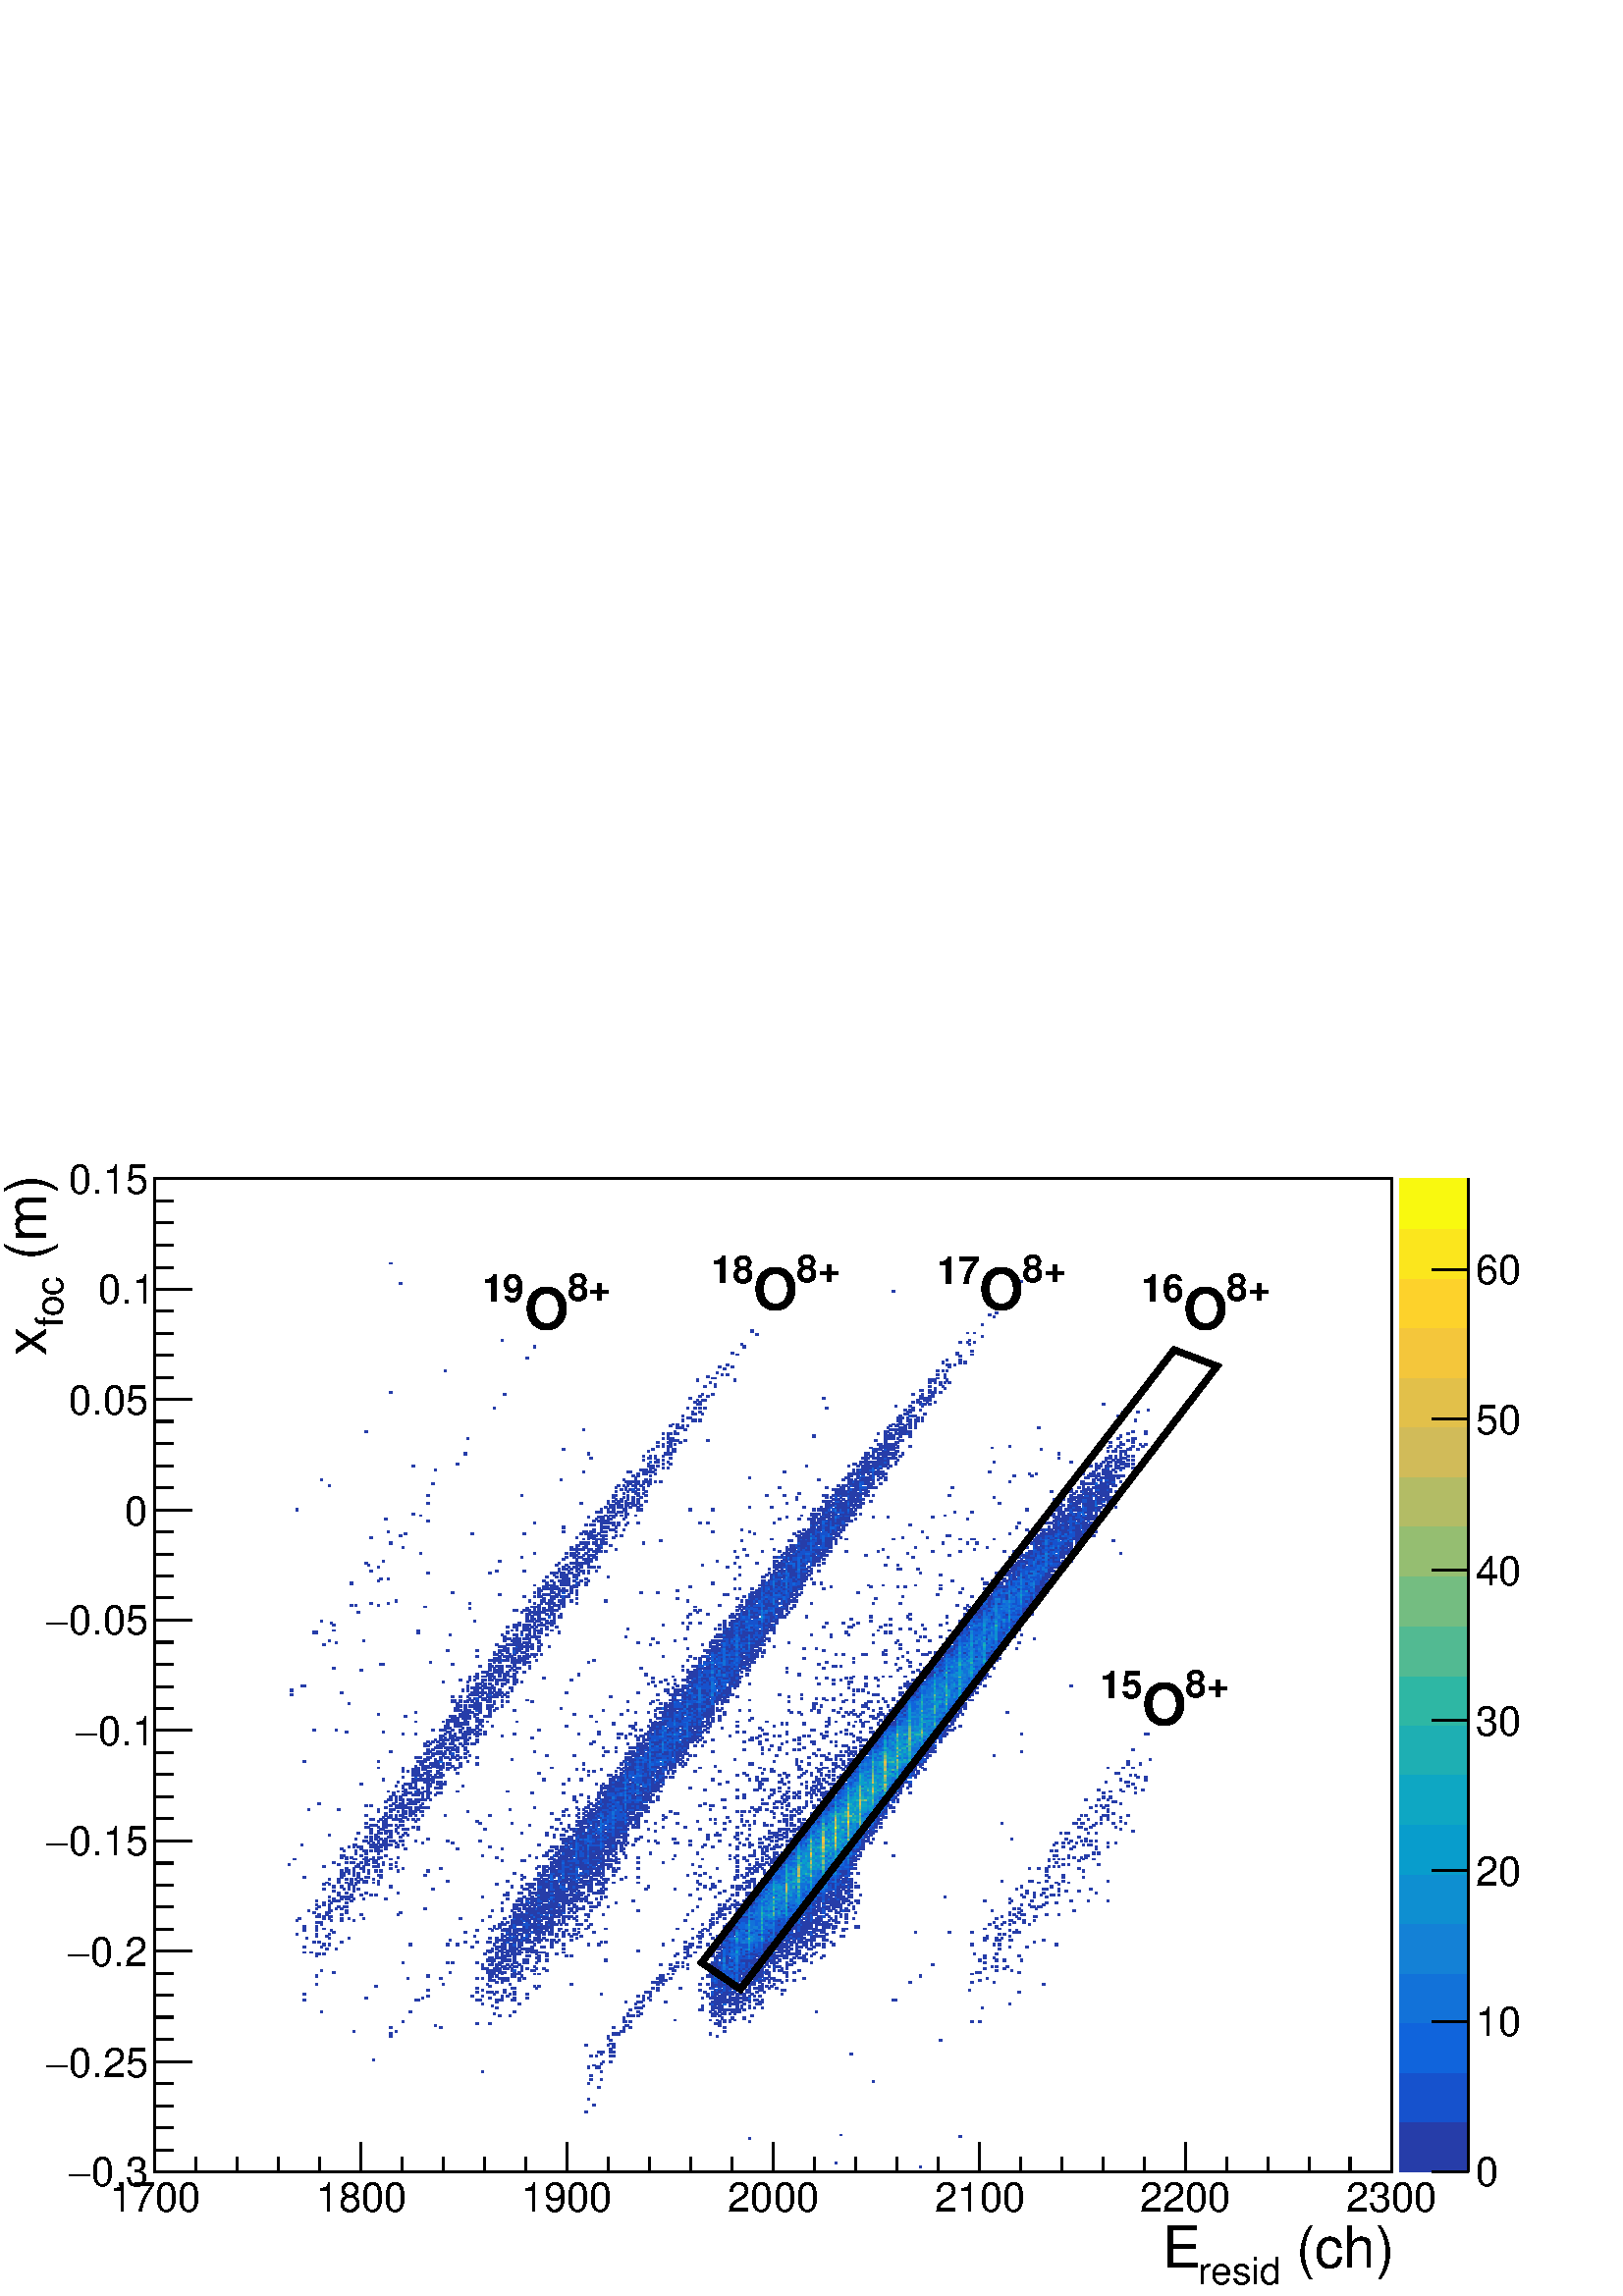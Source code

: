 %!PS-Adobe-2.0 EPSF-2.0
%%BoundingBox:  0 0 567 455
%%DocumentNeededResources: ProcSet (FontSetInit)
%%EndComments
%%BeginProlog
80 dict begin
/s {stroke} def /l {lineto} def /m {moveto} def /t {translate} def
/r {rotate} def /rl {roll}  def /R {repeat} def
/d {rlineto} def /rm {rmoveto} def /gr {grestore} def /f {eofill} def
/c {setrgbcolor} def /black {0 setgray} def /sd {setdash} def
/cl {closepath} def /sf {scalefont setfont} def /lw {setlinewidth} def
/box {m dup 0 exch d exch 0 d 0 exch neg d cl} def
/NC{systemdict begin initclip end}def/C{NC box clip newpath}def
/bl {box s} def /bf {gsave box gsave f grestore 1 lw [] 0 sd s grestore} def /Y { 0 exch d} def /X { 0 d} def 
/K {{pop pop 0 moveto} exch kshow} bind def
/ita {/ang 15 def gsave [1 0 ang dup sin exch cos div 1 0 0] concat} def 
/mp {newpath /y exch def /x exch def} def
/side {[w .77 mul w .23 mul] .385 w mul sd w 0 l currentpoint t -144 r} def
/mr {mp x y w2 0 360 arc} def /m24 {mr s} def /m20 {mr f} def
/mb {mp x y w2 add m w2 neg 0 d 0 w neg d w 0 d 0 w d cl} def
/mt {mp x y w2 add m w2 neg w neg d w 0 d cl} def
/m21 {mb f} def /m25 {mb s} def /m22 {mt f} def /m26{mt s} def
/m23 {mp x y w2 sub m w2 w d w neg 0 d cl f} def
/m27 {mp x y w2 add m w3 neg w2 neg d w3 w2 neg d w3 w2 d cl s} def
/m28 {mp x w2 sub y w2 sub w3 add m w3 0 d  0 w3 neg d w3 0 d 0 w3 d w3 0 d  0 w3 d w3 neg 0 d 0 w3 d w3 neg 0 d 0 w3 neg d w3 neg 0 d cl s } def
/m29 {mp gsave x w2 sub y w2 add w3 sub m currentpoint t 4 {side} repeat cl fill gr} def
/m30 {mp gsave x w2 sub y w2 add w3 sub m currentpoint t 4 {side} repeat cl s gr} def
/m31 {mp x y w2 sub m 0 w d x w2 sub y m w 0 d x w2 sub y w2 add m w w neg d x w2 sub y w2 sub m w w d s} def
/m32 {mp x y w2 sub m w2 w d w neg 0 d cl s} def
/m33 {mp x y w2 add m w3 neg w2 neg d w3 w2 neg d w3 w2 d cl f} def
/m34 {mp x w2 sub y w2 sub w3 add m w3 0 d  0 w3 neg d w3 0 d 0 w3 d w3 0 d  0 w3 d w3 neg 0 d 0 w3 d w3 neg 0 d 0 w3 neg d w3 neg 0 d cl f } def
/m2 {mp x y w2 sub m 0 w d x w2 sub y m w 0 d s} def
/m5 {mp x w2 sub y w2 sub m w w d x w2 sub y w2 add m w w neg d s} def
%%IncludeResource: ProcSet (FontSetInit)
%%IncludeResource: font Times-Roman
%%IncludeResource: font Times-Italic
%%IncludeResource: font Times-Bold
%%IncludeResource: font Times-BoldItalic
%%IncludeResource: font Helvetica
%%IncludeResource: font Helvetica-Oblique
%%IncludeResource: font Helvetica-Bold
%%IncludeResource: font Helvetica-BoldOblique
%%IncludeResource: font Courier
%%IncludeResource: font Courier-Oblique
%%IncludeResource: font Courier-Bold
%%IncludeResource: font Courier-BoldOblique
%%IncludeResource: font Symbol
%%IncludeResource: font ZapfDingbats
/reEncode {exch findfont dup length dict begin {1 index /FID eq  {pop pop} {def} ifelse } forall /Encoding exch def currentdict end dup /FontName get exch definefont pop } def [/Times-Bold /Times-Italic /Times-BoldItalic /Helvetica /Helvetica-Oblique
 /Helvetica-Bold /Helvetica-BoldOblique /Courier /Courier-Oblique /Courier-Bold /Courier-BoldOblique /Times-Roman /AvantGarde-Book /AvantGarde-BookOblique /AvantGarde-Demi /AvantGarde-DemiOblique /Bookman-Demi /Bookman-DemiItalic /Bookman-Light
 /Bookman-LightItalic /Helvetica-Narrow /Helvetica-Narrow-Bold /Helvetica-Narrow-BoldOblique /Helvetica-Narrow-Oblique /NewCenturySchlbk-Roman /NewCenturySchlbk-Bold /NewCenturySchlbk-BoldItalic /NewCenturySchlbk-Italic /Palatino-Bold
 /Palatino-BoldItalic /Palatino-Italic /Palatino-Roman ] {ISOLatin1Encoding reEncode } forall
%%EndProlog
%%BeginSetup
%%EndSetup
newpath  gsave  .25 .25 scale  gsave  0 0 t black[  ] 0 sd 3 lw 1 1 1 c 2268 1821 0 0 bf black 1 1 1 c 1814 1457 227 182 bf black 1814 1457 227 182 bl 1 1 1 c 1814 1457 227 182 bf black 1814 1457 227 182 bl 1 1 1 c 0.151 0.241 0.661 c 4 3
 1348 188 bf 3 3 1225 194 bf 3 3 1098 229 bf 4 3 1406 232 bf 3 2 1232 235 bf 4 3 858 269 bf 4 3 869 278 bf 3 3 862 287 bf 4 3 876 304 bf 3 3 862 310 bf 4 3 1279 313 bf 4 3 865 316 bf 4 3 880 316 bf 4 3 865 322 bf 3 3 706 328 bf 4 3 880 328 bf 3 3 862
 334 bf 3 3 873 334 bf 4 3 876 334 bf 4 2 869 337 bf 4 3 880 339 bf 3 3 884 342 bf 4 3 894 342 bf 4 3 546 345 bf 4 3 865 351 bf 3 3 873 351 bf 4 3 894 351 bf 4 3 898 351 bf 4 3 880 354 bf 4 3 1246 354 bf 4 3 876 357 bf 4 3 880 357 bf 3 3 884 357 bf 4
 3 894 357 bf 4 3 898 357 bf 4 3 894 360 bf 4 3 898 363 bf 4 3 858 366 bf 3 3 891 366 bf 4 3 898 366 bf 4 2 894 369 bf 4 2 898 369 bf 4 3 894 374 bf 4 3 1377 374 bf 3 3 891 377 bf 4 3 571 380 bf 3 3 891 380 bf 4 3 1050 380 bf 4 3 571 383 bf 4 3 898
 383 bf 3 3 902 383 bf 4 3 905 383 bf 3 3 1040 383 bf 4 3 517 386 bf 3 3 579 386 bf 4 3 909 386 bf 3 3 913 386 bf 4 3 1061 386 bf 3 3 913 389 bf 4 3 571 392 bf 4 3 644 392 bf 4 3 898 392 bf 3 3 913 392 bf 4 3 923 392 bf 4 3 1061 392 bf 3 3 637 395 bf
 4 3 916 395 bf 3 3 920 395 bf 4 3 1054 395 bf 4 3 698 398 bf 3 3 717 398 bf 3 3 1047 398 bf 4 3 1050 398 bf 4 3 1054 398 bf 3 3 590 401 bf 3 3 913 401 bf 4 3 916 401 bf 4 3 923 401 bf 4 3 1054 401 bf 4 3 1061 401 bf 3 3 1069 401 bf 3 3 1098 401 bf 4
 3 1424 401 bf 4 3 1435 401 bf 3 2 989 404 bf 3 2 1040 404 bf 4 2 1050 404 bf 4 2 1061 404 bf 3 2 1069 404 bf 3 2 1076 404 bf 3 3 913 406 bf 3 3 1058 406 bf 4 3 1072 406 bf 4 3 1090 406 bf 4 3 731 409 bf 3 3 746 409 bf 3 3 920 409 bf 4 3 923 409 bf 4
 3 927 409 bf 4 3 934 409 bf 4 3 1043 409 bf 3 3 1047 409 bf 4 3 1054 409 bf 4 3 1101 409 bf 3 3 724 412 bf 3 3 920 412 bf 4 3 938 412 bf 4 3 1043 412 bf 3 3 1047 412 bf 4 3 1050 412 bf 3 3 1058 412 bf 4 3 1061 412 bf 3 3 1069 412 bf 3 3 1076 412 bf
 3 3 470 415 bf 4 3 600 415 bf 4 3 753 415 bf 4 3 934 415 bf 3 3 1040 415 bf 3 3 1047 415 bf 4 3 1054 415 bf 4 3 1061 415 bf 4 3 1072 415 bf 3 3 1076 415 bf 4 3 1079 415 bf 4 3 1083 415 bf 3 3 1196 415 bf 4 3 923 418 bf 4 3 1025 418 bf 3 3 1029 418
 bf 4 3 1043 418 bf 4 3 1054 418 bf 3 3 1058 418 bf 4 3 1061 418 bf 4 3 1065 418 bf 3 3 1069 418 bf 4 3 1072 418 bf 3 3 1076 418 bf 4 3 1079 418 bf 4 3 1083 418 bf 4 3 1090 418 bf 4 3 727 421 bf 3 3 931 421 bf 4 3 934 421 bf 4 3 938 421 bf 3 3 1029
 421 bf 4 3 1043 421 bf 3 3 1047 421 bf 4 3 1050 421 bf 4 3 1054 421 bf 3 3 1058 421 bf 4 3 1079 421 bf 3 3 1087 421 bf 3 3 1098 421 bf 3 3 1105 421 bf 3 3 1116 421 bf 3 3 1439 421 bf 4 3 720 424 bf 3 3 942 424 bf 3 3 1029 424 bf 4 3 1043 424 bf 3 3
 1047 424 bf 4 3 1054 424 bf 3 3 1058 424 bf 3 3 1069 424 bf 4 3 1079 424 bf 3 3 1087 424 bf 3 3 1098 424 bf 3 3 706 427 bf 4 3 760 427 bf 3 3 931 427 bf 3 3 1040 427 bf 0.088 0.322 0.803 c 4 3 1043 427 bf 0.151 0.241 0.661 c 3 3
 1047 427 bf 4 3 1050 427 bf 4 3 1054 427 bf 0.063 0.391 0.862 c 4 3 1061 427 bf 0.151 0.241 0.661 c 3 3 1069 427 bf 4 3 1072 427 bf 3 3 1076 427 bf 4 3 1079 427 bf 4 3 1090 427 bf 4 3 1108 427 bf 4 3 1112 427 bf 3 3 1479 427 bf 4
 3 727 430 bf 4 3 916 430 bf 4 3 934 430 bf 4 3 938 430 bf 4 3 974 430 bf 4 3 1043 430 bf 3 3 1047 430 bf 4 3 1050 430 bf 4 3 1054 430 bf 3 3 1058 430 bf 4 3 1061 430 bf 4 3 1065 430 bf 3 3 1069 430 bf 3 3 1076 430 bf 4 3 1079 430 bf 4 3 1083 430 bf
 3 3 1087 430 bf 3 3 1098 430 bf 4 3 1112 430 bf 3 3 1116 430 bf 4 3 444 433 bf 3 3 608 433 bf 4 3 611 433 bf 4 3 698 433 bf 4 3 702 433 bf 4 3 727 433 bf 4 3 731 433 bf 3 3 735 433 bf 4 3 749 433 bf 4 3 753 433 bf 3 3 942 433 bf 4 3 952 433 bf 3 3
 1047 433 bf 4 3 1050 433 bf 4 3 1054 433 bf 3 3 1058 433 bf 4 3 1061 433 bf 4 3 1065 433 bf 3 3 1069 433 bf 4 3 1072 433 bf 3 3 1076 433 bf 4 3 1079 433 bf 4 3 1090 433 bf 4 3 1094 433 bf 3 3 1098 433 bf 3 3 1105 433 bf 4 3 1108 433 bf 3 3 1116 433
 bf 4 3 1308 433 bf 3 3 1312 433 bf 4 2 535 436 bf 3 2 619 436 bf 3 2 717 436 bf 3 2 735 436 bf 4 2 753 436 bf 4 2 771 436 bf 3 2 942 436 bf 3 2 949 436 bf 3 2 1029 436 bf 3 2 1040 436 bf 4 2 1043 436 bf 3 2 1047 436 bf 4 2 1050 436 bf 4 2 1054 436
 bf 3 2 1058 436 bf 4 2 1061 436 bf 3 2 1069 436 bf 4 2 1072 436 bf 3 2 1076 436 bf 4 2 1079 436 bf 4 2 1083 436 bf 3 2 1087 436 bf 4 2 1090 436 bf 4 2 1094 436 bf 0.063 0.391 0.862 c 3 2 1098 436 bf 0.151 0.241 0.661 c 4 3 626 438
 bf 4 3 691 438 bf 3 3 706 438 bf 3 3 735 438 bf 4 3 742 438 bf 4 3 934 438 bf 3 3 942 438 bf 4 3 952 438 bf 4 3 1036 438 bf 4 3 1043 438 bf 3 3 1047 438 bf 4 3 1054 438 bf 3 3 1058 438 bf 4 3 1061 438 bf 3 3 1069 438 bf 4 3 1079 438 bf 4 3 1090 438
 bf 3 3 1098 438 bf 3 3 1105 438 bf 4 3 1112 438 bf 4 3 444 441 bf 3 3 724 441 bf 3 3 746 441 bf 4 3 753 441 bf 4 3 771 441 bf 4 3 880 441 bf 4 3 952 441 bf 4 3 1036 441 bf 0.088 0.322 0.803 c 4 3 1043 441 bf 0.151 0.241 0.661 c 3
 3 1047 441 bf 4 3 1050 441 bf 3 3 1058 441 bf 4 3 1061 441 bf 4 3 1065 441 bf 0.088 0.322 0.803 c 3 3 1069 441 bf 0.151 0.241 0.661 c 4 3 1072 441 bf 4 3 1079 441 bf 4 3 1083 441 bf 3 3 1087 441 bf 4 3 1090 441 bf 4 3 1101 441 bf
 3 3 1145 441 bf 4 3 698 444 bf 4 3 713 444 bf 3 3 717 444 bf 4 3 720 444 bf 4 3 727 444 bf 4 3 738 444 bf 4 3 753 444 bf 4 3 945 444 bf 3 3 949 444 bf 4 3 952 444 bf 4 3 1032 444 bf 0.088 0.322 0.803 c 4 3 1043 444 bf 0.151 0.241
 0.661 c 3 3 1047 444 bf 4 3 1050 444 bf 4 3 1054 444 bf 0.088 0.322 0.803 c 3 3 1058 444 bf 0.151 0.241 0.661 c 4 3 1061 444 bf 4 3 1065 444 bf 3 3 1069 444 bf 4 3 1072 444 bf 3 3 1076 444 bf 0.088 0.322 0.803 c 4 3
 1083 444 bf 0.151 0.241 0.661 c 3 3 1087 444 bf 4 3 1094 444 bf 3 3 1098 444 bf 4 3 1108 444 bf 4 3 1119 444 bf 4 3 1493 444 bf 4 3 626 447 bf 3 3 706 447 bf 4 3 738 447 bf 4 3 963 447 bf 4 3 1025 447 bf 3 3 1047 447 bf 0.088 0.322
 0.803 c 4 3 1050 447 bf 0.151 0.241 0.661 c 4 3 1054 447 bf 3 3 1058 447 bf 0.088 0.322 0.803 c 4 3 1061 447 bf 0.151 0.241 0.661 c 4 3 1065 447 bf 0.088 0.322 0.803 c 3 3 1069 447 bf 3 3 1076 447 bf 0.151
 0.241 0.661 c 4 3 1079 447 bf 3 3 1087 447 bf 4 3 1094 447 bf 3 3 1098 447 bf 4 3 1112 447 bf 3 3 1116 447 bf 3 3 1145 447 bf 4 3 1148 447 bf 4 3 1420 447 bf 4 3 698 450 bf 4 3 749 450 bf 4 3 753 450 bf 3 3 786 450 bf 4 3 956 450 bf 4 3 963
 450 bf 4 3 996 450 bf 3 3 1040 450 bf 0.088 0.322 0.803 c 4 3 1043 450 bf 4 3 1054 450 bf 4 3 1061 450 bf 0.151 0.241 0.661 c 4 3 1065 450 bf 3 3 1069 450 bf 4 3 1072 450 bf 4 3 1079 450 bf 4 3 1083 450 bf 3 3 1087 450 bf 4 3 1090
 450 bf 3 3 1098 450 bf 3 3 1105 450 bf 4 3 1108 450 bf 4 3 1112 450 bf 3 3 1116 450 bf 3 3 1127 450 bf 4 3 1137 450 bf 3 3 550 453 bf 3 3 717 453 bf 4 3 782 453 bf 4 3 789 453 bf 4 3 1043 453 bf 3 3 1047 453 bf 0.088 0.322 0.803 c 4 3 1050
 453 bf 0.151 0.241 0.661 c 4 3 1054 453 bf 3 3 1058 453 bf 0.088 0.322 0.803 c 4 3 1061 453 bf 0.151 0.241 0.661 c 4 3 1065 453 bf 3 3 1069 453 bf 3 3 1076 453 bf 0.088 0.322 0.803 c 4 3 1079 453 bf 0.151
 0.241 0.661 c 3 3 1087 453 bf 4 3 1090 453 bf 3 3 1098 453 bf 4 3 1112 453 bf 3 3 1116 453 bf 4 3 1123 453 bf 4 3 1130 453 bf 3 3 463 456 bf 3 3 648 456 bf 4 3 713 456 bf 3 3 746 456 bf 4 3 836 456 bf 4 3 963 456 bf 3 3 971 456 bf 4 3 1025 456
 bf 4 3 1036 456 bf 4 3 1043 456 bf 3 3 1047 456 bf 4 3 1050 456 bf 4 3 1054 456 bf 3 3 1058 456 bf 4 3 1061 456 bf 4 3 1065 456 bf 0.088 0.322 0.803 c 3 3 1069 456 bf 0.151 0.241 0.661 c 4 3 1072 456 bf 0.088 0.322 0.803
 c 4 3 1079 456 bf 0.151 0.241 0.661 c 4 3 1083 456 bf 4 3 1090 456 bf 3 3 1098 456 bf 4 3 1101 456 bf 3 3 1105 456 bf 3 3 1116 456 bf 3 3 1134 456 bf 4 3 1529 456 bf 4 3 727 459 bf 3 3 735 459 bf 4 3 956 459 bf 3 3 960 459 bf 4 3 963 459 bf
 4 3 967 459 bf 4 3 1043 459 bf 0.088 0.322 0.803 c 3 3 1047 459 bf 4 3 1050 459 bf 0.151 0.241 0.661 c 4 3 1054 459 bf 3 3 1058 459 bf 0.063 0.391 0.862 c 4 3 1061 459 bf 0.151 0.241 0.661 c 4 3 1065 459 bf
 0.088 0.322 0.803 c 3 3 1069 459 bf 4 3 1072 459 bf 0.151 0.241 0.661 c 3 3 1076 459 bf 4 3 1079 459 bf 0.088 0.322 0.803 c 3 3 1087 459 bf 3 3 1098 459 bf 0.151 0.241 0.661 c 4 3 1101 459 bf 3 3 1105 459 bf 4 3
 1112 459 bf 3 3 1127 459 bf 3 3 1145 459 bf 4 3 1333 459 bf 4 3 1424 459 bf 3 3 1457 459 bf 3 3 717 462 bf 4 3 720 462 bf 3 3 724 462 bf 3 3 735 462 bf 4 3 738 462 bf 4 3 742 462 bf 4 3 760 462 bf 4 3 967 462 bf 3 3 971 462 bf 4 3 974 462 bf
 0.088 0.322 0.803 c 4 3 1043 462 bf 0.063 0.391 0.862 c 3 3 1047 462 bf 0.088 0.322 0.803 c 4 3 1050 462 bf 0.151 0.241 0.661 c 4 3 1054 462 bf 3 3 1058 462 bf 0.088 0.322 0.803 c 4 3 1061 462 bf 4 3
 1065 462 bf 0.151 0.241 0.661 c 3 3 1069 462 bf 0.088 0.322 0.803 c 4 3 1072 462 bf 3 3 1076 462 bf 0.07 0.446 0.851 c 4 3 1079 462 bf 0.151 0.241 0.661 c 4 3 1083 462 bf 3 3 1087 462 bf 4 3 1090 462 bf 4 3
 1094 462 bf 3 3 1098 462 bf 3 3 1105 462 bf 0.088 0.322 0.803 c 4 3 1108 462 bf 0.151 0.241 0.661 c 4 3 1112 462 bf 3 3 1116 462 bf 4 3 1119 462 bf 3 3 1127 462 bf 3 3 1134 462 bf 4 3 1137 462 bf 4 3 1141 462 bf 4 3 1152 462 bf 4
 3 1163 462 bf 4 3 1435 462 bf 3 3 597 465 bf 4 3 644 465 bf 4 3 698 465 bf 3 3 706 465 bf 3 3 717 465 bf 4 3 731 465 bf 3 3 735 465 bf 4 3 738 465 bf 4 3 742 465 bf 4 3 760 465 bf 4 3 767 465 bf 4 3 963 465 bf 4 3 967 465 bf 3 3 971 465 bf 4 3 981
 465 bf 3 3 1029 465 bf 0.088 0.322 0.803 c 4 3 1043 465 bf 3 3 1047 465 bf 4 3 1050 465 bf 4 3 1054 465 bf 0.063 0.391 0.862 c 3 3 1058 465 bf 0.07 0.446 0.851 c 4 3 1061 465 bf 0.063 0.391 0.862 c 4 3 1065
 465 bf 0.088 0.322 0.803 c 3 3 1069 465 bf 4 3 1072 465 bf 0.151 0.241 0.661 c 3 3 1076 465 bf 0.063 0.391 0.862 c 4 3 1079 465 bf 0.151 0.241 0.661 c 4 3 1083 465 bf 0.088 0.322 0.803 c 3 3 1087 465
 bf 0.151 0.241 0.661 c 4 3 1090 465 bf 4 3 1094 465 bf 0.088 0.322 0.803 c 3 3 1098 465 bf 0.151 0.241 0.661 c 4 3 1101 465 bf 3 3 1105 465 bf 4 3 1108 465 bf 0.088 0.322 0.803 c 4 3 1112 465 bf 4 3 1119 465 bf
 0.151 0.241 0.661 c 4 3 1123 465 bf 4 3 1130 465 bf 3 3 1134 465 bf 4 3 1177 465 bf 4 3 1446 465 bf 3 3 463 468 bf 4 3 626 468 bf 3 3 717 468 bf 4 3 720 468 bf 4 3 727 468 bf 4 3 749 468 bf 4 3 753 468 bf 3 3 764 468 bf 4 3 967 468 bf 3 3
 971 468 bf 4 3 1036 468 bf 3 3 1040 468 bf 4 3 1043 468 bf 0.07 0.446 0.851 c 3 3 1047 468 bf 0.151 0.241 0.661 c 4 3 1050 468 bf 0.088 0.322 0.803 c 4 3 1054 468 bf 0.063 0.391 0.862 c 3 3 1058 468 bf
 0.07 0.446 0.851 c 4 3 1061 468 bf 0.063 0.391 0.862 c 4 3 1065 468 bf 0.088 0.322 0.803 c 3 3 1069 468 bf 0.063 0.391 0.862 c 4 3 1072 468 bf 0.088 0.322 0.803 c 3 3 1076 468 bf 0.063 0.391
 0.862 c 4 3 1079 468 bf 0.151 0.241 0.661 c 4 3 1083 468 bf 4 3 1090 468 bf 4 3 1094 468 bf 0.088 0.322 0.803 c 3 3 1098 468 bf 0.151 0.241 0.661 c 3 3 1105 468 bf 4 3 1108 468 bf 4 3 1112 468 bf 3 3 1116 468 bf 3 3
 1127 468 bf 4 3 1152 468 bf 4 3 1348 468 bf 3 2 717 471 bf 3 2 724 471 bf 3 2 735 471 bf 4 2 749 471 bf 3 2 757 471 bf 4 2 760 471 bf 4 2 782 471 bf 4 2 789 471 bf 3 2 978 471 bf 4 2 985 471 bf 0.088 0.322 0.803 c 4 2 1043 471 bf 0.151
 0.241 0.661 c 3 2 1047 471 bf 4 2 1054 471 bf 3 2 1058 471 bf 0.088 0.322 0.803 c 4 2 1061 471 bf 0.063 0.391 0.862 c 4 2 1065 471 bf 0.088 0.322 0.803 c 3 2 1069 471 bf 0.151 0.241 0.661 c 3 2 1076 471
 bf 0.07 0.446 0.851 c 4 2 1079 471 bf 0.151 0.241 0.661 c 4 2 1083 471 bf 3 2 1087 471 bf 4 2 1090 471 bf 4 2 1094 471 bf 0.088 0.322 0.803 c 3 2 1098 471 bf 0.151 0.241 0.661 c 4 2 1101 471 bf 3 2 1105 471 bf
 4 2 1108 471 bf 3 2 1116 471 bf 4 2 1123 471 bf 3 2 1127 471 bf 4 2 1152 471 bf 4 2 1424 471 bf 4 3 488 473 bf 3 3 659 473 bf 4 3 713 473 bf 3 3 717 473 bf 4 3 720 473 bf 3 3 724 473 bf 4 3 731 473 bf 3 3 735 473 bf 4 3 738 473 bf 4 3 753 473 bf 4 3
 760 473 bf 3 3 1040 473 bf 0.088 0.322 0.803 c 4 3 1043 473 bf 0.151 0.241 0.661 c 3 3 1047 473 bf 0.088 0.322 0.803 c 4 3 1050 473 bf 4 3 1054 473 bf 3 3 1058 473 bf 0.063 0.391 0.862 c 4 3 1061 473 bf
 0.088 0.322 0.803 c 4 3 1065 473 bf 3 3 1069 473 bf 4 3 1072 473 bf 0.151 0.241 0.661 c 3 3 1076 473 bf 0.088 0.322 0.803 c 4 3 1079 473 bf 4 3 1083 473 bf 0.151 0.241 0.661 c 3 3 1087 473 bf 4 3 1090 473 bf 4 3
 1094 473 bf 3 3 1098 473 bf 3 3 1105 473 bf 4 3 1108 473 bf 4 3 1112 473 bf 3 3 1116 473 bf 0.088 0.322 0.803 c 4 3 1119 473 bf 0.151 0.241 0.661 c 4 3 1123 473 bf 3 3 1127 473 bf 4 3 1148 473 bf 4 3 1152 473 bf 4 3 1163 473 bf 4
 3 1431 473 bf 4 3 1435 473 bf 4 3 1493 473 bf 3 3 470 476 bf 4 3 713 476 bf 3 3 717 476 bf 4 3 720 476 bf 3 3 724 476 bf 4 3 727 476 bf 4 3 731 476 bf 4 3 749 476 bf 0.088 0.322 0.803 c 4 3 753 476 bf 0.151 0.241 0.661 c 3 3 764
 476 bf 4 3 778 476 bf 4 3 782 476 bf 4 3 800 476 bf 4 3 985 476 bf 3 3 989 476 bf 4 3 1043 476 bf 3 3 1047 476 bf 4 3 1050 476 bf 0.088 0.322 0.803 c 4 3 1054 476 bf 3 3 1058 476 bf 4 3 1061 476 bf 4 3 1065 476 bf 3 3 1069 476 bf 0.151
 0.241 0.661 c 4 3 1072 476 bf 0.063 0.391 0.862 c 3 3 1076 476 bf 4 3 1079 476 bf 0.151 0.241 0.661 c 4 3 1083 476 bf 3 3 1087 476 bf 0.063 0.391 0.862 c 4 3 1090 476 bf 0.151 0.241 0.661 c 4 3 1094 476 bf
 0.088 0.322 0.803 c 3 3 1098 476 bf 0.151 0.241 0.661 c 4 3 1101 476 bf 3 3 1105 476 bf 4 3 1112 476 bf 3 3 1116 476 bf 4 3 1123 476 bf 3 3 1134 476 bf 4 3 1141 476 bf 3 3 1145 476 bf 4 3 1170 476 bf 4 3 1460 476 bf 4 3 1482 476
 bf 3 3 706 479 bf 4 3 709 479 bf 4 3 713 479 bf 3 3 724 479 bf 4 3 727 479 bf 4 3 731 479 bf 4 3 738 479 bf 4 3 742 479 bf 4 3 749 479 bf 3 3 764 479 bf 4 3 771 479 bf 3 3 786 479 bf 4 3 796 479 bf 4 3 981 479 bf 4 3 985 479 bf 3 3 1007 479 bf 4 3
 1043 479 bf 0.088 0.322 0.803 c 3 3 1047 479 bf 0.151 0.241 0.661 c 4 3 1050 479 bf 4 3 1054 479 bf 0.088 0.322 0.803 c 3 3 1058 479 bf 0.07 0.446 0.851 c 4 3 1061 479 bf 0.088 0.322 0.803 c 4 3 1065
 479 bf 0.078 0.504 0.839 c 3 3 1069 479 bf 0.07 0.446 0.851 c 4 3 1072 479 bf 0.088 0.322 0.803 c 3 3 1076 479 bf 0.07 0.446 0.851 c 4 3 1079 479 bf 0.151 0.241 0.661 c 4 3 1083 479 bf 0.088 0.322
 0.803 c 3 3 1087 479 bf 0.151 0.241 0.661 c 4 3 1090 479 bf 0.088 0.322 0.803 c 4 3 1094 479 bf 0.151 0.241 0.661 c 3 3 1098 479 bf 0.088 0.322 0.803 c 4 3 1101 479 bf 0.151 0.241 0.661 c 3 3 1105
 479 bf 4 3 1108 479 bf 4 3 1112 479 bf 3 3 1116 479 bf 3 3 1134 479 bf 3 3 1145 479 bf 4 3 1152 479 bf 4 3 1442 479 bf 4 3 1471 479 bf 3 3 706 482 bf 4 3 727 482 bf 3 3 735 482 bf 4 3 738 482 bf 3 3 746 482 bf 4 3 753 482 bf 3 3 757 482 bf 3 3 764
 482 bf 4 3 782 482 bf 3 3 989 482 bf 4 3 992 482 bf 3 3 1000 482 bf 4 3 1043 482 bf 3 3 1047 482 bf 4 3 1050 482 bf 4 3 1054 482 bf 0.088 0.322 0.803 c 3 3 1058 482 bf 0.07 0.446 0.851 c 4 3 1061 482 bf 0.063 0.391
 0.862 c 4 3 1065 482 bf 0.151 0.241 0.661 c 3 3 1069 482 bf 4 3 1072 482 bf 0.063 0.391 0.862 c 3 3 1076 482 bf 0.07 0.446 0.851 c 4 3 1079 482 bf 0.088 0.322 0.803 c 4 3 1083 482 bf 3 3 1087 482 bf 4 3
 1090 482 bf 0.151 0.241 0.661 c 4 3 1094 482 bf 0.088 0.322 0.803 c 3 3 1098 482 bf 0.151 0.241 0.661 c 4 3 1101 482 bf 3 3 1105 482 bf 4 3 1108 482 bf 4 3 1112 482 bf 0.088 0.322 0.803 c 3 3 1116 482 bf
 0.151 0.241 0.661 c 4 3 1119 482 bf 3 3 1127 482 bf 0.088 0.322 0.803 c 3 3 1134 482 bf 0.151 0.241 0.661 c 4 3 1137 482 bf 4 3 1141 482 bf 4 3 1152 482 bf 4 3 1453 482 bf 4 3 1460 482 bf 4 3 1475 482 bf 3 3 706 485 bf 3
 3 717 485 bf 4 3 720 485 bf 4 3 727 485 bf 4 3 731 485 bf 4 3 742 485 bf 4 3 749 485 bf 4 3 760 485 bf 4 3 967 485 bf 4 3 981 485 bf 3 3 1007 485 bf 4 3 1036 485 bf 3 3 1040 485 bf 4 3 1043 485 bf 3 3 1047 485 bf 4 3 1050 485 bf 0.088 0.322
 0.803 c 4 3 1054 485 bf 3 3 1058 485 bf 0.078 0.504 0.839 c 4 3 1061 485 bf 0.088 0.322 0.803 c 4 3 1065 485 bf 3 3 1069 485 bf 0.063 0.391 0.862 c 4 3 1072 485 bf 0.151 0.241 0.661 c 3 3 1076 485 bf 0.063
 0.391 0.862 c 4 3 1079 485 bf 0.151 0.241 0.661 c 4 3 1083 485 bf 0.088 0.322 0.803 c 3 3 1087 485 bf 4 3 1090 485 bf 0.151 0.241 0.661 c 4 3 1094 485 bf 0.088 0.322 0.803 c 3 3 1098 485 bf 4 3 1101 485 bf
 0.151 0.241 0.661 c 3 3 1105 485 bf 4 3 1108 485 bf 4 3 1112 485 bf 0.088 0.322 0.803 c 3 3 1116 485 bf 0.151 0.241 0.661 c 4 3 1123 485 bf 3 3 1134 485 bf 4 3 1152 485 bf 3 3 1156 485 bf 4 3 1159 485 bf 4 3 1366 485 bf 3
 3 590 488 bf 4 3 655 488 bf 4 3 662 488 bf 4 3 698 488 bf 4 3 720 488 bf 4 3 731 488 bf 3 3 735 488 bf 4 3 753 488 bf 3 3 757 488 bf 4 3 767 488 bf 4 3 771 488 bf 3 3 786 488 bf 4 3 992 488 bf 3 3 1000 488 bf 3 3 1029 488 bf 4 3 1043 488 bf 3 3 1047
 488 bf 4 3 1050 488 bf 0.088 0.322 0.803 c 4 3 1054 488 bf 0.151 0.241 0.661 c 3 3 1058 488 bf 0.063 0.391 0.862 c 4 3 1061 488 bf 0.151 0.241 0.661 c 4 3 1065 488 bf 0.063 0.391 0.862 c 3 3 1069 488
 bf 4 3 1072 488 bf 0.088 0.322 0.803 c 3 3 1076 488 bf 0.07 0.446 0.851 c 4 3 1079 488 bf 0.088 0.322 0.803 c 4 3 1083 488 bf 3 3 1087 488 bf 0.063 0.391 0.862 c 4 3 1090 488 bf 0.151 0.241 0.661 c 4
 3 1094 488 bf 0.088 0.322 0.803 c 3 3 1098 488 bf 0.151 0.241 0.661 c 4 3 1101 488 bf 3 3 1105 488 bf 4 3 1108 488 bf 4 3 1112 488 bf 3 3 1116 488 bf 4 3 1119 488 bf 4 3 1123 488 bf 4 3 1130 488 bf 3 3 1134 488 bf 4 3 1137 488 bf
 4 3 1152 488 bf 4 3 1163 488 bf 4 3 1188 488 bf 4 3 1442 488 bf 4 3 713 491 bf 3 3 717 491 bf 4 3 720 491 bf 3 3 724 491 bf 3 3 735 491 bf 4 3 738 491 bf 4 3 742 491 bf 3 3 746 491 bf 4 3 753 491 bf 4 3 767 491 bf 4 3 771 491 bf 4 3 789 491 bf 4 3
 800 491 bf 4 3 887 491 bf 0.088 0.322 0.803 c 3 3 1047 491 bf 0.151 0.241 0.661 c 4 3 1050 491 bf 0.088 0.322 0.803 c 3 3 1058 491 bf 0.078 0.504 0.839 c 4 3 1061 491 bf 0.151 0.241 0.661 c 4 3 1065 491 bf
 0.088 0.322 0.803 c 3 3 1069 491 bf 0.151 0.241 0.661 c 4 3 1072 491 bf 0.063 0.391 0.862 c 3 3 1076 491 bf 0.078 0.504 0.839 c 4 3 1079 491 bf 0.088 0.322 0.803 c 4 3 1083 491 bf 0.151 0.241 0.661 c
 3 3 1087 491 bf 4 3 1090 491 bf 4 3 1094 491 bf 3 3 1098 491 bf 4 3 1101 491 bf 3 3 1105 491 bf 4 3 1108 491 bf 0.088 0.322 0.803 c 4 3 1112 491 bf 0.151 0.241 0.661 c 3 3 1116 491 bf 4 3 1123 491 bf 3 3 1127 491 bf 4 3 1130 491
 bf 3 3 1134 491 bf 4 3 1141 491 bf 4 3 1159 491 bf 4 3 1177 491 bf 4 3 1181 491 bf 4 3 1435 491 bf 4 3 1460 491 bf 4 3 1471 491 bf 3 3 1497 491 bf 3 3 717 494 bf 4 3 720 494 bf 4 3 727 494 bf 4 3 731 494 bf 3 3 735 494 bf 4 3 738 494 bf 4 3 753 494
 bf 3 3 786 494 bf 4 3 789 494 bf 4 3 1003 494 bf 3 3 1047 494 bf 4 3 1050 494 bf 0.088 0.322 0.803 c 4 3 1054 494 bf 0.151 0.241 0.661 c 3 3 1058 494 bf 0.078 0.504 0.839 c 4 3 1061 494 bf 0.151 0.241 0.661 c 4 3 1065
 494 bf 0.063 0.391 0.862 c 4 3 1072 494 bf 0.088 0.322 0.803 c 3 3 1076 494 bf 0.078 0.504 0.839 c 4 3 1079 494 bf 0.088 0.322 0.803 c 4 3 1083 494 bf 3 3 1087 494 bf 4 3 1090 494 bf 4 3 1094 494 bf 0.063 0.391
 0.862 c 3 3 1098 494 bf 0.088 0.322 0.803 c 4 3 1101 494 bf 0.151 0.241 0.661 c 3 3 1105 494 bf 4 3 1112 494 bf 3 3 1116 494 bf 4 3 1119 494 bf 4 3 1123 494 bf 3 3 1127 494 bf 0.088 0.322 0.803 c 4 3 1130 494 bf
 0.151 0.241 0.661 c 3 3 1134 494 bf 4 3 1137 494 bf 4 3 1148 494 bf 4 3 1152 494 bf 4 3 1163 494 bf 4 3 1170 494 bf 3 3 1174 494 bf 4 3 1177 494 bf 3 3 1203 494 bf 4 3 1442 494 bf 3 3 1457 494 bf 3 3 463 497 bf 4 3 727 497 bf 3 3 735 497 bf
 4 3 738 497 bf 4 3 742 497 bf 3 3 746 497 bf 4 3 753 497 bf 4 3 771 497 bf 3 3 775 497 bf 4 3 789 497 bf 4 3 800 497 bf 4 3 829 497 bf 4 3 836 497 bf 3 3 989 497 bf 3 3 1007 497 bf 4 3 1010 497 bf 4 3 1043 497 bf 4 3 1050 497 bf 4 3 1054 497 bf 3 3
 1058 497 bf 0.063 0.391 0.862 c 4 3 1061 497 bf 0.151 0.241 0.661 c 4 3 1065 497 bf 0.088 0.322 0.803 c 3 3 1069 497 bf 0.063 0.391 0.862 c 4 3 1072 497 bf 3 3 1076 497 bf 0.078 0.504 0.839 c 4 3 1079 497 bf
 0.088 0.322 0.803 c 4 3 1083 497 bf 3 3 1087 497 bf 0.151 0.241 0.661 c 4 3 1090 497 bf 0.088 0.322 0.803 c 4 3 1094 497 bf 0.07 0.446 0.851 c 3 3 1098 497 bf 0.088 0.322 0.803 c 4 3 1101 497 bf 3 3
 1105 497 bf 0.151 0.241 0.661 c 4 3 1108 497 bf 4 3 1112 497 bf 0.088 0.322 0.803 c 3 3 1116 497 bf 0.151 0.241 0.661 c 4 3 1119 497 bf 4 3 1123 497 bf 3 3 1127 497 bf 4 3 1130 497 bf 3 3 1134 497 bf 4 3 1137 497 bf 4 3
 1141 497 bf 3 3 1145 497 bf 4 3 1148 497 bf 4 3 1152 497 bf 3 3 1167 497 bf 4 3 1177 497 bf 4 3 1188 497 bf 4 3 1206 497 bf 4 3 1442 497 bf 4 3 1493 497 bf 3 3 463 500 bf 4 3 466 500 bf 4 3 473 500 bf 4 3 709 500 bf 4 3 727 500 bf 3 3 735 500 bf 4 3
 742 500 bf 4 3 749 500 bf 4 3 753 500 bf 3 3 757 500 bf 4 3 760 500 bf 3 3 786 500 bf 4 3 800 500 bf 3 3 815 500 bf 4 3 992 500 bf 3 3 1007 500 bf 4 3 1036 500 bf 4 3 1043 500 bf 0.088 0.322 0.803 c 4 3 1054 500 bf 0.151 0.241
 0.661 c 3 3 1058 500 bf 0.063 0.391 0.862 c 4 3 1061 500 bf 0.088 0.322 0.803 c 4 3 1065 500 bf 0.063 0.391 0.862 c 3 3 1069 500 bf 0.07 0.446 0.851 c 4 3 1072 500 bf 3 3 1076 500 bf 4 3 1079 500 bf 4 3
 1083 500 bf 0.088 0.322 0.803 c 3 3 1087 500 bf 0.063 0.391 0.862 c 4 3 1090 500 bf 0.151 0.241 0.661 c 4 3 1094 500 bf 0.088 0.322 0.803 c 3 3 1098 500 bf 0.151 0.241 0.661 c 4 3 1101 500 bf 3 3 1105
 500 bf 4 3 1108 500 bf 0.088 0.322 0.803 c 4 3 1112 500 bf 3 3 1116 500 bf 0.151 0.241 0.661 c 4 3 1119 500 bf 0.088 0.322 0.803 c 4 3 1123 500 bf 0.151 0.241 0.661 c 3 3 1127 500 bf 4 3 1130 500 bf 3 3 1134 500
 bf 3 3 1145 500 bf 4 3 1152 500 bf 3 3 1156 500 bf 4 3 1159 500 bf 4 3 1163 500 bf 3 3 1167 500 bf 4 3 1170 500 bf 4 3 1181 500 bf 4 3 1192 500 bf 3 3 1428 500 bf 4 3 1460 500 bf 4 2 444 503 bf 4 2 455 503 bf 3 2 717 503 bf 4 2 727 503 bf 3 2 735
 503 bf 4 2 738 503 bf 4 2 742 503 bf 4 2 753 503 bf 3 2 764 503 bf 4 2 771 503 bf 4 2 778 503 bf 4 2 782 503 bf 4 2 789 503 bf 3 2 793 503 bf 4 2 796 503 bf 4 2 825 503 bf 4 2 1003 503 bf 3 2 1007 503 bf 3 2 1018 503 bf 4 2 1043 503 bf 4 2 1050 503
 bf 4 2 1054 503 bf 3 2 1058 503 bf 0.063 0.391 0.862 c 4 2 1061 503 bf 0.088 0.322 0.803 c 4 2 1065 503 bf 3 2 1069 503 bf 0.063 0.391 0.862 c 4 2 1072 503 bf 3 2 1076 503 bf 0.033 0.616 0.8 c 4 2 1079 503 bf
 0.063 0.391 0.862 c 4 2 1083 503 bf 0.151 0.241 0.661 c 3 2 1087 503 bf 0.063 0.391 0.862 c 4 2 1090 503 bf 4 2 1094 503 bf 3 2 1098 503 bf 0.151 0.241 0.661 c 4 2 1101 503 bf 0.088 0.322 0.803 c 3 2
 1105 503 bf 4 2 1108 503 bf 0.151 0.241 0.661 c 4 2 1112 503 bf 0.088 0.322 0.803 c 3 2 1116 503 bf 0.151 0.241 0.661 c 4 2 1119 503 bf 4 2 1123 503 bf 3 2 1127 503 bf 4 2 1130 503 bf 0.063 0.391 0.862 c 3 2
 1134 503 bf 0.151 0.241 0.661 c 4 2 1137 503 bf 4 2 1141 503 bf 4 2 1152 503 bf 3 2 1156 503 bf 3 2 1196 503 bf 4 3 713 505 bf 3 3 717 505 bf 4 3 720 505 bf 4 3 731 505 bf 3 3 735 505 bf 4 3 742 505 bf 3 3 746 505 bf 4 3 749 505 bf 4 3 753
 505 bf 4 3 760 505 bf 4 3 771 505 bf 3 3 775 505 bf 4 3 778 505 bf 4 3 782 505 bf 3 3 786 505 bf 4 3 934 505 bf 3 3 1007 505 bf 4 3 1043 505 bf 3 3 1058 505 bf 0.063 0.391 0.862 c 4 3 1061 505 bf 0.088 0.322 0.803 c 4 3 1065 505
 bf 0.151 0.241 0.661 c 3 3 1069 505 bf 0.07 0.446 0.851 c 4 3 1072 505 bf 0.088 0.322 0.803 c 3 3 1076 505 bf 0.033 0.616 0.8 c 4 3 1079 505 bf 0.063 0.391 0.862 c 4 3 1083 505 bf 0.088 0.322
 0.803 c 3 3 1087 505 bf 0.063 0.391 0.862 c 4 3 1090 505 bf 0.151 0.241 0.661 c 4 3 1094 505 bf 0.063 0.391 0.862 c 3 3 1098 505 bf 4 3 1101 505 bf 0.151 0.241 0.661 c 3 3 1105 505 bf 0.088 0.322
 0.803 c 4 3 1108 505 bf 4 3 1112 505 bf 0.063 0.391 0.862 c 3 3 1116 505 bf 0.151 0.241 0.661 c 4 3 1119 505 bf 4 3 1123 505 bf 3 3 1127 505 bf 0.088 0.322 0.803 c 4 3 1130 505 bf 0.151 0.241 0.661 c 4 3 1141
 505 bf 3 3 1145 505 bf 4 3 1148 505 bf 4 3 1152 505 bf 3 3 1156 505 bf 3 3 1167 505 bf 4 3 1170 505 bf 4 3 477 508 bf 3 3 492 508 bf 4 3 720 508 bf 4 3 727 508 bf 3 3 735 508 bf 4 3 738 508 bf 3 3 746 508 bf 4 3 749 508 bf 4 3 753 508 bf 3 3 757 508
 bf 3 3 764 508 bf 4 3 767 508 bf 4 3 771 508 bf 3 3 775 508 bf 4 3 778 508 bf 4 3 825 508 bf 4 3 1003 508 bf 3 3 1007 508 bf 4 3 1050 508 bf 4 3 1054 508 bf 0.063 0.391 0.862 c 4 3 1061 508 bf 0.088 0.322 0.803 c 4 3 1065 508 bf
 3 3 1069 508 bf 0.063 0.391 0.862 c 4 3 1072 508 bf 0.088 0.322 0.803 c 3 3 1076 508 bf 0.07 0.446 0.851 c 4 3 1079 508 bf 0.063 0.391 0.862 c 4 3 1083 508 bf 0.151 0.241 0.661 c 3 3 1087 508 bf
 0.063 0.391 0.862 c 4 3 1090 508 bf 0.07 0.446 0.851 c 4 3 1094 508 bf 0.033 0.616 0.8 c 3 3 1098 508 bf 0.063 0.391 0.862 c 4 3 1101 508 bf 0.088 0.322 0.803 c 3 3 1105 508 bf 4 3 1108 508 bf 4 3
 1112 508 bf 3 3 1116 508 bf 0.151 0.241 0.661 c 4 3 1119 508 bf 4 3 1123 508 bf 0.088 0.322 0.803 c 3 3 1127 508 bf 0.151 0.241 0.661 c 4 3 1130 508 bf 3 3 1134 508 bf 4 3 1137 508 bf 4 3 1141 508 bf 3 3 1145 508 bf 4 3
 1152 508 bf 4 3 1159 508 bf 3 3 1167 508 bf 3 3 1185 508 bf 4 3 1188 508 bf 4 3 1464 508 bf 4 3 444 511 bf 3 3 470 511 bf 4 3 691 511 bf 4 3 727 511 bf 4 3 731 511 bf 3 3 735 511 bf 4 3 738 511 bf 3 3 746 511 bf 4 3 749 511 bf 4 3 753 511 bf 4 3 760
 511 bf 4 3 778 511 bf 3 3 793 511 bf 4 3 796 511 bf 4 3 807 511 bf 4 3 1003 511 bf 3 3 1007 511 bf 4 3 1010 511 bf 4 3 1021 511 bf 4 3 1025 511 bf 4 3 1050 511 bf 4 3 1054 511 bf 3 3 1058 511 bf 4 3 1061 511 bf 0.088 0.322 0.803 c 4 3 1065
 511 bf 0.151 0.241 0.661 c 3 3 1069 511 bf 0.088 0.322 0.803 c 4 3 1072 511 bf 0.063 0.391 0.862 c 3 3 1076 511 bf 0.07 0.446 0.851 c 4 3 1079 511 bf 4 3 1083 511 bf 3 3 1087 511 bf 0.088 0.322 0.803
 c 4 3 1090 511 bf 4 3 1094 511 bf 0.078 0.504 0.839 c 3 3 1098 511 bf 0.063 0.391 0.862 c 4 3 1101 511 bf 0.151 0.241 0.661 c 3 3 1105 511 bf 0.063 0.391 0.862 c 4 3 1108 511 bf 0.088 0.322 0.803 c 4 3 1112
 511 bf 0.063 0.391 0.862 c 3 3 1116 511 bf 0.151 0.241 0.661 c 4 3 1119 511 bf 4 3 1123 511 bf 3 3 1127 511 bf 4 3 1130 511 bf 3 3 1134 511 bf 4 3 1137 511 bf 4 3 1141 511 bf 3 3 1145 511 bf 4 3 1148 511 bf 4 3 1152 511 bf 3 3
 1156 511 bf 3 3 1167 511 bf 4 3 1170 511 bf 3 3 1174 511 bf 4 3 1181 511 bf 4 3 1192 511 bf 4 3 1206 511 bf 3 3 1479 511 bf 4 3 1504 511 bf 4 3 473 514 bf 3 3 481 514 bf 4 3 600 514 bf 4 3 655 514 bf 4 3 669 514 bf 3 3 724 514 bf 3 3 735 514 bf 4 3
 738 514 bf 3 3 746 514 bf 4 3 749 514 bf 0.088 0.322 0.803 c 4 3 753 514 bf 0.151 0.241 0.661 c 4 3 760 514 bf 3 3 764 514 bf 4 3 782 514 bf 4 3 807 514 bf 4 3 825 514 bf 3 3 862 514 bf 4 3 876 514 bf 3 3 971 514 bf 4 3 1010 514
 bf 4 3 1014 514 bf 4 3 1036 514 bf 3 3 1047 514 bf 3 3 1058 514 bf 0.088 0.322 0.803 c 4 3 1061 514 bf 4 3 1065 514 bf 3 3 1069 514 bf 0.063 0.391 0.862 c 4 3 1072 514 bf 0.088 0.322 0.803 c 3 3 1076 514 bf 0.063
 0.391 0.862 c 4 3 1079 514 bf 0.088 0.322 0.803 c 4 3 1083 514 bf 3 3 1087 514 bf 4 3 1090 514 bf 4 3 1094 514 bf 0.056 0.56 0.819 c 3 3 1098 514 bf 0.063 0.391 0.862 c 4 3 1101 514 bf 0.088 0.322 0.803
 c 3 3 1105 514 bf 0.07 0.446 0.851 c 4 3 1108 514 bf 0.088 0.322 0.803 c 4 3 1112 514 bf 0.063 0.391 0.862 c 3 3 1116 514 bf 0.151 0.241 0.661 c 4 3 1119 514 bf 4 3 1123 514 bf 3 3 1127 514 bf 4 3 1130 514 bf
 0.088 0.322 0.803 c 3 3 1134 514 bf 4 3 1137 514 bf 0.151 0.241 0.661 c 4 3 1141 514 bf 3 3 1145 514 bf 4 3 1148 514 bf 4 3 1152 514 bf 4 3 1159 514 bf 3 3 1167 514 bf 4 3 1177 514 bf 4 3 1181 514 bf 4 3 1188 514 bf 3 3 1196 514
 bf 4 3 1199 514 bf 4 3 1206 514 bf 4 3 1221 514 bf 4 3 1424 514 bf 3 3 1457 514 bf 4 3 1464 514 bf 4 3 1547 514 bf 4 3 459 517 bf 4 3 466 517 bf 4 3 499 517 bf 4 3 680 517 bf 4 3 698 517 bf 4 3 713 517 bf 3 3 717 517 bf 4 3 727 517 bf 4 3 738 517 bf
 0.088 0.322 0.803 c 4 3 742 517 bf 0.151 0.241 0.661 c 4 3 753 517 bf 4 3 760 517 bf 3 3 764 517 bf 4 3 771 517 bf 3 3 775 517 bf 4 3 778 517 bf 4 3 789 517 bf 4 3 807 517 bf 3 3 815 517 bf 4 3 880 517 bf 4 3 887 517 bf 4 3 1003
 517 bf 4 3 1025 517 bf 4 3 1054 517 bf 3 3 1058 517 bf 0.063 0.391 0.862 c 4 3 1061 517 bf 0.088 0.322 0.803 c 4 3 1065 517 bf 0.151 0.241 0.661 c 3 3 1069 517 bf 0.088 0.322 0.803 c 4 3 1072 517 bf 3 3 1076
 517 bf 0.078 0.504 0.839 c 4 3 1079 517 bf 0.088 0.322 0.803 c 4 3 1083 517 bf 0.07 0.446 0.851 c 3 3 1087 517 bf 0.078 0.504 0.839 c 4 3 1090 517 bf 0.07 0.446 0.851 c 4 3 1094 517 bf 0.033 0.616 0.8 c
 3 3 1098 517 bf 0.07 0.446 0.851 c 4 3 1101 517 bf 0.063 0.391 0.862 c 3 3 1105 517 bf 4 3 1108 517 bf 0.088 0.322 0.803 c 4 3 1112 517 bf 0.063 0.391 0.862 c 3 3 1116 517 bf 0.088 0.322 0.803 c 4 3
 1119 517 bf 4 3 1123 517 bf 0.151 0.241 0.661 c 3 3 1127 517 bf 4 3 1130 517 bf 0.088 0.322 0.803 c 3 3 1134 517 bf 0.151 0.241 0.661 c 4 3 1137 517 bf 4 3 1141 517 bf 3 3 1145 517 bf 4 3 1152 517 bf 0.088 0.322
 0.803 c 3 3 1156 517 bf 0.151 0.241 0.661 c 4 3 1159 517 bf 4 3 1163 517 bf 4 3 1170 517 bf 3 3 1174 517 bf 4 3 1177 517 bf 4 3 1181 517 bf 4 3 1188 517 bf 4 3 1217 517 bf 3 3 1515 517 bf 3 3 659 520 bf 4 3 727 520 bf 4 3 731 520 bf 3 3
 735 520 bf 4 3 738 520 bf 4 3 742 520 bf 3 3 746 520 bf 4 3 749 520 bf 4 3 753 520 bf 3 3 757 520 bf 4 3 760 520 bf 0.088 0.322 0.803 c 3 3 764 520 bf 0.151 0.241 0.661 c 4 3 767 520 bf 4 3 771 520 bf 3 3 775 520 bf 4 3 782 520 bf
 3 3 786 520 bf 4 3 789 520 bf 3 3 793 520 bf 4 3 800 520 bf 4 3 807 520 bf 4 3 811 520 bf 4 3 818 520 bf 4 3 836 520 bf 4 3 985 520 bf 4 3 1054 520 bf 4 3 1061 520 bf 4 3 1065 520 bf 0.088 0.322 0.803 c 3 3 1069 520 bf 0.063 0.391
 0.862 c 4 3 1072 520 bf 0.088 0.322 0.803 c 3 3 1076 520 bf 0.033 0.616 0.8 c 4 3 1079 520 bf 0.063 0.391 0.862 c 4 3 1083 520 bf 0.07 0.446 0.851 c 3 3 1087 520 bf 4 3 1090 520 bf 4 3 1094 520 bf
 0.033 0.616 0.8 c 3 3 1098 520 bf 0.056 0.56 0.819 c 4 3 1101 520 bf 0.07 0.446 0.851 c 3 3 1105 520 bf 4 3 1108 520 bf 4 3 1112 520 bf 0.033 0.616 0.8 c 3 3 1116 520 bf 0.07 0.446 0.851 c 4 3
 1119 520 bf 0.151 0.241 0.661 c 4 3 1123 520 bf 0.063 0.391 0.862 c 3 3 1127 520 bf 0.088 0.322 0.803 c 4 3 1130 520 bf 0.063 0.391 0.862 c 3 3 1134 520 bf 0.088 0.322 0.803 c 4 3 1137 520 bf 4 3 1141
 520 bf 3 3 1145 520 bf 0.151 0.241 0.661 c 4 3 1148 520 bf 4 3 1152 520 bf 3 3 1156 520 bf 4 3 1163 520 bf 4 3 1170 520 bf 3 3 1174 520 bf 4 3 1181 520 bf 3 3 1185 520 bf 4 3 1188 520 bf 4 3 1192 520 bf 4 3 1206 520 bf 4 3 1210 520 bf 4 3
 1442 520 bf 4 3 1460 520 bf 4 3 1464 520 bf 3 3 1479 520 bf 4 3 1482 520 bf 4 3 1529 520 bf 4 3 448 523 bf 3 3 481 523 bf 3 3 510 523 bf 3 3 717 523 bf 4 3 727 523 bf 3 3 735 523 bf 4 3 742 523 bf 3 3 746 523 bf 0.088 0.322 0.803 c 4 3 749
 523 bf 0.151 0.241 0.661 c 4 3 753 523 bf 3 3 757 523 bf 3 3 764 523 bf 0.088 0.322 0.803 c 4 3 767 523 bf 0.151 0.241 0.661 c 4 3 771 523 bf 4 3 782 523 bf 3 3 786 523 bf 4 3 789 523 bf 4 3 796 523 bf 3 3 844 523 bf 4 3
 1014 523 bf 4 3 1025 523 bf 4 3 1043 523 bf 3 3 1058 523 bf 0.088 0.322 0.803 c 4 3 1061 523 bf 4 3 1065 523 bf 0.07 0.446 0.851 c 3 3 1069 523 bf 4 3 1072 523 bf 3 3 1076 523 bf 0.116 0.687 0.703 c 4 3 1079 523 bf
 0.063 0.391 0.862 c 4 3 1083 523 bf 0.07 0.446 0.851 c 3 3 1087 523 bf 0.088 0.322 0.803 c 4 3 1090 523 bf 0.078 0.504 0.839 c 4 3 1094 523 bf 0.322 0.731 0.571 c 3 3 1098 523 bf 0.078 0.504 0.839 c 4 3
 1101 523 bf 3 3 1105 523 bf 0.07 0.446 0.851 c 4 3 1108 523 bf 0.063 0.391 0.862 c 4 3 1112 523 bf 0.18 0.718 0.642 c 3 3 1116 523 bf 0.07 0.446 0.851 c 4 3 1119 523 bf 0.088 0.322 0.803 c 4 3 1123 523
 bf 0.07 0.446 0.851 c 3 3 1127 523 bf 0.088 0.322 0.803 c 4 3 1130 523 bf 0.063 0.391 0.862 c 3 3 1134 523 bf 4 3 1137 523 bf 0.151 0.241 0.661 c 4 3 1141 523 bf 3 3 1145 523 bf 0.088 0.322 0.803 c 4
 3 1148 523 bf 4 3 1152 523 bf 3 3 1156 523 bf 0.151 0.241 0.661 c 4 3 1159 523 bf 0.088 0.322 0.803 c 4 3 1163 523 bf 0.151 0.241 0.661 c 3 3 1167 523 bf 0.088 0.322 0.803 c 4 3 1170 523 bf 0.151 0.241
 0.661 c 3 3 1174 523 bf 4 3 1177 523 bf 4 3 1188 523 bf 4 3 1192 523 bf 4 3 1206 523 bf 4 3 1442 523 bf 4 3 1446 523 bf 4 3 1460 523 bf 3 3 1468 523 bf 3 3 463 526 bf 4 3 477 526 bf 3 3 695 526 bf 3 3 735 526 bf 4 3 738 526 bf 0.088 0.322
 0.803 c 3 3 746 526 bf 4 3 753 526 bf 0.151 0.241 0.661 c 3 3 757 526 bf 3 3 764 526 bf 0.088 0.322 0.803 c 4 3 771 526 bf 0.151 0.241 0.661 c 3 3 775 526 bf 4 3 789 526 bf 3 3 815 526 bf 4 3 825 526 bf 4 3 836 526 bf
 3 3 851 526 bf 4 3 1021 526 bf 4 3 1025 526 bf 3 3 1029 526 bf 4 3 1050 526 bf 0.088 0.322 0.803 c 4 3 1061 526 bf 0.151 0.241 0.661 c 4 3 1065 526 bf 3 3 1069 526 bf 0.088 0.322 0.803 c 4 3 1072 526 bf 0.07
 0.446 0.851 c 4 3 1079 526 bf 0.063 0.391 0.862 c 4 3 1083 526 bf 3 3 1087 526 bf 4 3 1090 526 bf 0.088 0.322 0.803 c 4 3 1094 526 bf 0.033 0.616 0.8 c 3 3 1098 526 bf 0.056 0.56 0.819 c 4 3 1101 526
 bf 0.07 0.446 0.851 c 3 3 1105 526 bf 4 3 1108 526 bf 4 3 1112 526 bf 0.056 0.56 0.819 c 3 3 1116 526 bf 0.063 0.391 0.862 c 4 3 1119 526 bf 0.088 0.322 0.803 c 4 3 1123 526 bf 0.151 0.241 0.661 c 3
 3 1127 526 bf 0.07 0.446 0.851 c 4 3 1130 526 bf 0.063 0.391 0.862 c 3 3 1134 526 bf 0.088 0.322 0.803 c 4 3 1137 526 bf 0.151 0.241 0.661 c 4 3 1141 526 bf 3 3 1145 526 bf 0.088 0.322 0.803 c 4 3
 1148 526 bf 4 3 1152 526 bf 0.151 0.241 0.661 c 3 3 1156 526 bf 0.088 0.322 0.803 c 4 3 1159 526 bf 0.151 0.241 0.661 c 4 3 1163 526 bf 3 3 1167 526 bf 4 3 1170 526 bf 3 3 1174 526 bf 4 3 1188 526 bf 4 3 1192 526 bf 3 3
 1196 526 bf 4 3 1199 526 bf 3 3 1203 526 bf 4 3 1206 526 bf 3 3 1232 526 bf 4 3 1235 526 bf 4 3 1446 526 bf 3 3 1479 526 bf 3 3 434 529 bf 3 3 463 529 bf 3 3 481 529 bf 3 3 735 529 bf 4 3 742 529 bf 3 3 746 529 bf 4 3 749 529 bf 4 3 753 529 bf 4 3
 760 529 bf 3 3 764 529 bf 0.088 0.322 0.803 c 4 3 771 529 bf 0.151 0.241 0.661 c 3 3 775 529 bf 3 3 786 529 bf 4 3 789 529 bf 4 3 796 529 bf 3 3 804 529 bf 4 3 807 529 bf 3 3 815 529 bf 4 3 825 529 bf 3 3 833 529 bf 4 3 840 529 bf
 3 3 844 529 bf 3 3 1029 529 bf 3 3 1040 529 bf 3 3 1058 529 bf 4 3 1061 529 bf 4 3 1065 529 bf 0.088 0.322 0.803 c 3 3 1069 529 bf 4 3 1072 529 bf 0.151 0.241 0.661 c 3 3 1076 529 bf 0.056 0.56 0.819 c 4 3 1079 529 bf
 0.07 0.446 0.851 c 4 3 1083 529 bf 0.063 0.391 0.862 c 3 3 1087 529 bf 0.088 0.322 0.803 c 4 3 1090 529 bf 0.063 0.391 0.862 c 4 3 1094 529 bf 0.056 0.56 0.819 c 3 3 1098 529 bf 0.07 0.446
 0.851 c 4 3 1101 529 bf 0.078 0.504 0.839 c 3 3 1105 529 bf 0.07 0.446 0.851 c 4 3 1108 529 bf 0.151 0.241 0.661 c 4 3 1112 529 bf 0.063 0.391 0.862 c 3 3 1116 529 bf 0.088 0.322 0.803 c 4 3 1119 529 bf 4
 3 1123 529 bf 3 3 1127 529 bf 4 3 1130 529 bf 0.07 0.446 0.851 c 3 3 1134 529 bf 0.151 0.241 0.661 c 4 3 1137 529 bf 4 3 1141 529 bf 3 3 1145 529 bf 4 3 1148 529 bf 0.088 0.322 0.803 c 4 3 1152 529 bf 0.151 0.241
 0.661 c 3 3 1156 529 bf 4 3 1159 529 bf 4 3 1163 529 bf 3 3 1167 529 bf 4 3 1170 529 bf 3 3 1174 529 bf 4 3 1177 529 bf 3 3 1185 529 bf 0.088 0.322 0.803 c 4 3 1188 529 bf 0.151 0.241 0.661 c 3 3 1196 529 bf 4 3 1210 529 bf 4 3
 1464 529 bf 4 3 1471 529 bf 4 3 488 532 bf 4 3 680 532 bf 0.088 0.322 0.803 c 4 3 742 532 bf 0.151 0.241 0.661 c 3 3 746 532 bf 4 3 753 532 bf 3 3 757 532 bf 4 3 767 532 bf 4 3 771 532 bf 0.088 0.322 0.803 c 4 3 778 532
 bf 0.151 0.241 0.661 c 4 3 782 532 bf 3 3 786 532 bf 4 3 789 532 bf 3 3 793 532 bf 4 3 796 532 bf 3 3 804 532 bf 4 3 807 532 bf 4 3 825 532 bf 4 3 847 532 bf 4 3 869 532 bf 4 3 1025 532 bf 4 3 1061 532 bf 3 3 1069 532 bf 0.088 0.322
 0.803 c 4 3 1072 532 bf 0.151 0.241 0.661 c 3 3 1076 532 bf 0.056 0.56 0.819 c 4 3 1079 532 bf 0.063 0.391 0.862 c 4 3 1083 532 bf 3 3 1087 532 bf 4 3 1090 532 bf 0.078 0.504 0.839 c 4 3 1094 532 bf 0.056
 0.56 0.819 c 3 3 1098 532 bf 0.088 0.322 0.803 c 4 3 1101 532 bf 0.063 0.391 0.862 c 3 3 1105 532 bf 0.07 0.446 0.851 c 4 3 1108 532 bf 4 3 1112 532 bf 0.116 0.687 0.703 c 3 3 1116 532 bf 0.063
 0.391 0.862 c 4 3 1119 532 bf 4 3 1123 532 bf 0.07 0.446 0.851 c 3 3 1127 532 bf 0.151 0.241 0.661 c 4 3 1130 532 bf 0.07 0.446 0.851 c 3 3 1134 532 bf 0.151 0.241 0.661 c 4 3 1137 532 bf 0.088
 0.322 0.803 c 4 3 1141 532 bf 0.063 0.391 0.862 c 3 3 1145 532 bf 0.088 0.322 0.803 c 4 3 1148 532 bf 4 3 1152 532 bf 0.151 0.241 0.661 c 3 3 1156 532 bf 0.088 0.322 0.803 c 4 3 1159 532 bf 0.151
 0.241 0.661 c 3 3 1167 532 bf 4 3 1170 532 bf 3 3 1174 532 bf 4 3 1177 532 bf 4 3 1181 532 bf 3 3 1185 532 bf 0.088 0.322 0.803 c 4 3 1188 532 bf 0.151 0.241 0.661 c 4 3 1192 532 bf 3 3 1203 532 bf 4 3 1206 532 bf 4 3 1221
 532 bf 3 3 1341 532 bf 4 3 1391 532 bf 4 3 1424 532 bf 3 3 1486 532 bf 4 3 1489 532 bf 4 3 1493 532 bf 4 3 444 535 bf 3 3 463 535 bf 4 3 484 535 bf 4 3 698 535 bf 4 3 720 535 bf 3 3 735 535 bf 4 3 738 535 bf 4 3 742 535 bf 3 3 746 535 bf 4 3 753 535
 bf 3 3 757 535 bf 4 3 760 535 bf 3 3 764 535 bf 4 3 767 535 bf 4 3 771 535 bf 3 3 775 535 bf 4 3 782 535 bf 3 3 786 535 bf 4 3 789 535 bf 3 3 793 535 bf 4 3 800 535 bf 4 3 807 535 bf 4 3 818 535 bf 4 3 829 535 bf 4 3 840 535 bf 3 3 1029 535 bf 4 3
 1036 535 bf 4 3 1061 535 bf 4 3 1065 535 bf 3 3 1069 535 bf 4 3 1072 535 bf 3 3 1076 535 bf 0.07 0.446 0.851 c 4 3 1079 535 bf 0.088 0.322 0.803 c 4 3 1083 535 bf 0.07 0.446 0.851 c 3 3 1087 535 bf 4 3 1090 535 bf
 0.151 0.241 0.661 c 4 3 1094 535 bf 0.116 0.687 0.703 c 3 3 1098 535 bf 0.07 0.446 0.851 c 4 3 1101 535 bf 3 3 1105 535 bf 0.088 0.322 0.803 c 4 3 1108 535 bf 0.063 0.391 0.862 c 4 3 1112 535 bf
 0.056 0.56 0.819 c 3 3 1116 535 bf 0.063 0.391 0.862 c 4 3 1119 535 bf 4 3 1123 535 bf 0.151 0.241 0.661 c 3 3 1127 535 bf 0.088 0.322 0.803 c 4 3 1130 535 bf 0.07 0.446 0.851 c 3 3 1134 535 bf
 0.088 0.322 0.803 c 4 3 1137 535 bf 4 3 1141 535 bf 0.151 0.241 0.661 c 3 3 1145 535 bf 0.088 0.322 0.803 c 4 3 1148 535 bf 4 3 1152 535 bf 0.151 0.241 0.661 c 3 3 1156 535 bf 4 3 1159 535 bf 3 3 1167 535 bf
 0.088 0.322 0.803 c 4 3 1170 535 bf 0.151 0.241 0.661 c 3 3 1174 535 bf 4 3 1177 535 bf 4 3 1181 535 bf 4 3 1192 535 bf 3 3 1196 535 bf 4 3 1199 535 bf 3 3 1203 535 bf 4 3 1206 535 bf 4 3 1235 535 bf 3 3 1479 535 bf 4 3 1489 535
 bf 4 2 473 538 bf 3 2 717 538 bf 4 2 727 538 bf 4 2 738 538 bf 4 2 742 538 bf 4 2 753 538 bf 3 2 757 538 bf 4 2 760 538 bf 3 2 764 538 bf 4 2 767 538 bf 4 2 771 538 bf 3 2 775 538 bf 4 2 782 538 bf 0.088 0.322 0.803 c 4 2 789 538 bf
 0.151 0.241 0.661 c 3 2 793 538 bf 4 2 796 538 bf 4 2 800 538 bf 4 2 818 538 bf 3 2 822 538 bf 4 2 840 538 bf 4 2 847 538 bf 4 2 858 538 bf 4 2 887 538 bf 4 2 992 538 bf 4 2 1014 538 bf 4 2 1032 538 bf 4 2 1061 538 bf 3 2 1069 538 bf 4 2
 1072 538 bf 0.088 0.322 0.803 c 3 2 1076 538 bf 4 2 1079 538 bf 0.151 0.241 0.661 c 4 2 1083 538 bf 0.063 0.391 0.862 c 3 2 1087 538 bf 0.088 0.322 0.803 c 4 2 1090 538 bf 0.063 0.391 0.862 c 4 2 1094
 538 bf 0.056 0.56 0.819 c 3 2 1098 538 bf 0.078 0.504 0.839 c 4 2 1101 538 bf 0.063 0.391 0.862 c 3 2 1105 538 bf 0.07 0.446 0.851 c 4 2 1108 538 bf 0.078 0.504 0.839 c 4 2 1112 538 bf 0.116 0.687 0.703 c
 3 2 1116 538 bf 0.056 0.56 0.819 c 4 2 1119 538 bf 0.088 0.322 0.803 c 4 2 1123 538 bf 0.063 0.391 0.862 c 3 2 1127 538 bf 0.088 0.322 0.803 c 4 2 1130 538 bf 0.07 0.446 0.851 c 3 2 1134 538 bf
 0.088 0.322 0.803 c 4 2 1137 538 bf 4 2 1141 538 bf 0.063 0.391 0.862 c 3 2 1145 538 bf 4 2 1148 538 bf 0.088 0.322 0.803 c 4 2 1152 538 bf 0.151 0.241 0.661 c 3 2 1156 538 bf 0.088 0.322 0.803 c 4 2
 1159 538 bf 0.151 0.241 0.661 c 4 2 1163 538 bf 3 2 1167 538 bf 0.088 0.322 0.803 c 4 2 1170 538 bf 0.151 0.241 0.661 c 3 2 1174 538 bf 4 2 1177 538 bf 4 2 1181 538 bf 3 2 1185 538 bf 4 2 1188 538 bf 4 2 1192 538 bf 4 2
 1206 538 bf 4 2 1221 538 bf 4 2 1235 538 bf 4 2 1239 538 bf 4 2 1442 538 bf 4 2 1464 538 bf 4 3 444 540 bf 3 3 463 540 bf 3 3 724 540 bf 4 3 731 540 bf 3 3 746 540 bf 4 3 749 540 bf 0.088 0.322 0.803 c 4 3 753 540 bf 0.151 0.241
 0.661 c 4 3 767 540 bf 0.088 0.322 0.803 c 4 3 771 540 bf 0.151 0.241 0.661 c 3 3 775 540 bf 4 3 778 540 bf 4 3 782 540 bf 3 3 786 540 bf 4 3 789 540 bf 3 3 793 540 bf 4 3 796 540 bf 4 3 800 540 bf 3 3 804 540 bf 4 3 807 540 bf
 3 3 862 540 bf 3 3 1040 540 bf 4 3 1061 540 bf 4 3 1065 540 bf 3 3 1069 540 bf 4 3 1072 540 bf 3 3 1076 540 bf 4 3 1079 540 bf 0.063 0.391 0.862 c 4 3 1083 540 bf 3 3 1087 540 bf 4 3 1090 540 bf 0.07 0.446 0.851 c 4 3 1094 540
 bf 0.056 0.56 0.819 c 3 3 1098 540 bf 0.07 0.446 0.851 c 4 3 1101 540 bf 0.078 0.504 0.839 c 3 3 1105 540 bf 4 3 1108 540 bf 0.063 0.391 0.862 c 4 3 1112 540 bf 0.116 0.687 0.703 c 3 3 1116 540 bf 0.063
 0.391 0.862 c 4 3 1119 540 bf 4 3 1123 540 bf 0.07 0.446 0.851 c 3 3 1127 540 bf 4 3 1130 540 bf 3 3 1134 540 bf 0.088 0.322 0.803 c 4 3 1137 540 bf 4 3 1141 540 bf 3 3 1145 540 bf 4 3 1148 540 bf 4 3 1152 540 bf 3 3 1156
 540 bf 0.151 0.241 0.661 c 4 3 1159 540 bf 4 3 1163 540 bf 3 3 1167 540 bf 0.088 0.322 0.803 c 4 3 1170 540 bf 0.151 0.241 0.661 c 3 3 1174 540 bf 4 3 1177 540 bf 4 3 1181 540 bf 3 3 1185 540 bf 4 3 1188 540 bf 3 3 1196
 540 bf 4 3 1206 540 bf 4 3 1210 540 bf 3 3 1214 540 bf 4 3 1221 540 bf 3 3 1225 540 bf 3 3 1254 540 bf 4 3 1257 540 bf 4 3 1460 540 bf 3 3 470 543 bf 4 3 731 543 bf 3 3 735 543 bf 4 3 738 543 bf 4 3 749 543 bf 0.088 0.322 0.803 c 4 3 753
 543 bf 0.151 0.241 0.661 c 3 3 757 543 bf 4 3 760 543 bf 3 3 764 543 bf 0.088 0.322 0.803 c 4 3 767 543 bf 4 3 771 543 bf 3 3 775 543 bf 0.151 0.241 0.661 c 4 3 778 543 bf 4 3 782 543 bf 3 3 786 543 bf 0.088 0.322
 0.803 c 4 3 789 543 bf 0.151 0.241 0.661 c 3 3 793 543 bf 4 3 800 543 bf 0.088 0.322 0.803 c 3 3 804 543 bf 0.151 0.241 0.661 c 4 3 807 543 bf 4 3 811 543 bf 3 3 815 543 bf 3 3 822 543 bf 4 3 829 543 bf 3 3 844 543 bf
 4 3 847 543 bf 3 3 851 543 bf 4 3 865 543 bf 3 3 1029 543 bf 3 3 1040 543 bf 4 3 1043 543 bf 4 3 1065 543 bf 4 3 1072 543 bf 0.088 0.322 0.803 c 3 3 1076 543 bf 0.063 0.391 0.862 c 4 3 1079 543 bf 4 3 1083 543 bf 3 3 1087 543 bf
 4 3 1090 543 bf 0.07 0.446 0.851 c 4 3 1094 543 bf 0.116 0.687 0.703 c 3 3 1098 543 bf 0.07 0.446 0.851 c 4 3 1101 543 bf 3 3 1105 543 bf 0.063 0.391 0.862 c 4 3 1108 543 bf 0.07 0.446 0.851 c 4 3
 1112 543 bf 0.056 0.56 0.819 c 3 3 1116 543 bf 0.063 0.391 0.862 c 4 3 1119 543 bf 0.078 0.504 0.839 c 4 3 1123 543 bf 0.07 0.446 0.851 c 3 3 1127 543 bf 4 3 1130 543 bf 0.078 0.504 0.839 c 3 3 1134 543 bf
 0.088 0.322 0.803 c 4 3 1137 543 bf 0.151 0.241 0.661 c 4 3 1141 543 bf 0.088 0.322 0.803 c 3 3 1145 543 bf 4 3 1148 543 bf 0.063 0.391 0.862 c 4 3 1152 543 bf 0.151 0.241 0.661 c 3 3 1156 543 bf 4 3
 1159 543 bf 0.063 0.391 0.862 c 4 3 1163 543 bf 0.151 0.241 0.661 c 3 3 1167 543 bf 4 3 1170 543 bf 0.088 0.322 0.803 c 3 3 1174 543 bf 0.151 0.241 0.661 c 4 3 1177 543 bf 4 3 1181 543 bf 3 3 1185 543 bf 4 3
 1188 543 bf 3 3 1196 543 bf 4 3 1199 543 bf 3 3 1203 543 bf 4 3 1206 543 bf 4 3 1210 543 bf 3 3 1214 543 bf 4 3 1217 543 bf 3 3 1450 543 bf 3 3 1468 543 bf 3 3 1479 543 bf 3 3 1508 543 bf 3 3 463 546 bf 4 3 466 546 bf 3 3 470 546 bf 3 3 735 546 bf 4
 3 742 546 bf 4 3 749 546 bf 4 3 753 546 bf 3 3 757 546 bf 4 3 760 546 bf 3 3 764 546 bf 0.088 0.322 0.803 c 4 3 771 546 bf 0.151 0.241 0.661 c 3 3 775 546 bf 4 3 782 546 bf 4 3 789 546 bf 4 3 800 546 bf 3 3 804 546 bf 4 3 807 546
 bf 4 3 811 546 bf 4 3 818 546 bf 4 3 825 546 bf 4 3 1043 546 bf 4 3 1050 546 bf 3 3 1069 546 bf 4 3 1072 546 bf 3 3 1076 546 bf 0.088 0.322 0.803 c 4 3 1079 546 bf 0.151 0.241 0.661 c 4 3 1083 546 bf 0.063 0.391 0.862 c
 3 3 1087 546 bf 4 3 1090 546 bf 0.088 0.322 0.803 c 4 3 1094 546 bf 0.033 0.616 0.8 c 3 3 1098 546 bf 0.07 0.446 0.851 c 4 3 1101 546 bf 3 3 1105 546 bf 0.063 0.391 0.862 c 4 3 1108 546 bf 0.07 0.446
 0.851 c 4 3 1112 546 bf 0.18 0.718 0.642 c 3 3 1116 546 bf 0.07 0.446 0.851 c 4 3 1119 546 bf 4 3 1123 546 bf 0.063 0.391 0.862 c 3 3 1127 546 bf 0.088 0.322 0.803 c 4 3 1130 546 bf 0.078 0.504 0.839 c 3 3
 1134 546 bf 0.088 0.322 0.803 c 4 3 1137 546 bf 4 3 1141 546 bf 3 3 1145 546 bf 4 3 1148 546 bf 4 3 1152 546 bf 0.151 0.241 0.661 c 3 3 1156 546 bf 4 3 1159 546 bf 4 3 1163 546 bf 3 3 1167 546 bf 0.063 0.391 0.862 c 4 3
 1170 546 bf 0.151 0.241 0.661 c 3 3 1174 546 bf 4 3 1177 546 bf 4 3 1181 546 bf 3 3 1185 546 bf 4 3 1188 546 bf 4 3 1192 546 bf 3 3 1196 546 bf 4 3 1199 546 bf 4 3 1206 546 bf 4 3 1210 546 bf 3 3 1225 546 bf 4 3 1228 546 bf 4 3 1239 546 bf
 3 3 1457 546 bf 4 3 1471 546 bf 3 3 1486 546 bf 4 3 1500 546 bf 3 3 434 549 bf 4 3 484 549 bf 4 3 499 549 bf 4 3 517 549 bf 3 3 706 549 bf 4 3 749 549 bf 4 3 753 549 bf 3 3 757 549 bf 4 3 760 549 bf 3 3 764 549 bf 0.088 0.322 0.803 c 4 3
 767 549 bf 0.151 0.241 0.661 c 4 3 771 549 bf 3 3 775 549 bf 4 3 782 549 bf 3 3 786 549 bf 4 3 789 549 bf 3 3 793 549 bf 3 3 804 549 bf 4 3 807 549 bf 4 3 818 549 bf 4 3 825 549 bf 3 3 844 549 bf 4 3 858 549 bf 4 3 1003 549 bf 3 3 1040 549
 bf 4 3 1072 549 bf 3 3 1076 549 bf 0.088 0.322 0.803 c 4 3 1079 549 bf 4 3 1083 549 bf 3 3 1087 549 bf 4 3 1090 549 bf 4 3 1094 549 bf 0.033 0.616 0.8 c 3 3 1098 549 bf 0.07 0.446 0.851 c 4 3 1101 549 bf 3 3 1105 549
 bf 0.063 0.391 0.862 c 4 3 1108 549 bf 4 3 1112 549 bf 0.053 0.656 0.763 c 3 3 1116 549 bf 0.07 0.446 0.851 c 4 3 1119 549 bf 0.088 0.322 0.803 c 4 3 1123 549 bf 0.063 0.391 0.862 c 3 3 1127 549 bf
 4 3 1130 549 bf 3 3 1134 549 bf 0.088 0.322 0.803 c 4 3 1137 549 bf 0.151 0.241 0.661 c 4 3 1141 549 bf 0.063 0.391 0.862 c 3 3 1145 549 bf 0.088 0.322 0.803 c 4 3 1148 549 bf 0.063 0.391 0.862 c 4 3
 1152 549 bf 0.151 0.241 0.661 c 3 3 1156 549 bf 4 3 1159 549 bf 0.088 0.322 0.803 c 4 3 1163 549 bf 0.151 0.241 0.661 c 3 3 1167 549 bf 0.063 0.391 0.862 c 4 3 1170 549 bf 0.151 0.241 0.661 c 3 3 1174
 549 bf 4 3 1181 549 bf 3 3 1185 549 bf 0.088 0.322 0.803 c 4 3 1188 549 bf 0.151 0.241 0.661 c 4 3 1192 549 bf 3 3 1196 549 bf 4 3 1199 549 bf 3 3 1203 549 bf 3 3 1214 549 bf 4 3 1221 549 bf 3 3 1225 549 bf 3 3 1479 549 bf 4 3
 1482 549 bf 4 3 1500 549 bf 3 3 1515 549 bf 4 3 437 552 bf 4 3 473 552 bf 3 3 481 552 bf 4 3 499 552 bf 3 3 510 552 bf 3 3 532 552 bf 4 3 673 552 bf 4 3 738 552 bf 0.088 0.322 0.803 c 4 3 753 552 bf 0.151 0.241 0.661 c 3 3 757 552
 bf 4 3 760 552 bf 0.088 0.322 0.803 c 3 3 764 552 bf 0.151 0.241 0.661 c 4 3 767 552 bf 4 3 771 552 bf 4 3 778 552 bf 4 3 782 552 bf 3 3 786 552 bf 0.088 0.322 0.803 c 4 3 789 552 bf 0.151 0.241 0.661 c 4 3 796
 552 bf 4 3 800 552 bf 3 3 804 552 bf 4 3 807 552 bf 4 3 825 552 bf 3 3 833 552 bf 4 3 840 552 bf 4 3 1043 552 bf 4 3 1050 552 bf 4 3 1061 552 bf 3 3 1076 552 bf 0.088 0.322 0.803 c 4 3 1079 552 bf 3 3 1087 552 bf 4 3 1090 552 bf 4 3 1094
 552 bf 0.07 0.446 0.851 c 3 3 1098 552 bf 0.151 0.241 0.661 c 4 3 1101 552 bf 0.088 0.322 0.803 c 3 3 1105 552 bf 0.07 0.446 0.851 c 4 3 1108 552 bf 4 3 1112 552 bf 0.18 0.718 0.642 c 3 3 1116 552 bf
 0.063 0.391 0.862 c 4 3 1119 552 bf 0.07 0.446 0.851 c 4 3 1123 552 bf 0.078 0.504 0.839 c 3 3 1127 552 bf 0.07 0.446 0.851 c 4 3 1130 552 bf 0.033 0.616 0.8 c 3 3 1134 552 bf 0.07 0.446 0.851
 c 4 3 1137 552 bf 0.088 0.322 0.803 c 4 3 1141 552 bf 3 3 1145 552 bf 4 3 1148 552 bf 0.07 0.446 0.851 c 4 3 1152 552 bf 0.151 0.241 0.661 c 3 3 1156 552 bf 0.088 0.322 0.803 c 4 3 1159 552 bf 4 3 1163 552 bf
 0.151 0.241 0.661 c 3 3 1167 552 bf 0.088 0.322 0.803 c 4 3 1170 552 bf 0.151 0.241 0.661 c 4 3 1177 552 bf 0.088 0.322 0.803 c 4 3 1181 552 bf 0.151 0.241 0.661 c 3 3 1185 552 bf 0.088 0.322
 0.803 c 4 3 1188 552 bf 0.151 0.241 0.661 c 3 3 1196 552 bf 4 3 1199 552 bf 3 3 1203 552 bf 4 3 1217 552 bf 3 3 1225 552 bf 4 3 1239 552 bf 4 3 1250 552 bf 4 3 1460 552 bf 4 3 1493 552 bf 3 3 463 555 bf 4 3 466 555 bf 4 3 473 555 bf 3 3
 481 555 bf 4 3 484 555 bf 3 3 717 555 bf 3 3 746 555 bf 4 3 753 555 bf 3 3 757 555 bf 4 3 760 555 bf 3 3 764 555 bf 4 3 767 555 bf 4 3 771 555 bf 3 3 775 555 bf 4 3 778 555 bf 0.063 0.391 0.862 c 4 3 782 555 bf 0.151 0.241 0.661 c
 3 3 786 555 bf 4 3 789 555 bf 3 3 793 555 bf 4 3 796 555 bf 4 3 800 555 bf 4 3 807 555 bf 4 3 811 555 bf 3 3 815 555 bf 4 3 818 555 bf 4 3 825 555 bf 4 3 829 555 bf 3 3 833 555 bf 4 3 836 555 bf 3 3 844 555 bf 3 3 862 555 bf 4 3 1054 555 bf 3 3 1076
 555 bf 4 3 1079 555 bf 4 3 1083 555 bf 3 3 1087 555 bf 4 3 1090 555 bf 4 3 1094 555 bf 0.078 0.504 0.839 c 3 3 1098 555 bf 0.07 0.446 0.851 c 4 3 1101 555 bf 3 3 1105 555 bf 0.063 0.391 0.862 c 4 3 1108 555 bf 0.07
 0.446 0.851 c 4 3 1112 555 bf 0.053 0.656 0.763 c 3 3 1116 555 bf 0.078 0.504 0.839 c 4 3 1119 555 bf 0.07 0.446 0.851 c 4 3 1123 555 bf 0.056 0.56 0.819 c 3 3 1127 555 bf 0.033 0.616 0.8 c 4 3 1130
 555 bf 0.056 0.56 0.819 c 3 3 1134 555 bf 0.063 0.391 0.862 c 4 3 1137 555 bf 0.07 0.446 0.851 c 4 3 1141 555 bf 3 3 1145 555 bf 0.063 0.391 0.862 c 4 3 1148 555 bf 0.07 0.446 0.851 c 4 3 1152 555
 bf 0.063 0.391 0.862 c 3 3 1156 555 bf 0.088 0.322 0.803 c 4 3 1159 555 bf 4 3 1163 555 bf 0.151 0.241 0.661 c 3 3 1167 555 bf 0.07 0.446 0.851 c 4 3 1170 555 bf 0.088 0.322 0.803 c 3 3 1174 555 bf
 0.151 0.241 0.661 c 4 3 1181 555 bf 3 3 1185 555 bf 0.088 0.322 0.803 c 4 3 1188 555 bf 0.151 0.241 0.661 c 4 3 1199 555 bf 3 3 1203 555 bf 0.088 0.322 0.803 c 4 3 1206 555 bf 0.151 0.241 0.661 c 3 3
 1214 555 bf 3 3 1225 555 bf 3 3 1232 555 bf 4 3 1239 555 bf 3 3 1468 555 bf 4 3 1489 555 bf 3 3 1515 555 bf 4 3 1518 555 bf 4 3 466 558 bf 4 3 477 558 bf 4 3 499 558 bf 4 3 528 558 bf 4 3 582 558 bf 4 3 753 558 bf 3 3 757 558 bf 4 3 760 558 bf 3 3
 764 558 bf 4 3 767 558 bf 4 3 771 558 bf 3 3 775 558 bf 0.088 0.322 0.803 c 4 3 778 558 bf 0.151 0.241 0.661 c 4 3 782 558 bf 3 3 786 558 bf 4 3 789 558 bf 0.088 0.322 0.803 c 3 3 793 558 bf 4 3 800 558 bf 4 3 807 558 bf
 0.151 0.241 0.661 c 4 3 811 558 bf 4 3 818 558 bf 3 3 822 558 bf 4 3 858 558 bf 3 3 862 558 bf 3 3 884 558 bf 3 3 1007 558 bf 4 3 1043 558 bf 4 3 1054 558 bf 3 3 1058 558 bf 4 3 1061 558 bf 0.088 0.322 0.803 c 4 3 1079 558 bf
 0.151 0.241 0.661 c 4 3 1083 558 bf 0.088 0.322 0.803 c 3 3 1087 558 bf 0.063 0.391 0.862 c 4 3 1090 558 bf 0.07 0.446 0.851 c 4 3 1094 558 bf 3 3 1098 558 bf 0.088 0.322 0.803 c 4 3 1101 558 bf
 0.078 0.504 0.839 c 3 3 1105 558 bf 0.07 0.446 0.851 c 4 3 1108 558 bf 4 3 1112 558 bf 0.116 0.687 0.703 c 3 3 1116 558 bf 0.078 0.504 0.839 c 4 3 1119 558 bf 0.056 0.56 0.819 c 4 3 1123 558 bf 0.053 0.656
 0.763 c 3 3 1127 558 bf 0.056 0.56 0.819 c 4 3 1130 558 bf 0.322 0.731 0.571 c 3 3 1134 558 bf 0.07 0.446 0.851 c 4 3 1137 558 bf 0.078 0.504 0.839 c 4 3 1141 558 bf 0.063 0.391 0.862 c 3 3 1145 558 bf
 0.088 0.322 0.803 c 4 3 1148 558 bf 0.053 0.656 0.763 c 4 3 1152 558 bf 0.07 0.446 0.851 c 3 3 1156 558 bf 0.063 0.391 0.862 c 4 3 1159 558 bf 0.088 0.322 0.803 c 4 3 1163 558 bf 0.063 0.391
 0.862 c 3 3 1167 558 bf 0.07 0.446 0.851 c 4 3 1170 558 bf 0.151 0.241 0.661 c 3 3 1174 558 bf 4 3 1177 558 bf 0.088 0.322 0.803 c 4 3 1181 558 bf 0.151 0.241 0.661 c 3 3 1185 558 bf 0.088 0.322
 0.803 c 4 3 1188 558 bf 0.151 0.241 0.661 c 4 3 1192 558 bf 3 3 1196 558 bf 4 3 1210 558 bf 3 3 1232 558 bf 4 3 1239 558 bf 3 3 1479 558 bf 3 3 1486 558 bf 3 3 1497 558 bf 4 3 1500 558 bf 4 3 1533 558 bf 4 3 1551 558 bf 4 3 459 561 bf 4
 3 477 561 bf 3 3 481 561 bf 4 3 506 561 bf 4 3 586 561 bf 4 3 753 561 bf 3 3 764 561 bf 0.088 0.322 0.803 c 4 3 771 561 bf 0.151 0.241 0.661 c 3 3 775 561 bf 4 3 778 561 bf 4 3 782 561 bf 3 3 786 561 bf 0.088 0.322 0.803
 c 4 3 789 561 bf 0.151 0.241 0.661 c 3 3 793 561 bf 4 3 796 561 bf 4 3 800 561 bf 3 3 804 561 bf 4 3 807 561 bf 4 3 811 561 bf 3 3 815 561 bf 4 3 818 561 bf 3 3 822 561 bf 0.088 0.322 0.803 c 4 3 825 561 bf 0.151 0.241
 0.661 c 3 3 833 561 bf 4 3 840 561 bf 4 3 1050 561 bf 4 3 1054 561 bf 3 3 1069 561 bf 4 3 1079 561 bf 4 3 1083 561 bf 3 3 1087 561 bf 0.063 0.391 0.862 c 4 3 1090 561 bf 0.088 0.322 0.803 c 4 3 1094 561 bf 0.078 0.504 0.839
 c 3 3 1098 561 bf 4 3 1101 561 bf 0.063 0.391 0.862 c 3 3 1105 561 bf 0.078 0.504 0.839 c 4 3 1108 561 bf 0.07 0.446 0.851 c 4 3 1112 561 bf 0.18 0.718 0.642 c 3 3 1116 561 bf 0.033 0.616 0.8 c 4 3 1119 561 bf
 0.078 0.504 0.839 c 4 3 1123 561 bf 3 3 1127 561 bf 0.056 0.56 0.819 c 4 3 1130 561 bf 0.454 0.742 0.505 c 3 3 1134 561 bf 0.07 0.446 0.851 c 4 3 1137 561 bf 0.033 0.616 0.8 c 4 3 1141 561 bf 0.07
 0.446 0.851 c 3 3 1145 561 bf 0.056 0.56 0.819 c 4 3 1148 561 bf 0.033 0.616 0.8 c 4 3 1152 561 bf 0.07 0.446 0.851 c 3 3 1156 561 bf 4 3 1159 561 bf 0.063 0.391 0.862 c 4 3 1163 561 bf 3 3 1167 561
 bf 0.056 0.56 0.819 c 4 3 1170 561 bf 0.151 0.241 0.661 c 3 3 1174 561 bf 0.063 0.391 0.862 c 4 3 1177 561 bf 0.151 0.241 0.661 c 4 3 1181 561 bf 3 3 1185 561 bf 4 3 1188 561 bf 4 3 1192 561 bf 3 3 1196 561 bf
 3 3 1203 561 bf 0.088 0.322 0.803 c 4 3 1206 561 bf 0.151 0.241 0.661 c 3 3 1225 561 bf 4 3 1228 561 bf 3 3 1254 561 bf 3 3 1479 561 bf 4 3 1493 561 bf 3 3 452 564 bf 3 3 481 564 bf 4 3 484 564 bf 4 3 506 564 bf 4 3 720 564 bf 3 3
 735 564 bf 4 3 749 564 bf 4 3 760 564 bf 4 3 771 564 bf 3 3 775 564 bf 4 3 778 564 bf 4 3 782 564 bf 3 3 786 564 bf 4 3 789 564 bf 3 3 793 564 bf 4 3 796 564 bf 3 3 804 564 bf 4 3 807 564 bf 4 3 811 564 bf 3 3 815 564 bf 4 3 818 564 bf 3 3 822 564
 bf 4 3 825 564 bf 4 3 836 564 bf 3 3 844 564 bf 4 3 865 564 bf 4 3 934 564 bf 4 3 1014 564 bf 4 3 1054 564 bf 3 3 1058 564 bf 4 3 1079 564 bf 4 3 1090 564 bf 4 3 1094 564 bf 0.07 0.446 0.851 c 3 3 1098 564 bf 0.088 0.322 0.803 c
 4 3 1101 564 bf 3 3 1105 564 bf 0.07 0.446 0.851 c 4 3 1108 564 bf 4 3 1112 564 bf 0.053 0.656 0.763 c 3 3 1116 564 bf 0.07 0.446 0.851 c 4 3 1119 564 bf 0.063 0.391 0.862 c 4 3 1123 564 bf 0.078 0.504
 0.839 c 3 3 1127 564 bf 0.063 0.391 0.862 c 4 3 1130 564 bf 0.053 0.656 0.763 c 3 3 1134 564 bf 0.078 0.504 0.839 c 4 3 1137 564 bf 0.056 0.56 0.819 c 4 3 1141 564 bf 0.088 0.322 0.803 c 3 3 1145 564 bf
 0.063 0.391 0.862 c 4 3 1148 564 bf 0.033 0.616 0.8 c 4 3 1152 564 bf 0.088 0.322 0.803 c 3 3 1156 564 bf 4 3 1159 564 bf 0.063 0.391 0.862 c 4 3 1163 564 bf 0.088 0.322 0.803 c 3 3 1167 564 bf
 0.078 0.504 0.839 c 4 3 1170 564 bf 0.063 0.391 0.862 c 3 3 1174 564 bf 0.151 0.241 0.661 c 4 3 1177 564 bf 0.088 0.322 0.803 c 4 3 1181 564 bf 3 3 1185 564 bf 4 3 1188 564 bf 0.151 0.241 0.661 c 4 3 1192 564
 bf 3 3 1196 564 bf 4 3 1199 564 bf 3 3 1203 564 bf 0.088 0.322 0.803 c 4 3 1206 564 bf 0.151 0.241 0.661 c 3 3 1214 564 bf 4 3 1217 564 bf 3 3 1225 564 bf 3 3 1232 564 bf 0.088 0.322 0.803 c 4 3 1235 564 bf 0.151
 0.241 0.661 c 4 3 1239 564 bf 3 3 1243 564 bf 4 3 1453 564 bf 3 3 1497 564 bf 4 3 1573 564 bf 3 3 463 567 bf 3 3 481 567 bf 3 3 492 567 bf 4 3 499 567 bf 4 3 622 567 bf 3 3 735 567 bf 4 3 753 567 bf 3 3 757 567 bf 4 3 760 567 bf 4 3 767 567 bf
 4 3 771 567 bf 3 3 775 567 bf 4 3 778 567 bf 4 3 782 567 bf 0.088 0.322 0.803 c 3 3 786 567 bf 0.151 0.241 0.661 c 4 3 789 567 bf 3 3 793 567 bf 4 3 796 567 bf 4 3 800 567 bf 3 3 804 567 bf 0.088 0.322 0.803 c 4 3 807
 567 bf 0.151 0.241 0.661 c 4 3 811 567 bf 4 3 818 567 bf 4 3 825 567 bf 3 3 833 567 bf 4 3 836 567 bf 3 3 844 567 bf 4 3 847 567 bf 3 3 851 567 bf 4 3 854 567 bf 4 3 1054 567 bf 3 3 1058 567 bf 4 3 1061 567 bf 4 3 1065 567 bf 3 3 1069 567
 bf 4 3 1079 567 bf 4 3 1083 567 bf 4 3 1090 567 bf 4 3 1094 567 bf 0.07 0.446 0.851 c 3 3 1098 567 bf 0.088 0.322 0.803 c 4 3 1101 567 bf 3 3 1105 567 bf 0.063 0.391 0.862 c 4 3 1108 567 bf 0.07 0.446 0.851
 c 4 3 1112 567 bf 0.053 0.656 0.763 c 3 3 1116 567 bf 0.07 0.446 0.851 c 4 3 1119 567 bf 0.078 0.504 0.839 c 4 3 1123 567 bf 0.033 0.616 0.8 c 3 3 1127 567 bf 0.056 0.56 0.819 c 4 3 1130 567 bf 0.322
 0.731 0.571 c 3 3 1134 567 bf 0.088 0.322 0.803 c 4 3 1137 567 bf 0.07 0.446 0.851 c 4 3 1141 567 bf 0.056 0.56 0.819 c 3 3 1145 567 bf 0.07 0.446 0.851 c 4 3 1148 567 bf 0.053 0.656 0.763 c
 4 3 1152 567 bf 0.063 0.391 0.862 c 3 3 1156 567 bf 0.088 0.322 0.803 c 4 3 1159 567 bf 0.063 0.391 0.862 c 4 3 1163 567 bf 3 3 1167 567 bf 4 3 1170 567 bf 0.088 0.322 0.803 c 3 3 1174 567 bf 4 3 1177 567 bf 4
 3 1181 567 bf 0.151 0.241 0.661 c 3 3 1185 567 bf 0.088 0.322 0.803 c 4 3 1188 567 bf 0.151 0.241 0.661 c 4 3 1192 567 bf 4 3 1199 567 bf 3 3 1203 567 bf 0.088 0.322 0.803 c 4 3 1206 567 bf 0.151 0.241
 0.661 c 4 3 1210 567 bf 3 3 1214 567 bf 4 3 1221 567 bf 3 3 1232 567 bf 4 3 1239 567 bf 4 3 1250 567 bf 3 3 1486 567 bf 4 3 1493 567 bf 4 3 1518 567 bf 4 2 466 570 bf 3 2 481 570 bf 4 2 495 570 bf 3 2 503 570 bf 4 2 506 570 bf 4 2 753 570 bf 3 2
 757 570 bf 4 2 767 570 bf 3 2 775 570 bf 4 2 782 570 bf 4 2 789 570 bf 3 2 793 570 bf 4 2 796 570 bf 4 2 800 570 bf 3 2 804 570 bf 4 2 807 570 bf 4 2 811 570 bf 3 2 815 570 bf 4 2 818 570 bf 3 2 822 570 bf 4 2 825 570 bf 4 2 840 570 bf 3 2 844 570
 bf 4 2 854 570 bf 4 2 865 570 bf 4 2 869 570 bf 3 2 873 570 bf 3 2 891 570 bf 4 2 1021 570 bf 4 2 1061 570 bf 3 2 1069 570 bf 3 2 1076 570 bf 3 2 1087 570 bf 4 2 1090 570 bf 4 2 1094 570 bf 0.07 0.446 0.851 c 3 2 1098 570 bf 0.088
 0.322 0.803 c 4 2 1101 570 bf 0.07 0.446 0.851 c 3 2 1105 570 bf 0.063 0.391 0.862 c 4 2 1108 570 bf 0.07 0.446 0.851 c 4 2 1112 570 bf 0.053 0.656 0.763 c 3 2 1116 570 bf 0.078 0.504 0.839 c 4 2
 1119 570 bf 4 2 1123 570 bf 0.056 0.56 0.819 c 3 2 1127 570 bf 0.078 0.504 0.839 c 4 2 1130 570 bf 0.322 0.731 0.571 c 3 2 1134 570 bf 0.056 0.56 0.819 c 4 2 1137 570 bf 0.07 0.446 0.851 c 4 2 1141 570 bf
 0.078 0.504 0.839 c 3 2 1145 570 bf 4 2 1148 570 bf 0.053 0.656 0.763 c 4 2 1152 570 bf 0.151 0.241 0.661 c 3 2 1156 570 bf 0.07 0.446 0.851 c 4 2 1159 570 bf 4 2 1163 570 bf 0.063 0.391 0.862 c 3 2 1167 570
 bf 4 2 1170 570 bf 3 2 1174 570 bf 4 2 1177 570 bf 0.088 0.322 0.803 c 4 2 1181 570 bf 0.151 0.241 0.661 c 3 2 1185 570 bf 0.063 0.391 0.862 c 4 2 1188 570 bf 0.088 0.322 0.803 c 4 2 1192 570 bf 0.151
 0.241 0.661 c 3 2 1196 570 bf 4 2 1199 570 bf 4 2 1206 570 bf 4 2 1210 570 bf 3 2 1214 570 bf 4 2 1221 570 bf 3 2 1225 570 bf 4 2 1228 570 bf 3 2 1232 570 bf 4 2 1250 570 bf 4 2 1511 570 bf 3 2 1515 570 bf 4 2 1522 570 bf 3 2 1526 570 bf 3 3
 463 572 bf 4 3 473 572 bf 3 3 481 572 bf 4 3 753 572 bf 3 3 757 572 bf 4 3 760 572 bf 3 3 764 572 bf 4 3 767 572 bf 4 3 771 572 bf 4 3 778 572 bf 4 3 782 572 bf 3 3 786 572 bf 0.088 0.322 0.803 c 4 3 789 572 bf 0.151 0.241 0.661 c
 4 3 796 572 bf 4 3 800 572 bf 3 3 804 572 bf 4 3 807 572 bf 4 3 811 572 bf 3 3 815 572 bf 0.088 0.322 0.803 c 4 3 818 572 bf 0.151 0.241 0.661 c 4 3 825 572 bf 3 3 833 572 bf 4 3 840 572 bf 4 3 876 572 bf 4 3 1054 572 bf 4 3 1061
 572 bf 4 3 1072 572 bf 3 3 1076 572 bf 4 3 1079 572 bf 4 3 1083 572 bf 3 3 1087 572 bf 4 3 1094 572 bf 0.088 0.322 0.803 c 3 3 1098 572 bf 0.151 0.241 0.661 c 4 3 1101 572 bf 0.063 0.391 0.862 c 3 3 1105 572 bf 0.088
 0.322 0.803 c 4 3 1108 572 bf 0.07 0.446 0.851 c 4 3 1112 572 bf 0.078 0.504 0.839 c 3 3 1116 572 bf 0.063 0.391 0.862 c 4 3 1119 572 bf 0.07 0.446 0.851 c 4 3 1123 572 bf 0.078 0.504 0.839 c 3 3 1127 572 bf
 0.056 0.56 0.819 c 4 3 1130 572 bf 0.033 0.616 0.8 c 3 3 1134 572 bf 0.07 0.446 0.851 c 4 3 1137 572 bf 0.078 0.504 0.839 c 4 3 1141 572 bf 3 3 1145 572 bf 4 3 1148 572 bf 0.18 0.718 0.642 c 4 3 1152 572 bf
 0.07 0.446 0.851 c 3 3 1156 572 bf 0.063 0.391 0.862 c 4 3 1159 572 bf 0.088 0.322 0.803 c 4 3 1163 572 bf 0.07 0.446 0.851 c 3 3 1167 572 bf 4 3 1170 572 bf 0.151 0.241 0.661 c 3 3 1174 572 bf 4 3
 1177 572 bf 0.063 0.391 0.862 c 4 3 1181 572 bf 3 3 1185 572 bf 4 3 1188 572 bf 0.151 0.241 0.661 c 4 3 1192 572 bf 4 3 1199 572 bf 0.088 0.322 0.803 c 4 3 1206 572 bf 0.151 0.241 0.661 c 4 3 1217 572 bf 4 3
 1221 572 bf 3 3 1225 572 bf 4 3 1228 572 bf 3 3 1232 572 bf 3 3 1243 572 bf 3 3 1497 572 bf 3 3 1508 572 bf 4 3 1529 572 bf 4 3 473 575 bf 4 3 484 575 bf 4 3 506 575 bf 3 3 735 575 bf 3 3 764 575 bf 4 3 771 575 bf 0.088 0.322 0.803 c 3 3
 775 575 bf 0.151 0.241 0.661 c 4 3 778 575 bf 3 3 786 575 bf 4 3 789 575 bf 3 3 793 575 bf 0.088 0.322 0.803 c 3 3 804 575 bf 0.151 0.241 0.661 c 4 3 807 575 bf 4 3 811 575 bf 3 3 815 575 bf 4 3 825 575 bf 4 3 829 575 bf
 3 3 833 575 bf 4 3 836 575 bf 3 3 862 575 bf 4 3 865 575 bf 4 3 876 575 bf 3 3 902 575 bf 4 3 1079 575 bf 4 3 1094 575 bf 0.063 0.391 0.862 c 3 3 1098 575 bf 0.151 0.241 0.661 c 4 3 1101 575 bf 3 3 1105 575 bf 0.088 0.322
 0.803 c 4 3 1108 575 bf 0.063 0.391 0.862 c 4 3 1112 575 bf 0.07 0.446 0.851 c 3 3 1116 575 bf 0.063 0.391 0.862 c 4 3 1119 575 bf 0.056 0.56 0.819 c 4 3 1123 575 bf 0.07 0.446 0.851 c 3 3 1127
 575 bf 0.056 0.56 0.819 c 4 3 1130 575 bf 0.18 0.718 0.642 c 3 3 1134 575 bf 0.056 0.56 0.819 c 4 3 1137 575 bf 0.07 0.446 0.851 c 4 3 1141 575 bf 0.063 0.391 0.862 c 3 3 1145 575 bf 0.078 0.504 0.839
 c 4 3 1148 575 bf 0.056 0.56 0.819 c 4 3 1152 575 bf 0.088 0.322 0.803 c 3 3 1156 575 bf 0.07 0.446 0.851 c 4 3 1159 575 bf 4 3 1163 575 bf 3 3 1167 575 bf 0.056 0.56 0.819 c 4 3 1170 575 bf 0.063
 0.391 0.862 c 3 3 1174 575 bf 0.07 0.446 0.851 c 4 3 1177 575 bf 0.088 0.322 0.803 c 4 3 1181 575 bf 0.063 0.391 0.862 c 3 3 1185 575 bf 0.088 0.322 0.803 c 4 3 1188 575 bf 0.151 0.241 0.661 c
 4 3 1192 575 bf 0.088 0.322 0.803 c 3 3 1196 575 bf 0.151 0.241 0.661 c 4 3 1199 575 bf 4 3 1206 575 bf 4 3 1210 575 bf 3 3 1214 575 bf 4 3 1217 575 bf 4 3 1221 575 bf 3 3 1225 575 bf 4 3 1228 575 bf 4 3 1235 575 bf 4 3 1246 575
 bf 4 3 1257 575 bf 3 3 1479 575 bf 4 3 1533 575 bf 4 3 1547 575 bf 3 3 463 578 bf 3 3 481 578 bf 4 3 488 578 bf 3 3 492 578 bf 4 3 495 578 bf 4 3 513 578 bf 3 3 757 578 bf 4 3 760 578 bf 3 3 764 578 bf 0.088 0.322 0.803 c 4 3 771 578 bf
 0.151 0.241 0.661 c 4 3 778 578 bf 4 3 782 578 bf 3 3 786 578 bf 0.088 0.322 0.803 c 4 3 789 578 bf 3 3 793 578 bf 0.151 0.241 0.661 c 4 3 796 578 bf 4 3 800 578 bf 4 3 807 578 bf 0.088 0.322 0.803 c 4 3 811 578
 bf 0.151 0.241 0.661 c 3 3 815 578 bf 4 3 818 578 bf 3 3 822 578 bf 4 3 825 578 bf 4 3 829 578 bf 3 3 833 578 bf 4 3 836 578 bf 4 3 840 578 bf 3 3 844 578 bf 3 3 851 578 bf 4 3 858 578 bf 4 3 927 578 bf 4 3 1065 578 bf 3 3 1076 578 bf 4 3
 1090 578 bf 3 3 1098 578 bf 4 3 1101 578 bf 3 3 1105 578 bf 0.07 0.446 0.851 c 4 3 1108 578 bf 0.063 0.391 0.862 c 4 3 1112 578 bf 0.033 0.616 0.8 c 3 3 1116 578 bf 0.07 0.446 0.851 c 4 3 1119 578 bf
 0.063 0.391 0.862 c 4 3 1123 578 bf 0.078 0.504 0.839 c 3 3 1127 578 bf 4 3 1130 578 bf 0.322 0.731 0.571 c 3 3 1134 578 bf 0.07 0.446 0.851 c 4 3 1137 578 bf 0.078 0.504 0.839 c 4 3 1141 578 bf 0.07 0.446
 0.851 c 3 3 1145 578 bf 4 3 1148 578 bf 0.322 0.731 0.571 c 4 3 1152 578 bf 0.078 0.504 0.839 c 3 3 1156 578 bf 0.07 0.446 0.851 c 4 3 1159 578 bf 4 3 1163 578 bf 0.056 0.56 0.819 c 3 3 1167 578 bf 4 3 1170 578 bf
 0.07 0.446 0.851 c 3 3 1174 578 bf 0.063 0.391 0.862 c 4 3 1177 578 bf 0.088 0.322 0.803 c 4 3 1181 578 bf 0.063 0.391 0.862 c 3 3 1185 578 bf 0.078 0.504 0.839 c 4 3 1188 578 bf 0.088 0.322 0.803
 c 4 3 1192 578 bf 0.151 0.241 0.661 c 3 3 1196 578 bf 4 3 1199 578 bf 3 3 1203 578 bf 0.063 0.391 0.862 c 4 3 1206 578 bf 0.151 0.241 0.661 c 4 3 1210 578 bf 3 3 1214 578 bf 4 3 1217 578 bf 4 3 1221 578 bf 3 3 1225 578 bf
 4 3 1228 578 bf 4 3 1235 578 bf 4 3 1239 578 bf 3 3 1243 578 bf 3 3 1254 578 bf 4 3 1257 578 bf 4 3 1442 578 bf 4 3 1482 578 bf 4 3 1511 578 bf 4 3 1569 578 bf 3 3 1595 578 bf 3 3 1624 578 bf 4 3 488 581 bf 4 3 499 581 bf 4 3 506 581 bf 3 3 510 581
 bf 4 3 517 581 bf 3 3 532 581 bf 4 3 564 581 bf 4 3 742 581 bf 4 3 760 581 bf 3 3 764 581 bf 4 3 771 581 bf 3 3 775 581 bf 4 3 778 581 bf 4 3 782 581 bf 3 3 786 581 bf 0.088 0.322 0.803 c 4 3 789 581 bf 0.151 0.241 0.661 c 3 3 793
 581 bf 4 3 796 581 bf 4 3 800 581 bf 0.088 0.322 0.803 c 3 3 804 581 bf 4 3 807 581 bf 0.151 0.241 0.661 c 4 3 811 581 bf 3 3 815 581 bf 4 3 818 581 bf 3 3 822 581 bf 4 3 825 581 bf 4 3 829 581 bf 4 3 836 581 bf 4 3 840 581 bf 3 3
 844 581 bf 4 3 847 581 bf 3 3 851 581 bf 4 3 854 581 bf 4 3 858 581 bf 3 3 873 581 bf 4 3 880 581 bf 4 3 1025 581 bf 3 3 1069 581 bf 4 3 1094 581 bf 3 3 1098 581 bf 0.088 0.322 0.803 c 4 3 1101 581 bf 3 3 1105 581 bf 4 3 1108 581 bf
 0.07 0.446 0.851 c 4 3 1112 581 bf 3 3 1116 581 bf 0.056 0.56 0.819 c 4 3 1119 581 bf 0.078 0.504 0.839 c 4 3 1123 581 bf 0.07 0.446 0.851 c 3 3 1127 581 bf 0.078 0.504 0.839 c 4 3 1130 581 bf 0.033 0.616
 0.8 c 3 3 1134 581 bf 4 3 1137 581 bf 4 3 1141 581 bf 0.078 0.504 0.839 c 3 3 1145 581 bf 4 3 1148 581 bf 0.322 0.731 0.571 c 4 3 1152 581 bf 0.078 0.504 0.839 c 3 3 1156 581 bf 4 3 1159 581 bf 0.07 0.446 0.851 c 4 3
 1163 581 bf 0.078 0.504 0.839 c 3 3 1167 581 bf 0.056 0.56 0.819 c 4 3 1170 581 bf 0.07 0.446 0.851 c 3 3 1174 581 bf 4 3 1177 581 bf 0.063 0.391 0.862 c 4 3 1181 581 bf 3 3 1185 581 bf 0.07 0.446 0.851 c
 4 3 1188 581 bf 0.088 0.322 0.803 c 4 3 1192 581 bf 0.063 0.391 0.862 c 3 3 1196 581 bf 0.151 0.241 0.661 c 4 3 1199 581 bf 3 3 1203 581 bf 0.088 0.322 0.803 c 4 3 1206 581 bf 0.151 0.241 0.661 c 4 3
 1210 581 bf 0.088 0.322 0.803 c 3 3 1214 581 bf 0.151 0.241 0.661 c 4 3 1217 581 bf 4 3 1221 581 bf 3 3 1225 581 bf 0.088 0.322 0.803 c 4 3 1228 581 bf 0.151 0.241 0.661 c 3 3 1232 581 bf 4 3 1235 581 bf 4 3
 1239 581 bf 3 3 1479 581 bf 3 3 481 584 bf 4 3 499 584 bf 3 3 503 584 bf 4 3 506 584 bf 3 3 510 584 bf 4 3 513 584 bf 3 3 706 584 bf 4 3 767 584 bf 4 3 778 584 bf 4 3 789 584 bf 3 3 793 584 bf 4 3 796 584 bf 4 3 800 584 bf 3 3 804 584 bf 0.063
 0.391 0.862 c 4 3 807 584 bf 0.088 0.322 0.803 c 4 3 811 584 bf 0.151 0.241 0.661 c 3 3 815 584 bf 4 3 818 584 bf 3 3 822 584 bf 4 3 825 584 bf 4 3 829 584 bf 4 3 840 584 bf 3 3 844 584 bf 4 3 847 584 bf 4 3 858 584 bf 4 3
 880 584 bf 4 3 887 584 bf 3 3 1047 584 bf 3 3 1098 584 bf 3 3 1105 584 bf 0.088 0.322 0.803 c 4 3 1108 584 bf 4 3 1112 584 bf 0.07 0.446 0.851 c 3 3 1116 584 bf 0.088 0.322 0.803 c 4 3 1119 584 bf 0.078 0.504 0.839 c
 4 3 1123 584 bf 0.07 0.446 0.851 c 3 3 1127 584 bf 4 3 1130 584 bf 0.584 0.746 0.444 c 3 3 1134 584 bf 0.078 0.504 0.839 c 4 3 1137 584 bf 4 3 1141 584 bf 0.07 0.446 0.851 c 3 3 1145 584 bf 0.033 0.616 0.8
 c 4 3 1148 584 bf 0.322 0.731 0.571 c 4 3 1152 584 bf 0.07 0.446 0.851 c 3 3 1156 584 bf 4 3 1159 584 bf 4 3 1163 584 bf 0.063 0.391 0.862 c 3 3 1167 584 bf 0.033 0.616 0.8 c 4 3 1170 584 bf 0.063
 0.391 0.862 c 3 3 1174 584 bf 4 3 1177 584 bf 4 3 1181 584 bf 3 3 1185 584 bf 0.07 0.446 0.851 c 4 3 1188 584 bf 0.063 0.391 0.862 c 4 3 1192 584 bf 0.088 0.322 0.803 c 3 3 1196 584 bf 0.151 0.241 0.661
 c 4 3 1199 584 bf 3 3 1203 584 bf 0.088 0.322 0.803 c 4 3 1206 584 bf 0.151 0.241 0.661 c 4 3 1210 584 bf 3 3 1214 584 bf 4 3 1217 584 bf 0.088 0.322 0.803 c 3 3 1225 584 bf 0.151 0.241 0.661 c 4 3 1228 584 bf 3
 3 1232 584 bf 4 3 1235 584 bf 3 3 1243 584 bf 4 3 1246 584 bf 4 3 1384 584 bf 4 3 1500 584 bf 3 3 1515 584 bf 4 3 1533 584 bf 4 3 495 587 bf 4 3 513 587 bf 4 3 528 587 bf 4 3 542 587 bf 3 3 550 587 bf 4 3 738 587 bf 4 3 742 587 bf 3 3 775 587 bf 3 3
 786 587 bf 0.063 0.391 0.862 c 4 3 789 587 bf 0.151 0.241 0.661 c 3 3 793 587 bf 4 3 796 587 bf 4 3 800 587 bf 3 3 804 587 bf 4 3 807 587 bf 4 3 811 587 bf 3 3 815 587 bf 4 3 818 587 bf 3 3 822 587 bf 4 3 825 587 bf 4 3 829 587 bf
 3 3 833 587 bf 4 3 836 587 bf 4 3 840 587 bf 3 3 844 587 bf 4 3 847 587 bf 3 3 851 587 bf 3 3 862 587 bf 4 3 1010 587 bf 4 3 1072 587 bf 4 3 1079 587 bf 4 3 1094 587 bf 3 3 1098 587 bf 4 3 1101 587 bf 0.088 0.322 0.803 c 3 3 1105 587 bf
 0.151 0.241 0.661 c 4 3 1108 587 bf 4 3 1112 587 bf 0.088 0.322 0.803 c 3 3 1116 587 bf 0.063 0.391 0.862 c 4 3 1119 587 bf 0.078 0.504 0.839 c 4 3 1123 587 bf 0.07 0.446 0.851 c 3 3 1127 587 bf 0.078 0.504
 0.839 c 4 3 1130 587 bf 0.056 0.56 0.819 c 3 3 1134 587 bf 0.063 0.391 0.862 c 4 3 1137 587 bf 0.033 0.616 0.8 c 4 3 1141 587 bf 0.056 0.56 0.819 c 3 3 1145 587 bf 0.07 0.446 0.851 c 4 3 1148
 587 bf 0.18 0.718 0.642 c 4 3 1152 587 bf 0.07 0.446 0.851 c 3 3 1156 587 bf 0.033 0.616 0.8 c 4 3 1159 587 bf 0.07 0.446 0.851 c 4 3 1163 587 bf 0.063 0.391 0.862 c 3 3 1167 587 bf 0.116 0.687
 0.703 c 4 3 1170 587 bf 0.07 0.446 0.851 c 3 3 1174 587 bf 0.088 0.322 0.803 c 4 3 1177 587 bf 4 3 1181 587 bf 0.151 0.241 0.661 c 3 3 1185 587 bf 0.078 0.504 0.839 c 4 3 1188 587 bf 0.063 0.391 0.862 c 4
 3 1192 587 bf 0.151 0.241 0.661 c 3 3 1196 587 bf 0.063 0.391 0.862 c 4 3 1199 587 bf 0.088 0.322 0.803 c 3 3 1203 587 bf 4 3 1206 587 bf 0.151 0.241 0.661 c 4 3 1210 587 bf 4 3 1217 587 bf 4 3 1221 587 bf 3 3
 1225 587 bf 4 3 1228 587 bf 3 3 1232 587 bf 3 3 1243 587 bf 4 3 1246 587 bf 3 3 1261 587 bf 3 3 1497 587 bf 3 3 1515 587 bf 3 3 1526 587 bf 4 3 1540 587 bf 3 3 1544 587 bf 4 3 1551 587 bf 4 3 495 590 bf 4 3 506 590 bf 4 3 535 590 bf 4 3 582 590 bf 4
 3 742 590 bf 4 3 760 590 bf 3 3 764 590 bf 3 3 775 590 bf 4 3 778 590 bf 4 3 782 590 bf 3 3 786 590 bf 4 3 789 590 bf 3 3 793 590 bf 4 3 796 590 bf 4 3 800 590 bf 3 3 804 590 bf 0.088 0.322 0.803 c 4 3 807 590 bf 0.151 0.241 0.661
 c 3 3 815 590 bf 4 3 818 590 bf 3 3 822 590 bf 4 3 825 590 bf 4 3 836 590 bf 0.088 0.322 0.803 c 3 3 844 590 bf 0.151 0.241 0.661 c 4 3 847 590 bf 3 3 851 590 bf 4 3 854 590 bf 4 3 869 590 bf 3 3 873 590 bf 4 3 876 590 bf 4 3 880
 590 bf 3 3 884 590 bf 4 3 1054 590 bf 4 3 1079 590 bf 4 3 1094 590 bf 3 3 1098 590 bf 4 3 1101 590 bf 4 3 1108 590 bf 0.088 0.322 0.803 c 4 3 1112 590 bf 0.063 0.391 0.862 c 3 3 1116 590 bf 4 3 1119 590 bf 4 3 1123 590 bf
 0.056 0.56 0.819 c 3 3 1127 590 bf 0.063 0.391 0.862 c 4 3 1130 590 bf 0.033 0.616 0.8 c 3 3 1134 590 bf 4 3 1137 590 bf 0.078 0.504 0.839 c 4 3 1141 590 bf 3 3 1145 590 bf 0.033 0.616 0.8 c 4 3 1148 590
 bf 0.322 0.731 0.571 c 4 3 1152 590 bf 0.033 0.616 0.8 c 3 3 1156 590 bf 0.056 0.56 0.819 c 4 3 1159 590 bf 0.07 0.446 0.851 c 4 3 1163 590 bf 0.078 0.504 0.839 c 3 3 1167 590 bf 0.033 0.616 0.8
 c 4 3 1170 590 bf 0.07 0.446 0.851 c 3 3 1174 590 bf 0.088 0.322 0.803 c 4 3 1177 590 bf 0.07 0.446 0.851 c 4 3 1181 590 bf 3 3 1185 590 bf 0.053 0.656 0.763 c 4 3 1188 590 bf 0.063 0.391 0.862 c 4
 3 1192 590 bf 0.088 0.322 0.803 c 3 3 1196 590 bf 0.151 0.241 0.661 c 4 3 1199 590 bf 3 3 1203 590 bf 0.088 0.322 0.803 c 4 3 1206 590 bf 0.151 0.241 0.661 c 3 3 1214 590 bf 4 3 1217 590 bf 4 3 1221 590 bf
 0.088 0.322 0.803 c 3 3 1225 590 bf 0.151 0.241 0.661 c 4 3 1228 590 bf 3 3 1232 590 bf 4 3 1239 590 bf 0.088 0.322 0.803 c 3 3 1243 590 bf 0.151 0.241 0.661 c 4 3 1504 590 bf 3 3 1515 590 bf 4 3 1529 590 bf 3 3
 1606 590 bf 4 3 488 593 bf 4 3 517 593 bf 3 3 775 593 bf 4 3 789 593 bf 3 3 793 593 bf 4 3 796 593 bf 3 3 804 593 bf 4 3 807 593 bf 4 3 811 593 bf 3 3 815 593 bf 4 3 818 593 bf 3 3 822 593 bf 4 3 825 593 bf 4 3 829 593 bf 4 3 836 593 bf 4 3 840 593
 bf 4 3 847 593 bf 3 3 862 593 bf 4 3 865 593 bf 4 3 876 593 bf 4 3 880 593 bf 3 3 884 593 bf 4 3 1061 593 bf 4 3 1112 593 bf 0.07 0.446 0.851 c 3 3 1116 593 bf 0.088 0.322 0.803 c 4 3 1119 593 bf 0.078 0.504 0.839 c 4 3 1123
 593 bf 0.063 0.391 0.862 c 3 3 1127 593 bf 0.078 0.504 0.839 c 4 3 1130 593 bf 0.053 0.656 0.763 c 3 3 1134 593 bf 0.07 0.446 0.851 c 4 3 1137 593 bf 0.078 0.504 0.839 c 4 3 1141 593 bf 0.033 0.616 0.8 c
 3 3 1145 593 bf 0.078 0.504 0.839 c 4 3 1148 593 bf 0.701 0.739 0.397 c 4 3 1152 593 bf 0.078 0.504 0.839 c 3 3 1156 593 bf 0.056 0.56 0.819 c 4 3 1159 593 bf 0.078 0.504 0.839 c 4 3 1163 593 bf 0.07 0.446 0.851
 c 3 3 1167 593 bf 0.18 0.718 0.642 c 4 3 1170 593 bf 0.07 0.446 0.851 c 3 3 1174 593 bf 4 3 1177 593 bf 0.088 0.322 0.803 c 4 3 1181 593 bf 0.063 0.391 0.862 c 3 3 1185 593 bf 0.078 0.504 0.839 c 4 3 1188 593 bf
 0.07 0.446 0.851 c 4 3 1192 593 bf 0.088 0.322 0.803 c 3 3 1196 593 bf 4 3 1199 593 bf 0.063 0.391 0.862 c 3 3 1203 593 bf 4 3 1206 593 bf 0.088 0.322 0.803 c 4 3 1210 593 bf 0.151 0.241 0.661 c 3 3
 1214 593 bf 4 3 1217 593 bf 0.088 0.322 0.803 c 3 3 1225 593 bf 0.151 0.241 0.661 c 4 3 1228 593 bf 3 3 1232 593 bf 4 3 1239 593 bf 3 3 1243 593 bf 4 3 1246 593 bf 4 3 1504 593 bf 4 3 1551 593 bf 4 3 1562 593 bf 4 3 1580 593 bf 4
 3 473 596 bf 3 3 503 596 bf 3 3 510 596 bf 4 3 517 596 bf 4 3 524 596 bf 4 3 633 596 bf 4 3 767 596 bf 4 3 771 596 bf 4 3 782 596 bf 4 3 789 596 bf 3 3 793 596 bf 4 3 796 596 bf 3 3 804 596 bf 0.088 0.322 0.803 c 4 3 807 596 bf 4 3 811 596
 bf 0.151 0.241 0.661 c 3 3 815 596 bf 4 3 818 596 bf 3 3 822 596 bf 0.088 0.322 0.803 c 4 3 825 596 bf 4 3 829 596 bf 0.151 0.241 0.661 c 3 3 833 596 bf 4 3 836 596 bf 4 3 840 596 bf 3 3 844 596 bf 3 3 862 596 bf 4 3 865
 596 bf 4 3 880 596 bf 4 3 887 596 bf 4 3 945 596 bf 3 3 989 596 bf 4 3 1021 596 bf 3 3 1040 596 bf 4 3 1079 596 bf 4 3 1083 596 bf 4 3 1090 596 bf 3 3 1105 596 bf 4 3 1108 596 bf 0.07 0.446 0.851 c 3 3 1116 596 bf 0.063 0.391
 0.862 c 4 3 1119 596 bf 0.151 0.241 0.661 c 4 3 1123 596 bf 0.078 0.504 0.839 c 3 3 1127 596 bf 0.07 0.446 0.851 c 4 3 1130 596 bf 0.18 0.718 0.642 c 3 3 1134 596 bf 0.056 0.56 0.819 c 4 3 1137 596 bf 4 3 1141
 596 bf 3 3 1145 596 bf 0.07 0.446 0.851 c 4 3 1148 596 bf 0.819 0.733 0.35 c 4 3 1152 596 bf 0.053 0.656 0.763 c 3 3 1156 596 bf 0.078 0.504 0.839 c 4 3 1159 596 bf 4 3 1163 596 bf 0.07 0.446 0.851 c 3 3 1167
 596 bf 0.033 0.616 0.8 c 4 3 1170 596 bf 0.07 0.446 0.851 c 3 3 1174 596 bf 0.063 0.391 0.862 c 4 3 1177 596 bf 0.056 0.56 0.819 c 4 3 1181 596 bf 0.07 0.446 0.851 c 3 3 1185 596 bf 4 3 1188 596
 bf 4 3 1192 596 bf 0.063 0.391 0.862 c 3 3 1196 596 bf 0.07 0.446 0.851 c 4 3 1199 596 bf 0.151 0.241 0.661 c 3 3 1203 596 bf 0.07 0.446 0.851 c 4 3 1206 596 bf 0.088 0.322 0.803 c 4 3 1210 596 bf 3
 3 1214 596 bf 4 3 1217 596 bf 4 3 1221 596 bf 3 3 1225 596 bf 0.151 0.241 0.661 c 4 3 1228 596 bf 4 3 1235 596 bf 3 3 1243 596 bf 4 3 1489 596 bf 4 3 1529 596 bf 4 3 1533 596 bf 4 3 1551 596 bf 4 3 1598 596 bf 4 3 488 599 bf 4 3 499 599 bf
 3 3 510 599 bf 4 3 517 599 bf 4 3 571 599 bf 4 3 749 599 bf 3 3 764 599 bf 3 3 775 599 bf 4 3 778 599 bf 0.088 0.322 0.803 c 4 3 789 599 bf 3 3 793 599 bf 0.151 0.241 0.661 c 4 3 796 599 bf 4 3 800 599 bf 3 3 804 599 bf 0.088
 0.322 0.803 c 4 3 807 599 bf 0.151 0.241 0.661 c 4 3 811 599 bf 3 3 815 599 bf 4 3 818 599 bf 0.063 0.391 0.862 c 3 3 822 599 bf 0.088 0.322 0.803 c 4 3 825 599 bf 0.151 0.241 0.661 c 3 3 833 599 bf 4 3
 836 599 bf 0.088 0.322 0.803 c 4 3 840 599 bf 0.151 0.241 0.661 c 3 3 844 599 bf 4 3 847 599 bf 3 3 851 599 bf 4 3 854 599 bf 3 3 862 599 bf 4 3 865 599 bf 3 3 884 599 bf 3 3 949 599 bf 4 3 1032 599 bf 4 3 1043 599 bf 3 3 1047 599
 bf 4 3 1072 599 bf 4 3 1079 599 bf 4 3 1083 599 bf 3 3 1087 599 bf 4 3 1094 599 bf 3 3 1098 599 bf 3 3 1105 599 bf 4 3 1108 599 bf 4 3 1112 599 bf 0.063 0.391 0.862 c 3 3 1116 599 bf 4 3 1119 599 bf 4 3 1123 599 bf 3 3 1127 599 bf
 0.07 0.446 0.851 c 4 3 1130 599 bf 0.053 0.656 0.763 c 3 3 1134 599 bf 0.056 0.56 0.819 c 4 3 1137 599 bf 0.033 0.616 0.8 c 4 3 1141 599 bf 3 3 1145 599 bf 0.078 0.504 0.839 c 4 3 1148 599 bf 0.819
 0.733 0.35 c 4 3 1152 599 bf 0.053 0.656 0.763 c 3 3 1156 599 bf 0.078 0.504 0.839 c 4 3 1159 599 bf 0.116 0.687 0.703 c 4 3 1163 599 bf 0.063 0.391 0.862 c 3 3 1167 599 bf 0.322 0.731 0.571 c 4 3 1170 599
 bf 0.07 0.446 0.851 c 3 3 1174 599 bf 4 3 1177 599 bf 0.056 0.56 0.819 c 4 3 1181 599 bf 0.063 0.391 0.862 c 3 3 1185 599 bf 0.033 0.616 0.8 c 4 3 1188 599 bf 0.063 0.391 0.862 c 4 3 1192 599 bf
 0.07 0.446 0.851 c 3 3 1196 599 bf 0.063 0.391 0.862 c 4 3 1199 599 bf 0.07 0.446 0.851 c 3 3 1203 599 bf 4 3 1206 599 bf 4 3 1210 599 bf 0.088 0.322 0.803 c 3 3 1214 599 bf 4 3 1217 599 bf 0.151 0.241
 0.661 c 4 3 1221 599 bf 0.063 0.391 0.862 c 3 3 1225 599 bf 0.151 0.241 0.661 c 4 3 1228 599 bf 3 3 1232 599 bf 4 3 1235 599 bf 4 3 1239 599 bf 0.088 0.322 0.803 c 3 3 1243 599 bf 0.151 0.241 0.661 c 4 3 1246
 599 bf 3 3 1254 599 bf 4 3 1257 599 bf 3 3 1497 599 bf 4 3 1540 599 bf 4 3 473 602 bf 3 3 481 602 bf 3 3 510 602 bf 4 3 513 602 bf 3 3 521 602 bf 4 3 553 602 bf 4 3 727 602 bf 4 3 771 602 bf 3 3 775 602 bf 4 3 778 602 bf 4 3 782 602 bf 4 3 789 602
 bf 3 3 793 602 bf 4 3 796 602 bf 4 3 800 602 bf 3 3 804 602 bf 0.088 0.322 0.803 c 4 3 807 602 bf 0.151 0.241 0.661 c 4 3 811 602 bf 3 3 815 602 bf 0.088 0.322 0.803 c 3 3 822 602 bf 0.151 0.241 0.661 c 4 3 825
 602 bf 3 3 833 602 bf 4 3 836 602 bf 4 3 840 602 bf 3 3 844 602 bf 4 3 854 602 bf 4 3 858 602 bf 3 3 862 602 bf 4 3 865 602 bf 3 3 873 602 bf 4 3 876 602 bf 4 3 880 602 bf 3 3 884 602 bf 4 3 1025 602 bf 4 3 1043 602 bf 3 3 1098 602 bf 3 3 1105 602
 bf 4 3 1112 602 bf 0.063 0.391 0.862 c 3 3 1116 602 bf 0.088 0.322 0.803 c 4 3 1119 602 bf 0.063 0.391 0.862 c 4 3 1123 602 bf 3 3 1127 602 bf 0.07 0.446 0.851 c 4 3 1130 602 bf 0.033 0.616 0.8 c 3
 3 1134 602 bf 0.056 0.56 0.819 c 4 3 1137 602 bf 4 3 1141 602 bf 0.07 0.446 0.851 c 3 3 1145 602 bf 0.078 0.504 0.839 c 4 3 1148 602 bf 0.701 0.739 0.397 c 4 3 1152 602 bf 0.033 0.616 0.8 c 3 3 1156 602 bf
 0.078 0.504 0.839 c 4 3 1159 602 bf 0.056 0.56 0.819 c 4 3 1163 602 bf 3 3 1167 602 bf 0.053 0.656 0.763 c 4 3 1170 602 bf 0.07 0.446 0.851 c 3 3 1174 602 bf 4 3 1177 602 bf 4 3 1181 602 bf 0.063 0.391
 0.862 c 3 3 1185 602 bf 0.053 0.656 0.763 c 4 3 1188 602 bf 0.063 0.391 0.862 c 4 3 1192 602 bf 3 3 1196 602 bf 4 3 1199 602 bf 3 3 1203 602 bf 4 3 1206 602 bf 0.07 0.446 0.851 c 4 3 1210 602 bf 0.151 0.241
 0.661 c 3 3 1214 602 bf 0.088 0.322 0.803 c 4 3 1217 602 bf 0.151 0.241 0.661 c 4 3 1221 602 bf 0.063 0.391 0.862 c 3 3 1225 602 bf 0.088 0.322 0.803 c 4 3 1228 602 bf 0.151 0.241 0.661 c 3 3 1232
 602 bf 0.088 0.322 0.803 c 4 3 1235 602 bf 0.151 0.241 0.661 c 3 3 1243 602 bf 4 3 1246 602 bf 4 3 1551 602 bf 4 2 477 605 bf 4 2 495 605 bf 4 2 506 605 bf 4 2 513 605 bf 3 2 521 605 bf 4 2 524 605 bf 3 2 532 605 bf 4 2 535 605 bf
 4 2 546 605 bf 4 2 789 605 bf 3 2 793 605 bf 4 2 796 605 bf 4 2 800 605 bf 3 2 804 605 bf 0.063 0.391 0.862 c 4 2 807 605 bf 0.151 0.241 0.661 c 4 2 811 605 bf 3 2 815 605 bf 3 2 822 605 bf 0.088 0.322 0.803 c 4 2 825
 605 bf 0.151 0.241 0.661 c 4 2 829 605 bf 3 2 833 605 bf 4 2 840 605 bf 3 2 844 605 bf 4 2 847 605 bf 3 2 851 605 bf 4 2 858 605 bf 0.088 0.322 0.803 c 3 2 862 605 bf 0.151 0.241 0.661 c 4 2 880 605 bf 3 2 884 605 bf 4 2
 887 605 bf 4 2 898 605 bf 4 2 934 605 bf 4 2 1021 605 bf 4 2 1090 605 bf 4 2 1094 605 bf 4 2 1112 605 bf 3 2 1116 605 bf 4 2 1119 605 bf 0.088 0.322 0.803 c 4 2 1123 605 bf 0.151 0.241 0.661 c 3 2 1127 605 bf 0.088 0.322
 0.803 c 4 2 1130 605 bf 0.033 0.616 0.8 c 3 2 1134 605 bf 0.063 0.391 0.862 c 4 2 1137 605 bf 0.07 0.446 0.851 c 4 2 1141 605 bf 3 2 1145 605 bf 0.088 0.322 0.803 c 4 2 1148 605 bf 0.454 0.742
 0.505 c 4 2 1152 605 bf 0.033 0.616 0.8 c 3 2 1156 605 bf 4 2 1159 605 bf 0.07 0.446 0.851 c 4 2 1163 605 bf 0.056 0.56 0.819 c 3 2 1167 605 bf 0.053 0.656 0.763 c 4 2 1170 605 bf 0.07 0.446
 0.851 c 3 2 1174 605 bf 4 2 1177 605 bf 4 2 1181 605 bf 0.078 0.504 0.839 c 3 2 1185 605 bf 0.033 0.616 0.8 c 4 2 1188 605 bf 0.078 0.504 0.839 c 4 2 1192 605 bf 0.063 0.391 0.862 c 3 2 1196 605 bf 0.088 0.322
 0.803 c 4 2 1199 605 bf 0.063 0.391 0.862 c 3 2 1203 605 bf 4 2 1206 605 bf 4 2 1210 605 bf 0.151 0.241 0.661 c 3 2 1214 605 bf 4 2 1217 605 bf 4 2 1221 605 bf 0.088 0.322 0.803 c 3 2 1225 605 bf 4 2 1228 605 bf 3 2
 1232 605 bf 0.151 0.241 0.661 c 4 2 1235 605 bf 4 2 1239 605 bf 0.088 0.322 0.803 c 3 2 1243 605 bf 0.151 0.241 0.661 c 3 2 1254 605 bf 4 2 1522 605 bf 4 2 1547 605 bf 3 2 1566 605 bf 4 3 495 607 bf 4 3 513 607 bf 4 3 524
 607 bf 3 3 532 607 bf 4 3 535 607 bf 4 3 553 607 bf 4 3 655 607 bf 4 3 742 607 bf 4 3 789 607 bf 3 3 793 607 bf 4 3 796 607 bf 0.088 0.322 0.803 c 4 3 800 607 bf 0.151 0.241 0.661 c 3 3 804 607 bf 4 3 807 607 bf 4 3 811 607 bf 3 3
 815 607 bf 0.088 0.322 0.803 c 4 3 818 607 bf 0.151 0.241 0.661 c 3 3 822 607 bf 4 3 825 607 bf 4 3 829 607 bf 4 3 836 607 bf 4 3 840 607 bf 0.088 0.322 0.803 c 3 3 844 607 bf 0.151 0.241 0.661 c 3 3 851 607 bf
 4 3 854 607 bf 4 3 858 607 bf 3 3 862 607 bf 4 3 865 607 bf 4 3 876 607 bf 4 3 887 607 bf 4 3 1021 607 bf 4 3 1054 607 bf 4 3 1094 607 bf 3 3 1098 607 bf 4 3 1101 607 bf 3 3 1105 607 bf 3 3 1116 607 bf 4 3 1119 607 bf 4 3 1123 607 bf 0.088
 0.322 0.803 c 3 3 1127 607 bf 4 3 1130 607 bf 0.056 0.56 0.819 c 3 3 1134 607 bf 0.078 0.504 0.839 c 4 3 1137 607 bf 0.063 0.391 0.862 c 4 3 1141 607 bf 0.07 0.446 0.851 c 3 3 1145 607 bf 0.078 0.504 0.839 c
 4 3 1148 607 bf 0.053 0.656 0.763 c 4 3 1152 607 bf 0.078 0.504 0.839 c 3 3 1156 607 bf 0.033 0.616 0.8 c 4 3 1159 607 bf 0.116 0.687 0.703 c 4 3 1163 607 bf 0.033 0.616 0.8 c 3 3 1167 607 bf 0.584
 0.746 0.444 c 4 3 1170 607 bf 0.056 0.56 0.819 c 3 3 1174 607 bf 4 3 1177 607 bf 0.07 0.446 0.851 c 4 3 1181 607 bf 0.056 0.56 0.819 c 3 3 1185 607 bf 0.116 0.687 0.703 c 4 3 1188 607 bf 0.07
 0.446 0.851 c 4 3 1192 607 bf 0.063 0.391 0.862 c 3 3 1196 607 bf 0.088 0.322 0.803 c 4 3 1199 607 bf 0.063 0.391 0.862 c 3 3 1203 607 bf 0.078 0.504 0.839 c 4 3 1206 607 bf 0.063 0.391 0.862 c 4 3
 1210 607 bf 0.088 0.322 0.803 c 3 3 1214 607 bf 4 3 1217 607 bf 0.063 0.391 0.862 c 4 3 1221 607 bf 0.07 0.446 0.851 c 3 3 1225 607 bf 0.151 0.241 0.661 c 4 3 1228 607 bf 0.088 0.322 0.803 c 3 3 1232
 607 bf 0.151 0.241 0.661 c 4 3 1235 607 bf 4 3 1239 607 bf 3 3 1243 607 bf 4 3 1246 607 bf 3 3 1468 607 bf 3 3 1508 607 bf 4 3 1511 607 bf 4 3 1533 607 bf 4 3 1558 607 bf 3 3 1624 607 bf 3 3 481 610 bf 4 3 495 610 bf 4 3 506 610 bf 4 3 513
 610 bf 3 3 521 610 bf 4 3 528 610 bf 4 3 546 610 bf 3 3 764 610 bf 4 3 782 610 bf 3 3 786 610 bf 4 3 789 610 bf 4 3 796 610 bf 4 3 800 610 bf 0.063 0.391 0.862 c 4 3 807 610 bf 0.088 0.322 0.803 c 4 3 818 610 bf 3 3 822 610 bf
 0.151 0.241 0.661 c 4 3 825 610 bf 4 3 829 610 bf 3 3 833 610 bf 4 3 836 610 bf 0.088 0.322 0.803 c 4 3 840 610 bf 0.151 0.241 0.661 c 4 3 847 610 bf 3 3 851 610 bf 4 3 865 610 bf 4 3 869 610 bf 3 3 873 610 bf 3 3 884 610
 bf 4 3 887 610 bf 3 3 891 610 bf 4 3 909 610 bf 3 3 1076 610 bf 4 3 1101 610 bf 3 3 1105 610 bf 3 3 1116 610 bf 0.088 0.322 0.803 c 4 3 1123 610 bf 3 3 1127 610 bf 0.151 0.241 0.661 c 4 3 1130 610 bf 0.07 0.446 0.851 c
 3 3 1134 610 bf 0.063 0.391 0.862 c 4 3 1137 610 bf 4 3 1141 610 bf 0.07 0.446 0.851 c 3 3 1145 610 bf 0.063 0.391 0.862 c 4 3 1148 610 bf 0.116 0.687 0.703 c 4 3 1152 610 bf 0.053 0.656 0.763 c 3 3
 1156 610 bf 0.07 0.446 0.851 c 4 3 1159 610 bf 0.033 0.616 0.8 c 4 3 1163 610 bf 0.053 0.656 0.763 c 3 3 1167 610 bf 0.454 0.742 0.505 c 4 3 1170 610 bf 0.056 0.56 0.819 c 3 3 1174 610 bf 0.07
 0.446 0.851 c 4 3 1177 610 bf 0.033 0.616 0.8 c 4 3 1181 610 bf 0.07 0.446 0.851 c 3 3 1185 610 bf 0.033 0.616 0.8 c 4 3 1188 610 bf 0.07 0.446 0.851 c 4 3 1192 610 bf 0.063 0.391 0.862 c 3
 3 1196 610 bf 0.07 0.446 0.851 c 4 3 1199 610 bf 0.063 0.391 0.862 c 3 3 1203 610 bf 0.078 0.504 0.839 c 4 3 1206 610 bf 0.063 0.391 0.862 c 4 3 1210 610 bf 0.088 0.322 0.803 c 3 3 1214 610 bf 4 3 1217 610
 bf 0.151 0.241 0.661 c 4 3 1221 610 bf 0.063 0.391 0.862 c 3 3 1225 610 bf 0.151 0.241 0.661 c 4 3 1228 610 bf 4 3 1235 610 bf 4 3 1239 610 bf 0.088 0.322 0.803 c 3 3 1243 610 bf 0.151 0.241 0.661 c 4 3
 1246 610 bf 4 3 444 613 bf 4 3 499 613 bf 4 3 524 613 bf 4 3 535 613 bf 3 3 539 613 bf 4 3 557 613 bf 4 3 767 613 bf 3 3 793 613 bf 3 3 804 613 bf 0.063 0.391 0.862 c 4 3 807 613 bf 0.151 0.241 0.661 c 4 3 811 613 bf 0.088
 0.322 0.803 c 4 3 818 613 bf 0.151 0.241 0.661 c 3 3 822 613 bf 0.07 0.446 0.851 c 4 3 825 613 bf 0.151 0.241 0.661 c 4 3 829 613 bf 0.088 0.322 0.803 c 4 3 836 613 bf 0.151 0.241 0.661 c 4 3 840
 613 bf 0.088 0.322 0.803 c 3 3 844 613 bf 0.063 0.391 0.862 c 4 3 847 613 bf 0.151 0.241 0.661 c 4 3 854 613 bf 4 3 858 613 bf 4 3 865 613 bf 4 3 880 613 bf 4 3 916 613 bf 4 3 934 613 bf 3 3 1040 613 bf 3 3 1076 613 bf 4
 3 1079 613 bf 4 3 1090 613 bf 4 3 1123 613 bf 3 3 1127 613 bf 0.088 0.322 0.803 c 4 3 1130 613 bf 0.063 0.391 0.862 c 3 3 1134 613 bf 0.088 0.322 0.803 c 4 3 1137 613 bf 4 3 1141 613 bf 0.063 0.391 0.862 c 3 3
 1145 613 bf 0.07 0.446 0.851 c 4 3 1148 613 bf 0.18 0.718 0.642 c 4 3 1152 613 bf 0.07 0.446 0.851 c 3 3 1156 613 bf 0.078 0.504 0.839 c 4 3 1159 613 bf 0.056 0.56 0.819 c 4 3 1163 613 bf 0.033 0.616
 0.8 c 3 3 1167 613 bf 0.18 0.718 0.642 c 4 3 1170 613 bf 0.078 0.504 0.839 c 3 3 1174 613 bf 0.033 0.616 0.8 c 4 3 1177 613 bf 0.07 0.446 0.851 c 4 3 1181 613 bf 3 3 1185 613 bf 0.033 0.616 0.8 c 4 3 1188
 613 bf 0.07 0.446 0.851 c 4 3 1192 613 bf 3 3 1196 613 bf 4 3 1199 613 bf 3 3 1203 613 bf 0.033 0.616 0.8 c 4 3 1206 613 bf 0.088 0.322 0.803 c 4 3 1210 613 bf 0.151 0.241 0.661 c 3 3 1214 613 bf 0.088
 0.322 0.803 c 4 3 1217 613 bf 4 3 1221 613 bf 0.063 0.391 0.862 c 3 3 1225 613 bf 0.088 0.322 0.803 c 4 3 1228 613 bf 0.151 0.241 0.661 c 3 3 1232 613 bf 4 3 1239 613 bf 3 3 1537 613 bf 4 3 1558 613 bf 4 3 1587 613
 bf 4 3 499 616 bf 3 3 503 616 bf 4 3 517 616 bf 4 3 524 616 bf 4 3 553 616 bf 4 3 557 616 bf 4 3 622 616 bf 3 3 764 616 bf 0.088 0.322 0.803 c 4 3 789 616 bf 0.151 0.241 0.661 c 3 3 793 616 bf 4 3 796 616 bf 4 3 800 616 bf 3 3 804
 616 bf 0.063 0.391 0.862 c 4 3 807 616 bf 0.151 0.241 0.661 c 4 3 811 616 bf 3 3 815 616 bf 4 3 818 616 bf 0.088 0.322 0.803 c 4 3 825 616 bf 0.151 0.241 0.661 c 4 3 829 616 bf 3 3 833 616 bf 4 3 836 616 bf 4 3
 840 616 bf 0.088 0.322 0.803 c 3 3 844 616 bf 0.151 0.241 0.661 c 4 3 847 616 bf 3 3 851 616 bf 4 3 854 616 bf 4 3 858 616 bf 3 3 862 616 bf 4 3 869 616 bf 3 3 873 616 bf 4 3 876 616 bf 3 3 884 616 bf 4 3 898 616 bf 3 3 1007 616
 bf 4 3 1025 616 bf 4 3 1079 616 bf 3 3 1087 616 bf 4 3 1094 616 bf 4 3 1123 616 bf 3 3 1127 616 bf 4 3 1130 616 bf 0.07 0.446 0.851 c 3 3 1134 616 bf 0.088 0.322 0.803 c 4 3 1137 616 bf 4 3 1141 616 bf 0.07 0.446
 0.851 c 3 3 1145 616 bf 4 3 1148 616 bf 0.116 0.687 0.703 c 4 3 1152 616 bf 0.033 0.616 0.8 c 3 3 1156 616 bf 0.078 0.504 0.839 c 4 3 1159 616 bf 0.056 0.56 0.819 c 4 3 1163 616 bf 0.078 0.504 0.839 c 3 3 1167
 616 bf 0.885 0.753 0.292 c 4 3 1170 616 bf 0.033 0.616 0.8 c 3 3 1174 616 bf 0.07 0.446 0.851 c 4 3 1177 616 bf 0.056 0.56 0.819 c 4 3 1181 616 bf 3 3 1185 616 bf 0.701 0.739 0.397 c 4 3 1188 616 bf
 0.056 0.56 0.819 c 4 3 1192 616 bf 0.078 0.504 0.839 c 3 3 1196 616 bf 0.07 0.446 0.851 c 4 3 1199 616 bf 3 3 1203 616 bf 0.033 0.616 0.8 c 4 3 1206 616 bf 0.088 0.322 0.803 c 4 3 1210 616 bf 3 3 1214 616
 bf 0.07 0.446 0.851 c 4 3 1217 616 bf 0.063 0.391 0.862 c 4 3 1221 616 bf 3 3 1225 616 bf 0.088 0.322 0.803 c 4 3 1228 616 bf 0.151 0.241 0.661 c 3 3 1232 616 bf 4 3 1235 616 bf 0.088 0.322 0.803 c 4
 3 1239 616 bf 3 3 1243 616 bf 0.151 0.241 0.661 c 4 3 1533 616 bf 4 3 1558 616 bf 4 3 499 619 bf 3 3 503 619 bf 3 3 510 619 bf 4 3 517 619 bf 4 3 524 619 bf 3 3 539 619 bf 4 3 753 619 bf 4 3 789 619 bf 4 3 796 619 bf 0.088 0.322
 0.803 c 4 3 807 619 bf 4 3 811 619 bf 0.151 0.241 0.661 c 3 3 815 619 bf 4 3 818 619 bf 3 3 822 619 bf 0.063 0.391 0.862 c 4 3 825 619 bf 0.151 0.241 0.661 c 4 3 829 619 bf 0.088 0.322 0.803 c 3 3 833 619 bf
 4 3 836 619 bf 4 3 840 619 bf 3 3 844 619 bf 3 3 851 619 bf 4 3 854 619 bf 0.151 0.241 0.661 c 4 3 858 619 bf 0.088 0.322 0.803 c 3 3 862 619 bf 0.151 0.241 0.661 c 4 3 865 619 bf 4 3 869 619 bf 3 3 873 619 bf 4 3 876 619
 bf 4 3 880 619 bf 3 3 884 619 bf 3 3 1018 619 bf 4 3 1032 619 bf 4 3 1094 619 bf 4 3 1101 619 bf 4 3 1119 619 bf 4 3 1123 619 bf 0.088 0.322 0.803 c 3 3 1127 619 bf 0.151 0.241 0.661 c 4 3 1130 619 bf 0.078 0.504 0.839 c 3 3
 1134 619 bf 0.063 0.391 0.862 c 4 3 1137 619 bf 0.07 0.446 0.851 c 4 3 1141 619 bf 0.063 0.391 0.862 c 3 3 1145 619 bf 4 3 1148 619 bf 0.116 0.687 0.703 c 4 3 1152 619 bf 0.033 0.616 0.8 c 3 3 1156
 619 bf 4 3 1159 619 bf 0.116 0.687 0.703 c 4 3 1163 619 bf 0.078 0.504 0.839 c 3 3 1167 619 bf 0.584 0.746 0.444 c 4 3 1170 619 bf 0.056 0.56 0.819 c 3 3 1174 619 bf 0.033 0.616 0.8 c 4 3 1177 619 bf 0.18
 0.718 0.642 c 4 3 1181 619 bf 0.053 0.656 0.763 c 3 3 1185 619 bf 0.322 0.731 0.571 c 4 3 1188 619 bf 0.07 0.446 0.851 c 4 3 1192 619 bf 0.078 0.504 0.839 c 3 3 1196 619 bf 0.063 0.391 0.862 c 4 3 1199 619
 bf 0.07 0.446 0.851 c 3 3 1203 619 bf 0.033 0.616 0.8 c 4 3 1206 619 bf 0.078 0.504 0.839 c 4 3 1210 619 bf 0.063 0.391 0.862 c 3 3 1214 619 bf 0.088 0.322 0.803 c 4 3 1217 619 bf 0.063 0.391
 0.862 c 4 3 1221 619 bf 0.056 0.56 0.819 c 3 3 1225 619 bf 0.063 0.391 0.862 c 4 3 1228 619 bf 3 3 1232 619 bf 0.151 0.241 0.661 c 4 3 1235 619 bf 4 3 1239 619 bf 0.088 0.322 0.803 c 3 3 1243 619 bf
 0.151 0.241 0.661 c 4 3 1246 619 bf 4 3 1257 619 bf 4 3 499 622 bf 4 3 506 622 bf 3 3 510 622 bf 4 3 517 622 bf 3 3 532 622 bf 3 3 539 622 bf 3 3 550 622 bf 4 3 557 622 bf 4 3 582 622 bf 4 3 626 622 bf 4 3 796 622 bf 4 3 800 622 bf 4 3 807
 622 bf 4 3 811 622 bf 3 3 815 622 bf 0.088 0.322 0.803 c 4 3 818 622 bf 3 3 822 622 bf 4 3 825 622 bf 0.151 0.241 0.661 c 4 3 829 622 bf 3 3 833 622 bf 4 3 836 622 bf 4 3 840 622 bf 0.088 0.322 0.803 c 3 3 844 622 bf
 0.151 0.241 0.661 c 4 3 854 622 bf 0.088 0.322 0.803 c 4 3 858 622 bf 3 3 862 622 bf 0.151 0.241 0.661 c 4 3 865 622 bf 3 3 873 622 bf 4 3 876 622 bf 3 3 884 622 bf 4 3 898 622 bf 3 3 902 622 bf 4 3 1079 622 bf 3 3 1098
 622 bf 3 3 1105 622 bf 4 3 1108 622 bf 4 3 1119 622 bf 4 3 1130 622 bf 0.088 0.322 0.803 c 3 3 1134 622 bf 0.063 0.391 0.862 c 4 3 1137 622 bf 4 3 1141 622 bf 3 3 1145 622 bf 4 3 1148 622 bf 0.116 0.687 0.703 c 4 3 1152
 622 bf 0.07 0.446 0.851 c 3 3 1156 622 bf 0.063 0.391 0.862 c 4 3 1159 622 bf 0.033 0.616 0.8 c 4 3 1163 622 bf 0.056 0.56 0.819 c 3 3 1167 622 bf 0.701 0.739 0.397 c 4 3 1170 622 bf 0.056
 0.56 0.819 c 3 3 1174 622 bf 0.033 0.616 0.8 c 4 3 1177 622 bf 4 3 1181 622 bf 0.078 0.504 0.839 c 3 3 1185 622 bf 0.116 0.687 0.703 c 4 3 1188 622 bf 0.07 0.446 0.851 c 4 3 1192 622 bf 0.078 0.504 0.839 c 3
 3 1196 622 bf 0.07 0.446 0.851 c 4 3 1199 622 bf 0.088 0.322 0.803 c 3 3 1203 622 bf 0.116 0.687 0.703 c 4 3 1206 622 bf 0.07 0.446 0.851 c 4 3 1210 622 bf 3 3 1214 622 bf 0.063 0.391 0.862 c 4 3
 1217 622 bf 4 3 1221 622 bf 0.056 0.56 0.819 c 3 3 1225 622 bf 0.088 0.322 0.803 c 4 3 1228 622 bf 0.151 0.241 0.661 c 3 3 1232 622 bf 4 3 1235 622 bf 4 3 1239 622 bf 0.088 0.322 0.803 c 3 3 1243 622 bf
 0.151 0.241 0.661 c 4 3 1533 622 bf 4 3 1587 622 bf 4 3 506 625 bf 4 3 517 625 bf 4 3 528 625 bf 3 3 532 625 bf 4 3 571 625 bf 3 3 590 625 bf 4 3 644 625 bf 3 3 786 625 bf 4 3 796 625 bf 3 3 804 625 bf 4 3 807 625 bf 4 3 811 625 bf 4 3 818
 625 bf 3 3 822 625 bf 0.088 0.322 0.803 c 4 3 825 625 bf 0.151 0.241 0.661 c 4 3 829 625 bf 3 3 833 625 bf 0.088 0.322 0.803 c 4 3 836 625 bf 0.151 0.241 0.661 c 4 3 840 625 bf 0.07 0.446 0.851 c 3 3
 844 625 bf 0.151 0.241 0.661 c 3 3 851 625 bf 4 3 854 625 bf 4 3 858 625 bf 3 3 862 625 bf 4 3 865 625 bf 4 3 869 625 bf 3 3 873 625 bf 4 3 876 625 bf 0.088 0.322 0.803 c 4 3 880 625 bf 0.151 0.241 0.661 c 3 3 884 625 bf
 3 3 891 625 bf 4 3 898 625 bf 4 3 905 625 bf 4 3 934 625 bf 4 3 1050 625 bf 4 3 1094 625 bf 3 3 1098 625 bf 4 3 1101 625 bf 4 3 1108 625 bf 3 3 1116 625 bf 4 3 1130 625 bf 0.088 0.322 0.803 c 3 3 1134 625 bf 0.151 0.241 0.661 c 4
 3 1137 625 bf 0.088 0.322 0.803 c 4 3 1141 625 bf 3 3 1145 625 bf 0.07 0.446 0.851 c 4 3 1148 625 bf 0.053 0.656 0.763 c 4 3 1152 625 bf 0.07 0.446 0.851 c 3 3 1156 625 bf 0.056 0.56 0.819 c 4 3
 1159 625 bf 0.033 0.616 0.8 c 4 3 1163 625 bf 0.07 0.446 0.851 c 3 3 1167 625 bf 0.819 0.733 0.35 c 4 3 1170 625 bf 0.033 0.616 0.8 c 3 3 1174 625 bf 0.056 0.56 0.819 c 4 3 1177 625 bf 4 3 1181 625 bf
 3 3 1185 625 bf 0.322 0.731 0.571 c 4 3 1188 625 bf 0.033 0.616 0.8 c 4 3 1192 625 bf 3 3 1196 625 bf 0.078 0.504 0.839 c 4 3 1199 625 bf 0.033 0.616 0.8 c 3 3 1203 625 bf 0.322 0.731 0.571 c 4 3 1206 625 bf
 0.063 0.391 0.862 c 4 3 1210 625 bf 0.07 0.446 0.851 c 3 3 1214 625 bf 0.088 0.322 0.803 c 4 3 1217 625 bf 0.07 0.446 0.851 c 4 3 1221 625 bf 0.056 0.56 0.819 c 3 3 1225 625 bf 0.063 0.391
 0.862 c 4 3 1228 625 bf 3 3 1232 625 bf 0.088 0.322 0.803 c 4 3 1235 625 bf 4 3 1239 625 bf 3 3 1243 625 bf 0.151 0.241 0.661 c 4 3 1246 625 bf 4 3 1250 625 bf 3 3 1254 625 bf 3 3 1508 625 bf 4 3 1522 625 bf 4 3 1533 625 bf 4 3
 1580 625 bf 4 3 473 628 bf 3 3 521 628 bf 4 3 524 628 bf 3 3 532 628 bf 4 3 546 628 bf 3 3 550 628 bf 4 3 553 628 bf 3 3 579 628 bf 4 3 789 628 bf 4 3 796 628 bf 4 3 800 628 bf 4 3 807 628 bf 4 3 811 628 bf 3 3 815 628 bf 4 3 818 628 bf 3 3 822 628
 bf 0.088 0.322 0.803 c 4 3 825 628 bf 4 3 829 628 bf 3 3 833 628 bf 0.151 0.241 0.661 c 4 3 836 628 bf 4 3 840 628 bf 0.088 0.322 0.803 c 3 3 844 628 bf 4 3 847 628 bf 0.151 0.241 0.661 c 3 3 851 628 bf 4 3 854
 628 bf 4 3 858 628 bf 0.088 0.322 0.803 c 3 3 862 628 bf 0.151 0.241 0.661 c 4 3 865 628 bf 0.088 0.322 0.803 c 4 3 869 628 bf 0.151 0.241 0.661 c 4 3 876 628 bf 4 3 880 628 bf 3 3 884 628 bf 3 3 891 628 bf 4 3
 894 628 bf 4 3 1025 628 bf 4 3 1079 628 bf 3 3 1105 628 bf 4 3 1112 628 bf 4 3 1130 628 bf 3 3 1134 628 bf 0.063 0.391 0.862 c 4 3 1141 628 bf 0.151 0.241 0.661 c 3 3 1145 628 bf 0.088 0.322 0.803 c 4 3 1148 628 bf
 0.033 0.616 0.8 c 4 3 1152 628 bf 0.07 0.446 0.851 c 3 3 1156 628 bf 0.078 0.504 0.839 c 4 3 1159 628 bf 0.07 0.446 0.851 c 4 3 1163 628 bf 0.056 0.56 0.819 c 3 3 1167 628 bf 0.584 0.746 0.444 c
 4 3 1170 628 bf 0.116 0.687 0.703 c 3 3 1174 628 bf 0.056 0.56 0.819 c 4 3 1177 628 bf 4 3 1181 628 bf 0.053 0.656 0.763 c 3 3 1185 628 bf 0.584 0.746 0.444 c 4 3 1188 628 bf 0.056 0.56 0.819 c 4 3
 1192 628 bf 3 3 1196 628 bf 0.033 0.616 0.8 c 4 3 1199 628 bf 0.056 0.56 0.819 c 3 3 1203 628 bf 0.454 0.742 0.505 c 4 3 1206 628 bf 0.07 0.446 0.851 c 4 3 1210 628 bf 0.056 0.56 0.819 c 3 3 1214
 628 bf 0.07 0.446 0.851 c 4 3 1217 628 bf 0.033 0.616 0.8 c 4 3 1221 628 bf 3 3 1225 628 bf 0.07 0.446 0.851 c 4 3 1228 628 bf 0.088 0.322 0.803 c 3 3 1232 628 bf 4 3 1235 628 bf 0.063 0.391 0.862
 c 4 3 1239 628 bf 3 3 1243 628 bf 0.088 0.322 0.803 c 4 3 1246 628 bf 0.151 0.241 0.661 c 3 3 1537 628 bf 3 3 1544 628 bf 4 3 1551 628 bf 3 3 423 631 bf 4 3 495 631 bf 4 3 524 631 bf 4 3 535 631 bf 3 3 539 631 bf 4 3 553 631 bf 3
 3 561 631 bf 4 3 571 631 bf 4 3 807 631 bf 3 3 815 631 bf 4 3 818 631 bf 3 3 822 631 bf 0.088 0.322 0.803 c 4 3 825 631 bf 0.151 0.241 0.661 c 4 3 829 631 bf 3 3 833 631 bf 0.088 0.322 0.803 c 4 3 836 631 bf 0.151
 0.241 0.661 c 4 3 840 631 bf 3 3 844 631 bf 4 3 847 631 bf 3 3 851 631 bf 4 3 854 631 bf 4 3 858 631 bf 3 3 862 631 bf 0.088 0.322 0.803 c 4 3 865 631 bf 0.151 0.241 0.661 c 4 3 869 631 bf 3 3 873 631 bf 4 3 880 631 bf 3 3
 884 631 bf 4 3 887 631 bf 3 3 891 631 bf 4 3 894 631 bf 4 3 1014 631 bf 3 3 1098 631 bf 4 3 1108 631 bf 4 3 1112 631 bf 3 3 1116 631 bf 4 3 1119 631 bf 3 3 1127 631 bf 0.063 0.391 0.862 c 3 3 1134 631 bf 0.151 0.241 0.661 c 4 3
 1137 631 bf 0.088 0.322 0.803 c 4 3 1141 631 bf 0.151 0.241 0.661 c 3 3 1145 631 bf 0.07 0.446 0.851 c 4 3 1148 631 bf 0.053 0.656 0.763 c 4 3 1152 631 bf 0.07 0.446 0.851 c 3 3 1156 631 bf
 0.063 0.391 0.862 c 4 3 1159 631 bf 0.07 0.446 0.851 c 4 3 1163 631 bf 3 3 1167 631 bf 0.322 0.731 0.571 c 4 3 1170 631 bf 0.056 0.56 0.819 c 3 3 1174 631 bf 0.078 0.504 0.839 c 4 3 1177 631 bf 0.033
 0.616 0.8 c 4 3 1181 631 bf 0.053 0.656 0.763 c 3 3 1185 631 bf 0.322 0.731 0.571 c 4 3 1188 631 bf 0.053 0.656 0.763 c 4 3 1192 631 bf 0.056 0.56 0.819 c 3 3 1196 631 bf 0.053 0.656 0.763 c
 4 3 1199 631 bf 0.07 0.446 0.851 c 3 3 1203 631 bf 0.116 0.687 0.703 c 4 3 1206 631 bf 0.07 0.446 0.851 c 4 3 1210 631 bf 3 3 1214 631 bf 4 3 1217 631 bf 4 3 1221 631 bf 0.033 0.616 0.8 c 3 3 1225 631 bf
 0.07 0.446 0.851 c 4 3 1228 631 bf 3 3 1232 631 bf 0.063 0.391 0.862 c 4 3 1235 631 bf 0.088 0.322 0.803 c 4 3 1239 631 bf 3 3 1243 631 bf 0.151 0.241 0.661 c 4 3 1246 631 bf 4 3 1250 631 bf 3 3 1254 631 bf 4
 3 1558 631 bf 3 3 1566 631 bf 4 3 1609 631 bf 4 3 488 634 bf 4 3 506 634 bf 4 3 513 634 bf 4 3 517 634 bf 4 3 528 634 bf 4 3 535 634 bf 4 3 546 634 bf 3 3 550 634 bf 3 3 561 634 bf 3 3 579 634 bf 4 3 807 634 bf 4 3 811 634 bf 3 3 815 634 bf 4 3 818
 634 bf 3 3 822 634 bf 0.063 0.391 0.862 c 4 3 825 634 bf 0.151 0.241 0.661 c 4 3 829 634 bf 3 3 833 634 bf 4 3 836 634 bf 4 3 840 634 bf 0.088 0.322 0.803 c 3 3 844 634 bf 4 3 847 634 bf 0.151 0.241 0.661 c 3 3
 851 634 bf 4 3 854 634 bf 0.088 0.322 0.803 c 4 3 858 634 bf 0.063 0.391 0.862 c 3 3 862 634 bf 0.151 0.241 0.661 c 4 3 865 634 bf 4 3 869 634 bf 3 3 873 634 bf 0.088 0.322 0.803 c 4 3 876 634 bf 0.151
 0.241 0.661 c 4 3 880 634 bf 3 3 884 634 bf 3 3 902 634 bf 4 3 905 634 bf 4 3 934 634 bf 3 3 971 634 bf 4 3 1079 634 bf 4 3 1108 634 bf 4 3 1123 634 bf 4 3 1130 634 bf 3 3 1134 634 bf 4 3 1137 634 bf 3 3 1145 634 bf 4 3 1148 634 bf 0.063
 0.391 0.862 c 4 3 1152 634 bf 3 3 1156 634 bf 4 3 1159 634 bf 4 3 1163 634 bf 0.07 0.446 0.851 c 3 3 1167 634 bf 0.116 0.687 0.703 c 4 3 1170 634 bf 3 3 1174 634 bf 0.033 0.616 0.8 c 4 3 1177 634 bf 0.056
 0.56 0.819 c 4 3 1181 634 bf 0.053 0.656 0.763 c 3 3 1185 634 bf 0.819 0.733 0.35 c 4 3 1188 634 bf 0.033 0.616 0.8 c 4 3 1192 634 bf 0.053 0.656 0.763 c 3 3 1196 634 bf 0.056 0.56 0.819 c 4 3
 1199 634 bf 0.033 0.616 0.8 c 3 3 1203 634 bf 0.584 0.746 0.444 c 4 3 1206 634 bf 0.056 0.56 0.819 c 4 3 1210 634 bf 0.063 0.391 0.862 c 3 3 1214 634 bf 0.078 0.504 0.839 c 4 3 1217 634 bf 0.063
 0.391 0.862 c 4 3 1221 634 bf 0.053 0.656 0.763 c 3 3 1225 634 bf 0.088 0.322 0.803 c 4 3 1228 634 bf 0.07 0.446 0.851 c 3 3 1232 634 bf 0.063 0.391 0.862 c 4 3 1235 634 bf 0.088 0.322 0.803 c
 4 3 1239 634 bf 0.07 0.446 0.851 c 3 3 1243 634 bf 0.151 0.241 0.661 c 4 3 1246 634 bf 4 3 1547 634 bf 4 3 535 637 bf 3 3 539 637 bf 4 3 546 637 bf 3 3 550 637 bf 3 3 735 637 bf 3 3 764 637 bf 4 3 767 637 bf 4 3 811 637 bf 3 3
 815 637 bf 4 3 818 637 bf 3 3 822 637 bf 0.088 0.322 0.803 c 4 3 825 637 bf 0.151 0.241 0.661 c 4 3 829 637 bf 0.088 0.322 0.803 c 3 3 833 637 bf 4 3 836 637 bf 4 3 840 637 bf 3 3 844 637 bf 4 3 847 637 bf 0.151
 0.241 0.661 c 3 3 851 637 bf 0.088 0.322 0.803 c 4 3 854 637 bf 4 3 858 637 bf 3 3 862 637 bf 0.151 0.241 0.661 c 4 3 865 637 bf 4 3 869 637 bf 3 3 873 637 bf 4 3 876 637 bf 0.088 0.322 0.803 c 4 3 880 637 bf
 0.151 0.241 0.661 c 3 3 884 637 bf 4 3 887 637 bf 3 3 891 637 bf 4 3 894 637 bf 4 3 898 637 bf 3 3 902 637 bf 4 3 1079 637 bf 4 3 1094 637 bf 3 3 1116 637 bf 4 3 1130 637 bf 3 3 1134 637 bf 4 3 1137 637 bf 4 3 1141 637 bf 0.088 0.322
 0.803 c 3 3 1145 637 bf 4 3 1148 637 bf 0.07 0.446 0.851 c 4 3 1152 637 bf 0.063 0.391 0.862 c 3 3 1156 637 bf 0.07 0.446 0.851 c 4 3 1159 637 bf 0.056 0.56 0.819 c 4 3 1163 637 bf 3 3 1167 637 bf
 0.116 0.687 0.703 c 4 3 1170 637 bf 0.07 0.446 0.851 c 3 3 1174 637 bf 0.033 0.616 0.8 c 4 3 1177 637 bf 4 3 1181 637 bf 0.078 0.504 0.839 c 3 3 1185 637 bf 0.701 0.739 0.397 c 4 3 1188 637 bf 0.033
 0.616 0.8 c 4 3 1192 637 bf 0.078 0.504 0.839 c 3 3 1196 637 bf 4 3 1199 637 bf 0.033 0.616 0.8 c 3 3 1203 637 bf 0.584 0.746 0.444 c 4 3 1206 637 bf 0.07 0.446 0.851 c 4 3 1210 637 bf 0.053 0.656
 0.763 c 3 3 1214 637 bf 0.078 0.504 0.839 c 4 3 1217 637 bf 0.07 0.446 0.851 c 4 3 1221 637 bf 0.033 0.616 0.8 c 3 3 1225 637 bf 0.063 0.391 0.862 c 4 3 1228 637 bf 0.07 0.446 0.851 c 3 3 1232 637 bf 4
 3 1235 637 bf 0.088 0.322 0.803 c 4 3 1239 637 bf 0.07 0.446 0.851 c 3 3 1243 637 bf 0.151 0.241 0.661 c 4 3 1246 637 bf 4 3 1250 637 bf 3 3 1254 637 bf 3 3 1537 637 bf 4 3 1580 637 bf 4 2 430 640 bf 4 2 506 640 bf 4 2
 517 640 bf 3 2 521 640 bf 3 2 532 640 bf 4 2 542 640 bf 4 2 553 640 bf 4 2 571 640 bf 3 2 804 640 bf 4 2 807 640 bf 4 2 811 640 bf 4 2 818 640 bf 3 2 822 640 bf 4 2 825 640 bf 4 2 829 640 bf 3 2 833 640 bf 4 2 836 640 bf 0.088 0.322 0.803
 c 4 2 840 640 bf 3 2 844 640 bf 0.151 0.241 0.661 c 4 2 847 640 bf 3 2 851 640 bf 0.088 0.322 0.803 c 4 2 858 640 bf 3 2 862 640 bf 0.151 0.241 0.661 c 4 2 865 640 bf 0.088 0.322 0.803 c 4 2 869 640 bf 3 2 873
 640 bf 4 2 876 640 bf 0.151 0.241 0.661 c 4 2 880 640 bf 3 2 884 640 bf 4 2 894 640 bf 3 2 902 640 bf 4 2 905 640 bf 4 2 985 640 bf 3 2 1029 640 bf 3 2 1069 640 bf 4 2 1090 640 bf 4 2 1108 640 bf 4 2 1123 640 bf 4 2 1130 640 bf 3 2 1134 640
 bf 4 2 1141 640 bf 0.088 0.322 0.803 c 4 2 1148 640 bf 0.151 0.241 0.661 c 4 2 1152 640 bf 0.07 0.446 0.851 c 3 2 1156 640 bf 0.088 0.322 0.803 c 4 2 1159 640 bf 0.063 0.391 0.862 c 4 2 1163 640 bf 3
 2 1167 640 bf 0.033 0.616 0.8 c 4 2 1170 640 bf 0.078 0.504 0.839 c 3 2 1174 640 bf 0.033 0.616 0.8 c 4 2 1177 640 bf 4 2 1181 640 bf 0.056 0.56 0.819 c 3 2 1185 640 bf 0.18 0.718 0.642 c 4 2 1188 640 bf
 0.053 0.656 0.763 c 4 2 1192 640 bf 0.078 0.504 0.839 c 3 2 1196 640 bf 0.056 0.56 0.819 c 4 2 1199 640 bf 3 2 1203 640 bf 0.322 0.731 0.571 c 4 2 1206 640 bf 0.056 0.56 0.819 c 4 2 1210 640 bf 3 2 1214 640
 bf 4 2 1217 640 bf 0.033 0.616 0.8 c 4 2 1221 640 bf 3 2 1225 640 bf 0.063 0.391 0.862 c 4 2 1228 640 bf 3 2 1232 640 bf 0.07 0.446 0.851 c 4 2 1235 640 bf 0.088 0.322 0.803 c 4 2 1239 640 bf 0.056
 0.56 0.819 c 3 2 1243 640 bf 0.088 0.322 0.803 c 4 2 1246 640 bf 0.151 0.241 0.661 c 4 2 1250 640 bf 3 2 1254 640 bf 4 2 1257 640 bf 3 2 1537 640 bf 3 2 1544 640 bf 4 2 1551 640 bf 4 2 1558 640 bf 4 2 1587 640 bf 4 2 1602
 640 bf 4 3 499 642 bf 4 3 506 642 bf 4 3 513 642 bf 4 3 535 642 bf 4 3 546 642 bf 4 3 553 642 bf 4 3 557 642 bf 4 3 582 642 bf 4 3 727 642 bf 3 3 786 642 bf 4 3 807 642 bf 4 3 818 642 bf 3 3 822 642 bf 4 3 825 642 bf 4 3 829 642 bf 4 3 836 642 bf
 0.088 0.322 0.803 c 3 3 844 642 bf 0.151 0.241 0.661 c 4 3 847 642 bf 3 3 851 642 bf 4 3 854 642 bf 4 3 858 642 bf 0.088 0.322 0.803 c 3 3 862 642 bf 0.151 0.241 0.661 c 4 3 865 642 bf 4 3 869 642 bf 3 3 873 642
 bf 4 3 876 642 bf 4 3 880 642 bf 3 3 884 642 bf 3 3 891 642 bf 3 3 902 642 bf 4 3 916 642 bf 4 3 934 642 bf 3 3 1076 642 bf 4 3 1090 642 bf 3 3 1116 642 bf 3 3 1127 642 bf 3 3 1134 642 bf 4 3 1137 642 bf 4 3 1148 642 bf 0.088 0.322 0.803 c
 4 3 1152 642 bf 3 3 1156 642 bf 0.063 0.391 0.862 c 4 3 1159 642 bf 4 3 1163 642 bf 0.078 0.504 0.839 c 3 3 1167 642 bf 0.322 0.731 0.571 c 4 3 1170 642 bf 0.078 0.504 0.839 c 3 3 1174 642 bf 4 3 1177 642 bf 0.033 0.616
 0.8 c 4 3 1181 642 bf 0.056 0.56 0.819 c 3 3 1185 642 bf 0.322 0.731 0.571 c 4 3 1188 642 bf 0.056 0.56 0.819 c 4 3 1192 642 bf 0.053 0.656 0.763 c 3 3 1196 642 bf 0.056 0.56 0.819 c 4 3 1199
 642 bf 0.033 0.616 0.8 c 3 3 1203 642 bf 0.116 0.687 0.703 c 4 3 1206 642 bf 0.056 0.56 0.819 c 4 3 1210 642 bf 0.07 0.446 0.851 c 3 3 1214 642 bf 0.063 0.391 0.862 c 4 3 1217 642 bf 0.078 0.504
 0.839 c 4 3 1221 642 bf 0.033 0.616 0.8 c 3 3 1225 642 bf 0.07 0.446 0.851 c 4 3 1228 642 bf 0.063 0.391 0.862 c 3 3 1232 642 bf 0.07 0.446 0.851 c 4 3 1235 642 bf 0.088 0.322 0.803 c 4 3 1239
 642 bf 0.063 0.391 0.862 c 3 3 1243 642 bf 0.151 0.241 0.661 c 4 3 1246 642 bf 4 3 1250 642 bf 3 3 1254 642 bf 3 3 1566 642 bf 4 3 1573 642 bf 3 3 1584 642 bf 4 3 1591 642 bf 4 3 499 645 bf 3 3 503 645 bf 4 3 528 645 bf 4 3 564
 645 bf 3 3 706 645 bf 3 3 775 645 bf 4 3 796 645 bf 4 3 800 645 bf 0.088 0.322 0.803 c 4 3 811 645 bf 0.151 0.241 0.661 c 3 3 815 645 bf 3 3 822 645 bf 4 3 825 645 bf 4 3 829 645 bf 3 3 833 645 bf 4 3 836 645 bf 0.088 0.322
 0.803 c 4 3 840 645 bf 0.063 0.391 0.862 c 3 3 844 645 bf 0.151 0.241 0.661 c 4 3 847 645 bf 0.088 0.322 0.803 c 3 3 851 645 bf 4 3 854 645 bf 0.151 0.241 0.661 c 4 3 858 645 bf 0.07 0.446 0.851 c
 3 3 862 645 bf 0.151 0.241 0.661 c 4 3 865 645 bf 4 3 869 645 bf 4 3 876 645 bf 0.088 0.322 0.803 c 4 3 880 645 bf 0.151 0.241 0.661 c 3 3 884 645 bf 3 3 891 645 bf 4 3 898 645 bf 4 3 916 645 bf 3 3 989 645 bf 3 3 1069
 645 bf 4 3 1079 645 bf 3 3 1098 645 bf 4 3 1101 645 bf 3 3 1105 645 bf 4 3 1123 645 bf 3 3 1134 645 bf 4 3 1141 645 bf 0.063 0.391 0.862 c 4 3 1152 645 bf 0.088 0.322 0.803 c 3 3 1156 645 bf 4 3 1159 645 bf 0.07 0.446
 0.851 c 4 3 1163 645 bf 3 3 1167 645 bf 0.18 0.718 0.642 c 4 3 1170 645 bf 0.053 0.656 0.763 c 3 3 1174 645 bf 0.078 0.504 0.839 c 4 3 1177 645 bf 0.116 0.687 0.703 c 4 3 1181 645 bf 0.056 0.56 0.819 c 3 3 1185
 645 bf 0.819 0.733 0.35 c 4 3 1188 645 bf 0.033 0.616 0.8 c 4 3 1192 645 bf 3 3 1196 645 bf 4 3 1199 645 bf 0.18 0.718 0.642 c 3 3 1203 645 bf 0.701 0.739 0.397 c 4 3 1206 645 bf 0.063 0.391 0.862 c 4 3 1210 645
 bf 0.033 0.616 0.8 c 3 3 1214 645 bf 0.056 0.56 0.819 c 4 3 1217 645 bf 0.078 0.504 0.839 c 4 3 1221 645 bf 0.116 0.687 0.703 c 3 3 1225 645 bf 0.078 0.504 0.839 c 4 3 1228 645 bf 0.07 0.446 0.851 c 3 3
 1232 645 bf 0.063 0.391 0.862 c 4 3 1235 645 bf 4 3 1239 645 bf 0.078 0.504 0.839 c 3 3 1243 645 bf 0.088 0.322 0.803 c 4 3 1246 645 bf 0.151 0.241 0.661 c 4 3 1250 645 bf 4 3 1257 645 bf 3 3 1261 645 bf 4 3 1308 645
 bf 3 3 1544 645 bf 4 3 1547 645 bf 3 3 1566 645 bf 4 3 1591 645 bf 3 3 1595 645 bf 3 3 521 648 bf 4 3 535 648 bf 4 3 553 648 bf 4 3 800 648 bf 3 3 815 648 bf 4 3 818 648 bf 0.088 0.322 0.803 c 4 3 825 648 bf 0.151 0.241 0.661 c 4
 3 829 648 bf 3 3 833 648 bf 4 3 836 648 bf 4 3 840 648 bf 0.063 0.391 0.862 c 3 3 844 648 bf 0.151 0.241 0.661 c 4 3 847 648 bf 0.088 0.322 0.803 c 3 3 851 648 bf 4 3 854 648 bf 0.151 0.241 0.661 c 4 3 858 648
 bf 0.088 0.322 0.803 c 3 3 862 648 bf 0.151 0.241 0.661 c 4 3 865 648 bf 4 3 869 648 bf 3 3 873 648 bf 4 3 876 648 bf 4 3 880 648 bf 4 3 887 648 bf 3 3 891 648 bf 4 3 894 648 bf 3 3 902 648 bf 3 3 913 648 bf 4 3 952 648 bf 4 3
 1021 648 bf 3 3 1105 648 bf 3 3 1116 648 bf 4 3 1119 648 bf 3 3 1134 648 bf 4 3 1137 648 bf 3 3 1145 648 bf 4 3 1148 648 bf 4 3 1152 648 bf 0.088 0.322 0.803 c 3 3 1156 648 bf 4 3 1159 648 bf 0.151 0.241 0.661 c 4 3 1163 648 bf
 0.07 0.446 0.851 c 3 3 1167 648 bf 0.033 0.616 0.8 c 4 3 1170 648 bf 0.07 0.446 0.851 c 3 3 1174 648 bf 0.056 0.56 0.819 c 4 3 1177 648 bf 0.033 0.616 0.8 c 4 3 1181 648 bf 0.056 0.56
 0.819 c 3 3 1185 648 bf 0.957 0.775 0.23 c 4 3 1188 648 bf 0.053 0.656 0.763 c 4 3 1192 648 bf 0.07 0.446 0.851 c 3 3 1196 648 bf 0.078 0.504 0.839 c 4 3 1199 648 bf 0.056 0.56 0.819 c 3 3 1203 648 bf
 0.18 0.718 0.642 c 4 3 1206 648 bf 0.056 0.56 0.819 c 4 3 1210 648 bf 0.07 0.446 0.851 c 3 3 1214 648 bf 0.116 0.687 0.703 c 4 3 1217 648 bf 0.07 0.446 0.851 c 4 3 1221 648 bf 0.053 0.656 0.763
 c 3 3 1225 648 bf 0.056 0.56 0.819 c 4 3 1228 648 bf 0.07 0.446 0.851 c 3 3 1232 648 bf 4 3 1235 648 bf 4 3 1239 648 bf 0.088 0.322 0.803 c 3 3 1243 648 bf 0.07 0.446 0.851 c 4 3 1246 648 bf 0.088
 0.322 0.803 c 4 3 1250 648 bf 3 3 1254 648 bf 0.151 0.241 0.661 c 3 3 1261 648 bf 4 3 1602 648 bf 4 3 1609 648 bf 3 3 503 651 bf 3 3 521 651 bf 3 3 532 651 bf 4 3 535 651 bf 4 3 542 651 bf 3 3 550 651 bf 4 3 553 651 bf 4 3 557 651 bf
 3 3 804 651 bf 4 3 807 651 bf 4 3 818 651 bf 3 3 822 651 bf 4 3 825 651 bf 4 3 829 651 bf 3 3 833 651 bf 4 3 836 651 bf 4 3 840 651 bf 0.088 0.322 0.803 c 3 3 844 651 bf 0.151 0.241 0.661 c 4 3 847 651 bf 0.088 0.322
 0.803 c 3 3 851 651 bf 0.151 0.241 0.661 c 4 3 854 651 bf 4 3 858 651 bf 0.088 0.322 0.803 c 3 3 862 651 bf 0.151 0.241 0.661 c 4 3 865 651 bf 0.088 0.322 0.803 c 4 3 869 651 bf 0.151 0.241 0.661 c 3
 3 873 651 bf 4 3 876 651 bf 4 3 880 651 bf 3 3 884 651 bf 4 3 887 651 bf 3 3 891 651 bf 4 3 894 651 bf 4 3 898 651 bf 4 3 909 651 bf 3 3 1105 651 bf 3 3 1116 651 bf 4 3 1123 651 bf 4 3 1152 651 bf 3 3 1156 651 bf 0.088 0.322 0.803 c 4 3
 1159 651 bf 0.07 0.446 0.851 c 4 3 1163 651 bf 0.063 0.391 0.862 c 3 3 1167 651 bf 0.033 0.616 0.8 c 4 3 1170 651 bf 0.056 0.56 0.819 c 3 3 1174 651 bf 0.078 0.504 0.839 c 4 3 1177 651 bf 4 3 1181 651 bf
 3 3 1185 651 bf 0.322 0.731 0.571 c 4 3 1188 651 bf 0.056 0.56 0.819 c 4 3 1192 651 bf 0.053 0.656 0.763 c 3 3 1196 651 bf 0.056 0.56 0.819 c 4 3 1199 651 bf 0.053 0.656 0.763 c 3 3 1203 651 bf
 0.701 0.739 0.397 c 4 3 1206 651 bf 0.116 0.687 0.703 c 4 3 1210 651 bf 0.056 0.56 0.819 c 3 3 1214 651 bf 0.078 0.504 0.839 c 4 3 1217 651 bf 0.056 0.56 0.819 c 4 3 1221 651 bf 0.053 0.656 0.763 c
 3 3 1225 651 bf 0.07 0.446 0.851 c 4 3 1228 651 bf 0.078 0.504 0.839 c 3 3 1232 651 bf 4 3 1235 651 bf 0.088 0.322 0.803 c 4 3 1239 651 bf 0.056 0.56 0.819 c 3 3 1243 651 bf 0.063 0.391 0.862 c 4 3 1246
 651 bf 0.151 0.241 0.661 c 4 3 1250 651 bf 3 3 1254 651 bf 4 3 1257 651 bf 4 3 1540 651 bf 4 3 1547 651 bf 4 3 499 654 bf 4 3 528 654 bf 3 3 550 654 bf 4 3 553 654 bf 4 3 564 654 bf 4 3 593 654 bf 4 3 669 654 bf 3 3 735 654 bf 3 3 815 654
 bf 3 3 822 654 bf 4 3 825 654 bf 4 3 829 654 bf 3 3 833 654 bf 0.088 0.322 0.803 c 4 3 840 654 bf 0.063 0.391 0.862 c 3 3 844 654 bf 0.088 0.322 0.803 c 4 3 847 654 bf 0.151 0.241 0.661 c 3 3 851 654 bf
 0.088 0.322 0.803 c 4 3 854 654 bf 0.151 0.241 0.661 c 4 3 858 654 bf 0.063 0.391 0.862 c 3 3 862 654 bf 0.151 0.241 0.661 c 4 3 865 654 bf 4 3 869 654 bf 3 3 873 654 bf 4 3 876 654 bf 0.088 0.322
 0.803 c 4 3 880 654 bf 0.151 0.241 0.661 c 3 3 884 654 bf 4 3 894 654 bf 4 3 898 654 bf 3 3 902 654 bf 4 3 909 654 bf 3 3 913 654 bf 4 3 1079 654 bf 3 3 1116 654 bf 4 3 1123 654 bf 4 3 1130 654 bf 3 3 1134 654 bf 4 3 1152 654 bf
 0.063 0.391 0.862 c 4 3 1159 654 bf 4 3 1163 654 bf 0.088 0.322 0.803 c 3 3 1167 654 bf 0.033 0.616 0.8 c 4 3 1170 654 bf 0.07 0.446 0.851 c 3 3 1174 654 bf 4 3 1177 654 bf 0.078 0.504 0.839 c 4 3 1181 654
 bf 0.033 0.616 0.8 c 3 3 1185 654 bf 0.584 0.746 0.444 c 4 3 1188 654 bf 0.078 0.504 0.839 c 4 3 1192 654 bf 0.053 0.656 0.763 c 3 3 1196 654 bf 0.056 0.56 0.819 c 4 3 1199 654 bf 0.116 0.687 0.703
 c 3 3 1203 654 bf 0.584 0.746 0.444 c 4 3 1206 654 bf 0.056 0.56 0.819 c 4 3 1210 654 bf 0.033 0.616 0.8 c 3 3 1214 654 bf 4 3 1217 654 bf 0.078 0.504 0.839 c 4 3 1221 654 bf 0.454 0.742 0.505 c 3 3 1225 654
 bf 0.07 0.446 0.851 c 4 3 1228 654 bf 0.053 0.656 0.763 c 3 3 1232 654 bf 0.033 0.616 0.8 c 4 3 1235 654 bf 0.056 0.56 0.819 c 4 3 1239 654 bf 0.033 0.616 0.8 c 3 3 1243 654 bf 0.07 0.446
 0.851 c 4 3 1246 654 bf 0.151 0.241 0.661 c 4 3 1250 654 bf 0.088 0.322 0.803 c 3 3 1254 654 bf 0.151 0.241 0.661 c 4 3 1257 654 bf 3 3 1261 654 bf 4 3 1264 654 bf 4 3 1569 654 bf 3 3 1606 654 bf 3 3 510 657 bf 4 3 517
 657 bf 4 3 524 657 bf 4 3 528 657 bf 4 3 542 657 bf 4 3 546 657 bf 3 3 550 657 bf 4 3 553 657 bf 4 3 557 657 bf 4 3 564 657 bf 3 3 579 657 bf 4 3 582 657 bf 3 3 717 657 bf 4 3 807 657 bf 4 3 811 657 bf 3 3 815 657 bf 3 3 822 657 bf 4 3 825 657 bf
 0.088 0.322 0.803 c 4 3 829 657 bf 0.151 0.241 0.661 c 3 3 833 657 bf 0.088 0.322 0.803 c 4 3 836 657 bf 0.151 0.241 0.661 c 4 3 840 657 bf 0.063 0.391 0.862 c 3 3 844 657 bf 0.088 0.322
 0.803 c 4 3 847 657 bf 0.151 0.241 0.661 c 3 3 851 657 bf 0.088 0.322 0.803 c 4 3 854 657 bf 0.151 0.241 0.661 c 4 3 858 657 bf 0.063 0.391 0.862 c 3 3 862 657 bf 0.151 0.241 0.661 c 4 3 865 657 bf 4
 3 869 657 bf 3 3 873 657 bf 4 3 876 657 bf 0.063 0.391 0.862 c 4 3 880 657 bf 0.088 0.322 0.803 c 3 3 884 657 bf 0.151 0.241 0.661 c 4 3 887 657 bf 3 3 891 657 bf 4 3 894 657 bf 0.088 0.322 0.803 c 4 3 898 657
 bf 0.151 0.241 0.661 c 3 3 902 657 bf 4 3 909 657 bf 3 3 1029 657 bf 4 3 1043 657 bf 4 3 1079 657 bf 3 3 1098 657 bf 4 3 1112 657 bf 4 3 1119 657 bf 4 3 1123 657 bf 3 3 1134 657 bf 4 3 1137 657 bf 4 3 1141 657 bf 4 3 1152 657 bf 3 3 1156
 657 bf 0.088 0.322 0.803 c 4 3 1159 657 bf 0.063 0.391 0.862 c 4 3 1163 657 bf 0.088 0.322 0.803 c 3 3 1167 657 bf 0.056 0.56 0.819 c 4 3 1170 657 bf 0.063 0.391 0.862 c 3 3 1174 657 bf 0.07
 0.446 0.851 c 4 3 1177 657 bf 4 3 1181 657 bf 0.056 0.56 0.819 c 3 3 1185 657 bf 0.322 0.731 0.571 c 4 3 1188 657 bf 0.053 0.656 0.763 c 4 3 1192 657 bf 0.033 0.616 0.8 c 3 3 1196 657 bf 0.116
 0.687 0.703 c 4 3 1199 657 bf 0.18 0.718 0.642 c 3 3 1203 657 bf 0.957 0.775 0.23 c 4 3 1206 657 bf 0.033 0.616 0.8 c 4 3 1210 657 bf 3 3 1214 657 bf 0.116 0.687 0.703 c 4 3 1217 657 bf 0.033 0.616
 0.8 c 4 3 1221 657 bf 0.584 0.746 0.444 c 3 3 1225 657 bf 0.053 0.656 0.763 c 4 3 1228 657 bf 0.033 0.616 0.8 c 3 3 1232 657 bf 0.078 0.504 0.839 c 4 3 1235 657 bf 4 3 1239 657 bf 0.053 0.656 0.763 c 3
 3 1243 657 bf 0.07 0.446 0.851 c 4 3 1246 657 bf 4 3 1250 657 bf 0.063 0.391 0.862 c 3 3 1254 657 bf 4 3 1257 657 bf 0.151 0.241 0.661 c 3 3 1261 657 bf 4 3 1264 657 bf 4 3 1558 657 bf 4 3 1573 657 bf 3 3 1606 657 bf 3
 3 1624 657 bf 3 3 441 660 bf 4 3 517 660 bf 3 3 521 660 bf 4 3 542 660 bf 4 3 546 660 bf 3 3 550 660 bf 4 3 557 660 bf 3 3 561 660 bf 4 3 564 660 bf 3 3 568 660 bf 4 3 571 660 bf 4 3 582 660 bf 3 3 590 660 bf 4 3 789 660 bf 4 3 829 660 bf 0.088
 0.322 0.803 c 4 3 836 660 bf 0.151 0.241 0.661 c 4 3 840 660 bf 0.063 0.391 0.862 c 3 3 844 660 bf 0.088 0.322 0.803 c 4 3 847 660 bf 3 3 851 660 bf 0.151 0.241 0.661 c 4 3 854 660 bf 4 3 858 660 bf
 0.07 0.446 0.851 c 3 3 862 660 bf 0.088 0.322 0.803 c 4 3 865 660 bf 4 3 869 660 bf 3 3 873 660 bf 4 3 876 660 bf 0.063 0.391 0.862 c 4 3 880 660 bf 0.088 0.322 0.803 c 3 3 884 660 bf 0.151 0.241
 0.661 c 3 3 891 660 bf 4 3 894 660 bf 0.063 0.391 0.862 c 4 3 898 660 bf 0.151 0.241 0.661 c 3 3 902 660 bf 4 3 909 660 bf 4 3 916 660 bf 4 3 927 660 bf 4 3 1010 660 bf 4 3 1032 660 bf 3 3 1069 660 bf 4 3 1090 660 bf 3 3 1098
 660 bf 4 3 1101 660 bf 3 3 1127 660 bf 4 3 1137 660 bf 3 3 1145 660 bf 4 3 1152 660 bf 3 3 1156 660 bf 4 3 1159 660 bf 0.063 0.391 0.862 c 4 3 1163 660 bf 0.151 0.241 0.661 c 3 3 1167 660 bf 0.078 0.504 0.839 c 4 3 1170 660 bf
 0.088 0.322 0.803 c 3 3 1174 660 bf 0.078 0.504 0.839 c 4 3 1177 660 bf 0.088 0.322 0.803 c 4 3 1181 660 bf 0.053 0.656 0.763 c 3 3 1185 660 bf 0.322 0.731 0.571 c 4 3 1188 660 bf 0.056 0.56 0.819
 c 4 3 1192 660 bf 0.078 0.504 0.839 c 3 3 1196 660 bf 0.056 0.56 0.819 c 4 3 1199 660 bf 0.053 0.656 0.763 c 3 3 1203 660 bf 0.701 0.739 0.397 c 4 3 1206 660 bf 0.18 0.718 0.642 c 4 3 1210 660 bf 3 3 1214 660 bf
 0.078 0.504 0.839 c 4 3 1217 660 bf 0.053 0.656 0.763 c 4 3 1221 660 bf 0.885 0.753 0.292 c 3 3 1225 660 bf 0.033 0.616 0.8 c 4 3 1228 660 bf 0.056 0.56 0.819 c 3 3 1232 660 bf 0.07 0.446 0.851 c
 4 3 1235 660 bf 0.053 0.656 0.763 c 4 3 1239 660 bf 0.322 0.731 0.571 c 3 3 1243 660 bf 0.063 0.391 0.862 c 4 3 1246 660 bf 4 3 1250 660 bf 3 3 1254 660 bf 0.088 0.322 0.803 c 4 3 1257 660 bf 3 3 1261 660 bf
 0.151 0.241 0.661 c 4 3 1264 660 bf 3 3 1544 660 bf 4 3 1587 660 bf 3 3 1595 660 bf 4 3 1598 660 bf 3 3 539 663 bf 4 3 546 663 bf 4 3 553 663 bf 3 3 561 663 bf 4 3 564 663 bf 3 3 579 663 bf 3 3 619 663 bf 4 3 662 663 bf 4 3 825 663 bf
 0.088 0.322 0.803 c 4 3 829 663 bf 0.151 0.241 0.661 c 3 3 833 663 bf 4 3 836 663 bf 4 3 840 663 bf 0.063 0.391 0.862 c 3 3 844 663 bf 0.088 0.322 0.803 c 4 3 847 663 bf 0.151 0.241 0.661 c 3 3 851 663
 bf 4 3 854 663 bf 0.088 0.322 0.803 c 4 3 858 663 bf 0.151 0.241 0.661 c 3 3 862 663 bf 0.088 0.322 0.803 c 4 3 865 663 bf 0.151 0.241 0.661 c 4 3 869 663 bf 3 3 873 663 bf 4 3 876 663 bf 0.063 0.391
 0.862 c 4 3 880 663 bf 0.088 0.322 0.803 c 3 3 884 663 bf 0.151 0.241 0.661 c 4 3 887 663 bf 3 3 891 663 bf 4 3 894 663 bf 4 3 898 663 bf 3 3 902 663 bf 4 3 905 663 bf 4 3 909 663 bf 3 3 913 663 bf 3 3 920 663 bf 4 3 963 663 bf
 3 3 989 663 bf 4 3 992 663 bf 4 3 1083 663 bf 3 3 1098 663 bf 4 3 1112 663 bf 3 3 1116 663 bf 0.088 0.322 0.803 c 4 3 1159 663 bf 0.151 0.241 0.661 c 3 3 1167 663 bf 0.063 0.391 0.862 c 4 3 1170 663 bf 0.088 0.322
 0.803 c 3 3 1174 663 bf 0.063 0.391 0.862 c 4 3 1177 663 bf 0.088 0.322 0.803 c 4 3 1181 663 bf 0.07 0.446 0.851 c 3 3 1185 663 bf 0.18 0.718 0.642 c 4 3 1188 663 bf 0.033 0.616 0.8 c 4 3 1192 663 bf
 0.07 0.446 0.851 c 3 3 1196 663 bf 4 3 1199 663 bf 0.033 0.616 0.8 c 3 3 1203 663 bf 0.819 0.733 0.35 c 4 3 1206 663 bf 0.078 0.504 0.839 c 4 3 1210 663 bf 0.056 0.56 0.819 c 3 3 1214 663 bf 4 3 1217 663 bf
 0.078 0.504 0.839 c 4 3 1221 663 bf 0.584 0.746 0.444 c 3 3 1225 663 bf 0.053 0.656 0.763 c 4 3 1228 663 bf 3 3 1232 663 bf 0.078 0.504 0.839 c 4 3 1235 663 bf 0.056 0.56 0.819 c 4 3 1239 663 bf 0.033 0.616
 0.8 c 3 3 1243 663 bf 0.078 0.504 0.839 c 4 3 1246 663 bf 0.07 0.446 0.851 c 4 3 1250 663 bf 3 3 1254 663 bf 0.088 0.322 0.803 c 4 3 1257 663 bf 0.063 0.391 0.862 c 3 3 1261 663 bf 0.151 0.241 0.661 c 4
 3 1264 663 bf 4 3 1275 663 bf 4 3 1297 663 bf 4 3 1547 663 bf 4 3 1558 663 bf 3 3 1566 663 bf 3 3 1577 663 bf 3 3 1624 663 bf 3 3 1635 663 bf 3 3 532 666 bf 4 3 535 666 bf 4 3 542 666 bf 4 3 553 666 bf 3 3 561 666 bf 4 3 564 666 bf 4 3 571 666 bf 4
 3 575 666 bf 4 3 586 666 bf 3 3 590 666 bf 3 3 608 666 bf 4 3 655 666 bf 4 3 702 666 bf 4 3 825 666 bf 4 3 829 666 bf 3 3 833 666 bf 0.088 0.322 0.803 c 4 3 836 666 bf 0.151 0.241 0.661 c 4 3 840 666 bf 0.088 0.322 0.803
 c 3 3 844 666 bf 0.151 0.241 0.661 c 4 3 847 666 bf 3 3 851 666 bf 4 3 854 666 bf 0.088 0.322 0.803 c 4 3 858 666 bf 0.063 0.391 0.862 c 3 3 862 666 bf 4 3 865 666 bf 0.088 0.322 0.803 c 4 3 869 666 bf 0.151
 0.241 0.661 c 3 3 873 666 bf 4 3 876 666 bf 0.088 0.322 0.803 c 4 3 880 666 bf 0.151 0.241 0.661 c 3 3 884 666 bf 4 3 887 666 bf 3 3 891 666 bf 4 3 894 666 bf 4 3 898 666 bf 4 3 905 666 bf 3 3 913 666 bf 4 3 916 666 bf 3 3
 931 666 bf 3 3 949 666 bf 3 3 960 666 bf 4 3 1010 666 bf 4 3 1054 666 bf 4 3 1130 666 bf 4 3 1137 666 bf 4 3 1152 666 bf 3 3 1156 666 bf 4 3 1163 666 bf 3 3 1167 666 bf 0.07 0.446 0.851 c 4 3 1170 666 bf 0.088 0.322 0.803 c 3 3
 1174 666 bf 0.063 0.391 0.862 c 4 3 1177 666 bf 0.078 0.504 0.839 c 4 3 1181 666 bf 0.07 0.446 0.851 c 3 3 1185 666 bf 0.701 0.739 0.397 c 4 3 1188 666 bf 0.056 0.56 0.819 c 4 3 1192 666 bf 0.078 0.504
 0.839 c 3 3 1196 666 bf 0.033 0.616 0.8 c 4 3 1199 666 bf 0.056 0.56 0.819 c 3 3 1203 666 bf 0.957 0.775 0.23 c 4 3 1206 666 bf 0.033 0.616 0.8 c 4 3 1210 666 bf 0.322 0.731 0.571 c 3 3 1214 666
 bf 0.033 0.616 0.8 c 4 3 1217 666 bf 0.053 0.656 0.763 c 4 3 1221 666 bf 0.819 0.733 0.35 c 3 3 1225 666 bf 0.033 0.616 0.8 c 4 3 1228 666 bf 0.078 0.504 0.839 c 3 3 1232 666 bf 0.053 0.656 0.763 c 4 3
 1235 666 bf 0.078 0.504 0.839 c 4 3 1239 666 bf 0.033 0.616 0.8 c 3 3 1243 666 bf 0.07 0.446 0.851 c 4 3 1246 666 bf 0.063 0.391 0.862 c 4 3 1250 666 bf 3 3 1254 666 bf 0.151 0.241 0.661 c 4 3 1257 666 bf
 0.063 0.391 0.862 c 3 3 1261 666 bf 0.151 0.241 0.661 c 4 3 1264 666 bf 4 3 1268 666 bf 3 3 1272 666 bf 4 3 1569 666 bf 3 3 1584 666 bf 4 3 1591 666 bf 4 3 1598 666 bf 3 3 1606 666 bf 3 3 521 669 bf 4 3 542 669 bf 3 3 550 669 bf 4
 3 557 669 bf 4 3 564 669 bf 4 3 626 669 bf 3 3 822 669 bf 4 3 825 669 bf 4 3 829 669 bf 3 3 833 669 bf 4 3 836 669 bf 0.088 0.322 0.803 c 3 3 844 669 bf 0.151 0.241 0.661 c 4 3 847 669 bf 0.063 0.391 0.862 c 3 3 851 669
 bf 0.088 0.322 0.803 c 4 3 854 669 bf 0.063 0.391 0.862 c 4 3 858 669 bf 3 3 862 669 bf 0.088 0.322 0.803 c 4 3 865 669 bf 4 3 869 669 bf 0.151 0.241 0.661 c 3 3 873 669 bf 0.088 0.322 0.803 c 4 3 876
 669 bf 0.063 0.391 0.862 c 4 3 880 669 bf 0.088 0.322 0.803 c 3 3 884 669 bf 4 3 887 669 bf 0.151 0.241 0.661 c 3 3 891 669 bf 4 3 894 669 bf 4 3 898 669 bf 3 3 913 669 bf 4 3 916 669 bf 3 3 931 669 bf 4 3 934 669 bf 4 3
 985 669 bf 3 3 989 669 bf 4 3 1036 669 bf 4 3 1079 669 bf 4 3 1094 669 bf 4 3 1112 669 bf 4 3 1123 669 bf 3 3 1127 669 bf 4 3 1141 669 bf 3 3 1145 669 bf 4 3 1159 669 bf 0.088 0.322 0.803 c 4 3 1170 669 bf 3 3 1174 669 bf 4 3 1177 669 bf
 0.063 0.391 0.862 c 4 3 1181 669 bf 0.033 0.616 0.8 c 3 3 1185 669 bf 0.322 0.731 0.571 c 4 3 1188 669 bf 0.07 0.446 0.851 c 4 3 1192 669 bf 0.053 0.656 0.763 c 3 3 1196 669 bf 0.056 0.56
 0.819 c 4 3 1199 669 bf 3 3 1203 669 bf 0.885 0.753 0.292 c 4 3 1206 669 bf 0.18 0.718 0.642 c 4 3 1210 669 bf 0.053 0.656 0.763 c 3 3 1214 669 bf 0.078 0.504 0.839 c 4 3 1217 669 bf 0.116 0.687 0.703 c 4 3 1221
 669 bf 0.885 0.753 0.292 c 3 3 1225 669 bf 0.056 0.56 0.819 c 4 3 1228 669 bf 0.116 0.687 0.703 c 3 3 1232 669 bf 0.033 0.616 0.8 c 4 3 1235 669 bf 4 3 1239 669 bf 0.701 0.739 0.397 c 3 3 1243 669 bf
 0.056 0.56 0.819 c 4 3 1246 669 bf 0.078 0.504 0.839 c 4 3 1250 669 bf 0.07 0.446 0.851 c 3 3 1254 669 bf 0.078 0.504 0.839 c 4 3 1257 669 bf 0.063 0.391 0.862 c 3 3 1261 669 bf 0.151 0.241 0.661 c 4 3
 1264 669 bf 3 3 1272 669 bf 4 3 1279 669 bf 4 3 1482 669 bf 4 3 1562 669 bf 4 3 1591 669 bf 4 2 535 672 bf 4 2 542 672 bf 3 2 550 672 bf 4 2 553 672 bf 3 2 568 672 bf 4 2 571 672 bf 4 2 586 672 bf 4 2 811 672 bf 3 2 833 672 bf 4 2 836 672 bf
 0.088 0.322 0.803 c 3 2 844 672 bf 4 2 847 672 bf 0.151 0.241 0.661 c 3 2 851 672 bf 4 2 854 672 bf 4 2 858 672 bf 0.063 0.391 0.862 c 3 2 862 672 bf 0.088 0.322 0.803 c 4 2 865 672 bf 0.151 0.241
 0.661 c 4 2 869 672 bf 3 2 873 672 bf 4 2 876 672 bf 0.088 0.322 0.803 c 4 2 880 672 bf 3 2 884 672 bf 0.151 0.241 0.661 c 4 2 887 672 bf 0.063 0.391 0.862 c 3 2 891 672 bf 0.151 0.241 0.661 c 4 2 894 672 bf
 4 2 898 672 bf 3 2 902 672 bf 4 2 905 672 bf 4 2 909 672 bf 3 2 913 672 bf 4 2 916 672 bf 4 2 938 672 bf 4 2 1036 672 bf 3 2 1076 672 bf 4 2 1119 672 bf 3 2 1127 672 bf 4 2 1130 672 bf 4 2 1137 672 bf 4 2 1148 672 bf 4 2 1152 672 bf 3 2 1167 672 bf
 0.088 0.322 0.803 c 4 2 1170 672 bf 3 2 1174 672 bf 4 2 1177 672 bf 0.151 0.241 0.661 c 4 2 1181 672 bf 0.063 0.391 0.862 c 3 2 1185 672 bf 0.053 0.656 0.763 c 4 2 1188 672 bf 0.07 0.446 0.851 c 4 2
 1192 672 bf 3 2 1196 672 bf 0.063 0.391 0.862 c 4 2 1199 672 bf 0.033 0.616 0.8 c 3 2 1203 672 bf 0.957 0.775 0.23 c 4 2 1206 672 bf 0.056 0.56 0.819 c 4 2 1210 672 bf 0.07 0.446 0.851 c 3 2 1214
 672 bf 0.056 0.56 0.819 c 4 2 1217 672 bf 0.033 0.616 0.8 c 4 2 1221 672 bf 0.977 0.977 0.058 c 3 2 1225 672 bf 0.053 0.656 0.763 c 4 2 1228 672 bf 0.033 0.616 0.8 c 3 2 1232 672 bf 0.078 0.504
 0.839 c 4 2 1235 672 bf 0.063 0.391 0.862 c 4 2 1239 672 bf 0.18 0.718 0.642 c 3 2 1243 672 bf 0.078 0.504 0.839 c 4 2 1246 672 bf 4 2 1250 672 bf 0.07 0.446 0.851 c 3 2 1254 672 bf 0.063 0.391 0.862 c 4 2 1257
 672 bf 0.07 0.446 0.851 c 3 2 1261 672 bf 0.063 0.391 0.862 c 4 2 1264 672 bf 0.151 0.241 0.661 c 4 2 1268 672 bf 3 2 1272 672 bf 4 2 1580 672 bf 3 3 481 674 bf 3 3 550 674 bf 4 3 571 674 bf 3 3 590 674 bf 3 3 597 674
 bf 4 3 800 674 bf 4 3 811 674 bf 3 3 822 674 bf 4 3 825 674 bf 4 3 840 674 bf 3 3 844 674 bf 0.088 0.322 0.803 c 4 3 847 674 bf 0.151 0.241 0.661 c 3 3 851 674 bf 4 3 854 674 bf 4 3 858 674 bf 0.063 0.391 0.862 c 3 3 862
 674 bf 0.088 0.322 0.803 c 4 3 865 674 bf 0.151 0.241 0.661 c 4 3 869 674 bf 4 3 876 674 bf 0.063 0.391 0.862 c 4 3 880 674 bf 0.151 0.241 0.661 c 3 3 884 674 bf 0.088 0.322 0.803 c 4 3 887 674 bf
 0.151 0.241 0.661 c 3 3 891 674 bf 4 3 894 674 bf 0.088 0.322 0.803 c 4 3 898 674 bf 0.151 0.241 0.661 c 3 3 902 674 bf 4 3 905 674 bf 3 3 913 674 bf 4 3 916 674 bf 3 3 920 674 bf 4 3 1036 674 bf 3 3 1047 674 bf 4 3 1050
 674 bf 4 3 1054 674 bf 4 3 1079 674 bf 3 3 1098 674 bf 3 3 1134 674 bf 4 3 1137 674 bf 4 3 1141 674 bf 3 3 1145 674 bf 4 3 1152 674 bf 4 3 1163 674 bf 0.088 0.322 0.803 c 4 3 1170 674 bf 3 3 1174 674 bf 0.151 0.241 0.661 c 4 3
 1177 674 bf 4 3 1181 674 bf 0.088 0.322 0.803 c 3 3 1185 674 bf 0.033 0.616 0.8 c 4 3 1188 674 bf 0.056 0.56 0.819 c 4 3 1192 674 bf 0.07 0.446 0.851 c 3 3 1196 674 bf 0.056 0.56 0.819 c 4 3 1199
 674 bf 3 3 1203 674 bf 0.454 0.742 0.505 c 4 3 1206 674 bf 0.078 0.504 0.839 c 4 3 1210 674 bf 0.053 0.656 0.763 c 3 3 1214 674 bf 0.078 0.504 0.839 c 4 3 1217 674 bf 0.116 0.687 0.703 c 4 3 1221 674 bf 0.584
 0.746 0.444 c 3 3 1225 674 bf 0.033 0.616 0.8 c 4 3 1228 674 bf 3 3 1232 674 bf 0.056 0.56 0.819 c 4 3 1235 674 bf 4 3 1239 674 bf 0.584 0.746 0.444 c 3 3 1243 674 bf 0.033 0.616 0.8 c 4 3 1246 674 bf
 0.07 0.446 0.851 c 4 3 1250 674 bf 0.078 0.504 0.839 c 3 3 1254 674 bf 4 3 1257 674 bf 0.033 0.616 0.8 c 3 3 1261 674 bf 0.088 0.322 0.803 c 4 3 1264 674 bf 0.151 0.241 0.661 c 4 3 1268 674 bf 4 3 1275 674
 bf 4 3 524 677 bf 4 3 542 677 bf 4 3 553 677 bf 4 3 557 677 bf 4 3 564 677 bf 4 3 571 677 bf 4 3 582 677 bf 4 3 593 677 bf 3 3 764 677 bf 4 3 800 677 bf 3 3 844 677 bf 4 3 847 677 bf 3 3 851 677 bf 0.063 0.391 0.862 c 4 3 854 677 bf
 0.151 0.241 0.661 c 4 3 858 677 bf 3 3 862 677 bf 4 3 865 677 bf 0.063 0.391 0.862 c 4 3 869 677 bf 0.151 0.241 0.661 c 3 3 873 677 bf 0.088 0.322 0.803 c 4 3 876 677 bf 4 3 880 677 bf 3 3 884 677 bf 0.151
 0.241 0.661 c 4 3 887 677 bf 3 3 891 677 bf 4 3 894 677 bf 0.088 0.322 0.803 c 4 3 898 677 bf 0.151 0.241 0.661 c 3 3 902 677 bf 4 3 905 677 bf 4 3 909 677 bf 3 3 913 677 bf 4 3 916 677 bf 4 3 1050 677 bf 4 3 1079 677 bf 3 3
 1087 677 bf 3 3 1127 677 bf 4 3 1130 677 bf 3 3 1134 677 bf 4 3 1137 677 bf 4 3 1148 677 bf 4 3 1152 677 bf 4 3 1170 677 bf 0.063 0.391 0.862 c 4 3 1177 677 bf 0.088 0.322 0.803 c 4 3 1181 677 bf 3 3 1185 677 bf 0.078 0.504
 0.839 c 4 3 1188 677 bf 0.063 0.391 0.862 c 4 3 1192 677 bf 0.078 0.504 0.839 c 3 3 1196 677 bf 0.07 0.446 0.851 c 4 3 1199 677 bf 0.033 0.616 0.8 c 3 3 1203 677 bf 0.454 0.742 0.505 c 4 3 1206 677 bf
 0.078 0.504 0.839 c 4 3 1210 677 bf 0.056 0.56 0.819 c 3 3 1214 677 bf 0.078 0.504 0.839 c 4 3 1217 677 bf 4 3 1221 677 bf 0.819 0.733 0.35 c 3 3 1225 677 bf 0.033 0.616 0.8 c 4 3 1228 677 bf 0.053 0.656 0.763
 c 3 3 1232 677 bf 0.033 0.616 0.8 c 4 3 1235 677 bf 0.07 0.446 0.851 c 4 3 1239 677 bf 0.701 0.739 0.397 c 3 3 1243 677 bf 0.078 0.504 0.839 c 4 3 1246 677 bf 0.07 0.446 0.851 c 4 3 1250 677 bf 0.056
 0.56 0.819 c 3 3 1254 677 bf 0.078 0.504 0.839 c 4 3 1257 677 bf 0.116 0.687 0.703 c 3 3 1261 677 bf 0.088 0.322 0.803 c 4 3 1264 677 bf 0.151 0.241 0.661 c 4 3 1268 677 bf 0.088 0.322 0.803 c 3 3 1272
 677 bf 0.151 0.241 0.661 c 4 3 1275 677 bf 4 3 1279 677 bf 3 3 1555 677 bf 4 3 1562 677 bf 3 3 1566 677 bf 3 3 1595 677 bf 3 3 1606 677 bf 4 3 542 680 bf 4 3 553 680 bf 4 3 564 680 bf 3 3 568 680 bf 4 3 571 680 bf 3 3 579 680 bf 4 3 829 680
 bf 4 3 840 680 bf 3 3 844 680 bf 4 3 847 680 bf 3 3 851 680 bf 4 3 854 680 bf 0.088 0.322 0.803 c 3 3 862 680 bf 0.151 0.241 0.661 c 4 3 865 680 bf 4 3 869 680 bf 0.088 0.322 0.803 c 3 3 873 680 bf 4 3 876 680 bf
 0.07 0.446 0.851 c 4 3 880 680 bf 0.151 0.241 0.661 c 3 3 884 680 bf 0.088 0.322 0.803 c 3 3 891 680 bf 4 3 894 680 bf 4 3 898 680 bf 0.151 0.241 0.661 c 3 3 902 680 bf 4 3 905 680 bf 0.088 0.322
 0.803 c 4 3 909 680 bf 3 3 913 680 bf 4 3 916 680 bf 0.151 0.241 0.661 c 3 3 960 680 bf 3 3 1127 680 bf 4 3 1141 680 bf 4 3 1152 680 bf 4 3 1159 680 bf 4 3 1163 680 bf 3 3 1174 680 bf 0.088 0.322 0.803 c 4 3 1177 680 bf
 0.151 0.241 0.661 c 4 3 1181 680 bf 0.088 0.322 0.803 c 3 3 1185 680 bf 0.078 0.504 0.839 c 4 3 1188 680 bf 0.088 0.322 0.803 c 4 3 1192 680 bf 0.07 0.446 0.851 c 3 3 1196 680 bf 0.033 0.616 0.8 c
 4 3 1199 680 bf 0.078 0.504 0.839 c 3 3 1203 680 bf 0.584 0.746 0.444 c 4 3 1206 680 bf 0.078 0.504 0.839 c 4 3 1210 680 bf 0.056 0.56 0.819 c 3 3 1214 680 bf 0.078 0.504 0.839 c 4 3 1217 680 bf 0.053 0.656 0.763
 c 4 3 1221 680 bf 0.454 0.742 0.505 c 3 3 1225 680 bf 0.078 0.504 0.839 c 4 3 1228 680 bf 0.033 0.616 0.8 c 3 3 1232 680 bf 0.053 0.656 0.763 c 4 3 1235 680 bf 0.033 0.616 0.8 c 4 3 1239 680 bf 0.584
 0.746 0.444 c 3 3 1243 680 bf 0.078 0.504 0.839 c 4 3 1246 680 bf 4 3 1250 680 bf 0.056 0.56 0.819 c 3 3 1254 680 bf 0.078 0.504 0.839 c 4 3 1257 680 bf 0.056 0.56 0.819 c 3 3 1261 680 bf 0.088 0.322 0.803 c
 4 3 1264 680 bf 4 3 1268 680 bf 0.151 0.241 0.661 c 3 3 1272 680 bf 4 3 1275 680 bf 4 3 1279 680 bf 3 3 1283 680 bf 4 3 1660 680 bf 4 3 542 683 bf 4 3 557 683 bf 3 3 561 683 bf 3 3 579 683 bf 3 3 590 683 bf 4 3 593 683 bf 3 3 597 683 bf 4 3
 611 683 bf 4 3 709 683 bf 3 3 815 683 bf 4 3 825 683 bf 4 3 836 683 bf 4 3 840 683 bf 0.088 0.322 0.803 c 3 3 844 683 bf 0.151 0.241 0.661 c 4 3 847 683 bf 3 3 851 683 bf 4 3 854 683 bf 0.063 0.391 0.862 c 3 3 862 683 bf
 0.151 0.241 0.661 c 4 3 865 683 bf 0.088 0.322 0.803 c 4 3 869 683 bf 0.151 0.241 0.661 c 3 3 873 683 bf 0.063 0.391 0.862 c 4 3 876 683 bf 0.07 0.446 0.851 c 4 3 880 683 bf 0.088 0.322
 0.803 c 3 3 884 683 bf 0.151 0.241 0.661 c 4 3 887 683 bf 0.088 0.322 0.803 c 3 3 891 683 bf 0.151 0.241 0.661 c 4 3 894 683 bf 0.088 0.322 0.803 c 4 3 898 683 bf 0.151 0.241 0.661 c 3 3 902 683 bf 4
 3 905 683 bf 4 3 909 683 bf 3 3 913 683 bf 4 3 916 683 bf 3 3 920 683 bf 3 3 949 683 bf 4 3 1025 683 bf 4 3 1061 683 bf 3 3 1098 683 bf 4 3 1141 683 bf 3 3 1145 683 bf 4 3 1148 683 bf 4 3 1152 683 bf 3 3 1156 683 bf 4 3 1163 683 bf 3 3 1167 683 bf 4
 3 1170 683 bf 3 3 1174 683 bf 0.088 0.322 0.803 c 4 3 1181 683 bf 0.151 0.241 0.661 c 3 3 1185 683 bf 0.07 0.446 0.851 c 4 3 1188 683 bf 4 3 1192 683 bf 3 3 1196 683 bf 0.078 0.504 0.839 c 4 3 1199 683 bf 0.056
 0.56 0.819 c 3 3 1203 683 bf 0.116 0.687 0.703 c 4 3 1206 683 bf 4 3 1210 683 bf 0.063 0.391 0.862 c 3 3 1214 683 bf 0.033 0.616 0.8 c 4 3 1217 683 bf 0.053 0.656 0.763 c 4 3 1221 683 bf 0.584
 0.746 0.444 c 3 3 1225 683 bf 0.033 0.616 0.8 c 4 3 1228 683 bf 0.056 0.56 0.819 c 3 3 1232 683 bf 0.18 0.718 0.642 c 4 3 1235 683 bf 0.07 0.446 0.851 c 4 3 1239 683 bf 0.454 0.742 0.505 c 3 3 1243
 683 bf 0.053 0.656 0.763 c 4 3 1246 683 bf 0.078 0.504 0.839 c 4 3 1250 683 bf 3 3 1254 683 bf 4 3 1257 683 bf 0.056 0.56 0.819 c 3 3 1261 683 bf 0.063 0.391 0.862 c 4 3 1264 683 bf 4 3 1268 683 bf 0.151 0.241
 0.661 c 4 3 1275 683 bf 0.088 0.322 0.803 c 4 3 1279 683 bf 0.151 0.241 0.661 c 4 3 1591 683 bf 3 3 1642 683 bf 4 3 535 686 bf 3 3 539 686 bf 4 3 553 686 bf 3 3 561 686 bf 4 3 564 686 bf 4 3 582 686 bf 4 3 604 686 bf 4 3 611
 686 bf 4 3 807 686 bf 3 3 833 686 bf 3 3 851 686 bf 4 3 854 686 bf 4 3 858 686 bf 3 3 862 686 bf 0.088 0.322 0.803 c 4 3 865 686 bf 0.151 0.241 0.661 c 4 3 869 686 bf 0.088 0.322 0.803 c 3 3 873 686 bf 0.063 0.391
 0.862 c 4 3 880 686 bf 0.088 0.322 0.803 c 3 3 884 686 bf 4 3 887 686 bf 3 3 891 686 bf 4 3 894 686 bf 0.07 0.446 0.851 c 4 3 898 686 bf 0.151 0.241 0.661 c 3 3 902 686 bf 0.088 0.322 0.803 c 4 3 905 686 bf
 4 3 909 686 bf 0.151 0.241 0.661 c 3 3 913 686 bf 4 3 916 686 bf 4 3 927 686 bf 3 3 931 686 bf 4 3 934 686 bf 3 3 971 686 bf 4 3 1003 686 bf 4 3 1079 686 bf 4 3 1170 686 bf 3 3 1174 686 bf 4 3 1177 686 bf 0.088 0.322 0.803 c 4 3
 1181 686 bf 0.151 0.241 0.661 c 3 3 1185 686 bf 0.063 0.391 0.862 c 4 3 1188 686 bf 0.07 0.446 0.851 c 4 3 1192 686 bf 0.063 0.391 0.862 c 3 3 1196 686 bf 0.07 0.446 0.851 c 4 3 1199 686 bf 3 3 1203
 686 bf 0.322 0.731 0.571 c 4 3 1206 686 bf 0.053 0.656 0.763 c 4 3 1210 686 bf 0.033 0.616 0.8 c 3 3 1214 686 bf 0.056 0.56 0.819 c 4 3 1217 686 bf 0.033 0.616 0.8 c 4 3 1221 686 bf 0.977 0.977
 0.058 c 3 3 1225 686 bf 0.18 0.718 0.642 c 4 3 1228 686 bf 0.056 0.56 0.819 c 3 3 1232 686 bf 0.07 0.446 0.851 c 4 3 1235 686 bf 0.056 0.56 0.819 c 4 3 1239 686 bf 0.584 0.746 0.444 c 3 3 1243 686 bf
 0.078 0.504 0.839 c 4 3 1246 686 bf 0.056 0.56 0.819 c 4 3 1250 686 bf 0.033 0.616 0.8 c 3 3 1254 686 bf 0.07 0.446 0.851 c 4 3 1257 686 bf 0.116 0.687 0.703 c 3 3 1261 686 bf 0.078 0.504 0.839 c 4 3
 1264 686 bf 0.088 0.322 0.803 c 4 3 1268 686 bf 3 3 1272 686 bf 4 3 1275 686 bf 0.151 0.241 0.661 c 4 3 1279 686 bf 3 3 1283 686 bf 4 3 1290 686 bf 4 3 1580 686 bf 3 3 1584 686 bf 4 3 1598 686 bf 3 3 1635 686 bf 4 3 542 689 bf 4 3
 546 689 bf 3 3 550 689 bf 3 3 561 689 bf 4 3 564 689 bf 3 3 568 689 bf 4 3 571 689 bf 3 3 579 689 bf 4 3 586 689 bf 3 3 590 689 bf 3 3 775 689 bf 3 3 833 689 bf 3 3 844 689 bf 4 3 847 689 bf 3 3 851 689 bf 3 3 862 689 bf 4 3 869 689 bf 0.088
 0.322 0.803 c 3 3 873 689 bf 0.151 0.241 0.661 c 4 3 876 689 bf 0.07 0.446 0.851 c 4 3 880 689 bf 0.088 0.322 0.803 c 3 3 884 689 bf 3 3 891 689 bf 4 3 894 689 bf 4 3 898 689 bf 0.151 0.241 0.661 c 3 3
 902 689 bf 4 3 905 689 bf 4 3 909 689 bf 3 3 913 689 bf 4 3 916 689 bf 3 3 920 689 bf 4 3 927 689 bf 4 3 934 689 bf 4 3 1090 689 bf 3 3 1098 689 bf 4 3 1119 689 bf 4 3 1123 689 bf 4 3 1130 689 bf 4 3 1152 689 bf 4 3 1159 689 bf 4 3 1163 689 bf 3 3
 1174 689 bf 4 3 1181 689 bf 3 3 1185 689 bf 0.063 0.391 0.862 c 4 3 1188 689 bf 4 3 1192 689 bf 0.056 0.56 0.819 c 3 3 1196 689 bf 0.063 0.391 0.862 c 4 3 1199 689 bf 0.07 0.446 0.851 c 3 3 1203 689 bf
 0.116 0.687 0.703 c 4 3 1206 689 bf 0.078 0.504 0.839 c 4 3 1210 689 bf 0.033 0.616 0.8 c 3 3 1214 689 bf 0.053 0.656 0.763 c 4 3 1217 689 bf 0.033 0.616 0.8 c 4 3 1221 689 bf 0.701 0.739 0.397 c 3
 3 1225 689 bf 0.18 0.718 0.642 c 4 3 1228 689 bf 0.033 0.616 0.8 c 3 3 1232 689 bf 0.056 0.56 0.819 c 4 3 1235 689 bf 0.033 0.616 0.8 c 4 3 1239 689 bf 0.701 0.739 0.397 c 3 3 1243 689 bf 0.056
 0.56 0.819 c 4 3 1246 689 bf 4 3 1250 689 bf 3 3 1254 689 bf 0.07 0.446 0.851 c 4 3 1257 689 bf 0.18 0.718 0.642 c 3 3 1261 689 bf 0.078 0.504 0.839 c 4 3 1264 689 bf 0.07 0.446 0.851 c 4 3 1268 689 bf 0.088
 0.322 0.803 c 3 3 1272 689 bf 4 3 1275 689 bf 4 3 1279 689 bf 0.151 0.241 0.661 c 3 3 1283 689 bf 4 3 1602 689 bf 4 3 535 692 bf 3 3 561 692 bf 4 3 564 692 bf 4 3 702 692 bf 4 3 749 692 bf 3 3 822 692 bf 4 3 847 692 bf 3 3 851 692 bf
 4 3 854 692 bf 4 3 858 692 bf 3 3 862 692 bf 0.088 0.322 0.803 c 4 3 865 692 bf 0.151 0.241 0.661 c 4 3 869 692 bf 0.088 0.322 0.803 c 3 3 873 692 bf 0.151 0.241 0.661 c 4 3 876 692 bf 0.063 0.391
 0.862 c 4 3 880 692 bf 0.07 0.446 0.851 c 3 3 884 692 bf 0.088 0.322 0.803 c 4 3 887 692 bf 3 3 891 692 bf 0.151 0.241 0.661 c 4 3 894 692 bf 0.063 0.391 0.862 c 4 3 898 692 bf 0.151 0.241 0.661 c
 3 3 902 692 bf 4 3 905 692 bf 4 3 909 692 bf 3 3 913 692 bf 0.088 0.322 0.803 c 4 3 916 692 bf 0.151 0.241 0.661 c 3 3 920 692 bf 4 3 923 692 bf 3 3 931 692 bf 4 3 934 692 bf 3 3 960 692 bf 4 3 992 692 bf 3 3 1047 692 bf 4 3 1061
 692 bf 3 3 1105 692 bf 4 3 1119 692 bf 4 3 1152 692 bf 4 3 1159 692 bf 3 3 1174 692 bf 4 3 1177 692 bf 4 3 1181 692 bf 3 3 1185 692 bf 0.063 0.391 0.862 c 4 3 1188 692 bf 0.088 0.322 0.803 c 4 3 1192 692 bf 0.063 0.391
 0.862 c 3 3 1196 692 bf 0.088 0.322 0.803 c 4 3 1199 692 bf 0.07 0.446 0.851 c 3 3 1203 692 bf 0.322 0.731 0.571 c 4 3 1206 692 bf 0.088 0.322 0.803 c 4 3 1210 692 bf 0.033 0.616 0.8 c 3 3 1214
 692 bf 0.056 0.56 0.819 c 4 3 1217 692 bf 4 3 1221 692 bf 0.701 0.739 0.397 c 3 3 1225 692 bf 0.033 0.616 0.8 c 4 3 1228 692 bf 0.056 0.56 0.819 c 3 3 1232 692 bf 4 3 1235 692 bf 0.078 0.504 0.839 c 4 3
 1239 692 bf 0.885 0.753 0.292 c 3 3 1243 692 bf 0.07 0.446 0.851 c 4 3 1246 692 bf 0.056 0.56 0.819 c 4 3 1250 692 bf 3 3 1254 692 bf 0.07 0.446 0.851 c 4 3 1257 692 bf 0.584 0.746 0.444 c 3 3 1261
 692 bf 0.078 0.504 0.839 c 4 3 1264 692 bf 0.063 0.391 0.862 c 4 3 1268 692 bf 0.088 0.322 0.803 c 3 3 1272 692 bf 4 3 1275 692 bf 0.07 0.446 0.851 c 4 3 1279 692 bf 0.151 0.241 0.661 c 3 3 1283 692 bf 4 3
 1286 692 bf 4 3 1290 692 bf 3 3 1468 692 bf 4 3 1573 692 bf 3 3 1577 692 bf 3 3 1584 692 bf 4 3 1587 692 bf 3 3 1606 692 bf 3 3 1613 692 bf 4 3 1631 692 bf 4 3 1649 692 bf 4 3 553 695 bf 3 3 561 695 bf 4 3 564 695 bf 4 3 586 695 bf 3 3 590 695 bf 3
 3 608 695 bf 4 3 698 695 bf 3 3 844 695 bf 4 3 847 695 bf 3 3 851 695 bf 4 3 854 695 bf 4 3 858 695 bf 0.088 0.322 0.803 c 3 3 862 695 bf 4 3 865 695 bf 0.151 0.241 0.661 c 4 3 869 695 bf 3 3 873 695 bf 4 3 876 695 bf 0.07
 0.446 0.851 c 4 3 880 695 bf 0.151 0.241 0.661 c 3 3 884 695 bf 0.088 0.322 0.803 c 4 3 887 695 bf 0.063 0.391 0.862 c 3 3 891 695 bf 0.088 0.322 0.803 c 4 3 894 695 bf 0.063 0.391 0.862 c 4 3
 898 695 bf 0.088 0.322 0.803 c 3 3 902 695 bf 0.151 0.241 0.661 c 4 3 905 695 bf 4 3 909 695 bf 3 3 913 695 bf 0.063 0.391 0.862 c 4 3 916 695 bf 0.151 0.241 0.661 c 4 3 923 695 bf 0.088 0.322 0.803 c
 3 3 931 695 bf 0.151 0.241 0.661 c 4 3 934 695 bf 4 3 945 695 bf 4 3 1021 695 bf 3 3 1069 695 bf 3 3 1087 695 bf 4 3 1094 695 bf 3 3 1105 695 bf 4 3 1141 695 bf 4 3 1148 695 bf 4 3 1152 695 bf 4 3 1170 695 bf 3 3 1185 695 bf 0.063
 0.391 0.862 c 4 3 1188 695 bf 3 3 1196 695 bf 0.151 0.241 0.661 c 4 3 1199 695 bf 0.063 0.391 0.862 c 3 3 1203 695 bf 0.056 0.56 0.819 c 4 3 1206 695 bf 0.07 0.446 0.851 c 4 3 1210 695 bf 0.078 0.504
 0.839 c 3 3 1214 695 bf 0.07 0.446 0.851 c 4 3 1217 695 bf 0.116 0.687 0.703 c 4 3 1221 695 bf 0.701 0.739 0.397 c 3 3 1225 695 bf 0.053 0.656 0.763 c 4 3 1228 695 bf 0.033 0.616 0.8 c 3 3 1232 695
 bf 0.322 0.731 0.571 c 4 3 1235 695 bf 0.053 0.656 0.763 c 4 3 1239 695 bf 0.977 0.977 0.058 c 3 3 1243 695 bf 0.056 0.56 0.819 c 4 3 1246 695 bf 0.116 0.687 0.703 c 4 3 1250 695 bf 0.033 0.616
 0.8 c 3 3 1254 695 bf 0.116 0.687 0.703 c 4 3 1257 695 bf 0.584 0.746 0.444 c 3 3 1261 695 bf 0.056 0.56 0.819 c 4 3 1264 695 bf 0.063 0.391 0.862 c 4 3 1268 695 bf 0.07 0.446 0.851 c 3 3 1272
 695 bf 0.063 0.391 0.862 c 4 3 1275 695 bf 0.07 0.446 0.851 c 4 3 1279 695 bf 0.088 0.322 0.803 c 3 3 1283 695 bf 0.151 0.241 0.661 c 4 3 1286 695 bf 3 3 1642 695 bf 4 3 542 698 bf 4 3 546 698 bf 4 3 557 698
 bf 4 3 564 698 bf 4 3 575 698 bf 3 3 579 698 bf 4 3 582 698 bf 4 3 586 698 bf 3 3 597 698 bf 4 3 604 698 bf 4 3 611 698 bf 3 3 815 698 bf 4 3 818 698 bf 4 3 854 698 bf 4 3 858 698 bf 0.088 0.322 0.803 c 3 3 862 698 bf 0.151 0.241
 0.661 c 4 3 865 698 bf 0.088 0.322 0.803 c 4 3 869 698 bf 3 3 873 698 bf 0.07 0.446 0.851 c 4 3 880 698 bf 0.151 0.241 0.661 c 3 3 884 698 bf 4 3 887 698 bf 0.063 0.391 0.862 c 3 3 891 698 bf 0.088
 0.322 0.803 c 4 3 894 698 bf 4 3 898 698 bf 0.151 0.241 0.661 c 3 3 902 698 bf 0.088 0.322 0.803 c 4 3 905 698 bf 4 3 909 698 bf 3 3 913 698 bf 4 3 916 698 bf 0.151 0.241 0.661 c 3 3 920 698 bf 4 3 923 698 bf 4 3
 927 698 bf 3 3 931 698 bf 4 3 934 698 bf 3 3 971 698 bf 3 3 1040 698 bf 3 3 1047 698 bf 3 3 1087 698 bf 4 3 1148 698 bf 4 3 1152 698 bf 4 3 1159 698 bf 4 3 1170 698 bf 4 3 1177 698 bf 4 3 1188 698 bf 4 3 1192 698 bf 0.088 0.322 0.803 c 3 3
 1196 698 bf 0.063 0.391 0.862 c 4 3 1199 698 bf 0.07 0.446 0.851 c 3 3 1203 698 bf 0.033 0.616 0.8 c 4 3 1206 698 bf 0.07 0.446 0.851 c 4 3 1210 698 bf 3 3 1214 698 bf 0.033 0.616 0.8 c 4 3 1217
 698 bf 0.07 0.446 0.851 c 4 3 1221 698 bf 0.885 0.753 0.292 c 3 3 1225 698 bf 0.053 0.656 0.763 c 4 3 1228 698 bf 0.056 0.56 0.819 c 3 3 1232 698 bf 0.033 0.616 0.8 c 4 3 1235 698 bf 0.056
 0.56 0.819 c 4 3 1239 698 bf 0.701 0.739 0.397 c 3 3 1243 698 bf 0.053 0.656 0.763 c 4 3 1246 698 bf 0.18 0.718 0.642 c 4 3 1250 698 bf 3 3 1254 698 bf 0.033 0.616 0.8 c 4 3 1257 698 bf 0.454 0.742
 0.505 c 3 3 1261 698 bf 0.056 0.56 0.819 c 4 3 1264 698 bf 0.078 0.504 0.839 c 4 3 1268 698 bf 0.063 0.391 0.862 c 3 3 1272 698 bf 4 3 1275 698 bf 0.056 0.56 0.819 c 4 3 1279 698 bf 0.088 0.322 0.803 c
 3 3 1283 698 bf 0.151 0.241 0.661 c 4 3 1286 698 bf 4 3 1290 698 bf 4 3 1580 698 bf 3 3 1595 698 bf 3 3 1613 698 bf 3 3 1624 698 bf 3 3 561 701 bf 3 3 568 701 bf 4 3 571 701 bf 3 3 579 701 bf 3 3 590 701 bf 4 3 593 701 bf 4 3 847 701 bf 4 3
 854 701 bf 3 3 862 701 bf 4 3 865 701 bf 4 3 869 701 bf 3 3 873 701 bf 0.088 0.322 0.803 c 4 3 876 701 bf 0.151 0.241 0.661 c 4 3 880 701 bf 0.063 0.391 0.862 c 3 3 884 701 bf 0.088 0.322 0.803 c 4 3 887 701 bf
 3 3 891 701 bf 4 3 894 701 bf 0.07 0.446 0.851 c 4 3 898 701 bf 0.063 0.391 0.862 c 3 3 902 701 bf 0.088 0.322 0.803 c 4 3 905 701 bf 4 3 909 701 bf 0.151 0.241 0.661 c 3 3 913 701 bf 0.063 0.391
 0.862 c 4 3 916 701 bf 0.088 0.322 0.803 c 3 3 920 701 bf 0.151 0.241 0.661 c 4 3 923 701 bf 4 3 927 701 bf 3 3 931 701 bf 4 3 934 701 bf 4 3 974 701 bf 4 3 1065 701 bf 3 3 1134 701 bf 4 3 1159 701 bf 4 3 1188 701 bf 4 3 1192
 701 bf 3 3 1196 701 bf 4 3 1199 701 bf 0.063 0.391 0.862 c 3 3 1203 701 bf 0.078 0.504 0.839 c 4 3 1206 701 bf 0.07 0.446 0.851 c 4 3 1210 701 bf 3 3 1214 701 bf 0.078 0.504 0.839 c 4 3 1217 701 bf 4 3 1221 701 bf 0.701
 0.739 0.397 c 3 3 1225 701 bf 0.033 0.616 0.8 c 4 3 1228 701 bf 0.078 0.504 0.839 c 3 3 1232 701 bf 0.053 0.656 0.763 c 4 3 1235 701 bf 4 3 1239 701 bf 0.584 0.746 0.444 c 3 3 1243 701 bf 0.053 0.656
 0.763 c 4 3 1246 701 bf 4 3 1250 701 bf 3 3 1254 701 bf 0.033 0.616 0.8 c 4 3 1257 701 bf 0.322 0.731 0.571 c 3 3 1261 701 bf 0.056 0.56 0.819 c 4 3 1264 701 bf 0.078 0.504 0.839 c 4 3 1268 701 bf 3 3 1272 701 bf
 0.088 0.322 0.803 c 4 3 1275 701 bf 0.063 0.391 0.862 c 4 3 1279 701 bf 0.151 0.241 0.661 c 3 3 1283 701 bf 4 3 1286 701 bf 3 3 1294 701 bf 4 3 1297 701 bf 3 3 1613 701 bf 3 3 1624 701 bf 3 3 1642 701 bf 4 3 535 704 bf 4
 3 564 704 bf 4 3 571 704 bf 3 3 579 704 bf 4 3 586 704 bf 3 3 590 704 bf 4 3 600 704 bf 3 3 608 704 bf 3 3 619 704 bf 4 3 651 704 bf 3 3 717 704 bf 4 3 825 704 bf 3 3 833 704 bf 3 3 844 704 bf 4 3 858 704 bf 3 3 862 704 bf 4 3 865 704 bf 4 3 869 704
 bf 0.088 0.322 0.803 c 3 3 873 704 bf 0.151 0.241 0.661 c 4 3 876 704 bf 0.07 0.446 0.851 c 4 3 880 704 bf 0.063 0.391 0.862 c 3 3 884 704 bf 0.151 0.241 0.661 c 4 3 887 704 bf 0.063 0.391
 0.862 c 3 3 891 704 bf 0.088 0.322 0.803 c 4 3 894 704 bf 0.063 0.391 0.862 c 4 3 898 704 bf 0.151 0.241 0.661 c 3 3 902 704 bf 0.088 0.322 0.803 c 4 3 905 704 bf 4 3 909 704 bf 3 3 913 704 bf 4 3 916 704 bf
 0.151 0.241 0.661 c 3 3 920 704 bf 3 3 931 704 bf 4 3 934 704 bf 4 3 938 704 bf 3 3 971 704 bf 3 3 1087 704 bf 3 3 1105 704 bf 4 3 1148 704 bf 4 3 1152 704 bf 4 3 1159 704 bf 4 3 1163 704 bf 0.088 0.322 0.803 c 4 3 1192 704 bf
 0.151 0.241 0.661 c 3 3 1196 704 bf 4 3 1199 704 bf 3 3 1203 704 bf 0.07 0.446 0.851 c 4 3 1206 704 bf 4 3 1210 704 bf 0.078 0.504 0.839 c 3 3 1214 704 bf 0.056 0.56 0.819 c 4 3 1217 704 bf 0.053 0.656
 0.763 c 4 3 1221 704 bf 0.454 0.742 0.505 c 3 3 1225 704 bf 0.053 0.656 0.763 c 4 3 1228 704 bf 0.056 0.56 0.819 c 3 3 1232 704 bf 0.116 0.687 0.703 c 4 3 1235 704 bf 0.322 0.731 0.571 c 4 3 1239
 704 bf 0.885 0.753 0.292 c 3 3 1243 704 bf 0.584 0.746 0.444 c 4 3 1246 704 bf 0.033 0.616 0.8 c 4 3 1250 704 bf 0.18 0.718 0.642 c 3 3 1254 704 bf 0.053 0.656 0.763 c 4 3 1257 704 bf 0.322 0.731
 0.571 c 3 3 1261 704 bf 0.063 0.391 0.862 c 4 3 1264 704 bf 0.078 0.504 0.839 c 4 3 1268 704 bf 0.07 0.446 0.851 c 3 3 1272 704 bf 4 3 1275 704 bf 0.056 0.56 0.819 c 4 3 1279 704 bf 0.088 0.322 0.803 c
 3 3 1283 704 bf 4 3 1286 704 bf 0.151 0.241 0.661 c 4 3 1290 704 bf 3 3 1294 704 bf 3 3 1584 704 bf 4 3 1591 704 bf 4 3 1616 704 bf 4 3 1620 704 bf 3 3 1624 704 bf 3 3 1653 704 bf 4 2 564 707 bf 3 2 590 707 bf 4 2 593 707 bf 4 2 600 707 bf
 4 2 604 707 bf 4 2 807 707 bf 4 2 847 707 bf 4 2 854 707 bf 3 2 862 707 bf 4 2 865 707 bf 4 2 869 707 bf 3 2 873 707 bf 0.088 0.322 0.803 c 4 2 876 707 bf 0.063 0.391 0.862 c 4 2 880 707 bf 0.088 0.322 0.803 c 3 2 884
 707 bf 0.151 0.241 0.661 c 4 2 887 707 bf 3 2 891 707 bf 0.088 0.322 0.803 c 4 2 894 707 bf 0.07 0.446 0.851 c 4 2 898 707 bf 0.088 0.322 0.803 c 3 2 902 707 bf 4 2 905 707 bf 4 2 909 707 bf 3 2 913 707 bf
 0.063 0.391 0.862 c 4 2 916 707 bf 0.151 0.241 0.661 c 3 2 920 707 bf 4 2 923 707 bf 4 2 927 707 bf 4 2 934 707 bf 4 2 938 707 bf 3 2 989 707 bf 4 2 992 707 bf 3 2 1134 707 bf 3 2 1145 707 bf 4 2 1170 707 bf 4 2 1188 707 bf 4 2
 1192 707 bf 3 2 1196 707 bf 4 2 1199 707 bf 0.088 0.322 0.803 c 3 2 1203 707 bf 0.063 0.391 0.862 c 4 2 1206 707 bf 0.088 0.322 0.803 c 4 2 1210 707 bf 0.07 0.446 0.851 c 3 2 1214 707 bf 0.033 0.616
 0.8 c 4 2 1217 707 bf 0.056 0.56 0.819 c 4 2 1221 707 bf 0.18 0.718 0.642 c 3 2 1225 707 bf 0.116 0.687 0.703 c 4 2 1228 707 bf 3 2 1232 707 bf 0.053 0.656 0.763 c 4 2 1235 707 bf 0.116 0.687 0.703 c 4
 2 1239 707 bf 0.957 0.775 0.23 c 3 2 1243 707 bf 0.033 0.616 0.8 c 4 2 1246 707 bf 0.322 0.731 0.571 c 4 2 1250 707 bf 0.056 0.56 0.819 c 3 2 1254 707 bf 4 2 1257 707 bf 0.701 0.739 0.397 c 3 2 1261
 707 bf 0.056 0.56 0.819 c 4 2 1264 707 bf 0.063 0.391 0.862 c 4 2 1268 707 bf 0.07 0.446 0.851 c 3 2 1272 707 bf 0.056 0.56 0.819 c 4 2 1275 707 bf 0.033 0.616 0.8 c 4 2 1279 707 bf 0.063
 0.391 0.862 c 3 2 1283 707 bf 0.088 0.322 0.803 c 4 2 1286 707 bf 4 2 1290 707 bf 0.151 0.241 0.661 c 3 2 1294 707 bf 0.088 0.322 0.803 c 4 2 1297 707 bf 0.151 0.241 0.661 c 4 2 1631 707 bf 4 3 553 709 bf
 4 3 571 709 bf 4 3 582 709 bf 3 3 590 709 bf 4 3 593 709 bf 4 3 600 709 bf 4 3 604 709 bf 3 3 608 709 bf 4 3 615 709 bf 3 3 619 709 bf 4 3 684 709 bf 4 3 825 709 bf 4 3 858 709 bf 4 3 865 709 bf 3 3 873 709 bf 4 3 876 709 bf 0.088 0.322
 0.803 c 4 3 880 709 bf 0.151 0.241 0.661 c 3 3 884 709 bf 4 3 887 709 bf 0.088 0.322 0.803 c 3 3 891 709 bf 4 3 894 709 bf 0.07 0.446 0.851 c 4 3 898 709 bf 0.088 0.322 0.803 c 3 3 902 709 bf 4 3 905 709 bf
 0.151 0.241 0.661 c 4 3 909 709 bf 0.088 0.322 0.803 c 3 3 913 709 bf 0.151 0.241 0.661 c 4 3 916 709 bf 4 3 923 709 bf 4 3 927 709 bf 4 3 945 709 bf 3 3 949 709 bf 4 3 981 709 bf 4 3 1079 709 bf 3 3 1087 709 bf 4 3 1090
 709 bf 3 3 1098 709 bf 4 3 1108 709 bf 4 3 1130 709 bf 4 3 1159 709 bf 3 3 1167 709 bf 3 3 1174 709 bf 3 3 1196 709 bf 4 3 1199 709 bf 0.063 0.391 0.862 c 4 3 1206 709 bf 4 3 1210 709 bf 0.07 0.446 0.851 c 3 3 1214 709 bf 4 3
 1217 709 bf 4 3 1221 709 bf 0.18 0.718 0.642 c 3 3 1225 709 bf 0.07 0.446 0.851 c 4 3 1228 709 bf 0.056 0.56 0.819 c 3 3 1232 709 bf 4 3 1235 709 bf 0.322 0.731 0.571 c 4 3 1239 709 bf 0.885 0.753 0.292 c
 3 3 1243 709 bf 0.033 0.616 0.8 c 4 3 1246 709 bf 0.056 0.56 0.819 c 4 3 1250 709 bf 3 3 1254 709 bf 0.033 0.616 0.8 c 4 3 1257 709 bf 0.18 0.718 0.642 c 3 3 1261 709 bf 0.056 0.56 0.819 c 4 3 1264 709
 bf 4 3 1268 709 bf 0.07 0.446 0.851 c 3 3 1272 709 bf 4 3 1275 709 bf 0.053 0.656 0.763 c 4 3 1279 709 bf 0.07 0.446 0.851 c 3 3 1283 709 bf 0.063 0.391 0.862 c 4 3 1286 709 bf 0.07 0.446 0.851 c
 4 3 1290 709 bf 0.151 0.241 0.661 c 3 3 1294 709 bf 4 3 1297 709 bf 4 3 1308 709 bf 3 3 1606 709 bf 3 3 1624 709 bf 3 3 452 712 bf 4 3 495 712 bf 4 3 553 712 bf 4 3 571 712 bf 4 3 575 712 bf 3 3 590 712 bf 4 3 600 712 bf 3 3 608 712 bf 4 3
 611 712 bf 3 3 746 712 bf 4 3 829 712 bf 4 3 847 712 bf 4 3 854 712 bf 4 3 865 712 bf 4 3 869 712 bf 4 3 876 712 bf 4 3 880 712 bf 0.088 0.322 0.803 c 3 3 884 712 bf 4 3 887 712 bf 3 3 891 712 bf 0.151 0.241 0.661 c 4 3 894 712 bf
 0.088 0.322 0.803 c 4 3 898 712 bf 0.07 0.446 0.851 c 3 3 902 712 bf 0.088 0.322 0.803 c 4 3 905 712 bf 0.063 0.391 0.862 c 4 3 909 712 bf 0.151 0.241 0.661 c 3 3 913 712 bf 0.088 0.322
 0.803 c 4 3 916 712 bf 0.151 0.241 0.661 c 3 3 920 712 bf 0.088 0.322 0.803 c 4 3 923 712 bf 4 3 927 712 bf 0.151 0.241 0.661 c 3 3 931 712 bf 4 3 934 712 bf 0.088 0.322 0.803 c 4 3 938 712 bf 0.151
 0.241 0.661 c 3 3 942 712 bf 4 3 945 712 bf 3 3 1040 712 bf 3 3 1105 712 bf 4 3 1108 712 bf 4 3 1112 712 bf 4 3 1123 712 bf 4 3 1152 712 bf 4 3 1163 712 bf 4 3 1170 712 bf 4 3 1199 712 bf 3 3 1203 712 bf 0.088 0.322 0.803 c 4 3 1206
 712 bf 4 3 1210 712 bf 0.151 0.241 0.661 c 3 3 1214 712 bf 0.063 0.391 0.862 c 4 3 1217 712 bf 0.07 0.446 0.851 c 4 3 1221 712 bf 0.056 0.56 0.819 c 3 3 1225 712 bf 0.07 0.446 0.851 c 4 3 1228 712
 bf 0.056 0.56 0.819 c 3 3 1232 712 bf 0.033 0.616 0.8 c 4 3 1235 712 bf 4 3 1239 712 bf 0.454 0.742 0.505 c 3 3 1243 712 bf 0.053 0.656 0.763 c 4 3 1246 712 bf 0.033 0.616 0.8 c 4 3 1250 712 bf
 0.116 0.687 0.703 c 3 3 1254 712 bf 0.056 0.56 0.819 c 4 3 1257 712 bf 0.454 0.742 0.505 c 3 3 1261 712 bf 0.033 0.616 0.8 c 4 3 1264 712 bf 4 3 1268 712 bf 0.078 0.504 0.839 c 3 3 1272 712 bf 0.033
 0.616 0.8 c 4 3 1275 712 bf 0.116 0.687 0.703 c 4 3 1279 712 bf 0.063 0.391 0.862 c 3 3 1283 712 bf 0.07 0.446 0.851 c 4 3 1286 712 bf 0.063 0.391 0.862 c 4 3 1290 712 bf 3 3 1294 712 bf 0.151
 0.241 0.661 c 4 3 1297 712 bf 3 3 1624 712 bf 4 3 564 715 bf 3 3 579 715 bf 4 3 582 715 bf 4 3 586 715 bf 3 3 590 715 bf 4 3 593 715 bf 3 3 597 715 bf 4 3 600 715 bf 3 3 608 715 bf 4 3 611 715 bf 4 3 615 715 bf 3 3 619 715 bf 4 3 622 715 bf 4
 3 626 715 bf 4 3 782 715 bf 3 3 844 715 bf 4 3 858 715 bf 3 3 862 715 bf 3 3 873 715 bf 4 3 876 715 bf 4 3 880 715 bf 3 3 884 715 bf 4 3 887 715 bf 3 3 891 715 bf 0.088 0.322 0.803 c 4 3 894 715 bf 4 3 898 715 bf 0.151 0.241 0.661
 c 3 3 902 715 bf 0.088 0.322 0.803 c 4 3 905 715 bf 4 3 909 715 bf 0.151 0.241 0.661 c 3 3 913 715 bf 0.063 0.391 0.862 c 4 3 916 715 bf 0.151 0.241 0.661 c 3 3 920 715 bf 4 3 923 715 bf 4 3 927 715 bf 3 3 931
 715 bf 0.088 0.322 0.803 c 4 3 934 715 bf 0.151 0.241 0.661 c 4 3 938 715 bf 3 3 942 715 bf 4 3 945 715 bf 3 3 949 715 bf 4 3 1061 715 bf 4 3 1101 715 bf 4 3 1112 715 bf 3 3 1134 715 bf 4 3 1137 715 bf 3 3 1145 715 bf 4 3 1170 715
 bf 4 3 1177 715 bf 4 3 1192 715 bf 3 3 1196 715 bf 3 3 1203 715 bf 0.088 0.322 0.803 c 4 3 1206 715 bf 0.151 0.241 0.661 c 4 3 1210 715 bf 3 3 1214 715 bf 0.063 0.391 0.862 c 4 3 1217 715 bf 4 3 1221 715 bf 0.053
 0.656 0.763 c 3 3 1225 715 bf 0.056 0.56 0.819 c 4 3 1228 715 bf 0.07 0.446 0.851 c 3 3 1232 715 bf 0.033 0.616 0.8 c 4 3 1235 715 bf 0.056 0.56 0.819 c 4 3 1239 715 bf 0.885 0.753 0.292 c 3
 3 1243 715 bf 0.033 0.616 0.8 c 4 3 1246 715 bf 4 3 1250 715 bf 0.116 0.687 0.703 c 3 3 1254 715 bf 0.033 0.616 0.8 c 4 3 1257 715 bf 0.701 0.739 0.397 c 3 3 1261 715 bf 0.033 0.616 0.8 c 4 3 1264
 715 bf 4 3 1268 715 bf 0.056 0.56 0.819 c 3 3 1272 715 bf 0.033 0.616 0.8 c 4 3 1275 715 bf 0.078 0.504 0.839 c 4 3 1279 715 bf 0.07 0.446 0.851 c 3 3 1283 715 bf 4 3 1286 715 bf 4 3 1290 715 bf 0.063 0.391
 0.862 c 3 3 1294 715 bf 0.088 0.322 0.803 c 4 3 1297 715 bf 0.151 0.241 0.661 c 4 3 1304 715 bf 4 3 1308 715 bf 4 3 1598 715 bf 4 3 1616 715 bf 4 3 535 718 bf 4 3 542 718 bf 4 3 571 718 bf 3 3 579 718 bf 4 3 582 718 bf 4 3 586
 718 bf 3 3 590 718 bf 4 3 593 718 bf 4 3 615 718 bf 3 3 862 718 bf 4 3 869 718 bf 3 3 873 718 bf 0.063 0.391 0.862 c 4 3 880 718 bf 0.151 0.241 0.661 c 3 3 884 718 bf 4 3 887 718 bf 0.088 0.322 0.803 c 3 3 891 718 bf
 0.151 0.241 0.661 c 4 3 894 718 bf 0.063 0.391 0.862 c 4 3 898 718 bf 0.088 0.322 0.803 c 3 3 902 718 bf 4 3 905 718 bf 4 3 909 718 bf 0.151 0.241 0.661 c 3 3 913 718 bf 0.063 0.391 0.862 c 4 3 916 718
 bf 0.151 0.241 0.661 c 3 3 920 718 bf 4 3 923 718 bf 0.088 0.322 0.803 c 4 3 927 718 bf 0.151 0.241 0.661 c 3 3 931 718 bf 0.088 0.322 0.803 c 4 3 934 718 bf 0.151 0.241 0.661 c 4 3 938 718 bf 3 3 942
 718 bf 4 3 945 718 bf 4 3 1025 718 bf 3 3 1040 718 bf 4 3 1043 718 bf 4 3 1152 718 bf 3 3 1156 718 bf 4 3 1181 718 bf 4 3 1192 718 bf 4 3 1199 718 bf 0.088 0.322 0.803 c 4 3 1206 718 bf 0.151 0.241 0.661 c 4 3 1210 718 bf
 0.088 0.322 0.803 c 3 3 1214 718 bf 4 3 1217 718 bf 0.151 0.241 0.661 c 4 3 1221 718 bf 0.033 0.616 0.8 c 3 3 1225 718 bf 0.088 0.322 0.803 c 4 3 1228 718 bf 0.078 0.504 0.839 c 3 3 1232 718 bf 0.07
 0.446 0.851 c 4 3 1235 718 bf 4 3 1239 718 bf 0.454 0.742 0.505 c 3 3 1243 718 bf 0.053 0.656 0.763 c 4 3 1246 718 bf 4 3 1250 718 bf 0.056 0.56 0.819 c 3 3 1254 718 bf 0.116 0.687 0.703 c 4 3 1257 718 bf
 0.701 0.739 0.397 c 3 3 1261 718 bf 0.053 0.656 0.763 c 4 3 1264 718 bf 4 3 1268 718 bf 0.033 0.616 0.8 c 3 3 1272 718 bf 0.053 0.656 0.763 c 4 3 1275 718 bf 0.033 0.616 0.8 c 4 3 1279 718 bf
 0.063 0.391 0.862 c 3 3 1283 718 bf 0.078 0.504 0.839 c 4 3 1286 718 bf 0.063 0.391 0.862 c 4 3 1290 718 bf 3 3 1294 718 bf 0.088 0.322 0.803 c 4 3 1297 718 bf 0.151 0.241 0.661 c 3 3 1301 718 bf 4 3 1304 718
 bf 3 3 1606 718 bf 3 3 1613 718 bf 4 3 1620 718 bf 3 3 1624 718 bf 4 3 466 721 bf 4 3 575 721 bf 4 3 586 721 bf 3 3 590 721 bf 3 3 597 721 bf 4 3 600 721 bf 4 3 604 721 bf 3 3 608 721 bf 3 3 619 721 bf 4 3 865 721 bf 3 3 873 721 bf 0.088
 0.322 0.803 c 4 3 876 721 bf 0.151 0.241 0.661 c 4 3 880 721 bf 0.088 0.322 0.803 c 3 3 884 721 bf 0.151 0.241 0.661 c 4 3 887 721 bf 0.088 0.322 0.803 c 3 3 891 721 bf 4 3 894 721 bf 0.151 0.241
 0.661 c 4 3 898 721 bf 0.088 0.322 0.803 c 3 3 902 721 bf 4 3 905 721 bf 0.151 0.241 0.661 c 4 3 909 721 bf 3 3 913 721 bf 0.07 0.446 0.851 c 4 3 916 721 bf 0.151 0.241 0.661 c 3 3 920 721 bf 4 3 923 721 bf
 4 3 927 721 bf 3 3 931 721 bf 4 3 934 721 bf 4 3 938 721 bf 4 3 1032 721 bf 3 3 1116 721 bf 4 3 1119 721 bf 4 3 1123 721 bf 3 3 1134 721 bf 3 3 1145 721 bf 3 3 1156 721 bf 4 3 1181 721 bf 4 3 1206 721 bf 4 3 1210 721 bf 3 3 1214 721 bf 0.088
 0.322 0.803 c 4 3 1217 721 bf 4 3 1221 721 bf 0.078 0.504 0.839 c 3 3 1225 721 bf 0.07 0.446 0.851 c 4 3 1228 721 bf 0.063 0.391 0.862 c 3 3 1232 721 bf 4 3 1235 721 bf 0.056 0.56 0.819 c 4 3 1239 721 bf
 0.701 0.739 0.397 c 3 3 1243 721 bf 0.116 0.687 0.703 c 4 3 1246 721 bf 0.056 0.56 0.819 c 4 3 1250 721 bf 3 3 1254 721 bf 0.053 0.656 0.763 c 4 3 1257 721 bf 0.885 0.753 0.292 c 3 3 1261 721 bf
 0.053 0.656 0.763 c 4 3 1264 721 bf 4 3 1268 721 bf 0.056 0.56 0.819 c 3 3 1272 721 bf 4 3 1275 721 bf 0.18 0.718 0.642 c 4 3 1279 721 bf 0.07 0.446 0.851 c 3 3 1283 721 bf 4 3 1286 721 bf 4 3 1290 721 bf
 0.063 0.391 0.862 c 3 3 1294 721 bf 0.07 0.446 0.851 c 4 3 1297 721 bf 0.151 0.241 0.661 c 3 3 1301 721 bf 3 3 1642 721 bf 4 3 564 724 bf 3 3 579 724 bf 3 3 590 724 bf 4 3 600 724 bf 4 3 604 724 bf 3 3 608 724 bf 4 3
 611 724 bf 3 3 844 724 bf 3 3 862 724 bf 4 3 876 724 bf 0.088 0.322 0.803 c 4 3 880 724 bf 0.151 0.241 0.661 c 3 3 884 724 bf 4 3 887 724 bf 3 3 891 724 bf 4 3 894 724 bf 0.088 0.322 0.803 c 4 3 898 724 bf 3 3 902 724 bf
 0.063 0.391 0.862 c 4 3 905 724 bf 0.151 0.241 0.661 c 4 3 909 724 bf 0.088 0.322 0.803 c 3 3 913 724 bf 4 3 916 724 bf 3 3 920 724 bf 4 3 923 724 bf 0.151 0.241 0.661 c 4 3 927 724 bf 0.088 0.322
 0.803 c 3 3 931 724 bf 4 3 934 724 bf 0.151 0.241 0.661 c 4 3 938 724 bf 0.088 0.322 0.803 c 3 3 942 724 bf 4 3 945 724 bf 0.151 0.241 0.661 c 4 3 952 724 bf 4 3 956 724 bf 4 3 1137 724 bf 4 3 1141 724 bf 4 3 1148 724
 bf 4 3 1181 724 bf 4 3 1188 724 bf 3 3 1203 724 bf 4 3 1206 724 bf 3 3 1214 724 bf 0.088 0.322 0.803 c 4 3 1217 724 bf 0.063 0.391 0.862 c 4 3 1221 724 bf 0.033 0.616 0.8 c 3 3 1225 724 bf 0.063 0.391 0.862 c
 4 3 1228 724 bf 0.07 0.446 0.851 c 3 3 1232 724 bf 0.056 0.56 0.819 c 4 3 1235 724 bf 0.033 0.616 0.8 c 4 3 1239 724 bf 0.18 0.718 0.642 c 3 3 1243 724 bf 0.033 0.616 0.8 c 4 3 1246 724 bf 4 3 1250 724
 bf 0.056 0.56 0.819 c 3 3 1254 724 bf 0.033 0.616 0.8 c 4 3 1257 724 bf 0.819 0.733 0.35 c 3 3 1261 724 bf 0.033 0.616 0.8 c 4 3 1264 724 bf 4 3 1268 724 bf 0.078 0.504 0.839 c 3 3 1272 724 bf 0.033 0.616
 0.8 c 4 3 1275 724 bf 0.322 0.731 0.571 c 4 3 1279 724 bf 0.056 0.56 0.819 c 3 3 1283 724 bf 0.078 0.504 0.839 c 4 3 1286 724 bf 4 3 1290 724 bf 0.063 0.391 0.862 c 3 3 1294 724 bf 4 3 1297 724 bf 0.151
 0.241 0.661 c 3 3 1301 724 bf 0.088 0.322 0.803 c 4 3 1308 724 bf 0.151 0.241 0.661 c 4 3 1315 724 bf 4 3 1631 724 bf 3 3 1635 724 bf 3 3 568 727 bf 4 3 571 727 bf 3 3 579 727 bf 4 3 586 727 bf 3 3 590 727 bf 3 3 597 727 bf
 4 3 600 727 bf 3 3 608 727 bf 4 3 611 727 bf 4 3 615 727 bf 3 3 619 727 bf 4 3 622 727 bf 3 3 630 727 bf 4 3 840 727 bf 3 3 873 727 bf 0.088 0.322 0.803 c 4 3 880 727 bf 0.151 0.241 0.661 c 3 3 884 727 bf 4 3 887 727 bf 3 3 891
 727 bf 0.088 0.322 0.803 c 4 3 894 727 bf 4 3 898 727 bf 0.151 0.241 0.661 c 3 3 902 727 bf 4 3 905 727 bf 4 3 909 727 bf 0.088 0.322 0.803 c 3 3 913 727 bf 0.07 0.446 0.851 c 4 3 916 727 bf 0.088 0.322
 0.803 c 3 3 920 727 bf 4 3 923 727 bf 4 3 927 727 bf 3 3 931 727 bf 0.063 0.391 0.862 c 4 3 934 727 bf 4 3 938 727 bf 0.151 0.241 0.661 c 3 3 942 727 bf 4 3 945 727 bf 3 3 949 727 bf 4 3 952 727 bf 4 3 963 727 bf 3 3 1058 727
 bf 4 3 1061 727 bf 3 3 1116 727 bf 4 3 1148 727 bf 4 3 1152 727 bf 4 3 1199 727 bf 3 3 1214 727 bf 4 3 1217 727 bf 0.088 0.322 0.803 c 4 3 1221 727 bf 0.063 0.391 0.862 c 3 3 1225 727 bf 4 3 1228 727 bf 0.033 0.616 0.8
 c 3 3 1232 727 bf 0.078 0.504 0.839 c 4 3 1235 727 bf 0.063 0.391 0.862 c 4 3 1239 727 bf 0.116 0.687 0.703 c 3 3 1243 727 bf 0.033 0.616 0.8 c 4 3 1246 727 bf 0.053 0.656 0.763 c 4 3 1250 727 bf 3 3 1254
 727 bf 0.18 0.718 0.642 c 4 3 1257 727 bf 0.819 0.733 0.35 c 3 3 1261 727 bf 0.322 0.731 0.571 c 4 3 1264 727 bf 0.584 0.746 0.444 c 4 3 1268 727 bf 0.053 0.656 0.763 c 3 3 1272 727 bf 0.033 0.616 0.8 c
 4 3 1275 727 bf 0.454 0.742 0.505 c 4 3 1279 727 bf 0.07 0.446 0.851 c 3 3 1283 727 bf 0.033 0.616 0.8 c 4 3 1286 727 bf 0.07 0.446 0.851 c 4 3 1290 727 bf 3 3 1294 727 bf 0.078 0.504 0.839 c 4 3 1297 727
 bf 0.088 0.322 0.803 c 3 3 1301 727 bf 4 3 1304 727 bf 0.151 0.241 0.661 c 4 3 1308 727 bf 4 3 1315 727 bf 4 3 1591 727 bf 4 3 1609 727 bf 3 3 1624 727 bf 4 3 571 730 bf 3 3 579 730 bf 4 3 586 730 bf 3 3 619 730 bf 4 3 626 730 bf
 4 3 840 730 bf 3 3 862 730 bf 4 3 876 730 bf 4 3 887 730 bf 3 3 891 730 bf 4 3 894 730 bf 0.07 0.446 0.851 c 4 3 898 730 bf 0.088 0.322 0.803 c 3 3 902 730 bf 0.151 0.241 0.661 c 4 3 905 730 bf 4 3 909 730 bf 3 3 913
 730 bf 0.063 0.391 0.862 c 4 3 916 730 bf 0.151 0.241 0.661 c 3 3 920 730 bf 0.063 0.391 0.862 c 4 3 923 730 bf 0.151 0.241 0.661 c 4 3 927 730 bf 3 3 931 730 bf 0.088 0.322 0.803 c 4 3 934 730 bf 4 3
 938 730 bf 0.151 0.241 0.661 c 3 3 942 730 bf 4 3 945 730 bf 3 3 949 730 bf 4 3 952 730 bf 4 3 963 730 bf 4 3 1079 730 bf 4 3 1090 730 bf 3 3 1127 730 bf 3 3 1145 730 bf 4 3 1152 730 bf 3 3 1156 730 bf 4 3 1163 730 bf 4 3 1170 730 bf 4 3
 1188 730 bf 4 3 1206 730 bf 4 3 1210 730 bf 3 3 1214 730 bf 4 3 1217 730 bf 4 3 1221 730 bf 0.07 0.446 0.851 c 3 3 1225 730 bf 0.088 0.322 0.803 c 4 3 1228 730 bf 3 3 1232 730 bf 0.07 0.446 0.851 c 4 3 1235 730 bf
 0.078 0.504 0.839 c 4 3 1239 730 bf 0.18 0.718 0.642 c 3 3 1243 730 bf 0.056 0.56 0.819 c 4 3 1246 730 bf 0.033 0.616 0.8 c 4 3 1250 730 bf 0.053 0.656 0.763 c 3 3 1254 730 bf 0.033 0.616 0.8 c 4 3
 1257 730 bf 0.454 0.742 0.505 c 3 3 1261 730 bf 0.116 0.687 0.703 c 4 3 1264 730 bf 0.033 0.616 0.8 c 4 3 1268 730 bf 0.116 0.687 0.703 c 3 3 1272 730 bf 0.053 0.656 0.763 c 4 3 1275 730 bf 0.18
 0.718 0.642 c 4 3 1279 730 bf 0.078 0.504 0.839 c 3 3 1283 730 bf 4 3 1286 730 bf 0.063 0.391 0.862 c 4 3 1290 730 bf 3 3 1294 730 bf 0.033 0.616 0.8 c 4 3 1297 730 bf 0.063 0.391 0.862 c 3 3 1301 730 bf 0.07
 0.446 0.851 c 4 3 1304 730 bf 0.088 0.322 0.803 c 4 3 1308 730 bf 0.151 0.241 0.661 c 3 3 1312 730 bf 4 3 1616 730 bf 4 3 1627 730 bf 4 3 575 733 bf 3 3 590 733 bf 4 3 593 733 bf 4 3 604 733 bf 3 3 608 733 bf 4 3 611 733 bf
 3 3 619 733 bf 4 3 626 733 bf 3 3 637 733 bf 3 3 851 733 bf 4 3 876 733 bf 3 3 884 733 bf 4 3 887 733 bf 0.088 0.322 0.803 c 3 3 891 733 bf 4 3 894 733 bf 4 3 898 733 bf 3 3 902 733 bf 4 3 905 733 bf 0.063 0.391 0.862 c 4 3 909
 733 bf 0.088 0.322 0.803 c 3 3 913 733 bf 0.07 0.446 0.851 c 4 3 916 733 bf 0.088 0.322 0.803 c 3 3 920 733 bf 4 3 923 733 bf 0.151 0.241 0.661 c 4 3 927 733 bf 4 3 934 733 bf 4 3 938 733 bf 4 3 945 733 bf 3 3
 949 733 bf 4 3 956 733 bf 4 3 1090 733 bf 4 3 1130 733 bf 4 3 1148 733 bf 3 3 1167 733 bf 4 3 1181 733 bf 4 3 1188 733 bf 3 3 1196 733 bf 3 3 1203 733 bf 4 3 1206 733 bf 4 3 1210 733 bf 3 3 1214 733 bf 4 3 1217 733 bf 4 3 1221 733 bf 0.063
 0.391 0.862 c 4 3 1228 733 bf 3 3 1232 733 bf 4 3 1235 733 bf 0.07 0.446 0.851 c 4 3 1239 733 bf 0.18 0.718 0.642 c 3 3 1243 733 bf 0.07 0.446 0.851 c 4 3 1246 733 bf 0.078 0.504 0.839 c 4 3 1250 733 bf 0.033
 0.616 0.8 c 3 3 1254 733 bf 0.056 0.56 0.819 c 4 3 1257 733 bf 0.701 0.739 0.397 c 3 3 1261 733 bf 0.053 0.656 0.763 c 4 3 1264 733 bf 0.078 0.504 0.839 c 4 3 1268 733 bf 0.056 0.56 0.819 c 3 3 1272
 733 bf 4 3 1275 733 bf 0.18 0.718 0.642 c 4 3 1279 733 bf 0.056 0.56 0.819 c 3 3 1283 733 bf 0.078 0.504 0.839 c 4 3 1286 733 bf 0.056 0.56 0.819 c 4 3 1290 733 bf 3 3 1294 733 bf 0.033 0.616 0.8 c 4 3 1297 733
 bf 0.07 0.446 0.851 c 3 3 1301 733 bf 0.088 0.322 0.803 c 4 3 1304 733 bf 4 3 1308 733 bf 0.151 0.241 0.661 c 4 3 1315 733 bf 4 3 575 736 bf 4 3 593 736 bf 3 3 597 736 bf 4 3 600 736 bf 3 3 608 736 bf 4 3 611 736 bf 4 3
 615 736 bf 3 3 619 736 bf 4 3 626 736 bf 3 3 630 736 bf 4 3 640 736 bf 4 3 644 736 bf 4 3 778 736 bf 4 3 825 736 bf 4 3 876 736 bf 4 3 880 736 bf 3 3 884 736 bf 4 3 887 736 bf 0.088 0.322 0.803 c 3 3 891 736 bf 4 3 894 736 bf 4 3 898 736
 bf 0.151 0.241 0.661 c 3 3 902 736 bf 0.088 0.322 0.803 c 4 3 905 736 bf 0.063 0.391 0.862 c 4 3 909 736 bf 0.088 0.322 0.803 c 3 3 913 736 bf 0.063 0.391 0.862 c 4 3 916 736 bf 0.151 0.241
 0.661 c 3 3 920 736 bf 4 3 923 736 bf 0.088 0.322 0.803 c 4 3 927 736 bf 0.151 0.241 0.661 c 3 3 931 736 bf 0.07 0.446 0.851 c 4 3 934 736 bf 0.088 0.322 0.803 c 4 3 938 736 bf 0.151 0.241 0.661 c
 3 3 942 736 bf 4 3 945 736 bf 3 3 949 736 bf 4 3 952 736 bf 3 3 1134 736 bf 4 3 1152 736 bf 4 3 1163 736 bf 4 3 1170 736 bf 4 3 1181 736 bf 3 3 1185 736 bf 4 3 1192 736 bf 3 3 1203 736 bf 4 3 1206 736 bf 4 3 1210 736 bf 3 3 1214 736 bf 4 3 1217 736
 bf 4 3 1221 736 bf 3 3 1225 736 bf 4 3 1228 736 bf 0.088 0.322 0.803 c 3 3 1232 736 bf 0.063 0.391 0.862 c 4 3 1235 736 bf 0.07 0.446 0.851 c 4 3 1239 736 bf 0.053 0.656 0.763 c 3 3 1243 736 bf 0.078 0.504
 0.839 c 4 3 1246 736 bf 4 3 1250 736 bf 0.053 0.656 0.763 c 3 3 1254 736 bf 0.033 0.616 0.8 c 4 3 1257 736 bf 0.584 0.746 0.444 c 3 3 1261 736 bf 0.033 0.616 0.8 c 4 3 1264 736 bf 0.078 0.504 0.839 c 4 3
 1268 736 bf 0.056 0.56 0.819 c 3 3 1272 736 bf 0.053 0.656 0.763 c 4 3 1275 736 bf 0.454 0.742 0.505 c 4 3 1279 736 bf 0.033 0.616 0.8 c 3 3 1283 736 bf 4 3 1286 736 bf 0.07 0.446 0.851 c 4 3 1290
 736 bf 0.056 0.56 0.819 c 3 3 1294 736 bf 0.053 0.656 0.763 c 4 3 1297 736 bf 0.07 0.446 0.851 c 3 3 1301 736 bf 0.151 0.241 0.661 c 4 3 1304 736 bf 4 3 1308 736 bf 3 3 1312 736 bf 4 3 1319 736 bf 4 3 1333
 736 bf 4 3 1616 736 bf 3 3 1664 736 bf 3 2 568 739 bf 4 2 582 739 bf 3 2 590 739 bf 4 2 593 739 bf 0.088 0.322 0.803 c 3 2 608 739 bf 0.151 0.241 0.661 c 4 2 622 739 bf 4 2 669 739 bf 4 2 742 739 bf 4 2 880 739 bf 4 2 887 739 bf 3
 2 891 739 bf 4 2 894 739 bf 4 2 898 739 bf 3 2 902 739 bf 4 2 905 739 bf 4 2 909 739 bf 0.088 0.322 0.803 c 3 2 913 739 bf 0.07 0.446 0.851 c 4 2 916 739 bf 0.088 0.322 0.803 c 3 2 920 739 bf 0.063 0.391
 0.862 c 4 2 923 739 bf 0.088 0.322 0.803 c 4 2 927 739 bf 0.063 0.391 0.862 c 3 2 931 739 bf 0.088 0.322 0.803 c 4 2 934 739 bf 4 2 938 739 bf 0.151 0.241 0.661 c 3 2 942 739 bf 0.088 0.322 0.803 c
 3 2 949 739 bf 0.151 0.241 0.661 c 4 2 952 739 bf 4 2 956 739 bf 3 2 960 739 bf 4 2 967 739 bf 4 2 1141 739 bf 4 2 1152 739 bf 3 2 1156 739 bf 4 2 1170 739 bf 4 2 1192 739 bf 4 2 1199 739 bf 4 2 1210 739 bf 3 2 1214 739 bf 4 2 1217 739 bf 4
 2 1221 739 bf 0.088 0.322 0.803 c 3 2 1225 739 bf 4 2 1228 739 bf 3 2 1232 739 bf 0.063 0.391 0.862 c 4 2 1235 739 bf 4 2 1239 739 bf 0.116 0.687 0.703 c 3 2 1243 739 bf 0.063 0.391 0.862 c 4 2 1246 739 bf
 0.07 0.446 0.851 c 4 2 1250 739 bf 3 2 1254 739 bf 0.033 0.616 0.8 c 4 2 1257 739 bf 0.454 0.742 0.505 c 3 2 1261 739 bf 0.053 0.656 0.763 c 4 2 1264 739 bf 0.033 0.616 0.8 c 4 2 1268 739 bf 0.078
 0.504 0.839 c 3 2 1272 739 bf 0.053 0.656 0.763 c 4 2 1275 739 bf 0.957 0.775 0.23 c 4 2 1279 739 bf 0.18 0.718 0.642 c 3 2 1283 739 bf 0.07 0.446 0.851 c 4 2 1286 739 bf 0.078 0.504 0.839 c 4 2 1290 739 bf
 0.07 0.446 0.851 c 3 2 1294 739 bf 0.053 0.656 0.763 c 4 2 1297 739 bf 0.063 0.391 0.862 c 3 2 1301 739 bf 4 2 1304 739 bf 0.088 0.322 0.803 c 4 2 1308 739 bf 0.151 0.241 0.661 c 3 2 1312 739 bf 4 2
 1315 739 bf 4 2 1319 739 bf 4 2 1627 739 bf 4 2 1645 739 bf 4 3 593 741 bf 4 3 611 741 bf 4 3 626 741 bf 4 3 880 741 bf 0.088 0.322 0.803 c 3 3 891 741 bf 0.151 0.241 0.661 c 4 3 894 741 bf 4 3 898 741 bf 0.088 0.322
 0.803 c 3 3 902 741 bf 4 3 905 741 bf 0.151 0.241 0.661 c 4 3 909 741 bf 3 3 913 741 bf 0.088 0.322 0.803 c 4 3 916 741 bf 0.151 0.241 0.661 c 3 3 920 741 bf 0.088 0.322 0.803 c 4 3 923 741 bf 4 3 927 741 bf
 3 3 931 741 bf 0.07 0.446 0.851 c 4 3 934 741 bf 0.151 0.241 0.661 c 4 3 938 741 bf 3 3 942 741 bf 0.088 0.322 0.803 c 4 3 945 741 bf 0.151 0.241 0.661 c 3 3 949 741 bf 0.088 0.322 0.803 c 4 3 952 741
 bf 0.151 0.241 0.661 c 4 3 956 741 bf 3 3 960 741 bf 4 3 963 741 bf 4 3 1032 741 bf 4 3 1079 741 bf 3 3 1105 741 bf 4 3 1108 741 bf 4 3 1119 741 bf 4 3 1130 741 bf 3 3 1134 741 bf 4 3 1188 741 bf 4 3 1192 741 bf 4 3 1199 741 bf 0.088
 0.322 0.803 c 3 3 1225 741 bf 4 3 1228 741 bf 3 3 1232 741 bf 0.063 0.391 0.862 c 4 3 1235 741 bf 0.07 0.446 0.851 c 4 3 1239 741 bf 0.056 0.56 0.819 c 3 3 1243 741 bf 4 3 1246 741 bf 4 3 1250 741 bf 0.07
 0.446 0.851 c 3 3 1254 741 bf 0.053 0.656 0.763 c 4 3 1257 741 bf 0.584 0.746 0.444 c 3 3 1261 741 bf 0.078 0.504 0.839 c 4 3 1264 741 bf 0.056 0.56 0.819 c 4 3 1268 741 bf 0.322 0.731 0.571 c 3 3 1272
 741 bf 0.053 0.656 0.763 c 4 3 1275 741 bf 0.819 0.733 0.35 c 4 3 1279 741 bf 0.033 0.616 0.8 c 3 3 1283 741 bf 0.116 0.687 0.703 c 4 3 1286 741 bf 0.053 0.656 0.763 c 4 3 1290 741 bf 0.063 0.391
 0.862 c 3 3 1294 741 bf 0.454 0.742 0.505 c 4 3 1297 741 bf 0.07 0.446 0.851 c 3 3 1301 741 bf 4 3 1304 741 bf 0.088 0.322 0.803 c 4 3 1308 741 bf 0.063 0.391 0.862 c 3 3 1312 741 bf 0.07 0.446
 0.851 c 4 3 1315 741 bf 0.151 0.241 0.661 c 4 3 1319 741 bf 4 3 1609 741 bf 3 3 1642 741 bf 4 3 1674 741 bf 3 3 590 744 bf 4 3 600 744 bf 4 3 604 744 bf 3 3 608 744 bf 3 3 619 744 bf 4 3 626 744 bf 3 3 637 744 bf 4 3 640 744 bf 4 3 644
 744 bf 4 3 880 744 bf 3 3 884 744 bf 4 3 887 744 bf 3 3 891 744 bf 4 3 894 744 bf 4 3 898 744 bf 0.088 0.322 0.803 c 3 3 902 744 bf 4 3 905 744 bf 4 3 909 744 bf 3 3 913 744 bf 0.078 0.504 0.839 c 4 3 916 744 bf 0.088 0.322
 0.803 c 3 3 920 744 bf 0.151 0.241 0.661 c 4 3 923 744 bf 0.088 0.322 0.803 c 4 3 927 744 bf 0.151 0.241 0.661 c 3 3 931 744 bf 0.088 0.322 0.803 c 4 3 934 744 bf 0.151 0.241 0.661 c 4 3 938 744 bf 3
 3 942 744 bf 4 3 945 744 bf 3 3 949 744 bf 0.088 0.322 0.803 c 4 3 952 744 bf 0.151 0.241 0.661 c 4 3 956 744 bf 3 3 960 744 bf 4 3 963 744 bf 4 3 1010 744 bf 4 3 1112 744 bf 4 3 1141 744 bf 3 3 1156 744 bf 4 3 1181 744 bf 4 3
 1188 744 bf 3 3 1196 744 bf 3 3 1203 744 bf 4 3 1206 744 bf 4 3 1217 744 bf 4 3 1221 744 bf 4 3 1228 744 bf 0.088 0.322 0.803 c 3 3 1232 744 bf 0.151 0.241 0.661 c 4 3 1235 744 bf 0.063 0.391 0.862 c 4 3 1239 744 bf
 0.18 0.718 0.642 c 3 3 1243 744 bf 0.07 0.446 0.851 c 4 3 1246 744 bf 0.033 0.616 0.8 c 4 3 1250 744 bf 0.056 0.56 0.819 c 3 3 1254 744 bf 0.033 0.616 0.8 c 4 3 1257 744 bf 0.454 0.742 0.505 c
 3 3 1261 744 bf 0.116 0.687 0.703 c 4 3 1264 744 bf 0.033 0.616 0.8 c 4 3 1268 744 bf 0.116 0.687 0.703 c 3 3 1272 744 bf 0.033 0.616 0.8 c 4 3 1275 744 bf 0.701 0.739 0.397 c 4 3 1279 744 bf
 0.053 0.656 0.763 c 3 3 1283 744 bf 0.056 0.56 0.819 c 4 3 1286 744 bf 0.033 0.616 0.8 c 4 3 1290 744 bf 0.18 0.718 0.642 c 3 3 1294 744 bf 0.322 0.731 0.571 c 4 3 1297 744 bf 0.056 0.56 0.819
 c 3 3 1301 744 bf 0.07 0.446 0.851 c 4 3 1304 744 bf 4 3 1308 744 bf 0.063 0.391 0.862 c 3 3 1312 744 bf 4 3 1315 744 bf 0.151 0.241 0.661 c 4 3 1319 744 bf 3 3 1330 744 bf 3 3 1664 744 bf 3 3 579 747 bf 3 3 590 747 bf
 4 3 600 747 bf 3 3 608 747 bf 4 3 626 747 bf 3 3 630 747 bf 4 3 644 747 bf 3 3 677 747 bf 4 3 880 747 bf 4 3 887 747 bf 3 3 891 747 bf 4 3 894 747 bf 0.088 0.322 0.803 c 4 3 898 747 bf 0.151 0.241 0.661 c 3 3 902 747 bf 4 3 905
 747 bf 4 3 909 747 bf 3 3 913 747 bf 0.063 0.391 0.862 c 4 3 916 747 bf 0.088 0.322 0.803 c 3 3 920 747 bf 4 3 923 747 bf 4 3 927 747 bf 0.151 0.241 0.661 c 3 3 931 747 bf 0.088 0.322 0.803 c 4 3 934 747 bf 3 3
 942 747 bf 0.063 0.391 0.862 c 4 3 945 747 bf 0.151 0.241 0.661 c 3 3 949 747 bf 0.088 0.322 0.803 c 4 3 952 747 bf 0.151 0.241 0.661 c 4 3 956 747 bf 3 3 960 747 bf 4 3 963 747 bf 4 3 967 747 bf 4 3 1112 747 bf
 4 3 1181 747 bf 4 3 1192 747 bf 3 3 1196 747 bf 3 3 1203 747 bf 3 3 1225 747 bf 4 3 1235 747 bf 0.07 0.446 0.851 c 4 3 1239 747 bf 0.078 0.504 0.839 c 3 3 1243 747 bf 0.063 0.391 0.862 c 4 3 1246 747 bf 0.07 0.446
 0.851 c 4 3 1250 747 bf 3 3 1254 747 bf 0.033 0.616 0.8 c 4 3 1257 747 bf 0.454 0.742 0.505 c 3 3 1261 747 bf 0.07 0.446 0.851 c 4 3 1264 747 bf 0.053 0.656 0.763 c 4 3 1268 747 bf 0.056 0.56
 0.819 c 3 3 1272 747 bf 0.033 0.616 0.8 c 4 3 1275 747 bf 0.322 0.731 0.571 c 4 3 1279 747 bf 0.033 0.616 0.8 c 3 3 1283 747 bf 4 3 1286 747 bf 0.07 0.446 0.851 c 4 3 1290 747 bf 0.033 0.616
 0.8 c 3 3 1294 747 bf 0.584 0.746 0.444 c 4 3 1297 747 bf 0.07 0.446 0.851 c 3 3 1301 747 bf 0.063 0.391 0.862 c 4 3 1304 747 bf 4 3 1308 747 bf 0.088 0.322 0.803 c 3 3 1312 747 bf 0.078 0.504 0.839 c 4
 3 1315 747 bf 0.151 0.241 0.661 c 4 3 1319 747 bf 3 3 1323 747 bf 4 3 1333 747 bf 3 3 1653 747 bf 4 3 528 750 bf 4 3 593 750 bf 3 3 597 750 bf 4 3 600 750 bf 3 3 608 750 bf 4 3 626 750 bf 3 3 630 750 bf 4 3 640 750 bf 4 3 644 750 bf 3 3 648
 750 bf 4 3 651 750 bf 4 3 825 750 bf 3 3 873 750 bf 3 3 884 750 bf 4 3 894 750 bf 4 3 898 750 bf 3 3 902 750 bf 4 3 905 750 bf 4 3 909 750 bf 3 3 913 750 bf 0.063 0.391 0.862 c 4 3 916 750 bf 0.151 0.241 0.661 c 3 3 920 750 bf 4 3
 923 750 bf 0.088 0.322 0.803 c 4 3 927 750 bf 0.151 0.241 0.661 c 3 3 931 750 bf 0.078 0.504 0.839 c 4 3 934 750 bf 0.151 0.241 0.661 c 4 3 938 750 bf 0.063 0.391 0.862 c 3 3 942 750 bf 0.088 0.322
 0.803 c 4 3 945 750 bf 3 3 949 750 bf 0.063 0.391 0.862 c 4 3 952 750 bf 0.151 0.241 0.661 c 4 3 956 750 bf 3 3 960 750 bf 4 3 963 750 bf 3 3 971 750 bf 4 3 1054 750 bf 4 3 1112 750 bf 3 3 1116 750 bf 4 3 1148 750 bf 3 3 1174
 750 bf 4 3 1199 750 bf 3 3 1203 750 bf 3 3 1214 750 bf 4 3 1217 750 bf 4 3 1221 750 bf 3 3 1225 750 bf 4 3 1228 750 bf 3 3 1232 750 bf 4 3 1235 750 bf 0.088 0.322 0.803 c 4 3 1239 750 bf 0.07 0.446 0.851 c 3 3 1243 750 bf
 0.088 0.322 0.803 c 4 3 1246 750 bf 0.07 0.446 0.851 c 4 3 1250 750 bf 0.078 0.504 0.839 c 3 3 1254 750 bf 4 3 1257 750 bf 0.116 0.687 0.703 c 3 3 1261 750 bf 0.033 0.616 0.8 c 4 3 1264 750 bf 0.056
 0.56 0.819 c 4 3 1268 750 bf 3 3 1272 750 bf 0.033 0.616 0.8 c 4 3 1275 750 bf 0.116 0.687 0.703 c 4 3 1279 750 bf 0.053 0.656 0.763 c 3 3 1283 750 bf 0.056 0.56 0.819 c 4 3 1286 750 bf 0.116
 0.687 0.703 c 4 3 1290 750 bf 0.053 0.656 0.763 c 3 3 1294 750 bf 0.819 0.733 0.35 c 4 3 1297 750 bf 0.116 0.687 0.703 c 3 3 1301 750 bf 0.07 0.446 0.851 c 4 3 1304 750 bf 0.088 0.322 0.803 c 4 3
 1308 750 bf 3 3 1312 750 bf 0.056 0.56 0.819 c 4 3 1315 750 bf 0.088 0.322 0.803 c 4 3 1319 750 bf 0.151 0.241 0.661 c 3 3 1323 750 bf 4 3 1333 750 bf 4 3 1660 750 bf 4 3 582 753 bf 4 3 604 753 bf 3 3 608 753 bf 4 3 622
 753 bf 4 3 626 753 bf 4 3 633 753 bf 4 3 640 753 bf 4 3 644 753 bf 4 3 651 753 bf 4 3 894 753 bf 0.088 0.322 0.803 c 4 3 898 753 bf 0.151 0.241 0.661 c 3 3 902 753 bf 4 3 905 753 bf 4 3 909 753 bf 0.063 0.391 0.862 c 3 3
 913 753 bf 0.07 0.446 0.851 c 4 3 916 753 bf 0.088 0.322 0.803 c 3 3 920 753 bf 0.151 0.241 0.661 c 4 3 927 753 bf 0.063 0.391 0.862 c 3 3 931 753 bf 0.088 0.322 0.803 c 4 3 934 753 bf 4 3 938 753 bf
 3 3 942 753 bf 0.151 0.241 0.661 c 4 3 945 753 bf 0.088 0.322 0.803 c 3 3 949 753 bf 4 3 952 753 bf 0.151 0.241 0.661 c 4 3 956 753 bf 0.088 0.322 0.803 c 3 3 960 753 bf 0.151 0.241 0.661 c 4 3 963 753
 bf 4 3 967 753 bf 0.088 0.322 0.803 c 3 3 971 753 bf 0.151 0.241 0.661 c 4 3 1065 753 bf 4 3 1112 753 bf 4 3 1141 753 bf 3 3 1145 753 bf 3 3 1156 753 bf 4 3 1181 753 bf 4 3 1192 753 bf 4 3 1199 753 bf 4 3 1210 753 bf 4 3 1228 753
 bf 3 3 1232 753 bf 4 3 1235 753 bf 0.063 0.391 0.862 c 3 3 1243 753 bf 0.088 0.322 0.803 c 4 3 1246 753 bf 0.063 0.391 0.862 c 4 3 1250 753 bf 0.078 0.504 0.839 c 3 3 1254 753 bf 4 3 1257 753 bf 0.053 0.656
 0.763 c 3 3 1261 753 bf 0.033 0.616 0.8 c 4 3 1264 753 bf 0.053 0.656 0.763 c 4 3 1268 753 bf 0.078 0.504 0.839 c 3 3 1272 753 bf 0.053 0.656 0.763 c 4 3 1275 753 bf 0.819 0.733 0.35 c 4 3 1279 753 bf 0.116
 0.687 0.703 c 3 3 1283 753 bf 0.056 0.56 0.819 c 4 3 1286 753 bf 4 3 1290 753 bf 0.033 0.616 0.8 c 3 3 1294 753 bf 0.116 0.687 0.703 c 4 3 1297 753 bf 0.033 0.616 0.8 c 3 3 1301 753 bf 0.056
 0.56 0.819 c 4 3 1304 753 bf 0.07 0.446 0.851 c 4 3 1308 753 bf 0.078 0.504 0.839 c 3 3 1312 753 bf 0.056 0.56 0.819 c 4 3 1315 753 bf 0.063 0.391 0.862 c 4 3 1319 753 bf 0.088 0.322 0.803 c 3 3
 1323 753 bf 0.151 0.241 0.661 c 4 3 1326 753 bf 3 3 1330 753 bf 0.088 0.322 0.803 c 4 3 1333 753 bf 0.151 0.241 0.661 c 4 3 1620 753 bf 4 3 1649 753 bf 3 3 1653 753 bf 3 3 561 756 bf 4 3 604 756 bf 3 3 608 756 bf 4 3 611
 756 bf 4 3 615 756 bf 3 3 619 756 bf 4 3 622 756 bf 4 3 626 756 bf 3 3 630 756 bf 4 3 633 756 bf 4 3 796 756 bf 3 3 833 756 bf 3 3 851 756 bf 4 3 894 756 bf 4 3 898 756 bf 0.088 0.322 0.803 c 4 3 905 756 bf 0.151 0.241 0.661 c 4 3
 909 756 bf 3 3 913 756 bf 0.088 0.322 0.803 c 4 3 916 756 bf 0.063 0.391 0.862 c 3 3 920 756 bf 0.151 0.241 0.661 c 4 3 923 756 bf 0.088 0.322 0.803 c 4 3 927 756 bf 3 3 931 756 bf 4 3 934 756 bf 4 3 938 756 bf
 0.151 0.241 0.661 c 3 3 942 756 bf 4 3 945 756 bf 0.088 0.322 0.803 c 3 3 949 756 bf 4 3 952 756 bf 0.151 0.241 0.661 c 4 3 956 756 bf 0.088 0.322 0.803 c 4 3 963 756 bf 0.151 0.241 0.661 c 4 3 967 756
 bf 3 3 971 756 bf 4 3 1043 756 bf 3 3 1098 756 bf 4 3 1108 756 bf 3 3 1116 756 bf 4 3 1119 756 bf 4 3 1123 756 bf 3 3 1145 756 bf 3 3 1196 756 bf 4 3 1199 756 bf 4 3 1206 756 bf 4 3 1221 756 bf 3 3 1232 756 bf 4 3 1235 756 bf 4 3 1239 756 bf
 0.07 0.446 0.851 c 3 3 1243 756 bf 4 3 1246 756 bf 0.063 0.391 0.862 c 4 3 1250 756 bf 0.088 0.322 0.803 c 3 3 1254 756 bf 0.063 0.391 0.862 c 4 3 1257 756 bf 0.116 0.687 0.703 c 3 3 1261 756 bf
 0.033 0.616 0.8 c 4 3 1264 756 bf 0.078 0.504 0.839 c 4 3 1268 756 bf 0.056 0.56 0.819 c 3 3 1272 756 bf 0.033 0.616 0.8 c 4 3 1275 756 bf 0.701 0.739 0.397 c 4 3 1279 756 bf 0.033 0.616 0.8 c 3
 3 1283 756 bf 0.078 0.504 0.839 c 4 3 1286 756 bf 0.056 0.56 0.819 c 4 3 1290 756 bf 0.053 0.656 0.763 c 3 3 1294 756 bf 0.454 0.742 0.505 c 4 3 1297 756 bf 0.056 0.56 0.819 c 3 3 1301 756 bf 0.078 0.504
 0.839 c 4 3 1304 756 bf 0.07 0.446 0.851 c 4 3 1308 756 bf 0.088 0.322 0.803 c 3 3 1312 756 bf 0.033 0.616 0.8 c 4 3 1315 756 bf 0.063 0.391 0.862 c 4 3 1319 756 bf 0.151 0.241 0.661 c 3 3 1323 756
 bf 0.088 0.322 0.803 c 4 3 1326 756 bf 0.151 0.241 0.661 c 3 3 1642 756 bf 4 3 1678 756 bf 3 3 590 759 bf 0.088 0.322 0.803 c 3 3 608 759 bf 0.151 0.241 0.661 c 4 3 615 759 bf 4 3 626 759 bf 4 3 633 759 bf 3 3
 637 759 bf 4 3 640 759 bf 4 3 644 759 bf 4 3 898 759 bf 3 3 902 759 bf 4 3 905 759 bf 4 3 909 759 bf 3 3 913 759 bf 0.063 0.391 0.862 c 4 3 916 759 bf 0.151 0.241 0.661 c 3 3 920 759 bf 0.088 0.322 0.803 c 4 3 923 759 bf
 0.063 0.391 0.862 c 3 3 931 759 bf 0.088 0.322 0.803 c 4 3 934 759 bf 4 3 938 759 bf 0.151 0.241 0.661 c 3 3 942 759 bf 4 3 945 759 bf 3 3 949 759 bf 4 3 952 759 bf 0.063 0.391 0.862 c 3 3 960 759 bf 0.151
 0.241 0.661 c 4 3 963 759 bf 0.088 0.322 0.803 c 4 3 967 759 bf 0.151 0.241 0.661 c 3 3 971 759 bf 4 3 974 759 bf 4 3 981 759 bf 4 3 985 759 bf 4 3 1108 759 bf 4 3 1152 759 bf 4 3 1170 759 bf 3 3 1196 759 bf 3 3 1214 759 bf
 4 3 1228 759 bf 4 3 1239 759 bf 0.063 0.391 0.862 c 3 3 1243 759 bf 0.088 0.322 0.803 c 4 3 1246 759 bf 4 3 1250 759 bf 0.078 0.504 0.839 c 3 3 1254 759 bf 0.063 0.391 0.862 c 4 3 1257 759 bf 0.18 0.718 0.642 c 3
 3 1261 759 bf 0.056 0.56 0.819 c 4 3 1264 759 bf 4 3 1268 759 bf 0.07 0.446 0.851 c 3 3 1272 759 bf 4 3 1275 759 bf 0.584 0.746 0.444 c 4 3 1279 759 bf 0.056 0.56 0.819 c 3 3 1283 759 bf 0.053 0.656
 0.763 c 4 3 1286 759 bf 0.056 0.56 0.819 c 4 3 1290 759 bf 0.033 0.616 0.8 c 3 3 1294 759 bf 0.584 0.746 0.444 c 4 3 1297 759 bf 0.078 0.504 0.839 c 3 3 1301 759 bf 0.056 0.56 0.819 c 4 3 1304 759 bf
 0.07 0.446 0.851 c 4 3 1308 759 bf 0.078 0.504 0.839 c 3 3 1312 759 bf 0.053 0.656 0.763 c 4 3 1315 759 bf 0.063 0.391 0.862 c 4 3 1319 759 bf 3 3 1323 759 bf 0.088 0.322 0.803 c 4 3 1326 759 bf 0.151
 0.241 0.661 c 3 3 1330 759 bf 0.063 0.391 0.862 c 4 3 1333 759 bf 0.151 0.241 0.661 c 3 3 1341 759 bf 4 3 1667 759 bf 4 3 1678 759 bf 4 3 604 762 bf 3 3 608 762 bf 4 3 611 762 bf 4 3 615 762 bf 3 3 619 762 bf 4 3 626 762 bf
 3 3 630 762 bf 3 3 637 762 bf 4 3 644 762 bf 3 3 648 762 bf 3 3 862 762 bf 3 3 891 762 bf 4 3 894 762 bf 3 3 902 762 bf 4 3 909 762 bf 0.088 0.322 0.803 c 3 3 913 762 bf 0.063 0.391 0.862 c 4 3 916 762 bf 0.151 0.241
 0.661 c 3 3 920 762 bf 0.063 0.391 0.862 c 4 3 923 762 bf 0.088 0.322 0.803 c 4 3 927 762 bf 0.063 0.391 0.862 c 3 3 931 762 bf 4 3 934 762 bf 0.07 0.446 0.851 c 4 3 938 762 bf 0.088 0.322 0.803
 c 3 3 942 762 bf 4 3 945 762 bf 0.151 0.241 0.661 c 3 3 949 762 bf 0.088 0.322 0.803 c 4 3 952 762 bf 0.151 0.241 0.661 c 4 3 956 762 bf 0.088 0.322 0.803 c 3 3 960 762 bf 0.151 0.241 0.661 c 4 3 963
 762 bf 0.088 0.322 0.803 c 4 3 967 762 bf 3 3 971 762 bf 0.151 0.241 0.661 c 4 3 1079 762 bf 4 3 1094 762 bf 4 3 1141 762 bf 4 3 1152 762 bf 3 3 1156 762 bf 3 3 1174 762 bf 4 3 1188 762 bf 3 3 1203 762 bf 4 3 1210 762 bf 3 3 1214
 762 bf 4 3 1221 762 bf 3 3 1232 762 bf 4 3 1235 762 bf 4 3 1239 762 bf 0.063 0.391 0.862 c 3 3 1243 762 bf 0.151 0.241 0.661 c 4 3 1246 762 bf 0.063 0.391 0.862 c 4 3 1250 762 bf 0.088 0.322 0.803 c 3 3 1254
 762 bf 0.063 0.391 0.862 c 4 3 1257 762 bf 0.18 0.718 0.642 c 3 3 1261 762 bf 0.033 0.616 0.8 c 4 3 1264 762 bf 0.07 0.446 0.851 c 4 3 1268 762 bf 0.033 0.616 0.8 c 3 3 1272 762 bf 0.056 0.56
 0.819 c 4 3 1275 762 bf 0.584 0.746 0.444 c 4 3 1279 762 bf 0.053 0.656 0.763 c 3 3 1283 762 bf 0.033 0.616 0.8 c 4 3 1286 762 bf 4 3 1290 762 bf 0.056 0.56 0.819 c 3 3 1294 762 bf 0.819 0.733 0.35 c 4
 3 1297 762 bf 0.053 0.656 0.763 c 3 3 1301 762 bf 0.056 0.56 0.819 c 4 3 1304 762 bf 0.053 0.656 0.763 c 4 3 1308 762 bf 0.056 0.56 0.819 c 3 3 1312 762 bf 0.116 0.687 0.703 c 4 3 1315 762 bf
 0.07 0.446 0.851 c 4 3 1319 762 bf 0.063 0.391 0.862 c 3 3 1323 762 bf 0.07 0.446 0.851 c 4 3 1326 762 bf 0.151 0.241 0.661 c 3 3 1330 762 bf 0.088 0.322 0.803 c 4 3 1333 762 bf 0.151 0.241
 0.661 c 4 3 1337 762 bf 3 3 1341 762 bf 4 3 1656 762 bf 3 3 1664 762 bf 4 3 604 765 bf 3 3 608 765 bf 4 3 611 765 bf 4 3 622 765 bf 4 3 626 765 bf 4 3 640 765 bf 4 3 644 765 bf 4 3 669 765 bf 4 3 789 765 bf 4 3 909 765 bf 0.088 0.322
 0.803 c 4 3 916 765 bf 0.151 0.241 0.661 c 3 3 920 765 bf 0.088 0.322 0.803 c 4 3 923 765 bf 4 3 927 765 bf 0.151 0.241 0.661 c 3 3 931 765 bf 0.063 0.391 0.862 c 4 3 934 765 bf 0.088 0.322 0.803 c
 4 3 938 765 bf 0.151 0.241 0.661 c 3 3 942 765 bf 0.088 0.322 0.803 c 4 3 945 765 bf 0.151 0.241 0.661 c 3 3 949 765 bf 0.063 0.391 0.862 c 4 3 952 765 bf 0.151 0.241 0.661 c 4 3 956 765 bf 4 3 963 765
 bf 4 3 967 765 bf 3 3 971 765 bf 3 3 978 765 bf 4 3 985 765 bf 4 3 1090 765 bf 3 3 1116 765 bf 4 3 1148 765 bf 4 3 1177 765 bf 4 3 1188 765 bf 3 3 1203 765 bf 4 3 1239 765 bf 0.088 0.322 0.803 c 3 3 1243 765 bf 4 3 1246 765 bf 4 3 1250 765
 bf 0.063 0.391 0.862 c 3 3 1254 765 bf 4 3 1257 765 bf 0.053 0.656 0.763 c 3 3 1261 765 bf 0.056 0.56 0.819 c 4 3 1264 765 bf 0.078 0.504 0.839 c 4 3 1268 765 bf 0.07 0.446 0.851 c 3 3 1272 765 bf 4 3 1275
 765 bf 0.454 0.742 0.505 c 4 3 1279 765 bf 0.078 0.504 0.839 c 3 3 1283 765 bf 4 3 1286 765 bf 0.07 0.446 0.851 c 4 3 1290 765 bf 0.033 0.616 0.8 c 3 3 1294 765 bf 0.18 0.718 0.642 c 4 3 1297 765 bf 0.053
 0.656 0.763 c 3 3 1301 765 bf 0.116 0.687 0.703 c 4 3 1304 765 bf 0.033 0.616 0.8 c 4 3 1308 765 bf 0.07 0.446 0.851 c 3 3 1312 765 bf 0.053 0.656 0.763 c 4 3 1315 765 bf 0.07 0.446 0.851 c 4
 3 1319 765 bf 3 3 1323 765 bf 4 3 1326 765 bf 0.151 0.241 0.661 c 3 3 1330 765 bf 0.063 0.391 0.862 c 4 3 1333 765 bf 0.088 0.322 0.803 c 4 3 1337 765 bf 0.151 0.241 0.661 c 4 3 1344 765 bf 3 3 1635 765 bf 4 3
 1638 765 bf 3 3 590 768 bf 3 3 597 768 bf 4 3 604 768 bf 3 3 608 768 bf 4 3 611 768 bf 4 3 626 768 bf 3 3 630 768 bf 4 3 640 768 bf 3 3 862 768 bf 4 3 869 768 bf 3 3 902 768 bf 3 3 913 768 bf 0.088 0.322 0.803 c 4 3 916 768 bf 0.151
 0.241 0.661 c 3 3 920 768 bf 0.088 0.322 0.803 c 4 3 923 768 bf 4 3 927 768 bf 0.151 0.241 0.661 c 3 3 931 768 bf 0.088 0.322 0.803 c 4 3 934 768 bf 4 3 938 768 bf 3 3 942 768 bf 0.151 0.241 0.661 c 4 3
 945 768 bf 3 3 949 768 bf 0.088 0.322 0.803 c 4 3 952 768 bf 0.151 0.241 0.661 c 4 3 956 768 bf 0.088 0.322 0.803 c 3 3 960 768 bf 0.151 0.241 0.661 c 4 3 963 768 bf 4 3 967 768 bf 0.088 0.322 0.803 c
 3 3 971 768 bf 0.151 0.241 0.661 c 3 3 978 768 bf 4 3 985 768 bf 3 3 989 768 bf 3 3 1018 768 bf 4 3 1054 768 bf 4 3 1130 768 bf 3 3 1134 768 bf 4 3 1181 768 bf 4 3 1199 768 bf 3 3 1214 768 bf 4 3 1221 768 bf 4 3 1239 768 bf 3 3 1243 768 bf
 0.088 0.322 0.803 c 4 3 1250 768 bf 0.151 0.241 0.661 c 3 3 1254 768 bf 0.088 0.322 0.803 c 4 3 1257 768 bf 0.07 0.446 0.851 c 3 3 1261 768 bf 4 3 1264 768 bf 0.056 0.56 0.819 c 4 3 1268 768 bf
 0.033 0.616 0.8 c 3 3 1272 768 bf 0.078 0.504 0.839 c 4 3 1275 768 bf 0.322 0.731 0.571 c 4 3 1279 768 bf 0.078 0.504 0.839 c 3 3 1283 768 bf 0.033 0.616 0.8 c 4 3 1286 768 bf 0.053 0.656 0.763 c 4 3 1290
 768 bf 0.033 0.616 0.8 c 3 3 1294 768 bf 0.322 0.731 0.571 c 4 3 1297 768 bf 0.116 0.687 0.703 c 3 3 1301 768 bf 0.056 0.56 0.819 c 4 3 1304 768 bf 0.063 0.391 0.862 c 4 3 1308 768 bf 0.033
 0.616 0.8 c 3 3 1312 768 bf 4 3 1315 768 bf 0.07 0.446 0.851 c 4 3 1319 768 bf 0.088 0.322 0.803 c 3 3 1323 768 bf 4 3 1326 768 bf 3 3 1330 768 bf 0.063 0.391 0.862 c 4 3 1333 768 bf 0.151 0.241 0.661
 c 4 3 1337 768 bf 4 3 1344 768 bf 3 3 590 771 bf 4 3 604 771 bf 3 3 608 771 bf 4 3 611 771 bf 3 3 619 771 bf 4 3 622 771 bf 4 3 644 771 bf 4 3 655 771 bf 3 3 666 771 bf 3 3 844 771 bf 4 3 854 771 bf 4 3 880 771 bf 4 3 909 771 bf 4 3 916 771 bf 3 3
 920 771 bf 4 3 923 771 bf 4 3 927 771 bf 3 3 931 771 bf 0.07 0.446 0.851 c 4 3 934 771 bf 0.088 0.322 0.803 c 4 3 938 771 bf 0.151 0.241 0.661 c 3 3 942 771 bf 4 3 945 771 bf 0.088 0.322 0.803 c 3 3 949 771 bf
 4 3 952 771 bf 0.063 0.391 0.862 c 4 3 956 771 bf 0.088 0.322 0.803 c 3 3 960 771 bf 0.151 0.241 0.661 c 4 3 967 771 bf 0.088 0.322 0.803 c 3 3 971 771 bf 4 3 974 771 bf 0.151 0.241 0.661 c 4 3 981 771
 bf 4 3 1119 771 bf 4 3 1130 771 bf 4 3 1170 771 bf 3 3 1174 771 bf 4 3 1199 771 bf 3 3 1203 771 bf 4 3 1221 771 bf 4 3 1235 771 bf 0.088 0.322 0.803 c 3 3 1243 771 bf 0.151 0.241 0.661 c 4 3 1250 771 bf 3 3 1254 771 bf 0.063
 0.391 0.862 c 4 3 1257 771 bf 0.056 0.56 0.819 c 3 3 1261 771 bf 0.07 0.446 0.851 c 4 3 1264 771 bf 4 3 1268 771 bf 0.063 0.391 0.862 c 3 3 1272 771 bf 0.078 0.504 0.839 c 4 3 1275 771 bf 0.322 0.731
 0.571 c 4 3 1279 771 bf 0.07 0.446 0.851 c 3 3 1283 771 bf 0.033 0.616 0.8 c 4 3 1286 771 bf 0.056 0.56 0.819 c 4 3 1290 771 bf 3 3 1294 771 bf 0.819 0.733 0.35 c 4 3 1297 771 bf 0.056 0.56 0.819 c
 3 3 1301 771 bf 0.053 0.656 0.763 c 4 3 1304 771 bf 0.322 0.731 0.571 c 4 3 1308 771 bf 0.053 0.656 0.763 c 3 3 1312 771 bf 0.18 0.718 0.642 c 4 3 1315 771 bf 0.063 0.391 0.862 c 4 3 1319 771 bf 3 3 1323
 771 bf 4 3 1326 771 bf 0.088 0.322 0.803 c 3 3 1330 771 bf 0.056 0.56 0.819 c 4 3 1333 771 bf 0.088 0.322 0.803 c 4 3 1337 771 bf 0.151 0.241 0.661 c 3 3 1341 771 bf 4 3 1355 771 bf 4 2 553 774 bf 3 2 590 774
 bf 3 2 608 774 bf 4 2 611 774 bf 4 2 622 774 bf 4 2 626 774 bf 3 2 630 774 bf 4 2 640 774 bf 4 2 644 774 bf 3 2 648 774 bf 4 2 655 774 bf 3 2 659 774 bf 3 2 666 774 bf 4 2 669 774 bf 4 2 807 774 bf 4 2 905 774 bf 3 2 913 774 bf 0.088 0.322
 0.803 c 4 2 916 774 bf 0.151 0.241 0.661 c 3 2 920 774 bf 4 2 923 774 bf 4 2 927 774 bf 0.088 0.322 0.803 c 3 2 931 774 bf 4 2 934 774 bf 4 2 938 774 bf 0.063 0.391 0.862 c 3 2 942 774 bf 0.151 0.241 0.661 c
 4 2 945 774 bf 3 2 949 774 bf 0.063 0.391 0.862 c 4 2 952 774 bf 0.088 0.322 0.803 c 4 2 956 774 bf 3 2 960 774 bf 0.151 0.241 0.661 c 4 2 963 774 bf 4 2 967 774 bf 0.088 0.322 0.803 c 3 2 971 774 bf 0.151
 0.241 0.661 c 4 2 974 774 bf 4 2 985 774 bf 3 2 989 774 bf 4 2 1025 774 bf 4 2 1112 774 bf 3 2 1196 774 bf 4 2 1206 774 bf 4 2 1210 774 bf 3 2 1225 774 bf 3 2 1232 774 bf 3 2 1243 774 bf 4 2 1246 774 bf 4 2 1250 774 bf 3 2 1254 774 bf
 0.088 0.322 0.803 c 4 2 1257 774 bf 0.056 0.56 0.819 c 3 2 1261 774 bf 0.088 0.322 0.803 c 4 2 1264 774 bf 0.07 0.446 0.851 c 4 2 1268 774 bf 3 2 1272 774 bf 4 2 1275 774 bf 0.116 0.687 0.703 c 4 2
 1279 774 bf 0.056 0.56 0.819 c 3 2 1283 774 bf 4 2 1286 774 bf 0.07 0.446 0.851 c 4 2 1290 774 bf 0.033 0.616 0.8 c 3 2 1294 774 bf 0.701 0.739 0.397 c 4 2 1297 774 bf 0.033 0.616 0.8 c 3 2 1301
 774 bf 4 2 1304 774 bf 0.078 0.504 0.839 c 4 2 1308 774 bf 3 2 1312 774 bf 0.584 0.746 0.444 c 4 2 1315 774 bf 0.078 0.504 0.839 c 4 2 1319 774 bf 0.07 0.446 0.851 c 3 2 1323 774 bf 0.063 0.391 0.862 c 4 2 1326 774
 bf 3 2 1330 774 bf 0.07 0.446 0.851 c 4 2 1333 774 bf 0.088 0.322 0.803 c 4 2 1337 774 bf 0.151 0.241 0.661 c 3 2 1341 774 bf 3 2 1352 774 bf 3 2 1624 774 bf 4 2 1645 774 bf 4 2 1660 774 bf 3 3 608 776 bf 3 3 619 776 bf
 4 3 622 776 bf 4 3 626 776 bf 4 3 633 776 bf 3 3 637 776 bf 4 3 640 776 bf 4 3 644 776 bf 3 3 648 776 bf 4 3 662 776 bf 4 3 673 776 bf 4 3 916 776 bf 4 3 923 776 bf 4 3 927 776 bf 0.088 0.322 0.803 c 3 3 931 776 bf 0.063 0.391
 0.862 c 4 3 934 776 bf 0.088 0.322 0.803 c 4 3 938 776 bf 3 3 942 776 bf 0.151 0.241 0.661 c 4 3 945 776 bf 0.088 0.322 0.803 c 3 3 949 776 bf 0.063 0.391 0.862 c 4 3 952 776 bf 0.151 0.241 0.661 c
 4 3 956 776 bf 3 3 960 776 bf 4 3 963 776 bf 3 3 971 776 bf 4 3 974 776 bf 4 3 981 776 bf 4 3 985 776 bf 3 3 989 776 bf 3 3 1000 776 bf 3 3 1047 776 bf 4 3 1170 776 bf 3 3 1225 776 bf 4 3 1228 776 bf 4 3 1239 776 bf 3 3 1243 776 bf 4 3 1246 776 bf 4
 3 1250 776 bf 3 3 1254 776 bf 4 3 1257 776 bf 0.07 0.446 0.851 c 3 3 1261 776 bf 0.063 0.391 0.862 c 4 3 1264 776 bf 0.07 0.446 0.851 c 4 3 1268 776 bf 0.063 0.391 0.862 c 3 3 1272 776 bf 4 3 1275 776 bf
 0.322 0.731 0.571 c 4 3 1279 776 bf 0.07 0.446 0.851 c 3 3 1283 776 bf 0.056 0.56 0.819 c 4 3 1286 776 bf 4 3 1290 776 bf 0.053 0.656 0.763 c 3 3 1294 776 bf 0.584 0.746 0.444 c 4 3 1297 776 bf
 0.07 0.446 0.851 c 3 3 1301 776 bf 0.056 0.56 0.819 c 4 3 1304 776 bf 4 3 1308 776 bf 0.07 0.446 0.851 c 3 3 1312 776 bf 0.584 0.746 0.444 c 4 3 1315 776 bf 0.033 0.616 0.8 c 4 3 1319 776 bf
 0.07 0.446 0.851 c 3 3 1323 776 bf 0.063 0.391 0.862 c 4 3 1326 776 bf 0.07 0.446 0.851 c 3 3 1330 776 bf 0.078 0.504 0.839 c 4 3 1333 776 bf 0.088 0.322 0.803 c 4 3 1337 776 bf 0.151 0.241 0.661
 c 3 3 1341 776 bf 4 3 1348 776 bf 4 3 615 779 bf 3 3 619 779 bf 3 3 630 779 bf 4 3 633 779 bf 3 3 637 779 bf 4 3 640 779 bf 3 3 648 779 bf 4 3 655 779 bf 3 3 659 779 bf 4 3 673 779 bf 4 3 698 779 bf 4 3 854 779 bf 4 3 909 779 bf 4 3 916 779 bf
 0.088 0.322 0.803 c 3 3 920 779 bf 4 3 923 779 bf 0.151 0.241 0.661 c 4 3 927 779 bf 3 3 931 779 bf 0.088 0.322 0.803 c 4 3 934 779 bf 0.151 0.241 0.661 c 4 3 938 779 bf 0.088 0.322 0.803 c 3 3 942 779
 bf 0.151 0.241 0.661 c 4 3 945 779 bf 0.088 0.322 0.803 c 3 3 949 779 bf 0.063 0.391 0.862 c 4 3 952 779 bf 4 3 956 779 bf 0.088 0.322 0.803 c 3 3 960 779 bf 4 3 963 779 bf 4 3 967 779 bf 0.063 0.391
 0.862 c 3 3 971 779 bf 0.088 0.322 0.803 c 4 3 974 779 bf 0.151 0.241 0.661 c 3 3 978 779 bf 4 3 981 779 bf 4 3 985 779 bf 3 3 989 779 bf 4 3 996 779 bf 4 3 1003 779 bf 3 3 1098 779 bf 4 3 1101 779 bf 3 3 1167 779 bf 3 3 1185
 779 bf 3 3 1203 779 bf 4 3 1221 779 bf 3 3 1225 779 bf 4 3 1235 779 bf 3 3 1243 779 bf 4 3 1246 779 bf 4 3 1250 779 bf 3 3 1254 779 bf 0.088 0.322 0.803 c 4 3 1257 779 bf 0.078 0.504 0.839 c 3 3 1261 779 bf 0.07 0.446 0.851 c
 4 3 1264 779 bf 0.078 0.504 0.839 c 4 3 1268 779 bf 0.07 0.446 0.851 c 3 3 1272 779 bf 4 3 1275 779 bf 0.116 0.687 0.703 c 4 3 1279 779 bf 0.056 0.56 0.819 c 3 3 1283 779 bf 4 3 1286 779 bf 0.053 0.656
 0.763 c 4 3 1290 779 bf 0.033 0.616 0.8 c 3 3 1294 779 bf 0.819 0.733 0.35 c 4 3 1297 779 bf 0.078 0.504 0.839 c 3 3 1301 779 bf 0.033 0.616 0.8 c 4 3 1304 779 bf 4 3 1308 779 bf 0.053 0.656 0.763 c 3 3 1312
 779 bf 0.322 0.731 0.571 c 4 3 1315 779 bf 0.033 0.616 0.8 c 4 3 1319 779 bf 0.078 0.504 0.839 c 3 3 1323 779 bf 4 3 1326 779 bf 3 3 1330 779 bf 0.07 0.446 0.851 c 4 3 1333 779 bf 0.088 0.322 0.803 c 4 3
 1337 779 bf 3 3 1341 779 bf 0.151 0.241 0.661 c 4 3 1344 779 bf 4 3 1348 779 bf 3 3 1352 779 bf 3 3 1653 779 bf 3 3 1671 779 bf 4 3 444 782 bf 4 3 553 782 bf 4 3 611 782 bf 4 3 615 782 bf 3 3 619 782 bf 4 3 622 782 bf 3 3 637 782 bf 4 3 640
 782 bf 0.063 0.391 0.862 c 4 3 644 782 bf 0.151 0.241 0.661 c 4 3 684 782 bf 3 3 913 782 bf 0.088 0.322 0.803 c 4 3 916 782 bf 0.151 0.241 0.661 c 4 3 923 782 bf 4 3 927 782 bf 0.088 0.322 0.803 c 3 3
 931 782 bf 0.063 0.391 0.862 c 4 3 934 782 bf 0.088 0.322 0.803 c 4 3 938 782 bf 0.063 0.391 0.862 c 3 3 942 782 bf 0.088 0.322 0.803 c 4 3 945 782 bf 0.151 0.241 0.661 c 3 3 949 782 bf 0.07
 0.446 0.851 c 4 3 952 782 bf 0.088 0.322 0.803 c 4 3 956 782 bf 3 3 960 782 bf 0.063 0.391 0.862 c 4 3 963 782 bf 0.078 0.504 0.839 c 3 3 971 782 bf 0.151 0.241 0.661 c 4 3 974 782 bf 0.088 0.322 0.803
 c 3 3 978 782 bf 0.151 0.241 0.661 c 4 3 981 782 bf 0.088 0.322 0.803 c 4 3 985 782 bf 0.063 0.391 0.862 c 3 3 989 782 bf 0.151 0.241 0.661 c 4 3 992 782 bf 3 3 1000 782 bf 3 3 1134 782 bf 3 3 1167 782 bf 3 3
 1174 782 bf 4 3 1235 782 bf 4 3 1246 782 bf 3 3 1254 782 bf 0.088 0.322 0.803 c 4 3 1257 782 bf 3 3 1261 782 bf 4 3 1264 782 bf 0.07 0.446 0.851 c 4 3 1268 782 bf 0.063 0.391 0.862 c 3 3 1272 782 bf 0.07 0.446
 0.851 c 4 3 1275 782 bf 0.322 0.731 0.571 c 4 3 1279 782 bf 0.056 0.56 0.819 c 3 3 1283 782 bf 4 3 1286 782 bf 0.053 0.656 0.763 c 4 3 1290 782 bf 0.116 0.687 0.703 c 3 3 1294 782 bf 0.885 0.753
 0.292 c 4 3 1297 782 bf 0.053 0.656 0.763 c 3 3 1301 782 bf 0.18 0.718 0.642 c 4 3 1304 782 bf 0.322 0.731 0.571 c 4 3 1308 782 bf 0.056 0.56 0.819 c 3 3 1312 782 bf 0.454 0.742 0.505 c 4 3 1315 782 bf
 0.116 0.687 0.703 c 4 3 1319 782 bf 0.053 0.656 0.763 c 3 3 1323 782 bf 4 3 1326 782 bf 0.033 0.616 0.8 c 3 3 1330 782 bf 4 3 1333 782 bf 0.151 0.241 0.661 c 4 3 1337 782 bf 0.07 0.446 0.851 c 3 3
 1341 782 bf 0.151 0.241 0.661 c 4 3 1344 782 bf 0.088 0.322 0.803 c 4 3 1348 782 bf 0.063 0.391 0.862 c 3 3 1352 782 bf 0.151 0.241 0.661 c 4 3 1355 782 bf 3 3 1653 782 bf 4 3 622 785 bf 4 3 626 785 bf 3 3 637
 785 bf 4 3 644 785 bf 3 3 659 785 bf 4 3 669 785 bf 4 3 749 785 bf 4 3 916 785 bf 3 3 920 785 bf 4 3 923 785 bf 4 3 927 785 bf 3 3 931 785 bf 0.088 0.322 0.803 c 4 3 934 785 bf 0.151 0.241 0.661 c 4 3 938 785 bf 0.088 0.322
 0.803 c 3 3 942 785 bf 0.063 0.391 0.862 c 4 3 945 785 bf 0.088 0.322 0.803 c 3 3 949 785 bf 0.063 0.391 0.862 c 4 3 952 785 bf 0.151 0.241 0.661 c 4 3 956 785 bf 0.088 0.322 0.803 c 3 3 960 785 bf
 4 3 963 785 bf 0.063 0.391 0.862 c 4 3 967 785 bf 3 3 971 785 bf 4 3 974 785 bf 0.088 0.322 0.803 c 3 3 978 785 bf 4 3 981 785 bf 0.063 0.391 0.862 c 4 3 985 785 bf 0.088 0.322 0.803 c 3 3 989 785 bf 0.151
 0.241 0.661 c 4 3 992 785 bf 4 3 996 785 bf 3 3 1007 785 bf 3 3 1076 785 bf 3 3 1167 785 bf 4 3 1210 785 bf 3 3 1214 785 bf 4 3 1217 785 bf 3 3 1225 785 bf 3 3 1232 785 bf 3 3 1243 785 bf 4 3 1246 785 bf 4 3 1250 785 bf 0.088 0.322
 0.803 c 3 3 1261 785 bf 0.063 0.391 0.862 c 4 3 1264 785 bf 4 3 1268 785 bf 3 3 1272 785 bf 0.07 0.446 0.851 c 4 3 1275 785 bf 0.053 0.656 0.763 c 4 3 1279 785 bf 0.07 0.446 0.851 c 3 3 1283 785 bf 4 3
 1286 785 bf 4 3 1290 785 bf 0.056 0.56 0.819 c 3 3 1294 785 bf 0.701 0.739 0.397 c 4 3 1297 785 bf 0.033 0.616 0.8 c 3 3 1301 785 bf 0.056 0.56 0.819 c 4 3 1304 785 bf 0.053 0.656 0.763 c 4 3 1308
 785 bf 0.033 0.616 0.8 c 3 3 1312 785 bf 0.701 0.739 0.397 c 4 3 1315 785 bf 0.033 0.616 0.8 c 4 3 1319 785 bf 0.056 0.56 0.819 c 3 3 1323 785 bf 0.116 0.687 0.703 c 4 3 1326 785 bf 0.056
 0.56 0.819 c 3 3 1330 785 bf 0.18 0.718 0.642 c 4 3 1333 785 bf 0.07 0.446 0.851 c 4 3 1337 785 bf 0.063 0.391 0.862 c 3 3 1341 785 bf 0.07 0.446 0.851 c 4 3 1344 785 bf 0.151 0.241 0.661 c 4 3
 1348 785 bf 0.088 0.322 0.803 c 3 3 1352 785 bf 4 3 1355 785 bf 0.151 0.241 0.661 c 4 3 1685 785 bf 3 3 608 788 bf 4 3 611 788 bf 4 3 615 788 bf 4 3 626 788 bf 3 3 630 788 bf 4 3 644 788 bf 4 3 651 788 bf 4 3 655 788 bf 4 3 662
 788 bf 3 3 666 788 bf 4 3 673 788 bf 4 3 680 788 bf 4 3 698 788 bf 4 3 916 788 bf 3 3 920 788 bf 4 3 923 788 bf 0.088 0.322 0.803 c 3 3 931 788 bf 4 3 934 788 bf 0.063 0.391 0.862 c 4 3 938 788 bf 3 3 942 788 bf 0.088
 0.322 0.803 c 4 3 945 788 bf 0.151 0.241 0.661 c 3 3 949 788 bf 0.063 0.391 0.862 c 4 3 952 788 bf 0.088 0.322 0.803 c 4 3 956 788 bf 3 3 960 788 bf 0.151 0.241 0.661 c 4 3 963 788 bf 4 3 967 788 bf
 0.088 0.322 0.803 c 3 3 971 788 bf 4 3 974 788 bf 0.151 0.241 0.661 c 3 3 978 788 bf 0.088 0.322 0.803 c 4 3 981 788 bf 3 3 989 788 bf 0.151 0.241 0.661 c 4 3 992 788 bf 3 3 1000 788 bf 3 3 1185 788 bf 4 3 1210
 788 bf 3 3 1225 788 bf 4 3 1257 788 bf 0.088 0.322 0.803 c 3 3 1261 788 bf 0.151 0.241 0.661 c 4 3 1264 788 bf 0.088 0.322 0.803 c 4 3 1268 788 bf 0.063 0.391 0.862 c 3 3 1272 788 bf 0.088 0.322 0.803
 c 4 3 1275 788 bf 0.033 0.616 0.8 c 4 3 1279 788 bf 0.063 0.391 0.862 c 3 3 1283 788 bf 0.033 0.616 0.8 c 4 3 1286 788 bf 0.078 0.504 0.839 c 4 3 1290 788 bf 0.056 0.56 0.819 c 3 3 1294 788 bf 0.454
 0.742 0.505 c 4 3 1297 788 bf 0.053 0.656 0.763 c 3 3 1301 788 bf 0.116 0.687 0.703 c 4 3 1304 788 bf 0.053 0.656 0.763 c 4 3 1308 788 bf 3 3 1312 788 bf 0.033 0.616 0.8 c 4 3 1315 788 bf 0.07
 0.446 0.851 c 4 3 1319 788 bf 0.033 0.616 0.8 c 3 3 1323 788 bf 0.07 0.446 0.851 c 4 3 1326 788 bf 3 3 1330 788 bf 0.053 0.656 0.763 c 4 3 1333 788 bf 0.063 0.391 0.862 c 4 3 1337 788 bf 0.07
 0.446 0.851 c 3 3 1341 788 bf 4 3 1344 788 bf 0.088 0.322 0.803 c 4 3 1348 788 bf 3 3 1352 788 bf 0.151 0.241 0.661 c 3 3 1359 788 bf 4 3 633 791 bf 3 3 648 791 bf 4 3 662 791 bf 4 3 669 791 bf 3 3 688 791 bf 4 3 800 791 bf
 4 3 840 791 bf 3 3 884 791 bf 4 3 927 791 bf 3 3 931 791 bf 4 3 934 791 bf 3 3 942 791 bf 0.088 0.322 0.803 c 4 3 945 791 bf 0.151 0.241 0.661 c 3 3 949 791 bf 0.07 0.446 0.851 c 4 3 952 791 bf 0.151 0.241
 0.661 c 4 3 956 791 bf 3 3 960 791 bf 0.088 0.322 0.803 c 4 3 963 791 bf 4 3 967 791 bf 3 3 971 791 bf 4 3 974 791 bf 3 3 978 791 bf 4 3 981 791 bf 0.151 0.241 0.661 c 4 3 985 791 bf 0.088 0.322 0.803 c 3 3 989 791 bf
 0.151 0.241 0.661 c 4 3 992 791 bf 4 3 996 791 bf 3 3 1000 791 bf 4 3 1010 791 bf 3 3 1018 791 bf 4 3 1137 791 bf 3 3 1196 791 bf 3 3 1203 791 bf 4 3 1206 791 bf 3 3 1225 791 bf 4 3 1228 791 bf 3 3 1232 791 bf 4 3 1235 791 bf 3 3 1243 791
 bf 4 3 1250 791 bf 4 3 1257 791 bf 0.088 0.322 0.803 c 3 3 1261 791 bf 0.151 0.241 0.661 c 4 3 1264 791 bf 0.07 0.446 0.851 c 4 3 1275 791 bf 0.056 0.56 0.819 c 4 3 1279 791 bf 0.078 0.504 0.839 c 3 3 1283
 791 bf 0.07 0.446 0.851 c 4 3 1286 791 bf 0.063 0.391 0.862 c 4 3 1290 791 bf 0.056 0.56 0.819 c 3 3 1294 791 bf 0.584 0.746 0.444 c 4 3 1297 791 bf 0.053 0.656 0.763 c 3 3 1301 791 bf 0.056
 0.56 0.819 c 4 3 1304 791 bf 0.078 0.504 0.839 c 4 3 1308 791 bf 0.033 0.616 0.8 c 3 3 1312 791 bf 0.819 0.733 0.35 c 4 3 1315 791 bf 0.056 0.56 0.819 c 4 3 1319 791 bf 0.033 0.616 0.8 c 3 3 1323 791 bf
 0.056 0.56 0.819 c 4 3 1326 791 bf 0.078 0.504 0.839 c 3 3 1330 791 bf 0.116 0.687 0.703 c 4 3 1333 791 bf 0.07 0.446 0.851 c 4 3 1337 791 bf 0.063 0.391 0.862 c 3 3 1341 791 bf 0.088 0.322 0.803
 c 4 3 1344 791 bf 4 3 1348 791 bf 0.151 0.241 0.661 c 3 3 1352 791 bf 4 3 1355 791 bf 3 3 1359 791 bf 4 3 1362 791 bf 3 3 1457 791 bf 4 3 622 794 bf 4 3 626 794 bf 4 3 633 794 bf 3 3 637 794 bf 4 3 640 794 bf 4 3 644 794 bf 3 3 648 794 bf 4
 3 651 794 bf 3 3 659 794 bf 0.088 0.322 0.803 c 4 3 662 794 bf 0.151 0.241 0.661 c 4 3 680 794 bf 4 3 916 794 bf 3 3 920 794 bf 4 3 923 794 bf 4 3 927 794 bf 3 3 931 794 bf 4 3 934 794 bf 4 3 938 794 bf 3 3 942 794 bf 0.088
 0.322 0.803 c 4 3 945 794 bf 0.151 0.241 0.661 c 3 3 949 794 bf 0.078 0.504 0.839 c 4 3 952 794 bf 0.088 0.322 0.803 c 4 3 956 794 bf 0.151 0.241 0.661 c 3 3 960 794 bf 0.088 0.322 0.803 c 4 3 963 794 bf
 0.063 0.391 0.862 c 4 3 967 794 bf 0.151 0.241 0.661 c 3 3 971 794 bf 4 3 974 794 bf 3 3 978 794 bf 0.088 0.322 0.803 c 4 3 981 794 bf 0.151 0.241 0.661 c 4 3 985 794 bf 0.088 0.322 0.803 c 3 3 989 794
 bf 0.151 0.241 0.661 c 4 3 992 794 bf 4 3 996 794 bf 4 3 1003 794 bf 3 3 1007 794 bf 3 3 1116 794 bf 4 3 1152 794 bf 4 3 1192 794 bf 3 3 1214 794 bf 3 3 1243 794 bf 4 3 1246 794 bf 3 3 1254 794 bf 0.088 0.322 0.803 c 4 3 1268 794
 bf 3 3 1272 794 bf 4 3 1275 794 bf 0.078 0.504 0.839 c 4 3 1279 794 bf 0.056 0.56 0.819 c 3 3 1283 794 bf 0.07 0.446 0.851 c 4 3 1286 794 bf 0.033 0.616 0.8 c 4 3 1290 794 bf 0.056 0.56 0.819 c 3 3 1294
 794 bf 0.322 0.731 0.571 c 4 3 1297 794 bf 0.033 0.616 0.8 c 3 3 1301 794 bf 4 3 1304 794 bf 0.056 0.56 0.819 c 4 3 1308 794 bf 3 3 1312 794 bf 0.116 0.687 0.703 c 4 3 1315 794 bf 4 3 1319 794 bf 0.033
 0.616 0.8 c 3 3 1323 794 bf 0.078 0.504 0.839 c 4 3 1326 794 bf 0.033 0.616 0.8 c 3 3 1330 794 bf 0.18 0.718 0.642 c 4 3 1333 794 bf 0.078 0.504 0.839 c 4 3 1337 794 bf 0.033 0.616 0.8 c 3 3 1341 794 bf
 0.088 0.322 0.803 c 4 3 1344 794 bf 0.063 0.391 0.862 c 4 3 1348 794 bf 0.07 0.446 0.851 c 3 3 1352 794 bf 0.151 0.241 0.661 c 4 3 1355 794 bf 3 3 1359 794 bf 4 3 571 797 bf 4 3 626 797 bf 3 3 630 797 bf 4 3
 640 797 bf 4 3 644 797 bf 4 3 651 797 bf 3 3 659 797 bf 4 3 669 797 bf 4 3 684 797 bf 4 3 782 797 bf 4 3 887 797 bf 3 3 891 797 bf 3 3 902 797 bf 4 3 923 797 bf 4 3 927 797 bf 0.088 0.322 0.803 c 4 3 934 797 bf 0.151 0.241 0.661 c
 4 3 938 797 bf 3 3 942 797 bf 0.088 0.322 0.803 c 3 3 949 797 bf 0.063 0.391 0.862 c 4 3 952 797 bf 0.151 0.241 0.661 c 4 3 956 797 bf 3 3 960 797 bf 4 3 963 797 bf 4 3 967 797 bf 0.063 0.391 0.862 c 3 3 971
 797 bf 0.151 0.241 0.661 c 4 3 974 797 bf 3 3 978 797 bf 0.088 0.322 0.803 c 4 3 981 797 bf 0.151 0.241 0.661 c 4 3 985 797 bf 0.088 0.322 0.803 c 3 3 989 797 bf 0.151 0.241 0.661 c 4 3 992 797 bf 4 3
 996 797 bf 3 3 1000 797 bf 4 3 1003 797 bf 4 3 1043 797 bf 3 3 1232 797 bf 4 3 1239 797 bf 4 3 1246 797 bf 4 3 1250 797 bf 3 3 1254 797 bf 4 3 1264 797 bf 4 3 1268 797 bf 3 3 1272 797 bf 0.088 0.322 0.803 c 4 3 1275 797 bf 0.078 0.504
 0.839 c 4 3 1279 797 bf 0.088 0.322 0.803 c 3 3 1283 797 bf 0.063 0.391 0.862 c 4 3 1286 797 bf 0.078 0.504 0.839 c 4 3 1290 797 bf 0.053 0.656 0.763 c 3 3 1294 797 bf 0.18 0.718 0.642 c 4 3 1297 797 bf 0.078
 0.504 0.839 c 3 3 1301 797 bf 0.033 0.616 0.8 c 4 3 1304 797 bf 0.056 0.56 0.819 c 4 3 1308 797 bf 3 3 1312 797 bf 0.454 0.742 0.505 c 4 3 1315 797 bf 0.056 0.56 0.819 c 4 3 1319 797 bf 3 3 1323 797 bf
 0.053 0.656 0.763 c 4 3 1326 797 bf 0.056 0.56 0.819 c 3 3 1330 797 bf 0.116 0.687 0.703 c 4 3 1333 797 bf 0.078 0.504 0.839 c 4 3 1337 797 bf 0.07 0.446 0.851 c 3 3 1341 797 bf 4 3 1344 797 bf 0.063
 0.391 0.862 c 4 3 1348 797 bf 3 3 1352 797 bf 0.088 0.322 0.803 c 4 3 1355 797 bf 0.151 0.241 0.661 c 3 3 1359 797 bf 4 3 1362 797 bf 4 3 1366 797 bf 3 3 1370 797 bf 3 3 1497 797 bf 4 3 626 800 bf 4 3 633 800 bf 4 3 655 800
 bf 4 3 662 800 bf 3 3 666 800 bf 4 3 669 800 bf 4 3 680 800 bf 4 3 934 800 bf 4 3 938 800 bf 3 3 942 800 bf 0.088 0.322 0.803 c 4 3 945 800 bf 0.151 0.241 0.661 c 3 3 949 800 bf 0.088 0.322 0.803 c 4 3 952 800 bf
 0.063 0.391 0.862 c 4 3 956 800 bf 0.088 0.322 0.803 c 3 3 960 800 bf 4 3 963 800 bf 0.151 0.241 0.661 c 4 3 967 800 bf 0.07 0.446 0.851 c 3 3 971 800 bf 0.063 0.391 0.862 c 4 3 974 800 bf 0.088
 0.322 0.803 c 3 3 978 800 bf 0.063 0.391 0.862 c 4 3 981 800 bf 0.088 0.322 0.803 c 4 3 985 800 bf 0.151 0.241 0.661 c 3 3 989 800 bf 0.088 0.322 0.803 c 4 3 992 800 bf 0.151 0.241 0.661 c 4 3
 996 800 bf 0.088 0.322 0.803 c 3 3 1000 800 bf 0.151 0.241 0.661 c 4 3 1003 800 bf 4 3 1090 800 bf 3 3 1116 800 bf 3 3 1127 800 bf 4 3 1141 800 bf 4 3 1163 800 bf 4 3 1170 800 bf 4 3 1199 800 bf 3 3 1243 800 bf 3 3 1261 800 bf 4 3
 1264 800 bf 4 3 1268 800 bf 0.088 0.322 0.803 c 3 3 1272 800 bf 4 3 1275 800 bf 0.078 0.504 0.839 c 4 3 1279 800 bf 0.063 0.391 0.862 c 3 3 1283 800 bf 0.07 0.446 0.851 c 4 3 1286 800 bf 0.063 0.391 0.862 c
 4 3 1290 800 bf 3 3 1294 800 bf 0.056 0.56 0.819 c 4 3 1297 800 bf 3 3 1301 800 bf 4 3 1304 800 bf 0.07 0.446 0.851 c 4 3 1308 800 bf 0.078 0.504 0.839 c 3 3 1312 800 bf 0.116 0.687 0.703 c 4 3 1315 800 bf 0.18
 0.718 0.642 c 4 3 1319 800 bf 0.078 0.504 0.839 c 3 3 1323 800 bf 0.033 0.616 0.8 c 4 3 1326 800 bf 0.056 0.56 0.819 c 3 3 1330 800 bf 0.322 0.731 0.571 c 4 3 1333 800 bf 0.07 0.446 0.851 c 4 3 1337 800
 bf 3 3 1341 800 bf 4 3 1344 800 bf 0.088 0.322 0.803 c 4 3 1348 800 bf 0.07 0.446 0.851 c 3 3 1352 800 bf 0.088 0.322 0.803 c 4 3 1355 800 bf 0.151 0.241 0.661 c 3 3 1359 800 bf 4 3 1362 800 bf 4 3 1366 800 bf
 4 3 1660 800 bf 3 3 637 803 bf 4 3 640 803 bf 4 3 644 803 bf 4 3 651 803 bf 4 3 655 803 bf 3 3 659 803 bf 4 3 662 803 bf 4 3 669 803 bf 4 3 680 803 bf 3 3 884 803 bf 3 3 902 803 bf 4 3 923 803 bf 4 3 927 803 bf 3 3 931 803 bf 0.088 0.322
 0.803 c 4 3 934 803 bf 0.151 0.241 0.661 c 4 3 938 803 bf 3 3 942 803 bf 4 3 945 803 bf 3 3 949 803 bf 0.063 0.391 0.862 c 4 3 952 803 bf 0.088 0.322 0.803 c 4 3 956 803 bf 3 3 960 803 bf 4 3 963 803 bf 4 3 967 803 bf
 0.07 0.446 0.851 c 3 3 971 803 bf 0.088 0.322 0.803 c 4 3 974 803 bf 3 3 978 803 bf 0.151 0.241 0.661 c 4 3 981 803 bf 4 3 985 803 bf 0.063 0.391 0.862 c 3 3 989 803 bf 0.151 0.241 0.661 c 4 3 992 803
 bf 0.088 0.322 0.803 c 4 3 996 803 bf 0.151 0.241 0.661 c 3 3 1000 803 bf 0.088 0.322 0.803 c 4 3 1003 803 bf 0.151 0.241 0.661 c 3 3 1007 803 bf 3 3 1116 803 bf 4 3 1141 803 bf 4 3 1177 803 bf 3 3 1243 803 bf 4
 3 1250 803 bf 3 3 1254 803 bf 4 3 1268 803 bf 3 3 1272 803 bf 0.088 0.322 0.803 c 4 3 1275 803 bf 4 3 1279 803 bf 3 3 1283 803 bf 4 3 1286 803 bf 0.063 0.391 0.862 c 4 3 1290 803 bf 0.078 0.504 0.839 c 3 3 1294 803 bf 0.116
 0.687 0.703 c 4 3 1297 803 bf 0.033 0.616 0.8 c 3 3 1301 803 bf 0.07 0.446 0.851 c 4 3 1304 803 bf 0.078 0.504 0.839 c 4 3 1308 803 bf 0.033 0.616 0.8 c 3 3 1312 803 bf 0.584 0.746 0.444 c 4 3 1315
 803 bf 0.056 0.56 0.819 c 4 3 1319 803 bf 0.116 0.687 0.703 c 3 3 1323 803 bf 4 3 1326 803 bf 0.07 0.446 0.851 c 3 3 1330 803 bf 0.322 0.731 0.571 c 4 3 1333 803 bf 0.07 0.446 0.851 c 4 3 1337 803
 bf 3 3 1341 803 bf 4 3 1344 803 bf 4 3 1348 803 bf 3 3 1352 803 bf 0.088 0.322 0.803 c 4 3 1355 803 bf 3 3 1359 803 bf 0.151 0.241 0.661 c 4 3 1362 803 bf 4 3 1366 803 bf 3 3 1370 803 bf 4 2 622 806 bf 4 2 626 806 bf 4 2 640 806
 bf 4 2 644 806 bf 3 2 648 806 bf 3 2 666 806 bf 3 2 677 806 bf 4 2 934 806 bf 4 2 938 806 bf 3 2 942 806 bf 4 2 945 806 bf 0.07 0.446 0.851 c 4 2 952 806 bf 0.151 0.241 0.661 c 4 2 956 806 bf 0.088 0.322 0.803 c 3 2 960
 806 bf 0.063 0.391 0.862 c 4 2 963 806 bf 0.151 0.241 0.661 c 4 2 967 806 bf 0.07 0.446 0.851 c 3 2 971 806 bf 0.088 0.322 0.803 c 4 2 974 806 bf 0.151 0.241 0.661 c 3 2 978 806 bf 0.088 0.322
 0.803 c 4 2 981 806 bf 0.151 0.241 0.661 c 4 2 985 806 bf 0.07 0.446 0.851 c 3 2 989 806 bf 0.151 0.241 0.661 c 4 2 992 806 bf 4 2 996 806 bf 3 2 1000 806 bf 4 2 1003 806 bf 3 2 1007 806 bf 3 2 1018 806 bf 3 2 1029
 806 bf 4 2 1130 806 bf 3 2 1225 806 bf 4 2 1235 806 bf 4 2 1239 806 bf 3 2 1261 806 bf 4 2 1264 806 bf 4 2 1275 806 bf 4 2 1279 806 bf 0.088 0.322 0.803 c 3 2 1283 806 bf 0.151 0.241 0.661 c 4 2 1286 806 bf 0.088 0.322
 0.803 c 4 2 1290 806 bf 0.063 0.391 0.862 c 3 2 1294 806 bf 0.033 0.616 0.8 c 4 2 1297 806 bf 0.063 0.391 0.862 c 3 2 1301 806 bf 0.078 0.504 0.839 c 4 2 1304 806 bf 0.07 0.446 0.851 c 4 2 1308 806 bf
 0.033 0.616 0.8 c 3 2 1312 806 bf 0.18 0.718 0.642 c 4 2 1315 806 bf 0.056 0.56 0.819 c 4 2 1319 806 bf 3 2 1323 806 bf 0.033 0.616 0.8 c 4 2 1326 806 bf 0.18 0.718 0.642 c 3 2 1330 806 bf 4 2 1333 806 bf
 0.078 0.504 0.839 c 4 2 1337 806 bf 3 2 1341 806 bf 4 2 1344 806 bf 0.07 0.446 0.851 c 4 2 1348 806 bf 0.033 0.616 0.8 c 3 2 1352 806 bf 0.088 0.322 0.803 c 4 2 1355 806 bf 3 2 1359 806 bf 0.063 0.391
 0.862 c 4 2 1362 806 bf 0.151 0.241 0.661 c 4 2 1366 806 bf 0.088 0.322 0.803 c 3 2 1370 806 bf 0.151 0.241 0.661 c 4 3 622 808 bf 3 3 630 808 bf 4 3 644 808 bf 3 3 648 808 bf 4 3 651 808 bf 3 3 659 808 bf 4 3 662 808
 bf 4 3 673 808 bf 4 3 680 808 bf 4 3 684 808 bf 4 3 691 808 bf 3 3 695 808 bf 4 3 865 808 bf 3 3 920 808 bf 4 3 934 808 bf 4 3 938 808 bf 4 3 945 808 bf 3 3 949 808 bf 0.063 0.391 0.862 c 4 3 952 808 bf 4 3 956 808 bf 0.151 0.241
 0.661 c 3 3 960 808 bf 4 3 963 808 bf 0.088 0.322 0.803 c 4 3 967 808 bf 0.078 0.504 0.839 c 3 3 971 808 bf 0.088 0.322 0.803 c 4 3 974 808 bf 3 3 978 808 bf 0.151 0.241 0.661 c 4 3 981 808 bf 4 3 985 808 bf
 0.088 0.322 0.803 c 3 3 989 808 bf 0.151 0.241 0.661 c 4 3 992 808 bf 4 3 996 808 bf 0.088 0.322 0.803 c 3 3 1000 808 bf 0.151 0.241 0.661 c 4 3 1003 808 bf 3 3 1007 808 bf 4 3 1112 808 bf 3 3 1145 808 bf 4 3
 1170 808 bf 4 3 1192 808 bf 3 3 1272 808 bf 4 3 1275 808 bf 0.088 0.322 0.803 c 4 3 1279 808 bf 0.151 0.241 0.661 c 3 3 1283 808 bf 0.088 0.322 0.803 c 4 3 1286 808 bf 0.063 0.391 0.862 c 4 3 1290 808 bf
 0.088 0.322 0.803 c 3 3 1294 808 bf 0.033 0.616 0.8 c 4 3 1297 808 bf 0.063 0.391 0.862 c 3 3 1301 808 bf 0.078 0.504 0.839 c 4 3 1304 808 bf 0.056 0.56 0.819 c 4 3 1308 808 bf 3 3 1312 808 bf 0.116
 0.687 0.703 c 4 3 1315 808 bf 0.053 0.656 0.763 c 4 3 1319 808 bf 0.056 0.56 0.819 c 3 3 1323 808 bf 0.07 0.446 0.851 c 4 3 1326 808 bf 0.078 0.504 0.839 c 3 3 1330 808 bf 0.454 0.742 0.505 c 4 3 1333
 808 bf 0.033 0.616 0.8 c 4 3 1337 808 bf 0.07 0.446 0.851 c 3 3 1341 808 bf 0.078 0.504 0.839 c 4 3 1344 808 bf 0.063 0.391 0.862 c 4 3 1348 808 bf 0.056 0.56 0.819 c 3 3 1352 808 bf 0.063 0.391
 0.862 c 4 3 1355 808 bf 0.088 0.322 0.803 c 3 3 1359 808 bf 4 3 1362 808 bf 4 3 1366 808 bf 0.151 0.241 0.661 c 4 3 626 811 bf 4 3 633 811 bf 4 3 640 811 bf 3 3 648 811 bf 4 3 662 811 bf 4 3 680 811 bf 4 3 698 811 bf 4 3 869
 811 bf 3 3 942 811 bf 0.063 0.391 0.862 c 4 3 952 811 bf 0.151 0.241 0.661 c 4 3 956 811 bf 3 3 960 811 bf 4 3 963 811 bf 4 3 967 811 bf 0.07 0.446 0.851 c 3 3 971 811 bf 0.151 0.241 0.661 c 4 3 974 811 bf
 0.063 0.391 0.862 c 3 3 978 811 bf 0.088 0.322 0.803 c 4 3 981 811 bf 4 3 985 811 bf 0.063 0.391 0.862 c 3 3 989 811 bf 0.151 0.241 0.661 c 4 3 992 811 bf 0.063 0.391 0.862 c 4 3 996 811 bf 0.151
 0.241 0.661 c 3 3 1000 811 bf 4 3 1003 811 bf 3 3 1007 811 bf 4 3 1010 811 bf 4 3 1014 811 bf 4 3 1021 811 bf 4 3 1032 811 bf 4 3 1090 811 bf 4 3 1112 811 bf 4 3 1152 811 bf 4 3 1188 811 bf 4 3 1192 811 bf 4 3 1217 811 bf 3 3 1225 811 bf 4 3
 1250 811 bf 3 3 1261 811 bf 4 3 1279 811 bf 3 3 1283 811 bf 0.063 0.391 0.862 c 4 3 1286 811 bf 0.088 0.322 0.803 c 4 3 1290 811 bf 0.063 0.391 0.862 c 3 3 1294 811 bf 0.053 0.656 0.763 c 4 3 1297 811 bf
 0.07 0.446 0.851 c 3 3 1301 811 bf 0.078 0.504 0.839 c 4 3 1304 811 bf 0.033 0.616 0.8 c 4 3 1308 811 bf 0.07 0.446 0.851 c 3 3 1312 811 bf 0.116 0.687 0.703 c 4 3 1315 811 bf 0.033 0.616 0.8 c
 4 3 1319 811 bf 0.056 0.56 0.819 c 3 3 1323 811 bf 0.033 0.616 0.8 c 4 3 1326 811 bf 0.116 0.687 0.703 c 3 3 1330 811 bf 0.322 0.731 0.571 c 4 3 1333 811 bf 0.033 0.616 0.8 c 4 3 1337 811 bf
 0.053 0.656 0.763 c 3 3 1341 811 bf 0.078 0.504 0.839 c 4 3 1344 811 bf 0.07 0.446 0.851 c 4 3 1348 811 bf 0.033 0.616 0.8 c 3 3 1352 811 bf 0.07 0.446 0.851 c 4 3 1355 811 bf 3 3 1359 811 bf 0.088
 0.322 0.803 c 4 3 1362 811 bf 0.063 0.391 0.862 c 4 3 1366 811 bf 0.151 0.241 0.661 c 3 3 1370 811 bf 4 3 1377 811 bf 3 3 637 814 bf 4 3 644 814 bf 3 3 648 814 bf 4 3 651 814 bf 4 3 655 814 bf 4 3 662 814 bf 3 3 666 814 bf 4
 3 669 814 bf 4 3 680 814 bf 4 3 684 814 bf 4 3 698 814 bf 4 3 934 814 bf 3 3 942 814 bf 4 3 945 814 bf 3 3 949 814 bf 0.088 0.322 0.803 c 4 3 952 814 bf 4 3 956 814 bf 0.063 0.391 0.862 c 3 3 960 814 bf 0.088 0.322
 0.803 c 4 3 963 814 bf 0.151 0.241 0.661 c 4 3 967 814 bf 0.088 0.322 0.803 c 3 3 971 814 bf 0.063 0.391 0.862 c 4 3 974 814 bf 0.151 0.241 0.661 c 3 3 978 814 bf 0.063 0.391 0.862 c 4 3 981 814 bf
 0.088 0.322 0.803 c 4 3 985 814 bf 0.063 0.391 0.862 c 3 3 989 814 bf 4 3 992 814 bf 0.151 0.241 0.661 c 3 3 1000 814 bf 4 3 1003 814 bf 0.088 0.322 0.803 c 3 3 1007 814 bf 0.151 0.241 0.661 c 4 3 1010
 814 bf 4 3 1014 814 bf 3 3 1018 814 bf 4 3 1025 814 bf 4 3 1043 814 bf 3 3 1098 814 bf 4 3 1101 814 bf 4 3 1123 814 bf 4 3 1163 814 bf 4 3 1170 814 bf 4 3 1257 814 bf 4 3 1264 814 bf 4 3 1268 814 bf 0.088 0.322 0.803 c 3 3 1283 814 bf
 0.151 0.241 0.661 c 4 3 1286 814 bf 0.088 0.322 0.803 c 4 3 1290 814 bf 0.063 0.391 0.862 c 3 3 1294 814 bf 0.033 0.616 0.8 c 4 3 1297 814 bf 0.063 0.391 0.862 c 3 3 1301 814 bf 0.056 0.56
 0.819 c 4 3 1304 814 bf 0.07 0.446 0.851 c 4 3 1308 814 bf 0.078 0.504 0.839 c 3 3 1312 814 bf 0.322 0.731 0.571 c 4 3 1315 814 bf 0.056 0.56 0.819 c 4 3 1319 814 bf 0.033 0.616 0.8 c 3 3 1323 814 bf
 0.056 0.56 0.819 c 4 3 1326 814 bf 0.053 0.656 0.763 c 3 3 1330 814 bf 0.454 0.742 0.505 c 4 3 1333 814 bf 0.07 0.446 0.851 c 4 3 1337 814 bf 0.056 0.56 0.819 c 3 3 1341 814 bf 4 3 1344 814 bf
 0.116 0.687 0.703 c 4 3 1348 814 bf 0.033 0.616 0.8 c 3 3 1352 814 bf 0.088 0.322 0.803 c 4 3 1355 814 bf 0.063 0.391 0.862 c 3 3 1359 814 bf 0.07 0.446 0.851 c 4 3 1362 814 bf 0.063 0.391
 0.862 c 4 3 1366 814 bf 0.088 0.322 0.803 c 3 3 1370 814 bf 0.151 0.241 0.661 c 4 3 1377 814 bf 4 3 644 817 bf 4 3 651 817 bf 3 3 659 817 bf 4 3 662 817 bf 4 3 669 817 bf 4 3 673 817 bf 3 3 677 817 bf 4 3 680 817 bf 3 3 688 817
 bf 4 3 778 817 bf 4 3 905 817 bf 4 3 916 817 bf 4 3 934 817 bf 3 3 942 817 bf 3 3 949 817 bf 4 3 952 817 bf 0.088 0.322 0.803 c 4 3 956 817 bf 3 3 960 817 bf 4 3 963 817 bf 4 3 967 817 bf 3 3 971 817 bf 4 3 974 817 bf 3 3 978 817 bf 4 3
 981 817 bf 0.151 0.241 0.661 c 4 3 985 817 bf 0.088 0.322 0.803 c 3 3 989 817 bf 4 3 992 817 bf 4 3 996 817 bf 3 3 1000 817 bf 0.151 0.241 0.661 c 4 3 1003 817 bf 3 3 1007 817 bf 4 3 1010 817 bf 4 3 1014 817 bf 3 3 1018
 817 bf 4 3 1021 817 bf 3 3 1029 817 bf 4 3 1101 817 bf 4 3 1108 817 bf 4 3 1170 817 bf 4 3 1206 817 bf 4 3 1257 817 bf 3 3 1261 817 bf 4 3 1279 817 bf 3 3 1283 817 bf 0.088 0.322 0.803 c 4 3 1290 817 bf 3 3 1294 817 bf 0.07 0.446
 0.851 c 4 3 1297 817 bf 0.088 0.322 0.803 c 3 3 1301 817 bf 0.07 0.446 0.851 c 4 3 1304 817 bf 4 3 1308 817 bf 0.033 0.616 0.8 c 3 3 1312 817 bf 0.116 0.687 0.703 c 4 3 1315 817 bf 0.078 0.504 0.839 c 4
 3 1319 817 bf 0.056 0.56 0.819 c 3 3 1323 817 bf 0.07 0.446 0.851 c 4 3 1326 817 bf 0.056 0.56 0.819 c 3 3 1330 817 bf 0.701 0.739 0.397 c 4 3 1333 817 bf 0.056 0.56 0.819 c 4 3 1337 817 bf 0.078
 0.504 0.839 c 3 3 1341 817 bf 0.033 0.616 0.8 c 4 3 1344 817 bf 0.07 0.446 0.851 c 4 3 1348 817 bf 0.053 0.656 0.763 c 3 3 1352 817 bf 0.078 0.504 0.839 c 4 3 1355 817 bf 3 3 1359 817 bf 0.151 0.241 0.661
 c 4 3 1362 817 bf 0.063 0.391 0.862 c 4 3 1366 817 bf 0.07 0.446 0.851 c 3 3 1370 817 bf 0.151 0.241 0.661 c 4 3 1373 817 bf 0.088 0.322 0.803 c 4 3 1377 817 bf 0.151 0.241 0.661 c 4 3 644 820 bf 3 3
 648 820 bf 3 3 659 820 bf 4 3 662 820 bf 3 3 666 820 bf 3 3 677 820 bf 4 3 680 820 bf 4 3 698 820 bf 3 3 735 820 bf 4 3 916 820 bf 3 3 931 820 bf 4 3 938 820 bf 3 3 942 820 bf 3 3 949 820 bf 0.088 0.322 0.803 c 4 3 952 820 bf 4 3 956 820
 bf 3 3 960 820 bf 4 3 963 820 bf 0.063 0.391 0.862 c 4 3 967 820 bf 0.07 0.446 0.851 c 3 3 971 820 bf 0.088 0.322 0.803 c 4 3 974 820 bf 0.151 0.241 0.661 c 3 3 978 820 bf 4 3 981 820 bf 0.088 0.322
 0.803 c 4 3 985 820 bf 3 3 989 820 bf 4 3 992 820 bf 0.151 0.241 0.661 c 4 3 996 820 bf 0.088 0.322 0.803 c 3 3 1000 820 bf 0.063 0.391 0.862 c 4 3 1003 820 bf 0.07 0.446 0.851 c 3 3 1007 820 bf 0.088
 0.322 0.803 c 4 3 1010 820 bf 0.151 0.241 0.661 c 4 3 1014 820 bf 3 3 1018 820 bf 4 3 1021 820 bf 4 3 1025 820 bf 3 3 1069 820 bf 4 3 1112 820 bf 3 3 1134 820 bf 4 3 1141 820 bf 4 3 1177 820 bf 3 3 1185 820 bf 4 3 1206 820 bf 4 3 1210
 820 bf 4 3 1250 820 bf 4 3 1279 820 bf 3 3 1283 820 bf 4 3 1290 820 bf 3 3 1294 820 bf 0.056 0.56 0.819 c 4 3 1297 820 bf 0.088 0.322 0.803 c 3 3 1301 820 bf 0.056 0.56 0.819 c 4 3 1304 820 bf 0.078 0.504 0.839 c 4
 3 1308 820 bf 0.056 0.56 0.819 c 3 3 1312 820 bf 0.454 0.742 0.505 c 4 3 1315 820 bf 0.078 0.504 0.839 c 4 3 1319 820 bf 0.033 0.616 0.8 c 3 3 1323 820 bf 0.078 0.504 0.839 c 4 3 1326 820 bf 0.07 0.446
 0.851 c 3 3 1330 820 bf 0.454 0.742 0.505 c 4 3 1333 820 bf 0.033 0.616 0.8 c 4 3 1337 820 bf 0.056 0.56 0.819 c 3 3 1341 820 bf 0.033 0.616 0.8 c 4 3 1344 820 bf 0.056 0.56 0.819 c 4 3 1348
 820 bf 0.322 0.731 0.571 c 3 3 1352 820 bf 0.07 0.446 0.851 c 4 3 1355 820 bf 0.078 0.504 0.839 c 3 3 1359 820 bf 0.056 0.56 0.819 c 4 3 1362 820 bf 0.063 0.391 0.862 c 4 3 1366 820 bf 0.078 0.504 0.839 c
 3 3 1370 820 bf 0.088 0.322 0.803 c 4 3 1373 820 bf 4 3 1377 820 bf 0.151 0.241 0.661 c 3 3 1381 820 bf 4 3 1384 820 bf 3 3 590 823 bf 3 3 608 823 bf 4 3 651 823 bf 3 3 659 823 bf 3 3 666 823 bf 3 3 677 823 bf 4 3 680 823 bf 4 3
 684 823 bf 3 3 688 823 bf 3 3 695 823 bf 4 3 698 823 bf 4 3 702 823 bf 4 3 709 823 bf 4 3 753 823 bf 4 3 847 823 bf 4 3 876 823 bf 4 3 905 823 bf 4 3 909 823 bf 4 3 923 823 bf 4 3 945 823 bf 3 3 949 823 bf 0.088 0.322 0.803 c 4 3 952 823
 bf 0.151 0.241 0.661 c 4 3 956 823 bf 0.088 0.322 0.803 c 3 3 960 823 bf 0.151 0.241 0.661 c 4 3 963 823 bf 4 3 967 823 bf 0.063 0.391 0.862 c 3 3 971 823 bf 0.088 0.322 0.803 c 4 3 974 823 bf
 0.063 0.391 0.862 c 3 3 978 823 bf 4 3 981 823 bf 0.088 0.322 0.803 c 4 3 985 823 bf 0.078 0.504 0.839 c 3 3 989 823 bf 0.063 0.391 0.862 c 4 3 992 823 bf 0.088 0.322 0.803 c 4 3 996 823 bf 0.151 0.241
 0.661 c 3 3 1000 823 bf 4 3 1003 823 bf 0.063 0.391 0.862 c 3 3 1007 823 bf 0.088 0.322 0.803 c 4 3 1010 823 bf 4 3 1014 823 bf 0.151 0.241 0.661 c 3 3 1018 823 bf 0.088 0.322 0.803 c 4 3 1021 823 bf 4 3
 1025 823 bf 0.151 0.241 0.661 c 4 3 1119 823 bf 4 3 1123 823 bf 4 3 1152 823 bf 3 3 1203 823 bf 3 3 1225 823 bf 4 3 1239 823 bf 4 3 1246 823 bf 4 3 1279 823 bf 3 3 1283 823 bf 4 3 1290 823 bf 0.088 0.322 0.803 c 3 3 1294 823 bf
 0.063 0.391 0.862 c 4 3 1297 823 bf 0.07 0.446 0.851 c 3 3 1301 823 bf 0.063 0.391 0.862 c 4 3 1304 823 bf 0.056 0.56 0.819 c 4 3 1308 823 bf 0.078 0.504 0.839 c 3 3 1312 823 bf 0.701 0.739 0.397
 c 4 3 1315 823 bf 0.033 0.616 0.8 c 4 3 1319 823 bf 0.078 0.504 0.839 c 3 3 1323 823 bf 0.18 0.718 0.642 c 4 3 1326 823 bf 0.053 0.656 0.763 c 3 3 1330 823 bf 0.454 0.742 0.505 c 4 3 1333 823 bf 0.078 0.504
 0.839 c 4 3 1337 823 bf 0.116 0.687 0.703 c 3 3 1341 823 bf 0.18 0.718 0.642 c 4 3 1344 823 bf 4 3 1348 823 bf 0.322 0.731 0.571 c 3 3 1352 823 bf 0.033 0.616 0.8 c 4 3 1355 823 bf 3 3 1359 823 bf 0.07 0.446
 0.851 c 4 3 1362 823 bf 0.078 0.504 0.839 c 4 3 1366 823 bf 0.056 0.56 0.819 c 3 3 1370 823 bf 0.088 0.322 0.803 c 4 3 1373 823 bf 4 3 1377 823 bf 0.151 0.241 0.661 c 3 3 1381 823 bf 4 3 1384 823 bf 3 3 1388 823 bf
 3 3 1497 823 bf 4 3 1678 823 bf 3 3 1682 823 bf 4 3 506 826 bf 3 3 561 826 bf 4 3 655 826 bf 3 3 659 826 bf 4 3 673 826 bf 4 3 680 826 bf 4 3 684 826 bf 3 3 688 826 bf 4 3 691 826 bf 4 3 698 826 bf 4 3 709 826 bf 4 3 876 826 bf 3 3 949 826 bf 4 3
 952 826 bf 0.088 0.322 0.803 c 3 3 960 826 bf 0.151 0.241 0.661 c 4 3 963 826 bf 0.088 0.322 0.803 c 4 3 967 826 bf 0.07 0.446 0.851 c 3 3 971 826 bf 0.088 0.322 0.803 c 4 3 974 826 bf 0.151
 0.241 0.661 c 3 3 978 826 bf 0.088 0.322 0.803 c 4 3 981 826 bf 0.151 0.241 0.661 c 4 3 985 826 bf 0.088 0.322 0.803 c 3 3 989 826 bf 4 3 992 826 bf 3 3 1000 826 bf 0.151 0.241 0.661 c 4 3 1003 826 bf
 0.063 0.391 0.862 c 3 3 1007 826 bf 0.088 0.322 0.803 c 4 3 1010 826 bf 0.151 0.241 0.661 c 4 3 1014 826 bf 3 3 1018 826 bf 4 3 1021 826 bf 4 3 1025 826 bf 3 3 1029 826 bf 4 3 1036 826 bf 4 3 1079 826 bf 4 3 1090 826 bf
 4 3 1152 826 bf 4 3 1210 826 bf 3 3 1232 826 bf 3 3 1261 826 bf 4 3 1275 826 bf 4 3 1279 826 bf 4 3 1286 826 bf 4 3 1290 826 bf 3 3 1294 826 bf 0.063 0.391 0.862 c 4 3 1297 826 bf 0.07 0.446 0.851 c 3 3 1301 826 bf 4 3 1304 826
 bf 4 3 1308 826 bf 0.063 0.391 0.862 c 3 3 1312 826 bf 0.116 0.687 0.703 c 4 3 1315 826 bf 0.078 0.504 0.839 c 4 3 1319 826 bf 0.056 0.56 0.819 c 3 3 1323 826 bf 0.078 0.504 0.839 c 4 3 1326 826 bf 0.056
 0.56 0.819 c 3 3 1330 826 bf 0.454 0.742 0.505 c 4 3 1333 826 bf 0.053 0.656 0.763 c 4 3 1337 826 bf 0.033 0.616 0.8 c 3 3 1341 826 bf 4 3 1344 826 bf 4 3 1348 826 bf 0.701 0.739 0.397 c 3 3 1352 826 bf
 0.033 0.616 0.8 c 4 3 1355 826 bf 0.078 0.504 0.839 c 3 3 1359 826 bf 4 3 1362 826 bf 0.056 0.56 0.819 c 4 3 1366 826 bf 3 3 1370 826 bf 0.063 0.391 0.862 c 4 3 1373 826 bf 4 3 1377 826 bf 0.088 0.322
 0.803 c 3 3 1381 826 bf 0.151 0.241 0.661 c 4 3 1384 826 bf 4 3 459 829 bf 3 3 492 829 bf 4 3 633 829 bf 4 3 644 829 bf 3 3 648 829 bf 4 3 651 829 bf 4 3 662 829 bf 4 3 673 829 bf 4 3 684 829 bf 3 3 688 829 bf 4 3 691 829 bf 3 3 695 829
 bf 4 3 702 829 bf 4 3 789 829 bf 3 3 931 829 bf 4 3 938 829 bf 4 3 952 829 bf 4 3 956 829 bf 0.088 0.322 0.803 c 3 3 960 829 bf 0.151 0.241 0.661 c 4 3 963 829 bf 0.088 0.322 0.803 c 4 3 967 829 bf 3 3 971 829 bf
 0.07 0.446 0.851 c 4 3 974 829 bf 0.151 0.241 0.661 c 3 3 978 829 bf 4 3 981 829 bf 0.088 0.322 0.803 c 4 3 985 829 bf 3 3 989 829 bf 0.151 0.241 0.661 c 4 3 992 829 bf 0.063 0.391 0.862 c 4 3 996 829
 bf 0.151 0.241 0.661 c 3 3 1000 829 bf 4 3 1003 829 bf 0.07 0.446 0.851 c 3 3 1007 829 bf 0.151 0.241 0.661 c 4 3 1010 829 bf 4 3 1014 829 bf 4 3 1021 829 bf 0.088 0.322 0.803 c 4 3 1025 829 bf 0.151
 0.241 0.661 c 4 3 1032 829 bf 3 3 1116 829 bf 4 3 1188 829 bf 4 3 1192 829 bf 4 3 1239 829 bf 3 3 1294 829 bf 4 3 1297 829 bf 0.063 0.391 0.862 c 3 3 1301 829 bf 4 3 1304 829 bf 0.088 0.322 0.803 c 4 3 1308 829 bf 0.063
 0.391 0.862 c 3 3 1312 829 bf 0.116 0.687 0.703 c 4 3 1315 829 bf 0.056 0.56 0.819 c 4 3 1319 829 bf 0.078 0.504 0.839 c 3 3 1323 829 bf 0.07 0.446 0.851 c 4 3 1326 829 bf 3 3 1330 829 bf 0.454 0.742
 0.505 c 4 3 1333 829 bf 0.07 0.446 0.851 c 4 3 1337 829 bf 0.078 0.504 0.839 c 3 3 1341 829 bf 4 3 1344 829 bf 0.053 0.656 0.763 c 4 3 1348 829 bf 0.454 0.742 0.505 c 3 3 1352 829 bf 0.07 0.446 0.851 c 4
 3 1355 829 bf 0.078 0.504 0.839 c 3 3 1359 829 bf 0.07 0.446 0.851 c 4 3 1362 829 bf 4 3 1366 829 bf 0.033 0.616 0.8 c 3 3 1370 829 bf 0.088 0.322 0.803 c 4 3 1373 829 bf 0.07 0.446 0.851 c 4 3 1377 829
 bf 0.151 0.241 0.661 c 3 3 1381 829 bf 4 3 1384 829 bf 3 3 1388 829 bf 4 3 1391 829 bf 4 3 1395 829 bf 4 3 651 832 bf 4 3 655 832 bf 3 3 659 832 bf 3 3 677 832 bf 4 3 684 832 bf 3 3 688 832 bf 4 3 698 832 bf 4 3 927 832 bf 4 3 952 832 bf 4
 3 956 832 bf 3 3 960 832 bf 4 3 963 832 bf 4 3 967 832 bf 0.063 0.391 0.862 c 3 3 971 832 bf 0.088 0.322 0.803 c 4 3 974 832 bf 0.151 0.241 0.661 c 4 3 981 832 bf 4 3 985 832 bf 0.088 0.322 0.803 c 3 3 989 832
 bf 0.151 0.241 0.661 c 4 3 992 832 bf 3 3 1000 832 bf 0.07 0.446 0.851 c 4 3 1003 832 bf 0.063 0.391 0.862 c 3 3 1007 832 bf 0.151 0.241 0.661 c 4 3 1010 832 bf 3 3 1018 832 bf 4 3 1021 832 bf 4 3 1025 832 bf 4
 3 1036 832 bf 3 3 1058 832 bf 4 3 1112 832 bf 4 3 1275 832 bf 3 3 1294 832 bf 4 3 1297 832 bf 0.088 0.322 0.803 c 3 3 1301 832 bf 0.063 0.391 0.862 c 4 3 1304 832 bf 4 3 1308 832 bf 3 3 1312 832 bf 0.056 0.56 0.819 c 4
 3 1315 832 bf 0.078 0.504 0.839 c 4 3 1319 832 bf 0.056 0.56 0.819 c 3 3 1323 832 bf 0.078 0.504 0.839 c 4 3 1326 832 bf 3 3 1330 832 bf 0.454 0.742 0.505 c 4 3 1333 832 bf 0.078 0.504 0.839 c 4 3 1337 832 bf 3 3 1341 832
 bf 0.056 0.56 0.819 c 4 3 1344 832 bf 0.078 0.504 0.839 c 4 3 1348 832 bf 0.18 0.718 0.642 c 3 3 1352 832 bf 0.056 0.56 0.819 c 4 3 1355 832 bf 0.078 0.504 0.839 c 3 3 1359 832 bf 4 3 1362 832 bf 4 3 1366 832 bf
 0.07 0.446 0.851 c 3 3 1370 832 bf 0.063 0.391 0.862 c 4 3 1373 832 bf 4 3 1377 832 bf 0.088 0.322 0.803 c 3 3 1381 832 bf 4 3 1384 832 bf 0.151 0.241 0.661 c 3 3 1388 832 bf 3 3 1399 832 bf 4 3 651 835 bf 4 3
 655 835 bf 3 3 666 835 bf 4 3 669 835 bf 4 3 673 835 bf 4 3 698 835 bf 3 3 706 835 bf 4 3 720 835 bf 4 3 829 835 bf 4 3 923 835 bf 4 3 927 835 bf 3 3 949 835 bf 4 3 956 835 bf 3 3 960 835 bf 0.088 0.322 0.803 c 4 3 963 835 bf 0.151
 0.241 0.661 c 4 3 967 835 bf 0.063 0.391 0.862 c 3 3 971 835 bf 0.088 0.322 0.803 c 3 3 978 835 bf 4 3 981 835 bf 4 3 985 835 bf 3 3 989 835 bf 4 3 992 835 bf 0.151 0.241 0.661 c 4 3 996 835 bf 3 3 1000 835 bf
 0.088 0.322 0.803 c 4 3 1003 835 bf 0.063 0.391 0.862 c 3 3 1007 835 bf 0.151 0.241 0.661 c 4 3 1010 835 bf 4 3 1014 835 bf 3 3 1018 835 bf 4 3 1021 835 bf 4 3 1025 835 bf 3 3 1029 835 bf 4 3 1032 835 bf 3 3 1040 835 bf
 4 3 1079 835 bf 3 3 1134 835 bf 4 3 1210 835 bf 4 3 1250 835 bf 4 3 1264 835 bf 4 3 1297 835 bf 3 3 1301 835 bf 0.088 0.322 0.803 c 4 3 1304 835 bf 4 3 1308 835 bf 3 3 1312 835 bf 0.033 0.616 0.8 c 4 3 1315 835 bf 0.056
 0.56 0.819 c 4 3 1319 835 bf 0.078 0.504 0.839 c 3 3 1323 835 bf 4 3 1326 835 bf 3 3 1330 835 bf 0.322 0.731 0.571 c 4 3 1333 835 bf 0.078 0.504 0.839 c 4 3 1337 835 bf 0.033 0.616 0.8 c 3 3 1341 835 bf 0.056
 0.56 0.819 c 4 3 1344 835 bf 0.033 0.616 0.8 c 4 3 1348 835 bf 0.053 0.656 0.763 c 3 3 1352 835 bf 0.07 0.446 0.851 c 4 3 1355 835 bf 0.056 0.56 0.819 c 3 3 1359 835 bf 0.07 0.446 0.851 c
 4 3 1362 835 bf 0.056 0.56 0.819 c 4 3 1366 835 bf 0.053 0.656 0.763 c 3 3 1370 835 bf 0.088 0.322 0.803 c 4 3 1373 835 bf 0.063 0.391 0.862 c 4 3 1377 835 bf 0.151 0.241 0.661 c 3 3 1381 835 bf
 0.088 0.322 0.803 c 4 3 1384 835 bf 3 3 1388 835 bf 0.151 0.241 0.661 c 4 3 1391 835 bf 4 3 1406 835 bf 4 3 655 838 bf 3 3 666 838 bf 4 3 669 838 bf 4 3 673 838 bf 3 3 677 838 bf 4 3 680 838 bf 4 3 684 838 bf 4 3 702 838 bf 4 3
 898 838 bf 3 3 931 838 bf 4 3 956 838 bf 3 3 960 838 bf 4 3 963 838 bf 4 3 967 838 bf 3 3 971 838 bf 4 3 974 838 bf 0.088 0.322 0.803 c 3 3 978 838 bf 4 3 981 838 bf 4 3 985 838 bf 0.07 0.446 0.851 c 3 3 989 838 bf 0.088
 0.322 0.803 c 4 3 992 838 bf 4 3 996 838 bf 3 3 1000 838 bf 4 3 1003 838 bf 0.063 0.391 0.862 c 3 3 1007 838 bf 0.088 0.322 0.803 c 4 3 1010 838 bf 0.151 0.241 0.661 c 4 3 1014 838 bf 0.088 0.322 0.803 c
 3 3 1018 838 bf 0.151 0.241 0.661 c 4 3 1021 838 bf 0.088 0.322 0.803 c 4 3 1025 838 bf 0.151 0.241 0.661 c 3 3 1029 838 bf 4 3 1036 838 bf 3 3 1040 838 bf 3 3 1145 838 bf 4 3 1152 838 bf 4 3 1177 838 bf 3 3 1214 838 bf 3
 3 1243 838 bf 4 3 1264 838 bf 4 3 1286 838 bf 4 3 1297 838 bf 3 3 1301 838 bf 4 3 1304 838 bf 4 3 1308 838 bf 3 3 1312 838 bf 0.07 0.446 0.851 c 4 3 1315 838 bf 0.088 0.322 0.803 c 4 3 1319 838 bf 0.07 0.446 0.851 c 3
 3 1323 838 bf 4 3 1326 838 bf 3 3 1330 838 bf 0.116 0.687 0.703 c 4 3 1333 838 bf 0.07 0.446 0.851 c 4 3 1337 838 bf 0.078 0.504 0.839 c 3 3 1341 838 bf 0.07 0.446 0.851 c 4 3 1344 838 bf 0.033 0.616 0.8 c
 4 3 1348 838 bf 0.116 0.687 0.703 c 3 3 1352 838 bf 0.07 0.446 0.851 c 4 3 1355 838 bf 0.056 0.56 0.819 c 3 3 1359 838 bf 4 3 1362 838 bf 0.07 0.446 0.851 c 4 3 1366 838 bf 0.322 0.731 0.571 c 3 3
 1370 838 bf 0.078 0.504 0.839 c 4 3 1373 838 bf 0.063 0.391 0.862 c 4 3 1377 838 bf 0.088 0.322 0.803 c 3 3 1381 838 bf 4 3 1384 838 bf 0.151 0.241 0.661 c 3 3 1388 838 bf 4 3 1395 838 bf 3 2 608 841 bf 3 2 648 841 bf
 3 2 659 841 bf 4 2 662 841 bf 3 2 666 841 bf 4 2 680 841 bf 4 2 684 841 bf 4 2 698 841 bf 4 2 702 841 bf 3 2 706 841 bf 4 2 713 841 bf 3 2 757 841 bf 3 2 873 841 bf 4 2 952 841 bf 3 2 960 841 bf 4 2 967 841 bf 3 2 971 841 bf 0.088 0.322
 0.803 c 3 2 978 841 bf 4 2 981 841 bf 4 2 985 841 bf 0.063 0.391 0.862 c 3 2 989 841 bf 0.088 0.322 0.803 c 4 2 992 841 bf 0.151 0.241 0.661 c 4 2 996 841 bf 0.088 0.322 0.803 c 3 2 1000 841 bf 0.063
 0.391 0.862 c 4 2 1003 841 bf 3 2 1007 841 bf 0.151 0.241 0.661 c 4 2 1010 841 bf 4 2 1014 841 bf 3 2 1018 841 bf 4 2 1021 841 bf 0.063 0.391 0.862 c 4 2 1025 841 bf 0.151 0.241 0.661 c 3 2 1029 841 bf 4 2 1032 841
 bf 4 2 1036 841 bf 4 2 1043 841 bf 4 2 1079 841 bf 4 2 1123 841 bf 4 2 1210 841 bf 3 2 1225 841 bf 3 2 1254 841 bf 3 2 1261 841 bf 4 2 1268 841 bf 3 2 1272 841 bf 3 2 1294 841 bf 4 2 1297 841 bf 3 2 1301 841 bf 0.088 0.322 0.803 c 4 2 1304
 841 bf 0.151 0.241 0.661 c 4 2 1308 841 bf 3 2 1312 841 bf 0.033 0.616 0.8 c 4 2 1315 841 bf 0.088 0.322 0.803 c 4 2 1319 841 bf 0.063 0.391 0.862 c 3 2 1323 841 bf 0.07 0.446 0.851 c 4 2 1326 841
 bf 3 2 1330 841 bf 0.056 0.56 0.819 c 4 2 1333 841 bf 0.07 0.446 0.851 c 4 2 1337 841 bf 0.056 0.56 0.819 c 3 2 1341 841 bf 0.07 0.446 0.851 c 4 2 1344 841 bf 0.078 0.504 0.839 c 4 2 1348 841 bf 0.033
 0.616 0.8 c 3 2 1352 841 bf 0.116 0.687 0.703 c 4 2 1355 841 bf 0.056 0.56 0.819 c 3 2 1359 841 bf 0.078 0.504 0.839 c 4 2 1362 841 bf 0.07 0.446 0.851 c 4 2 1366 841 bf 0.116 0.687 0.703 c 3 2 1370
 841 bf 0.078 0.504 0.839 c 4 2 1373 841 bf 0.07 0.446 0.851 c 4 2 1377 841 bf 3 2 1381 841 bf 0.088 0.322 0.803 c 4 2 1384 841 bf 3 2 1388 841 bf 0.151 0.241 0.661 c 4 2 1391 841 bf 4 3 655 843 bf 3 3 659 843 bf 4 3
 662 843 bf 3 3 666 843 bf 4 3 669 843 bf 4 3 680 843 bf 4 3 698 843 bf 4 3 702 843 bf 3 3 706 843 bf 4 3 952 843 bf 0.088 0.322 0.803 c 3 3 971 843 bf 0.151 0.241 0.661 c 4 3 974 843 bf 3 3 978 843 bf 0.088 0.322 0.803 c
 4 3 981 843 bf 0.151 0.241 0.661 c 4 3 985 843 bf 0.063 0.391 0.862 c 3 3 989 843 bf 0.151 0.241 0.661 c 4 3 992 843 bf 4 3 996 843 bf 0.088 0.322 0.803 c 3 3 1000 843 bf 4 3 1003 843 bf 3 3 1007 843 bf
 0.063 0.391 0.862 c 4 3 1010 843 bf 0.151 0.241 0.661 c 4 3 1014 843 bf 0.088 0.322 0.803 c 3 3 1018 843 bf 0.151 0.241 0.661 c 4 3 1021 843 bf 0.088 0.322 0.803 c 4 3 1025 843 bf 0.151 0.241
 0.661 c 4 3 1036 843 bf 4 3 1043 843 bf 4 3 1054 843 bf 3 3 1098 843 bf 3 3 1214 843 bf 3 3 1261 843 bf 4 3 1290 843 bf 4 3 1297 843 bf 3 3 1301 843 bf 4 3 1304 843 bf 3 3 1312 843 bf 0.07 0.446 0.851 c 4 3 1315 843 bf 0.088
 0.322 0.803 c 4 3 1319 843 bf 3 3 1323 843 bf 0.07 0.446 0.851 c 4 3 1326 843 bf 0.056 0.56 0.819 c 3 3 1330 843 bf 0.18 0.718 0.642 c 4 3 1333 843 bf 0.07 0.446 0.851 c 4 3 1337 843 bf 0.078 0.504 0.839
 c 3 3 1341 843 bf 0.07 0.446 0.851 c 4 3 1344 843 bf 0.056 0.56 0.819 c 4 3 1348 843 bf 0.116 0.687 0.703 c 3 3 1352 843 bf 0.056 0.56 0.819 c 4 3 1355 843 bf 3 3 1359 843 bf 0.033 0.616 0.8 c 4 3
 1362 843 bf 0.056 0.56 0.819 c 4 3 1366 843 bf 0.053 0.656 0.763 c 3 3 1370 843 bf 0.063 0.391 0.862 c 4 3 1373 843 bf 0.07 0.446 0.851 c 4 3 1377 843 bf 3 3 1381 843 bf 4 3 1384 843 bf 0.056 0.56
 0.819 c 3 3 1388 843 bf 0.088 0.322 0.803 c 4 3 1391 843 bf 0.151 0.241 0.661 c 4 3 1395 843 bf 3 3 1399 843 bf 4 3 662 846 bf 3 3 666 846 bf 4 3 669 846 bf 3 3 677 846 bf 4 3 680 846 bf 4 3 684 846 bf 3 3 688 846 bf 4 3 698
 846 bf 4 3 963 846 bf 4 3 967 846 bf 0.088 0.322 0.803 c 3 3 971 846 bf 4 3 974 846 bf 3 3 978 846 bf 4 3 981 846 bf 0.151 0.241 0.661 c 4 3 985 846 bf 0.088 0.322 0.803 c 3 3 989 846 bf 0.151 0.241 0.661 c 4 3
 992 846 bf 0.088 0.322 0.803 c 4 3 996 846 bf 0.151 0.241 0.661 c 3 3 1000 846 bf 0.088 0.322 0.803 c 4 3 1003 846 bf 3 3 1007 846 bf 4 3 1010 846 bf 4 3 1014 846 bf 3 3 1018 846 bf 0.151 0.241 0.661 c 4 3 1021
 846 bf 4 3 1025 846 bf 0.088 0.322 0.803 c 3 3 1029 846 bf 0.151 0.241 0.661 c 4 3 1036 846 bf 4 3 1043 846 bf 4 3 1054 846 bf 4 3 1101 846 bf 3 3 1214 846 bf 4 3 1279 846 bf 3 3 1283 846 bf 4 3 1297 846 bf 3 3 1301 846 bf 4 3
 1304 846 bf 4 3 1308 846 bf 3 3 1312 846 bf 0.088 0.322 0.803 c 4 3 1315 846 bf 0.07 0.446 0.851 c 4 3 1319 846 bf 3 3 1323 846 bf 4 3 1326 846 bf 0.063 0.391 0.862 c 3 3 1330 846 bf 0.033 0.616 0.8 c 4 3
 1333 846 bf 0.07 0.446 0.851 c 4 3 1337 846 bf 3 3 1341 846 bf 4 3 1344 846 bf 0.056 0.56 0.819 c 4 3 1348 846 bf 0.18 0.718 0.642 c 3 3 1352 846 bf 0.07 0.446 0.851 c 4 3 1355 846 bf 0.063 0.391 0.862
 c 3 3 1359 846 bf 0.07 0.446 0.851 c 4 3 1362 846 bf 4 3 1366 846 bf 0.033 0.616 0.8 c 3 3 1370 846 bf 0.07 0.446 0.851 c 4 3 1373 846 bf 0.088 0.322 0.803 c 4 3 1377 846 bf 0.063 0.391 0.862 c 3
 3 1381 846 bf 4 3 1384 846 bf 3 3 1388 846 bf 0.151 0.241 0.661 c 4 3 1391 846 bf 4 3 1395 846 bf 3 3 1399 846 bf 4 3 593 849 bf 3 3 659 849 bf 4 3 662 849 bf 3 3 666 849 bf 4 3 673 849 bf 3 3 677 849 bf 4 3 680 849 bf 4 3 684 849 bf 3 3
 688 849 bf 3 3 695 849 bf 4 3 709 849 bf 4 3 713 849 bf 3 3 717 849 bf 4 3 865 849 bf 3 3 960 849 bf 3 3 971 849 bf 4 3 974 849 bf 3 3 978 849 bf 4 3 981 849 bf 4 3 985 849 bf 0.088 0.322 0.803 c 3 3 989 849 bf 4 3 992 849 bf 4 3 996 849
 bf 0.151 0.241 0.661 c 3 3 1000 849 bf 0.088 0.322 0.803 c 3 3 1007 849 bf 0.063 0.391 0.862 c 4 3 1010 849 bf 0.088 0.322 0.803 c 4 3 1014 849 bf 0.151 0.241 0.661 c 3 3 1018 849 bf 0.088 0.322
 0.803 c 4 3 1021 849 bf 4 3 1025 849 bf 3 3 1029 849 bf 0.151 0.241 0.661 c 4 3 1032 849 bf 4 3 1036 849 bf 3 3 1040 849 bf 4 3 1054 849 bf 4 3 1235 849 bf 4 3 1257 849 bf 4 3 1275 849 bf 4 3 1279 849 bf 4 3 1286 849 bf 4 3 1297 849 bf 3
 3 1301 849 bf 4 3 1308 849 bf 0.063 0.391 0.862 c 4 3 1315 849 bf 0.088 0.322 0.803 c 4 3 1319 849 bf 3 3 1323 849 bf 4 3 1326 849 bf 0.063 0.391 0.862 c 3 3 1330 849 bf 0.033 0.616 0.8 c 4 3 1333 849 bf
 0.056 0.56 0.819 c 4 3 1337 849 bf 3 3 1341 849 bf 0.078 0.504 0.839 c 4 3 1344 849 bf 0.056 0.56 0.819 c 4 3 1348 849 bf 0.033 0.616 0.8 c 3 3 1352 849 bf 0.056 0.56 0.819 c 4 3 1355 849 bf 0.033
 0.616 0.8 c 3 3 1359 849 bf 0.078 0.504 0.839 c 4 3 1362 849 bf 0.056 0.56 0.819 c 4 3 1366 849 bf 0.116 0.687 0.703 c 3 3 1370 849 bf 0.056 0.56 0.819 c 4 3 1373 849 bf 0.078 0.504 0.839 c 4 3 1377 849 bf
 0.07 0.446 0.851 c 3 3 1381 849 bf 4 3 1384 849 bf 3 3 1388 849 bf 0.088 0.322 0.803 c 4 3 1391 849 bf 3 3 1399 849 bf 0.151 0.241 0.661 c 4 3 1402 849 bf 4 3 553 852 bf 4 3 673 852 bf 3 3 677 852 bf 4 3 680 852 bf 4 3
 684 852 bf 3 3 695 852 bf 4 3 698 852 bf 3 3 717 852 bf 4 3 840 852 bf 4 3 909 852 bf 3 3 960 852 bf 3 3 971 852 bf 4 3 974 852 bf 0.088 0.322 0.803 c 3 3 978 852 bf 0.151 0.241 0.661 c 4 3 981 852 bf 4 3 985 852 bf 0.088
 0.322 0.803 c 3 3 989 852 bf 0.063 0.391 0.862 c 4 3 992 852 bf 0.088 0.322 0.803 c 4 3 996 852 bf 0.151 0.241 0.661 c 3 3 1000 852 bf 0.063 0.391 0.862 c 4 3 1003 852 bf 0.088 0.322 0.803 c 3 3
 1007 852 bf 0.151 0.241 0.661 c 4 3 1010 852 bf 0.088 0.322 0.803 c 4 3 1014 852 bf 3 3 1018 852 bf 0.151 0.241 0.661 c 4 3 1021 852 bf 0.088 0.322 0.803 c 4 3 1025 852 bf 0.151 0.241 0.661 c 3 3 1029
 852 bf 4 3 1032 852 bf 4 3 1036 852 bf 3 3 1040 852 bf 4 3 1043 852 bf 4 3 1061 852 bf 3 3 1174 852 bf 3 3 1243 852 bf 4 3 1250 852 bf 3 3 1254 852 bf 3 3 1261 852 bf 4 3 1286 852 bf 4 3 1290 852 bf 3 3 1294 852 bf 3 3 1301 852 bf 3 3 1312 852 bf
 0.088 0.322 0.803 c 4 3 1315 852 bf 0.063 0.391 0.862 c 4 3 1319 852 bf 3 3 1323 852 bf 0.151 0.241 0.661 c 4 3 1326 852 bf 0.063 0.391 0.862 c 3 3 1330 852 bf 0.033 0.616 0.8 c 4 3 1333 852 bf
 0.07 0.446 0.851 c 4 3 1337 852 bf 3 3 1341 852 bf 0.078 0.504 0.839 c 4 3 1344 852 bf 0.07 0.446 0.851 c 4 3 1348 852 bf 0.116 0.687 0.703 c 3 3 1352 852 bf 0.056 0.56 0.819 c 4 3 1355 852 bf 0.078 0.504
 0.839 c 3 3 1359 852 bf 0.056 0.56 0.819 c 4 3 1362 852 bf 0.07 0.446 0.851 c 4 3 1366 852 bf 0.078 0.504 0.839 c 3 3 1370 852 bf 0.07 0.446 0.851 c 4 3 1373 852 bf 0.056 0.56 0.819 c 4 3 1377 852 bf
 0.07 0.446 0.851 c 3 3 1381 852 bf 4 3 1384 852 bf 0.078 0.504 0.839 c 3 3 1388 852 bf 0.088 0.322 0.803 c 4 3 1391 852 bf 4 3 1395 852 bf 0.151 0.241 0.661 c 4 3 1402 852 bf 3 3 1410 852 bf 3 3 608 855 bf 3 3 677 855
 bf 4 3 680 855 bf 4 3 684 855 bf 3 3 688 855 bf 4 3 691 855 bf 4 3 702 855 bf 3 3 717 855 bf 3 3 931 855 bf 3 3 949 855 bf 4 3 967 855 bf 3 3 971 855 bf 4 3 974 855 bf 0.088 0.322 0.803 c 3 3 978 855 bf 0.151 0.241 0.661 c 4 3 981
 855 bf 4 3 985 855 bf 0.088 0.322 0.803 c 3 3 989 855 bf 0.151 0.241 0.661 c 4 3 992 855 bf 0.088 0.322 0.803 c 4 3 996 855 bf 0.151 0.241 0.661 c 3 3 1000 855 bf 4 3 1003 855 bf 0.063 0.391 0.862 c 3
 3 1007 855 bf 0.088 0.322 0.803 c 4 3 1010 855 bf 0.063 0.391 0.862 c 4 3 1014 855 bf 0.151 0.241 0.661 c 3 3 1018 855 bf 4 3 1021 855 bf 0.088 0.322 0.803 c 4 3 1025 855 bf 3 3 1029 855 bf 0.151 0.241
 0.661 c 4 3 1032 855 bf 4 3 1036 855 bf 3 3 1040 855 bf 4 3 1043 855 bf 4 3 1061 855 bf 4 3 1159 855 bf 4 3 1170 855 bf 4 3 1199 855 bf 4 3 1228 855 bf 4 3 1239 855 bf 4 3 1246 855 bf 4 3 1264 855 bf 4 3 1290 855 bf 4 3 1308 855 bf 0.088
 0.322 0.803 c 4 3 1319 855 bf 0.151 0.241 0.661 c 3 3 1323 855 bf 0.07 0.446 0.851 c 4 3 1326 855 bf 0.063 0.391 0.862 c 3 3 1330 855 bf 0.033 0.616 0.8 c 4 3 1333 855 bf 0.078 0.504 0.839 c 4 3 1337
 855 bf 3 3 1341 855 bf 0.07 0.446 0.851 c 4 3 1344 855 bf 0.056 0.56 0.819 c 4 3 1348 855 bf 3 3 1352 855 bf 0.07 0.446 0.851 c 4 3 1355 855 bf 3 3 1359 855 bf 0.078 0.504 0.839 c 4 3 1362 855 bf 0.056 0.56
 0.819 c 4 3 1366 855 bf 0.322 0.731 0.571 c 3 3 1370 855 bf 0.07 0.446 0.851 c 4 3 1373 855 bf 4 3 1377 855 bf 0.063 0.391 0.862 c 3 3 1381 855 bf 0.088 0.322 0.803 c 4 3 1384 855 bf 0.078 0.504 0.839 c 3
 3 1388 855 bf 0.063 0.391 0.862 c 4 3 1391 855 bf 0.088 0.322 0.803 c 4 3 1395 855 bf 0.151 0.241 0.661 c 3 3 1399 855 bf 4 3 1406 855 bf 4 3 1475 855 bf 3 3 666 858 bf 4 3 669 858 bf 4 3 673 858 bf 4 3 680 858 bf 4 3
 684 858 bf 3 3 688 858 bf 0.088 0.322 0.803 c 4 3 698 858 bf 0.151 0.241 0.661 c 4 3 702 858 bf 3 3 717 858 bf 3 3 724 858 bf 4 3 753 858 bf 3 3 884 858 bf 3 3 920 858 bf 3 3 960 858 bf 4 3 974 858 bf 3 3 978 858 bf 4 3 981 858 bf
 4 3 985 858 bf 3 3 989 858 bf 0.088 0.322 0.803 c 4 3 996 858 bf 0.063 0.391 0.862 c 3 3 1000 858 bf 0.088 0.322 0.803 c 4 3 1003 858 bf 0.063 0.391 0.862 c 3 3 1007 858 bf 0.151 0.241 0.661 c 4 3
 1010 858 bf 4 3 1014 858 bf 0.088 0.322 0.803 c 3 3 1018 858 bf 0.151 0.241 0.661 c 4 3 1021 858 bf 0.063 0.391 0.862 c 4 3 1025 858 bf 0.151 0.241 0.661 c 3 3 1029 858 bf 0.088 0.322 0.803 c 4 3 1032
 858 bf 0.151 0.241 0.661 c 4 3 1036 858 bf 3 3 1040 858 bf 4 3 1043 858 bf 4 3 1050 858 bf 4 3 1054 858 bf 4 3 1083 858 bf 3 3 1098 858 bf 3 3 1156 858 bf 4 3 1188 858 bf 4 3 1199 858 bf 4 3 1221 858 bf 4 3 1250 858 bf 4 3 1279 858 bf 4 3
 1304 858 bf 4 3 1308 858 bf 3 3 1312 858 bf 0.088 0.322 0.803 c 4 3 1315 858 bf 0.063 0.391 0.862 c 4 3 1319 858 bf 0.088 0.322 0.803 c 3 3 1323 858 bf 0.151 0.241 0.661 c 4 3 1326 858 bf 0.07 0.446
 0.851 c 3 3 1330 858 bf 0.033 0.616 0.8 c 4 3 1333 858 bf 0.063 0.391 0.862 c 4 3 1337 858 bf 0.07 0.446 0.851 c 3 3 1341 858 bf 4 3 1344 858 bf 0.078 0.504 0.839 c 4 3 1348 858 bf 0.454 0.742 0.505 c 3
 3 1352 858 bf 0.078 0.504 0.839 c 4 3 1355 858 bf 3 3 1359 858 bf 0.07 0.446 0.851 c 4 3 1362 858 bf 0.078 0.504 0.839 c 4 3 1366 858 bf 0.322 0.731 0.571 c 3 3 1370 858 bf 0.078 0.504 0.839 c 4 3 1373 858 bf 0.07
 0.446 0.851 c 4 3 1377 858 bf 0.056 0.56 0.819 c 3 3 1381 858 bf 0.078 0.504 0.839 c 4 3 1384 858 bf 3 3 1388 858 bf 0.07 0.446 0.851 c 4 3 1391 858 bf 0.151 0.241 0.661 c 4 3 1395 858 bf 3 3 1399 858 bf 4 3
 1402 858 bf 4 3 1406 858 bf 3 3 666 861 bf 4 3 669 861 bf 4 3 680 861 bf 3 3 695 861 bf 4 3 698 861 bf 4 3 702 861 bf 4 3 713 861 bf 3 3 717 861 bf 4 3 727 861 bf 3 3 822 861 bf 4 3 963 861 bf 4 3 967 861 bf 0.063 0.391 0.862 c 3 3 971 861
 bf 0.151 0.241 0.661 c 4 3 974 861 bf 4 3 981 861 bf 4 3 985 861 bf 3 3 989 861 bf 4 3 992 861 bf 4 3 996 861 bf 3 3 1000 861 bf 0.063 0.391 0.862 c 4 3 1003 861 bf 0.151 0.241 0.661 c 3 3 1007 861 bf 4 3 1010 861 bf
 0.063 0.391 0.862 c 4 3 1014 861 bf 0.151 0.241 0.661 c 3 3 1018 861 bf 0.088 0.322 0.803 c 4 3 1021 861 bf 0.07 0.446 0.851 c 4 3 1025 861 bf 0.088 0.322 0.803 c 3 3 1029 861 bf 0.063 0.391
 0.862 c 4 3 1032 861 bf 0.151 0.241 0.661 c 4 3 1036 861 bf 3 3 1040 861 bf 4 3 1043 861 bf 4 3 1050 861 bf 3 3 1058 861 bf 4 3 1192 861 bf 3 3 1232 861 bf 3 3 1272 861 bf 4 3 1290 861 bf 4 3 1308 861 bf 3 3 1312 861 bf 4 3 1315 861 bf 4
 3 1319 861 bf 0.088 0.322 0.803 c 3 3 1323 861 bf 4 3 1326 861 bf 3 3 1330 861 bf 0.053 0.656 0.763 c 4 3 1333 861 bf 0.063 0.391 0.862 c 4 3 1337 861 bf 3 3 1341 861 bf 0.078 0.504 0.839 c 4 3 1344 861 bf 4 3 1348
 861 bf 0.033 0.616 0.8 c 3 3 1352 861 bf 0.07 0.446 0.851 c 4 3 1355 861 bf 0.078 0.504 0.839 c 3 3 1359 861 bf 0.056 0.56 0.819 c 4 3 1362 861 bf 0.053 0.656 0.763 c 4 3 1366 861 bf 0.322 0.731
 0.571 c 3 3 1370 861 bf 0.078 0.504 0.839 c 4 3 1373 861 bf 4 3 1377 861 bf 3 3 1381 861 bf 4 3 1384 861 bf 0.053 0.656 0.763 c 3 3 1388 861 bf 0.088 0.322 0.803 c 4 3 1391 861 bf 0.063 0.391 0.862 c 4 3 1395 861
 bf 0.088 0.322 0.803 c 3 3 1399 861 bf 4 3 1402 861 bf 0.151 0.241 0.661 c 4 3 1406 861 bf 4 3 1413 861 bf 4 3 669 864 bf 4 3 673 864 bf 4 3 680 864 bf 3 3 688 864 bf 4 3 691 864 bf 3 3 695 864 bf 4 3 698 864 bf 4 3 702 864 bf 4 3
 713 864 bf 3 3 717 864 bf 4 3 720 864 bf 3 3 735 864 bf 4 3 974 864 bf 3 3 978 864 bf 4 3 981 864 bf 4 3 985 864 bf 0.088 0.322 0.803 c 3 3 989 864 bf 4 3 992 864 bf 4 3 996 864 bf 3 3 1000 864 bf 0.151 0.241 0.661 c 4 3 1003 864
 bf 0.07 0.446 0.851 c 3 3 1007 864 bf 0.151 0.241 0.661 c 4 3 1010 864 bf 4 3 1014 864 bf 3 3 1018 864 bf 4 3 1021 864 bf 0.088 0.322 0.803 c 4 3 1025 864 bf 0.151 0.241 0.661 c 3 3 1029 864 bf 4 3 1032 864 bf
 0.063 0.391 0.862 c 4 3 1036 864 bf 0.088 0.322 0.803 c 3 3 1040 864 bf 0.151 0.241 0.661 c 4 3 1043 864 bf 4 3 1192 864 bf 3 3 1203 864 bf 4 3 1264 864 bf 4 3 1268 864 bf 3 3 1301 864 bf 3 3 1312 864 bf 4 3 1319 864 bf
 4 3 1326 864 bf 0.088 0.322 0.803 c 3 3 1330 864 bf 0.056 0.56 0.819 c 4 3 1333 864 bf 0.063 0.391 0.862 c 4 3 1337 864 bf 3 3 1341 864 bf 4 3 1344 864 bf 0.078 0.504 0.839 c 4 3 1348 864 bf 0.053 0.656
 0.763 c 3 3 1352 864 bf 0.07 0.446 0.851 c 4 3 1355 864 bf 3 3 1359 864 bf 4 3 1362 864 bf 4 3 1366 864 bf 0.322 0.731 0.571 c 3 3 1370 864 bf 0.033 0.616 0.8 c 4 3 1373 864 bf 0.063 0.391 0.862 c 4 3 1377
 864 bf 3 3 1381 864 bf 0.07 0.446 0.851 c 4 3 1384 864 bf 0.033 0.616 0.8 c 3 3 1388 864 bf 0.063 0.391 0.862 c 4 3 1391 864 bf 0.088 0.322 0.803 c 4 3 1395 864 bf 0.063 0.391 0.862 c 3 3 1399 864
 bf 4 3 1402 864 bf 0.088 0.322 0.803 c 4 3 1406 864 bf 0.151 0.241 0.661 c 3 3 1410 864 bf 4 3 1413 864 bf 3 3 510 867 bf 4 3 669 867 bf 3 3 695 867 bf 4 3 698 867 bf 4 3 702 867 bf 3 3 724 867 bf 4 3 952 867 bf 4 3 967 867 bf 4 3
 974 867 bf 4 3 981 867 bf 4 3 985 867 bf 0.088 0.322 0.803 c 3 3 989 867 bf 4 3 992 867 bf 4 3 996 867 bf 0.151 0.241 0.661 c 3 3 1000 867 bf 0.088 0.322 0.803 c 4 3 1003 867 bf 0.07 0.446 0.851 c 3 3 1007 867
 bf 0.063 0.391 0.862 c 4 3 1010 867 bf 0.088 0.322 0.803 c 4 3 1014 867 bf 0.151 0.241 0.661 c 3 3 1018 867 bf 4 3 1021 867 bf 0.088 0.322 0.803 c 4 3 1025 867 bf 3 3 1029 867 bf 4 3 1032 867 bf 0.151
 0.241 0.661 c 4 3 1036 867 bf 3 3 1040 867 bf 0.063 0.391 0.862 c 4 3 1043 867 bf 0.151 0.241 0.661 c 4 3 1050 867 bf 3 3 1058 867 bf 4 3 1192 867 bf 3 3 1196 867 bf 4 3 1268 867 bf 4 3 1315 867 bf 0.088 0.322
 0.803 c 3 3 1323 867 bf 0.151 0.241 0.661 c 4 3 1326 867 bf 0.063 0.391 0.862 c 3 3 1330 867 bf 0.078 0.504 0.839 c 4 3 1333 867 bf 0.063 0.391 0.862 c 4 3 1337 867 bf 3 3 1341 867 bf 0.078 0.504 0.839 c 4 3 1344
 867 bf 4 3 1348 867 bf 0.116 0.687 0.703 c 3 3 1352 867 bf 0.078 0.504 0.839 c 4 3 1355 867 bf 0.07 0.446 0.851 c 3 3 1359 867 bf 0.078 0.504 0.839 c 4 3 1362 867 bf 0.07 0.446 0.851 c 4 3 1366 867 bf 0.056
 0.56 0.819 c 3 3 1370 867 bf 0.033 0.616 0.8 c 4 3 1373 867 bf 0.078 0.504 0.839 c 4 3 1377 867 bf 0.063 0.391 0.862 c 3 3 1381 867 bf 0.078 0.504 0.839 c 4 3 1384 867 bf 0.454 0.742 0.505 c 3 3 1388 867 bf
 0.063 0.391 0.862 c 4 3 1391 867 bf 0.07 0.446 0.851 c 4 3 1395 867 bf 0.088 0.322 0.803 c 3 3 1399 867 bf 4 3 1402 867 bf 4 3 1406 867 bf 3 3 1410 867 bf 0.151 0.241 0.661 c 4 3 1413 867 bf 4 3 662 870 bf 3 3
 666 870 bf 4 3 673 870 bf 4 3 680 870 bf 4 3 684 870 bf 4 3 691 870 bf 4 3 698 870 bf 4 3 713 870 bf 3 3 717 870 bf 3 3 724 870 bf 3 3 735 870 bf 4 3 742 870 bf 4 3 778 870 bf 3 3 920 870 bf 4 3 956 870 bf 4 3 985 870 bf 0.063 0.391 0.862
 c 3 3 989 870 bf 0.088 0.322 0.803 c 4 3 992 870 bf 0.151 0.241 0.661 c 3 3 1000 870 bf 4 3 1003 870 bf 0.088 0.322 0.803 c 3 3 1007 870 bf 4 3 1010 870 bf 4 3 1014 870 bf 3 3 1018 870 bf 0.063 0.391 0.862 c 4
 3 1021 870 bf 0.07 0.446 0.851 c 4 3 1025 870 bf 0.088 0.322 0.803 c 3 3 1029 870 bf 0.151 0.241 0.661 c 4 3 1032 870 bf 4 3 1036 870 bf 3 3 1040 870 bf 0.063 0.391 0.862 c 4 3 1043 870 bf 0.151 0.241
 0.661 c 3 3 1047 870 bf 4 3 1050 870 bf 3 3 1058 870 bf 4 3 1061 870 bf 4 3 1065 870 bf 3 3 1156 870 bf 4 3 1235 870 bf 4 3 1250 870 bf 3 3 1272 870 bf 4 3 1275 870 bf 4 3 1286 870 bf 4 3 1297 870 bf 4 3 1315 870 bf 4 3 1319 870 bf 4 3 1326 870
 bf 0.063 0.391 0.862 c 3 3 1330 870 bf 0.07 0.446 0.851 c 4 3 1333 870 bf 0.063 0.391 0.862 c 4 3 1337 870 bf 0.07 0.446 0.851 c 3 3 1341 870 bf 0.078 0.504 0.839 c 4 3 1344 870 bf 0.07 0.446
 0.851 c 4 3 1348 870 bf 0.18 0.718 0.642 c 3 3 1352 870 bf 0.07 0.446 0.851 c 4 3 1355 870 bf 0.078 0.504 0.839 c 3 3 1359 870 bf 0.07 0.446 0.851 c 4 3 1362 870 bf 0.056 0.56 0.819 c 4 3 1366 870 bf
 0.033 0.616 0.8 c 3 3 1370 870 bf 0.056 0.56 0.819 c 4 3 1373 870 bf 0.053 0.656 0.763 c 4 3 1377 870 bf 0.078 0.504 0.839 c 3 3 1381 870 bf 0.033 0.616 0.8 c 4 3 1384 870 bf 0.116 0.687 0.703 c
 3 3 1388 870 bf 0.07 0.446 0.851 c 4 3 1391 870 bf 4 3 1395 870 bf 0.063 0.391 0.862 c 3 3 1399 870 bf 0.088 0.322 0.803 c 4 3 1402 870 bf 4 3 1406 870 bf 0.151 0.241 0.661 c 3 3 1410 870 bf 4 2 662 873 bf 3 2
 666 873 bf 4 2 673 873 bf 4 2 684 873 bf 3 2 688 873 bf 4 2 691 873 bf 4 2 698 873 bf 3 2 706 873 bf 4 2 709 873 bf 4 2 713 873 bf 3 2 735 873 bf 4 2 771 873 bf 4 2 963 873 bf 4 2 981 873 bf 4 2 985 873 bf 3 2 989 873 bf 4 2 992 873 bf 0.088
 0.322 0.803 c 4 2 996 873 bf 3 2 1000 873 bf 4 2 1003 873 bf 0.063 0.391 0.862 c 3 2 1007 873 bf 0.088 0.322 0.803 c 4 2 1010 873 bf 4 2 1014 873 bf 0.063 0.391 0.862 c 3 2 1018 873 bf 0.088 0.322 0.803
 c 4 2 1021 873 bf 0.063 0.391 0.862 c 4 2 1025 873 bf 3 2 1029 873 bf 0.088 0.322 0.803 c 4 2 1032 873 bf 0.151 0.241 0.661 c 4 2 1036 873 bf 0.088 0.322 0.803 c 3 2 1040 873 bf 0.063 0.391 0.862 c 4
 2 1043 873 bf 0.151 0.241 0.661 c 3 2 1047 873 bf 4 2 1050 873 bf 4 2 1054 873 bf 3 2 1058 873 bf 4 2 1061 873 bf 4 2 1065 873 bf 3 2 1098 873 bf 4 2 1210 873 bf 4 2 1221 873 bf 4 2 1239 873 bf 4 2 1250 873 bf 4 2 1308 873 bf 3 2 1323 873
 bf 4 2 1326 873 bf 3 2 1330 873 bf 0.063 0.391 0.862 c 4 2 1333 873 bf 0.088 0.322 0.803 c 4 2 1337 873 bf 0.063 0.391 0.862 c 3 2 1341 873 bf 4 2 1344 873 bf 0.056 0.56 0.819 c 4 2 1348 873 bf 0.053
 0.656 0.763 c 3 2 1352 873 bf 0.07 0.446 0.851 c 4 2 1355 873 bf 0.063 0.391 0.862 c 3 2 1359 873 bf 0.078 0.504 0.839 c 4 2 1362 873 bf 0.033 0.616 0.8 c 4 2 1366 873 bf 0.116 0.687 0.703 c 3 2 1370
 873 bf 0.078 0.504 0.839 c 4 2 1373 873 bf 0.033 0.616 0.8 c 4 2 1377 873 bf 0.078 0.504 0.839 c 3 2 1381 873 bf 0.07 0.446 0.851 c 4 2 1384 873 bf 0.322 0.731 0.571 c 3 2 1388 873 bf 0.07 0.446 0.851 c
 4 2 1391 873 bf 4 2 1395 873 bf 0.063 0.391 0.862 c 3 2 1399 873 bf 0.088 0.322 0.803 c 4 2 1402 873 bf 0.063 0.391 0.862 c 4 2 1406 873 bf 4 2 1413 873 bf 0.151 0.241 0.661 c 4 2 1420 873 bf 4 2 1424 873 bf 3
 3 688 875 bf 3 3 695 875 bf 0.088 0.322 0.803 c 4 3 698 875 bf 0.151 0.241 0.661 c 3 3 706 875 bf 4 3 709 875 bf 3 3 717 875 bf 4 3 985 875 bf 3 3 989 875 bf 0.088 0.322 0.803 c 3 3 1000 875 bf 0.151 0.241 0.661
 c 4 3 1003 875 bf 0.088 0.322 0.803 c 3 3 1007 875 bf 0.151 0.241 0.661 c 4 3 1010 875 bf 0.088 0.322 0.803 c 4 3 1014 875 bf 0.151 0.241 0.661 c 3 3 1018 875 bf 4 3 1021 875 bf 0.07 0.446 0.851 c 4 3
 1025 875 bf 0.063 0.391 0.862 c 3 3 1029 875 bf 4 3 1032 875 bf 0.151 0.241 0.661 c 4 3 1036 875 bf 0.088 0.322 0.803 c 4 3 1043 875 bf 3 3 1047 875 bf 0.151 0.241 0.661 c 4 3 1050 875 bf 4 3 1054 875 bf 4 3
 1061 875 bf 3 3 1174 875 bf 3 3 1196 875 bf 4 3 1206 875 bf 4 3 1221 875 bf 3 3 1294 875 bf 4 3 1308 875 bf 3 3 1323 875 bf 4 3 1326 875 bf 0.063 0.391 0.862 c 4 3 1333 875 bf 4 3 1337 875 bf 0.088 0.322 0.803 c 3 3 1341 875 bf
 0.063 0.391 0.862 c 4 3 1344 875 bf 0.07 0.446 0.851 c 4 3 1348 875 bf 0.053 0.656 0.763 c 3 3 1352 875 bf 0.07 0.446 0.851 c 4 3 1355 875 bf 0.063 0.391 0.862 c 3 3 1359 875 bf 0.07 0.446
 0.851 c 4 3 1362 875 bf 4 3 1366 875 bf 0.116 0.687 0.703 c 3 3 1370 875 bf 0.07 0.446 0.851 c 4 3 1373 875 bf 4 3 1377 875 bf 0.063 0.391 0.862 c 3 3 1381 875 bf 0.078 0.504 0.839 c 4 3 1384 875 bf 0.116
 0.687 0.703 c 3 3 1388 875 bf 0.07 0.446 0.851 c 4 3 1391 875 bf 4 3 1395 875 bf 0.063 0.391 0.862 c 3 3 1399 875 bf 4 3 1402 875 bf 0.07 0.446 0.851 c 4 3 1406 875 bf 0.063 0.391 0.862 c 3 3 1410 875
 bf 0.151 0.241 0.661 c 4 3 1413 875 bf 3 3 1417 875 bf 4 3 662 878 bf 4 3 673 878 bf 4 3 684 878 bf 4 3 702 878 bf 4 3 713 878 bf 3 3 717 878 bf 4 3 720 878 bf 3 3 724 878 bf 4 3 727 878 bf 3 3 735 878 bf 4 3 742 878 bf 4 3 894 878 bf 4 3
 985 878 bf 0.088 0.322 0.803 c 3 3 989 878 bf 0.151 0.241 0.661 c 3 3 1000 878 bf 4 3 1003 878 bf 3 3 1007 878 bf 4 3 1010 878 bf 0.088 0.322 0.803 c 4 3 1014 878 bf 0.063 0.391 0.862 c 3 3 1018 878 bf 0.151
 0.241 0.661 c 4 3 1021 878 bf 0.07 0.446 0.851 c 4 3 1025 878 bf 0.088 0.322 0.803 c 3 3 1029 878 bf 0.151 0.241 0.661 c 4 3 1032 878 bf 0.063 0.391 0.862 c 4 3 1036 878 bf 0.151 0.241 0.661 c 3
 3 1040 878 bf 0.088 0.322 0.803 c 4 3 1043 878 bf 3 3 1047 878 bf 0.151 0.241 0.661 c 4 3 1050 878 bf 4 3 1054 878 bf 3 3 1058 878 bf 4 3 1061 878 bf 4 3 1065 878 bf 4 3 1079 878 bf 3 3 1156 878 bf 3 3 1323 878 bf 3 3 1330 878 bf
 4 3 1333 878 bf 0.088 0.322 0.803 c 4 3 1337 878 bf 0.063 0.391 0.862 c 3 3 1341 878 bf 0.151 0.241 0.661 c 4 3 1344 878 bf 0.088 0.322 0.803 c 4 3 1348 878 bf 0.033 0.616 0.8 c 3 3 1352 878 bf 0.078
 0.504 0.839 c 4 3 1355 878 bf 3 3 1359 878 bf 4 3 1362 878 bf 4 3 1366 878 bf 0.18 0.718 0.642 c 3 3 1370 878 bf 0.056 0.56 0.819 c 4 3 1373 878 bf 0.033 0.616 0.8 c 4 3 1377 878 bf 0.078 0.504 0.839 c 3 3 1381 878 bf
 0.07 0.446 0.851 c 4 3 1384 878 bf 0.033 0.616 0.8 c 3 3 1388 878 bf 0.056 0.56 0.819 c 4 3 1391 878 bf 0.07 0.446 0.851 c 4 3 1395 878 bf 0.033 0.616 0.8 c 3 3 1399 878 bf 0.07 0.446
 0.851 c 4 3 1402 878 bf 0.056 0.56 0.819 c 4 3 1406 878 bf 0.088 0.322 0.803 c 3 3 1410 878 bf 0.063 0.391 0.862 c 4 3 1413 878 bf 0.151 0.241 0.661 c 4 3 1420 878 bf 4 3 426 881 bf 3 3 688 881 bf 4 3 691
 881 bf 3 3 695 881 bf 4 3 698 881 bf 3 3 706 881 bf 4 3 713 881 bf 0.088 0.322 0.803 c 3 3 717 881 bf 0.151 0.241 0.661 c 3 3 724 881 bf 4 3 727 881 bf 4 3 731 881 bf 4 3 738 881 bf 4 3 963 881 bf 4 3 981 881 bf 4 3 985 881 bf 3 3
 989 881 bf 4 3 992 881 bf 4 3 996 881 bf 3 3 1000 881 bf 4 3 1003 881 bf 0.063 0.391 0.862 c 3 3 1007 881 bf 0.151 0.241 0.661 c 4 3 1010 881 bf 0.088 0.322 0.803 c 4 3 1014 881 bf 3 3 1018 881 bf 4 3 1021 881 bf
 0.07 0.446 0.851 c 4 3 1025 881 bf 0.063 0.391 0.862 c 3 3 1029 881 bf 0.088 0.322 0.803 c 4 3 1032 881 bf 0.151 0.241 0.661 c 4 3 1036 881 bf 0.088 0.322 0.803 c 3 3 1040 881 bf 0.078 0.504 0.839
 c 4 3 1043 881 bf 0.151 0.241 0.661 c 3 3 1047 881 bf 0.088 0.322 0.803 c 4 3 1050 881 bf 0.151 0.241 0.661 c 4 3 1054 881 bf 3 3 1058 881 bf 0.088 0.322 0.803 c 4 3 1061 881 bf 0.151 0.241 0.661 c 4 3
 1065 881 bf 0.088 0.322 0.803 c 3 3 1069 881 bf 0.151 0.241 0.661 c 4 3 1072 881 bf 4 3 1141 881 bf 3 3 1174 881 bf 3 3 1232 881 bf 4 3 1250 881 bf 4 3 1279 881 bf 3 3 1283 881 bf 4 3 1286 881 bf 4 3 1319 881 bf 0.063 0.391
 0.862 c 4 3 1333 881 bf 0.151 0.241 0.661 c 4 3 1337 881 bf 3 3 1341 881 bf 0.088 0.322 0.803 c 4 3 1344 881 bf 4 3 1348 881 bf 0.053 0.656 0.763 c 3 3 1352 881 bf 0.07 0.446 0.851 c 4 3 1355 881 bf 0.078
 0.504 0.839 c 3 3 1359 881 bf 0.07 0.446 0.851 c 4 3 1362 881 bf 0.078 0.504 0.839 c 4 3 1366 881 bf 0.454 0.742 0.505 c 3 3 1370 881 bf 0.078 0.504 0.839 c 4 3 1373 881 bf 0.07 0.446 0.851 c 4 3 1377 881 bf
 0.078 0.504 0.839 c 3 3 1381 881 bf 0.07 0.446 0.851 c 4 3 1384 881 bf 0.454 0.742 0.505 c 3 3 1388 881 bf 0.033 0.616 0.8 c 4 3 1391 881 bf 0.063 0.391 0.862 c 4 3 1395 881 bf 0.078 0.504 0.839 c 3 3
 1399 881 bf 0.07 0.446 0.851 c 4 3 1402 881 bf 0.053 0.656 0.763 c 4 3 1406 881 bf 0.07 0.446 0.851 c 3 3 1410 881 bf 4 3 1413 881 bf 0.088 0.322 0.803 c 3 3 1417 881 bf 0.151 0.241 0.661 c 4 3 1420
 881 bf 4 3 1424 881 bf 4 3 499 884 bf 4 3 691 884 bf 3 3 695 884 bf 4 3 698 884 bf 4 3 702 884 bf 3 3 706 884 bf 4 3 709 884 bf 3 3 717 884 bf 4 3 720 884 bf 4 3 727 884 bf 4 3 731 884 bf 3 3 735 884 bf 4 3 742 884 bf 4 3 829 884 bf 4 3 934 884 bf 3
 3 978 884 bf 3 3 989 884 bf 4 3 992 884 bf 0.088 0.322 0.803 c 3 3 1000 884 bf 0.151 0.241 0.661 c 4 3 1003 884 bf 3 3 1007 884 bf 0.063 0.391 0.862 c 4 3 1010 884 bf 4 3 1014 884 bf 0.151 0.241 0.661 c 3 3 1018
 884 bf 4 3 1021 884 bf 0.07 0.446 0.851 c 4 3 1025 884 bf 0.151 0.241 0.661 c 3 3 1029 884 bf 4 3 1032 884 bf 4 3 1036 884 bf 0.088 0.322 0.803 c 3 3 1040 884 bf 0.07 0.446 0.851 c 4 3 1043 884 bf 0.151
 0.241 0.661 c 3 3 1047 884 bf 0.088 0.322 0.803 c 4 3 1050 884 bf 4 3 1054 884 bf 0.151 0.241 0.661 c 3 3 1058 884 bf 4 3 1061 884 bf 4 3 1065 884 bf 3 3 1069 884 bf 3 3 1272 884 bf 4 3 1319 884 bf 3 3 1323 884 bf 4 3 1333
 884 bf 4 3 1337 884 bf 3 3 1341 884 bf 0.063 0.391 0.862 c 4 3 1344 884 bf 0.088 0.322 0.803 c 4 3 1348 884 bf 0.07 0.446 0.851 c 3 3 1352 884 bf 0.063 0.391 0.862 c 4 3 1355 884 bf 0.07 0.446
 0.851 c 3 3 1359 884 bf 4 3 1362 884 bf 0.078 0.504 0.839 c 4 3 1366 884 bf 0.033 0.616 0.8 c 3 3 1370 884 bf 0.056 0.56 0.819 c 4 3 1373 884 bf 0.078 0.504 0.839 c 4 3 1377 884 bf 0.056 0.56 0.819 c 3 3 1381
 884 bf 0.07 0.446 0.851 c 4 3 1384 884 bf 0.116 0.687 0.703 c 3 3 1388 884 bf 0.056 0.56 0.819 c 4 3 1391 884 bf 0.07 0.446 0.851 c 4 3 1395 884 bf 0.078 0.504 0.839 c 3 3 1399 884 bf 0.07 0.446
 0.851 c 4 3 1402 884 bf 0.033 0.616 0.8 c 4 3 1406 884 bf 0.088 0.322 0.803 c 3 3 1410 884 bf 4 3 1413 884 bf 0.151 0.241 0.661 c 3 3 1417 884 bf 0.063 0.391 0.862 c 4 3 1420 884 bf 0.151 0.241
 0.661 c 4 3 1424 884 bf 4 3 1431 884 bf 4 3 426 887 bf 3 3 677 887 bf 4 3 684 887 bf 3 3 695 887 bf 4 3 698 887 bf 3 3 706 887 bf 3 3 717 887 bf 3 3 724 887 bf 4 3 731 887 bf 4 3 749 887 bf 4 3 974 887 bf 3 3 978 887 bf 3 3 989 887 bf 4 3 992 887
 bf 4 3 996 887 bf 3 3 1000 887 bf 0.088 0.322 0.803 c 3 3 1007 887 bf 4 3 1010 887 bf 0.151 0.241 0.661 c 4 3 1014 887 bf 3 3 1018 887 bf 4 3 1021 887 bf 0.07 0.446 0.851 c 4 3 1025 887 bf 0.151 0.241 0.661 c 3
 3 1029 887 bf 4 3 1032 887 bf 0.088 0.322 0.803 c 4 3 1036 887 bf 0.151 0.241 0.661 c 3 3 1040 887 bf 0.063 0.391 0.862 c 4 3 1043 887 bf 3 3 1047 887 bf 0.151 0.241 0.661 c 4 3 1054 887 bf 0.088 0.322
 0.803 c 3 3 1058 887 bf 0.151 0.241 0.661 c 4 3 1061 887 bf 4 3 1065 887 bf 3 3 1069 887 bf 4 3 1250 887 bf 4 3 1257 887 bf 4 3 1264 887 bf 0.088 0.322 0.803 c 4 3 1337 887 bf 0.151 0.241 0.661 c 3 3 1341 887 bf 4 3
 1344 887 bf 0.063 0.391 0.862 c 4 3 1348 887 bf 0.07 0.446 0.851 c 3 3 1352 887 bf 0.063 0.391 0.862 c 4 3 1355 887 bf 0.07 0.446 0.851 c 3 3 1359 887 bf 4 3 1362 887 bf 4 3 1366 887 bf 0.033 0.616
 0.8 c 3 3 1370 887 bf 0.078 0.504 0.839 c 4 3 1373 887 bf 4 3 1377 887 bf 0.07 0.446 0.851 c 3 3 1381 887 bf 0.056 0.56 0.819 c 4 3 1384 887 bf 0.116 0.687 0.703 c 3 3 1388 887 bf 0.033 0.616 0.8 c 4
 3 1391 887 bf 0.07 0.446 0.851 c 4 3 1395 887 bf 0.063 0.391 0.862 c 3 3 1399 887 bf 0.07 0.446 0.851 c 4 3 1402 887 bf 0.033 0.616 0.8 c 4 3 1406 887 bf 0.063 0.391 0.862 c 3 3 1410 887 bf
 0.088 0.322 0.803 c 4 3 1413 887 bf 0.151 0.241 0.661 c 3 3 1417 887 bf 0.088 0.322 0.803 c 4 3 1420 887 bf 4 3 1424 887 bf 0.151 0.241 0.661 c 3 3 1428 887 bf 4 3 684 890 bf 4 3 691 890 bf 3 3 695 890 bf 4 3
 698 890 bf 4 3 702 890 bf 4 3 709 890 bf 4 3 713 890 bf 3 3 717 890 bf 4 3 720 890 bf 3 3 724 890 bf 3 3 746 890 bf 4 3 749 890 bf 4 3 985 890 bf 3 3 1000 890 bf 4 3 1003 890 bf 3 3 1007 890 bf 0.088 0.322 0.803 c 4 3 1014 890 bf 0.151
 0.241 0.661 c 3 3 1018 890 bf 0.063 0.391 0.862 c 4 3 1021 890 bf 0.07 0.446 0.851 c 4 3 1025 890 bf 0.088 0.322 0.803 c 3 3 1029 890 bf 4 3 1032 890 bf 4 3 1036 890 bf 3 3 1040 890 bf 0.07 0.446 0.851
 c 4 3 1043 890 bf 0.063 0.391 0.862 c 3 3 1047 890 bf 0.088 0.322 0.803 c 4 3 1050 890 bf 4 3 1054 890 bf 3 3 1058 890 bf 0.063 0.391 0.862 c 4 3 1061 890 bf 0.151 0.241 0.661 c 4 3 1065 890 bf 3 3 1069 890 bf
 3 3 1076 890 bf 3 3 1243 890 bf 4 3 1319 890 bf 3 3 1330 890 bf 3 3 1341 890 bf 4 3 1344 890 bf 0.088 0.322 0.803 c 4 3 1348 890 bf 0.078 0.504 0.839 c 3 3 1352 890 bf 0.07 0.446 0.851 c 4 3 1355 890 bf 0.063 0.391
 0.862 c 3 3 1359 890 bf 0.07 0.446 0.851 c 4 3 1362 890 bf 4 3 1366 890 bf 0.116 0.687 0.703 c 3 3 1370 890 bf 0.07 0.446 0.851 c 4 3 1373 890 bf 4 3 1377 890 bf 3 3 1381 890 bf 0.033 0.616 0.8 c 4 3 1384
 890 bf 0.18 0.718 0.642 c 3 3 1388 890 bf 0.07 0.446 0.851 c 4 3 1391 890 bf 0.078 0.504 0.839 c 4 3 1395 890 bf 0.07 0.446 0.851 c 3 3 1399 890 bf 0.088 0.322 0.803 c 4 3 1402 890 bf 0.18 0.718 0.642 c 4 3
 1406 890 bf 0.07 0.446 0.851 c 3 3 1410 890 bf 0.088 0.322 0.803 c 4 3 1413 890 bf 0.063 0.391 0.862 c 3 3 1417 890 bf 4 3 1420 890 bf 4 3 1424 890 bf 0.151 0.241 0.661 c 3 3 1428 890 bf 4 3 1431 890 bf 3 3
 441 893 bf 4 3 444 893 bf 4 3 684 893 bf 4 3 698 893 bf 3 3 706 893 bf 4 3 709 893 bf 4 3 720 893 bf 3 3 735 893 bf 3 3 960 893 bf 4 3 992 893 bf 3 3 1000 893 bf 4 3 1003 893 bf 0.088 0.322 0.803 c 3 3 1007 893 bf 0.151 0.241
 0.661 c 4 3 1010 893 bf 4 3 1014 893 bf 0.088 0.322 0.803 c 3 3 1018 893 bf 0.063 0.391 0.862 c 4 3 1021 893 bf 0.088 0.322 0.803 c 4 3 1025 893 bf 3 3 1029 893 bf 4 3 1032 893 bf 4 3 1036 893 bf 3 3 1040 893 bf
 0.07 0.446 0.851 c 4 3 1043 893 bf 0.063 0.391 0.862 c 3 3 1047 893 bf 0.151 0.241 0.661 c 4 3 1050 893 bf 0.088 0.322 0.803 c 4 3 1054 893 bf 0.151 0.241 0.661 c 3 3 1058 893 bf 0.088 0.322
 0.803 c 4 3 1061 893 bf 0.151 0.241 0.661 c 3 3 1069 893 bf 0.088 0.322 0.803 c 4 3 1072 893 bf 0.151 0.241 0.661 c 3 3 1076 893 bf 4 3 1079 893 bf 4 3 1268 893 bf 4 3 1286 893 bf 4 3 1326 893 bf 3 3 1330 893 bf 4 3
 1333 893 bf 4 3 1337 893 bf 3 3 1341 893 bf 4 3 1344 893 bf 0.088 0.322 0.803 c 4 3 1348 893 bf 0.078 0.504 0.839 c 3 3 1352 893 bf 0.07 0.446 0.851 c 4 3 1355 893 bf 0.063 0.391 0.862 c 3 3 1359 893 bf 4 3 1362 893
 bf 0.078 0.504 0.839 c 4 3 1366 893 bf 0.033 0.616 0.8 c 3 3 1370 893 bf 0.063 0.391 0.862 c 4 3 1373 893 bf 0.078 0.504 0.839 c 4 3 1377 893 bf 0.033 0.616 0.8 c 3 3 1381 893 bf 0.078 0.504 0.839 c 4 3 1384 893
 bf 0.322 0.731 0.571 c 3 3 1388 893 bf 0.07 0.446 0.851 c 4 3 1391 893 bf 0.078 0.504 0.839 c 4 3 1395 893 bf 0.056 0.56 0.819 c 3 3 1399 893 bf 0.078 0.504 0.839 c 4 3 1402 893 bf 4 3 1406 893 bf 3 3 1410 893 bf
 0.07 0.446 0.851 c 4 3 1413 893 bf 0.063 0.391 0.862 c 3 3 1417 893 bf 0.151 0.241 0.661 c 4 3 1420 893 bf 0.07 0.446 0.851 c 4 3 1424 893 bf 0.088 0.322 0.803 c 3 3 1428 893 bf 0.151 0.241
 0.661 c 4 3 1442 893 bf 4 3 1569 893 bf 4 3 698 896 bf 4 3 702 896 bf 4 3 709 896 bf 3 3 717 896 bf 4 3 727 896 bf 3 3 735 896 bf 4 3 738 896 bf 4 3 753 896 bf 3 3 949 896 bf 3 3 978 896 bf 3 3 989 896 bf 0.088 0.322 0.803 c 4 3 1010
 896 bf 0.151 0.241 0.661 c 4 3 1014 896 bf 0.088 0.322 0.803 c 3 3 1018 896 bf 4 3 1021 896 bf 4 3 1025 896 bf 0.151 0.241 0.661 c 3 3 1029 896 bf 0.088 0.322 0.803 c 4 3 1032 896 bf 4 3 1036 896 bf 0.151
 0.241 0.661 c 3 3 1040 896 bf 0.07 0.446 0.851 c 4 3 1043 896 bf 0.088 0.322 0.803 c 4 3 1050 896 bf 0.151 0.241 0.661 c 4 3 1054 896 bf 0.088 0.322 0.803 c 3 3 1058 896 bf 0.063 0.391 0.862 c
 4 3 1061 896 bf 0.151 0.241 0.661 c 3 3 1069 896 bf 4 3 1072 896 bf 3 3 1076 896 bf 4 3 1079 896 bf 3 3 1098 896 bf 4 3 1199 896 bf 4 3 1221 896 bf 3 3 1243 896 bf 4 3 1268 896 bf 4 3 1326 896 bf 3 3 1330 896 bf 4 3 1333 896 bf 4 3 1337 896
 bf 4 3 1344 896 bf 4 3 1348 896 bf 3 3 1352 896 bf 0.088 0.322 0.803 c 4 3 1355 896 bf 3 3 1359 896 bf 0.063 0.391 0.862 c 4 3 1362 896 bf 0.07 0.446 0.851 c 4 3 1366 896 bf 0.116 0.687 0.703 c 3 3 1370 896 bf
 0.07 0.446 0.851 c 4 3 1373 896 bf 0.056 0.56 0.819 c 4 3 1377 896 bf 0.078 0.504 0.839 c 3 3 1381 896 bf 0.07 0.446 0.851 c 4 3 1384 896 bf 0.116 0.687 0.703 c 3 3 1388 896 bf 0.063 0.391 0.862
 c 4 3 1391 896 bf 0.078 0.504 0.839 c 4 3 1395 896 bf 0.033 0.616 0.8 c 3 3 1399 896 bf 0.07 0.446 0.851 c 4 3 1402 896 bf 0.116 0.687 0.703 c 4 3 1406 896 bf 0.078 0.504 0.839 c 3 3 1410 896 bf 4 3 1413 896 bf
 0.07 0.446 0.851 c 3 3 1417 896 bf 4 3 1420 896 bf 0.063 0.391 0.862 c 4 3 1424 896 bf 0.151 0.241 0.661 c 3 3 1428 896 bf 4 3 1435 896 bf 3 3 648 899 bf 4 3 684 899 bf 3 3 706 899 bf 4 3 727 899 bf 4 3 742 899 bf 4 3
 753 899 bf 3 3 757 899 bf 3 3 764 899 bf 4 3 956 899 bf 4 3 967 899 bf 3 3 1007 899 bf 4 3 1010 899 bf 4 3 1014 899 bf 3 3 1018 899 bf 4 3 1021 899 bf 0.063 0.391 0.862 c 4 3 1025 899 bf 0.088 0.322 0.803 c 3 3 1029 899 bf
 0.151 0.241 0.661 c 4 3 1032 899 bf 0.088 0.322 0.803 c 4 3 1036 899 bf 0.151 0.241 0.661 c 3 3 1040 899 bf 0.07 0.446 0.851 c 4 3 1043 899 bf 0.088 0.322 0.803 c 3 3 1047 899 bf 0.063 0.391
 0.862 c 4 3 1050 899 bf 0.151 0.241 0.661 c 4 3 1054 899 bf 0.088 0.322 0.803 c 3 3 1058 899 bf 4 3 1061 899 bf 4 3 1065 899 bf 0.151 0.241 0.661 c 3 3 1069 899 bf 4 3 1072 899 bf 0.088 0.322 0.803 c 3 3 1076
 899 bf 0.151 0.241 0.661 c 4 3 1079 899 bf 4 3 1083 899 bf 3 3 1243 899 bf 4 3 1246 899 bf 3 3 1330 899 bf 4 3 1344 899 bf 4 3 1348 899 bf 0.063 0.391 0.862 c 3 3 1352 899 bf 0.088 0.322 0.803 c 4 3 1355 899 bf 0.063
 0.391 0.862 c 3 3 1359 899 bf 0.07 0.446 0.851 c 4 3 1362 899 bf 0.063 0.391 0.862 c 4 3 1366 899 bf 0.033 0.616 0.8 c 3 3 1370 899 bf 0.07 0.446 0.851 c 4 3 1373 899 bf 4 3 1377 899 bf 0.078 0.504
 0.839 c 3 3 1381 899 bf 4 3 1384 899 bf 0.033 0.616 0.8 c 3 3 1388 899 bf 0.07 0.446 0.851 c 4 3 1391 899 bf 4 3 1395 899 bf 0.078 0.504 0.839 c 3 3 1399 899 bf 0.063 0.391 0.862 c 4 3 1402 899 bf 0.053
 0.656 0.763 c 4 3 1406 899 bf 0.07 0.446 0.851 c 3 3 1410 899 bf 0.063 0.391 0.862 c 4 3 1413 899 bf 3 3 1417 899 bf 0.07 0.446 0.851 c 4 3 1420 899 bf 0.088 0.322 0.803 c 4 3 1424 899 bf 3 3 1428 899
 bf 0.151 0.241 0.661 c 4 3 1431 899 bf 4 3 1435 899 bf 4 3 673 902 bf 3 3 688 902 bf 3 3 695 902 bf 3 3 706 902 bf 4 3 709 902 bf 3 3 717 902 bf 4 3 720 902 bf 4 3 727 902 bf 4 3 731 902 bf 3 3 735 902 bf 4 3 738 902 bf 4 3 742 902 bf 4 3
 753 902 bf 3 3 757 902 bf 4 3 836 902 bf 4 3 974 902 bf 3 3 989 902 bf 3 3 1000 902 bf 4 3 1003 902 bf 3 3 1007 902 bf 0.088 0.322 0.803 c 4 3 1014 902 bf 0.151 0.241 0.661 c 3 3 1018 902 bf 4 3 1021 902 bf 0.088 0.322
 0.803 c 4 3 1025 902 bf 0.151 0.241 0.661 c 3 3 1029 902 bf 0.088 0.322 0.803 c 4 3 1032 902 bf 0.151 0.241 0.661 c 4 3 1036 902 bf 0.088 0.322 0.803 c 3 3 1040 902 bf 0.063 0.391 0.862 c 4 3 1043
 902 bf 0.088 0.322 0.803 c 3 3 1047 902 bf 4 3 1050 902 bf 0.151 0.241 0.661 c 4 3 1054 902 bf 0.063 0.391 0.862 c 3 3 1058 902 bf 4 3 1061 902 bf 4 3 1065 902 bf 0.088 0.322 0.803 c 3 3 1069 902 bf 0.151
 0.241 0.661 c 4 3 1072 902 bf 3 3 1076 902 bf 4 3 1079 902 bf 4 3 1221 902 bf 3 3 1232 902 bf 4 3 1286 902 bf 4 3 1337 902 bf 4 3 1348 902 bf 0.088 0.322 0.803 c 3 3 1352 902 bf 3 3 1359 902 bf 0.063 0.391 0.862 c 4 3 1362
 902 bf 0.07 0.446 0.851 c 4 3 1366 902 bf 0.033 0.616 0.8 c 3 3 1370 902 bf 0.07 0.446 0.851 c 4 3 1373 902 bf 4 3 1377 902 bf 3 3 1381 902 bf 0.078 0.504 0.839 c 4 3 1384 902 bf 0.056 0.56 0.819 c 3 3
 1388 902 bf 0.07 0.446 0.851 c 4 3 1391 902 bf 0.078 0.504 0.839 c 4 3 1395 902 bf 0.063 0.391 0.862 c 3 3 1399 902 bf 0.07 0.446 0.851 c 4 3 1402 902 bf 0.053 0.656 0.763 c 4 3 1406 902 bf 0.078 0.504
 0.839 c 3 3 1410 902 bf 0.07 0.446 0.851 c 4 3 1413 902 bf 3 3 1417 902 bf 0.063 0.391 0.862 c 4 3 1420 902 bf 0.07 0.446 0.851 c 4 3 1424 902 bf 0.063 0.391 0.862 c 3 3 1428 902 bf 0.088 0.322
 0.803 c 4 3 1431 902 bf 0.151 0.241 0.661 c 4 3 1435 902 bf 3 3 1439 902 bf 3 3 688 905 bf 4 3 698 905 bf 3 3 717 905 bf 3 3 724 905 bf 4 3 738 905 bf 4 3 753 905 bf 4 3 796 905 bf 4 3 956 905 bf 3 3 1007 905 bf 4 3 1010 905 bf 4 3 1014
 905 bf 0.088 0.322 0.803 c 3 3 1018 905 bf 0.151 0.241 0.661 c 4 3 1021 905 bf 0.088 0.322 0.803 c 4 3 1025 905 bf 0.151 0.241 0.661 c 3 3 1029 905 bf 4 3 1032 905 bf 4 3 1036 905 bf 0.063 0.391 0.862
 c 3 3 1040 905 bf 4 3 1043 905 bf 3 3 1047 905 bf 0.151 0.241 0.661 c 4 3 1050 905 bf 0.088 0.322 0.803 c 4 3 1054 905 bf 3 3 1058 905 bf 0.151 0.241 0.661 c 4 3 1061 905 bf 4 3 1065 905 bf 0.088 0.322 0.803 c 3
 3 1069 905 bf 0.151 0.241 0.661 c 4 3 1072 905 bf 3 3 1076 905 bf 0.088 0.322 0.803 c 4 3 1079 905 bf 0.151 0.241 0.661 c 4 3 1083 905 bf 3 3 1196 905 bf 4 3 1210 905 bf 4 3 1239 905 bf 4 3 1246 905 bf 4 3 1268 905 bf 3 3
 1283 905 bf 4 3 1344 905 bf 3 3 1352 905 bf 4 3 1355 905 bf 3 3 1359 905 bf 0.088 0.322 0.803 c 4 3 1362 905 bf 0.063 0.391 0.862 c 4 3 1366 905 bf 0.07 0.446 0.851 c 3 3 1370 905 bf 4 3 1373 905 bf 0.078 0.504 0.839
 c 4 3 1377 905 bf 0.063 0.391 0.862 c 3 3 1381 905 bf 0.088 0.322 0.803 c 4 3 1384 905 bf 0.056 0.56 0.819 c 3 3 1388 905 bf 0.07 0.446 0.851 c 4 3 1391 905 bf 4 3 1395 905 bf 3 3 1399 905 bf 4 3 1402 905 bf
 0.056 0.56 0.819 c 4 3 1406 905 bf 0.07 0.446 0.851 c 3 3 1410 905 bf 0.078 0.504 0.839 c 4 3 1413 905 bf 0.07 0.446 0.851 c 3 3 1417 905 bf 0.088 0.322 0.803 c 4 3 1420 905 bf 0.07 0.446 0.851
 c 4 3 1424 905 bf 0.151 0.241 0.661 c 3 3 1428 905 bf 4 3 1431 905 bf 4 3 1435 905 bf 3 3 1439 905 bf 4 3 1442 905 bf 3 2 688 908 bf 3 2 695 908 bf 4 2 698 908 bf 3 2 706 908 bf 4 2 709 908 bf 3 2 717 908 bf 4 2 720 908 bf 3 2 724 908 bf 4
 2 731 908 bf 3 2 746 908 bf 4 2 749 908 bf 4 2 753 908 bf 4 2 985 908 bf 3 2 1007 908 bf 4 2 1010 908 bf 4 2 1014 908 bf 3 2 1018 908 bf 4 2 1021 908 bf 0.07 0.446 0.851 c 4 2 1025 908 bf 0.088 0.322 0.803 c 3 2 1029 908 bf 4 2
 1032 908 bf 4 2 1036 908 bf 3 2 1040 908 bf 0.078 0.504 0.839 c 4 2 1043 908 bf 0.088 0.322 0.803 c 3 2 1047 908 bf 0.151 0.241 0.661 c 4 2 1050 908 bf 4 2 1054 908 bf 3 2 1058 908 bf 0.088 0.322 0.803 c 4 2 1061 908
 bf 4 2 1065 908 bf 0.151 0.241 0.661 c 3 2 1069 908 bf 4 2 1072 908 bf 3 2 1076 908 bf 0.088 0.322 0.803 c 4 2 1079 908 bf 0.151 0.241 0.661 c 4 2 1083 908 bf 3 2 1087 908 bf 4 2 1250 908 bf 4 2 1268 908 bf 3 2 1294 908
 bf 4 2 1304 908 bf 4 2 1326 908 bf 0.088 0.322 0.803 c 4 2 1355 908 bf 0.151 0.241 0.661 c 3 2 1359 908 bf 4 2 1362 908 bf 0.088 0.322 0.803 c 4 2 1366 908 bf 0.078 0.504 0.839 c 3 2 1370 908 bf 0.063 0.391
 0.862 c 4 2 1373 908 bf 0.07 0.446 0.851 c 4 2 1377 908 bf 3 2 1381 908 bf 0.151 0.241 0.661 c 4 2 1384 908 bf 0.116 0.687 0.703 c 3 2 1388 908 bf 0.07 0.446 0.851 c 4 2 1391 908 bf 4 2 1395 908 bf 0.078
 0.504 0.839 c 3 2 1399 908 bf 0.056 0.56 0.819 c 4 2 1402 908 bf 0.454 0.742 0.505 c 4 2 1406 908 bf 0.07 0.446 0.851 c 3 2 1410 908 bf 4 2 1413 908 bf 3 2 1417 908 bf 4 2 1420 908 bf 0.078 0.504 0.839 c 4 2 1424
 908 bf 0.063 0.391 0.862 c 3 2 1428 908 bf 4 2 1431 908 bf 0.088 0.322 0.803 c 4 2 1435 908 bf 0.151 0.241 0.661 c 3 2 1439 908 bf 4 2 1442 908 bf 3 2 1450 908 bf 4 3 698 910 bf 4 3 713 910 bf 3 3 717 910 bf 4 3 720 910
 bf 4 3 731 910 bf 4 3 738 910 bf 4 3 742 910 bf 4 3 753 910 bf 4 3 847 910 bf 4 3 945 910 bf 4 3 1010 910 bf 4 3 1014 910 bf 3 3 1018 910 bf 4 3 1021 910 bf 0.088 0.322 0.803 c 4 3 1025 910 bf 0.063 0.391 0.862 c 3 3 1029 910 bf
 0.151 0.241 0.661 c 4 3 1032 910 bf 0.088 0.322 0.803 c 4 3 1036 910 bf 0.151 0.241 0.661 c 3 3 1040 910 bf 0.088 0.322 0.803 c 4 3 1043 910 bf 0.151 0.241 0.661 c 3 3 1047 910 bf 0.063 0.391
 0.862 c 4 3 1050 910 bf 4 3 1054 910 bf 0.088 0.322 0.803 c 3 3 1058 910 bf 0.07 0.446 0.851 c 4 3 1061 910 bf 0.088 0.322 0.803 c 4 3 1065 910 bf 0.151 0.241 0.661 c 3 3 1069 910 bf 0.088 0.322
 0.803 c 4 3 1072 910 bf 0.151 0.241 0.661 c 3 3 1076 910 bf 4 3 1079 910 bf 4 3 1094 910 bf 4 3 1170 910 bf 3 3 1352 910 bf 4 3 1355 910 bf 3 3 1359 910 bf 4 3 1362 910 bf 4 3 1366 910 bf 0.033 0.616 0.8 c 3 3 1370 910 bf
 0.088 0.322 0.803 c 4 3 1373 910 bf 0.063 0.391 0.862 c 4 3 1377 910 bf 3 3 1381 910 bf 0.056 0.56 0.819 c 4 3 1384 910 bf 0.033 0.616 0.8 c 3 3 1388 910 bf 0.07 0.446 0.851 c 4 3 1391 910 bf
 0.078 0.504 0.839 c 4 3 1395 910 bf 0.056 0.56 0.819 c 3 3 1399 910 bf 0.078 0.504 0.839 c 4 3 1402 910 bf 0.033 0.616 0.8 c 4 3 1406 910 bf 0.078 0.504 0.839 c 3 3 1410 910 bf 4 3 1413 910 bf 0.07 0.446 0.851
 c 3 3 1417 910 bf 0.078 0.504 0.839 c 4 3 1420 910 bf 0.033 0.616 0.8 c 4 3 1424 910 bf 0.088 0.322 0.803 c 3 3 1428 910 bf 4 3 1431 910 bf 0.063 0.391 0.862 c 4 3 1435 910 bf 0.07 0.446 0.851 c 3 3 1439
 910 bf 0.151 0.241 0.661 c 4 3 1442 910 bf 4 3 1446 910 bf 3 3 706 913 bf 4 3 709 913 bf 4 3 713 913 bf 3 3 724 913 bf 4 3 727 913 bf 4 3 731 913 bf 3 3 735 913 bf 4 3 742 913 bf 3 3 757 913 bf 4 3 767 913 bf 3 3 1007 913 bf 4 3 1010 913 bf
 4 3 1014 913 bf 3 3 1018 913 bf 4 3 1021 913 bf 0.088 0.322 0.803 c 4 3 1025 913 bf 0.151 0.241 0.661 c 3 3 1029 913 bf 0.088 0.322 0.803 c 4 3 1032 913 bf 4 3 1036 913 bf 3 3 1040 913 bf 0.078 0.504 0.839 c 4 3 1043
 913 bf 0.088 0.322 0.803 c 3 3 1047 913 bf 0.151 0.241 0.661 c 4 3 1050 913 bf 0.063 0.391 0.862 c 4 3 1054 913 bf 0.151 0.241 0.661 c 3 3 1058 913 bf 4 3 1061 913 bf 0.088 0.322 0.803 c 4 3 1065 913
 bf 3 3 1069 913 bf 4 3 1072 913 bf 0.151 0.241 0.661 c 3 3 1076 913 bf 0.088 0.322 0.803 c 4 3 1079 913 bf 0.151 0.241 0.661 c 3 3 1087 913 bf 4 3 1152 913 bf 4 3 1337 913 bf 4 3 1348 913 bf 3 3 1352 913 bf 4 3 1362 913
 bf 4 3 1366 913 bf 3 3 1370 913 bf 0.07 0.446 0.851 c 4 3 1373 913 bf 0.088 0.322 0.803 c 4 3 1377 913 bf 0.07 0.446 0.851 c 3 3 1381 913 bf 4 3 1384 913 bf 0.322 0.731 0.571 c 3 3 1388 913 bf 0.088
 0.322 0.803 c 4 3 1391 913 bf 0.063 0.391 0.862 c 4 3 1395 913 bf 0.07 0.446 0.851 c 3 3 1399 913 bf 0.056 0.56 0.819 c 4 3 1402 913 bf 0.033 0.616 0.8 c 4 3 1406 913 bf 0.056 0.56 0.819 c
 3 3 1410 913 bf 0.07 0.446 0.851 c 4 3 1413 913 bf 3 3 1417 913 bf 0.056 0.56 0.819 c 4 3 1420 913 bf 0.116 0.687 0.703 c 4 3 1424 913 bf 0.07 0.446 0.851 c 3 3 1428 913 bf 0.063 0.391 0.862 c 4 3
 1431 913 bf 4 3 1435 913 bf 0.151 0.241 0.661 c 3 3 1439 913 bf 4 3 1442 913 bf 4 3 528 916 bf 3 3 717 916 bf 3 3 724 916 bf 4 3 727 916 bf 4 3 731 916 bf 3 3 735 916 bf 3 3 746 916 bf 4 3 753 916 bf 3 3 1000 916 bf 3 3 1007 916 bf 3 3 1018
 916 bf 4 3 1021 916 bf 0.088 0.322 0.803 c 4 3 1025 916 bf 4 3 1032 916 bf 4 3 1036 916 bf 3 3 1040 916 bf 0.07 0.446 0.851 c 4 3 1043 916 bf 0.088 0.322 0.803 c 3 3 1047 916 bf 0.151 0.241 0.661 c 4 3 1050
 916 bf 0.07 0.446 0.851 c 4 3 1054 916 bf 0.151 0.241 0.661 c 3 3 1058 916 bf 0.088 0.322 0.803 c 4 3 1061 916 bf 0.151 0.241 0.661 c 4 3 1065 916 bf 3 3 1069 916 bf 0.088 0.322 0.803 c 4 3 1072 916
 bf 0.151 0.241 0.661 c 3 3 1076 916 bf 4 3 1079 916 bf 4 3 1083 916 bf 4 3 1094 916 bf 3 3 1098 916 bf 4 3 1315 916 bf 4 3 1344 916 bf 4 3 1355 916 bf 4 3 1366 916 bf 0.063 0.391 0.862 c 3 3 1370 916 bf 4 3 1373 916 bf 0.151
 0.241 0.661 c 4 3 1377 916 bf 3 3 1381 916 bf 0.07 0.446 0.851 c 4 3 1384 916 bf 3 3 1388 916 bf 0.056 0.56 0.819 c 4 3 1391 916 bf 0.063 0.391 0.862 c 4 3 1395 916 bf 0.07 0.446 0.851 c 3 3 1399 916
 bf 0.063 0.391 0.862 c 4 3 1402 916 bf 0.033 0.616 0.8 c 4 3 1406 916 bf 0.078 0.504 0.839 c 3 3 1410 916 bf 0.07 0.446 0.851 c 4 3 1413 916 bf 3 3 1417 916 bf 0.056 0.56 0.819 c 4 3 1420 916 bf 0.033
 0.616 0.8 c 4 3 1424 916 bf 0.063 0.391 0.862 c 3 3 1428 916 bf 0.07 0.446 0.851 c 4 3 1431 916 bf 0.151 0.241 0.661 c 4 3 1435 916 bf 0.088 0.322 0.803 c 3 3 1439 916 bf 4 3 1442 916 bf 0.151
 0.241 0.661 c 4 3 1446 916 bf 4 3 488 919 bf 3 3 717 919 bf 3 3 724 919 bf 4 3 731 919 bf 3 3 735 919 bf 4 3 749 919 bf 3 3 757 919 bf 4 3 760 919 bf 3 3 775 919 bf 4 3 938 919 bf 4 3 1021 919 bf 4 3 1025 919 bf 3 3 1029 919 bf 4 3 1032 919 bf
 4 3 1036 919 bf 3 3 1040 919 bf 0.088 0.322 0.803 c 4 3 1043 919 bf 3 3 1047 919 bf 4 3 1050 919 bf 0.151 0.241 0.661 c 4 3 1054 919 bf 0.088 0.322 0.803 c 3 3 1058 919 bf 4 3 1061 919 bf 0.151 0.241 0.661 c 4 3
 1065 919 bf 0.088 0.322 0.803 c 3 3 1069 919 bf 0.151 0.241 0.661 c 4 3 1072 919 bf 0.063 0.391 0.862 c 3 3 1076 919 bf 0.088 0.322 0.803 c 4 3 1079 919 bf 0.151 0.241 0.661 c 3 3 1087 919 bf 4 3 1090
 919 bf 4 3 1094 919 bf 4 3 1152 919 bf 4 3 1206 919 bf 4 3 1319 919 bf 4 3 1355 919 bf 4 3 1362 919 bf 4 3 1366 919 bf 0.07 0.446 0.851 c 3 3 1370 919 bf 4 3 1373 919 bf 0.088 0.322 0.803 c 4 3 1377 919 bf 0.063 0.391
 0.862 c 3 3 1381 919 bf 0.088 0.322 0.803 c 4 3 1384 919 bf 0.033 0.616 0.8 c 3 3 1388 919 bf 0.088 0.322 0.803 c 4 3 1391 919 bf 0.07 0.446 0.851 c 4 3 1395 919 bf 3 3 1399 919 bf 4 3 1402 919 bf
 0.033 0.616 0.8 c 4 3 1406 919 bf 0.063 0.391 0.862 c 3 3 1410 919 bf 0.07 0.446 0.851 c 4 3 1413 919 bf 0.078 0.504 0.839 c 3 3 1417 919 bf 4 3 1420 919 bf 0.033 0.616 0.8 c 4 3 1424 919 bf 3 3 1428 919
 bf 0.063 0.391 0.862 c 4 3 1431 919 bf 0.07 0.446 0.851 c 4 3 1435 919 bf 0.088 0.322 0.803 c 3 3 1439 919 bf 0.063 0.391 0.862 c 4 3 1442 919 bf 0.151 0.241 0.661 c 4 3 1446 919 bf 3 3 1457 919 bf 4
 3 702 922 bf 3 3 717 922 bf 4 3 720 922 bf 4 3 727 922 bf 4 3 731 922 bf 3 3 735 922 bf 4 3 742 922 bf 3 3 746 922 bf 4 3 753 922 bf 3 3 775 922 bf 3 3 1000 922 bf 4 3 1014 922 bf 3 3 1018 922 bf 4 3 1021 922 bf 0.088 0.322 0.803 c 4 3
 1025 922 bf 3 3 1029 922 bf 0.151 0.241 0.661 c 4 3 1036 922 bf 3 3 1040 922 bf 0.063 0.391 0.862 c 4 3 1043 922 bf 0.151 0.241 0.661 c 3 3 1047 922 bf 4 3 1050 922 bf 0.063 0.391 0.862 c 4 3 1054 922 bf
 0.088 0.322 0.803 c 3 3 1058 922 bf 0.151 0.241 0.661 c 4 3 1061 922 bf 4 3 1065 922 bf 3 3 1069 922 bf 0.088 0.322 0.803 c 4 3 1072 922 bf 0.151 0.241 0.661 c 3 3 1076 922 bf 0.088 0.322 0.803 c 4 3
 1079 922 bf 0.151 0.241 0.661 c 4 3 1083 922 bf 3 3 1087 922 bf 0.088 0.322 0.803 c 4 3 1090 922 bf 0.151 0.241 0.661 c 3 3 1098 922 bf 4 3 1221 922 bf 3 3 1225 922 bf 3 3 1232 922 bf 4 3 1333 922 bf 4 3 1366 922 bf
 0.088 0.322 0.803 c 3 3 1370 922 bf 0.151 0.241 0.661 c 4 3 1373 922 bf 0.088 0.322 0.803 c 4 3 1377 922 bf 3 3 1381 922 bf 0.063 0.391 0.862 c 4 3 1384 922 bf 0.056 0.56 0.819 c 3 3 1388 922 bf
 0.07 0.446 0.851 c 4 3 1391 922 bf 0.033 0.616 0.8 c 4 3 1395 922 bf 0.07 0.446 0.851 c 3 3 1399 922 bf 0.078 0.504 0.839 c 4 3 1402 922 bf 0.033 0.616 0.8 c 4 3 1406 922 bf 0.063 0.391 0.862 c
 3 3 1410 922 bf 0.078 0.504 0.839 c 4 3 1413 922 bf 0.07 0.446 0.851 c 3 3 1417 922 bf 4 3 1420 922 bf 0.033 0.616 0.8 c 4 3 1424 922 bf 0.063 0.391 0.862 c 3 3 1428 922 bf 0.088 0.322 0.803 c 4 3 1431 922
 bf 0.063 0.391 0.862 c 4 3 1435 922 bf 3 3 1439 922 bf 4 3 1442 922 bf 0.151 0.241 0.661 c 4 3 1446 922 bf 3 3 1450 922 bf 4 3 1453 922 bf 4 3 557 925 bf 3 3 561 925 bf 4 3 662 925 bf 3 3 717 925 bf 4 3 753 925 bf 4 3 767 925 bf
 0.088 0.322 0.803 c 4 3 1025 925 bf 0.063 0.391 0.862 c 4 3 1032 925 bf 0.088 0.322 0.803 c 4 3 1036 925 bf 0.151 0.241 0.661 c 3 3 1040 925 bf 0.088 0.322 0.803 c 4 3 1043 925 bf 4 3 1050 925 bf 4 3
 1054 925 bf 3 3 1058 925 bf 0.07 0.446 0.851 c 4 3 1061 925 bf 0.088 0.322 0.803 c 4 3 1065 925 bf 3 3 1069 925 bf 4 3 1072 925 bf 3 3 1076 925 bf 0.063 0.391 0.862 c 4 3 1079 925 bf 0.151 0.241 0.661 c 4 3
 1083 925 bf 3 3 1087 925 bf 4 3 1090 925 bf 4 3 1094 925 bf 3 3 1098 925 bf 4 3 1199 925 bf 3 3 1312 925 bf 4 3 1348 925 bf 4 3 1366 925 bf 0.088 0.322 0.803 c 3 3 1370 925 bf 4 3 1373 925 bf 0.151 0.241 0.661 c 4 3 1377 925 bf
 0.088 0.322 0.803 c 3 3 1381 925 bf 4 3 1384 925 bf 0.078 0.504 0.839 c 3 3 1388 925 bf 0.063 0.391 0.862 c 4 3 1391 925 bf 0.07 0.446 0.851 c 4 3 1395 925 bf 3 3 1399 925 bf 4 3 1402 925 bf 0.18 0.718 0.642 c 4
 3 1406 925 bf 0.056 0.56 0.819 c 3 3 1410 925 bf 4 3 1413 925 bf 0.078 0.504 0.839 c 3 3 1417 925 bf 0.07 0.446 0.851 c 4 3 1420 925 bf 0.078 0.504 0.839 c 4 3 1424 925 bf 3 3 1428 925 bf 0.07 0.446 0.851 c 4 3
 1431 925 bf 4 3 1435 925 bf 0.088 0.322 0.803 c 3 3 1439 925 bf 0.063 0.391 0.862 c 4 3 1442 925 bf 0.151 0.241 0.661 c 4 3 1446 925 bf 3 3 1450 925 bf 4 3 1453 925 bf 3 3 630 928 bf 3 3 724 928 bf 4 3 731 928 bf 4 3 749
 928 bf 4 3 753 928 bf 3 3 757 928 bf 4 3 760 928 bf 4 3 767 928 bf 4 3 771 928 bf 3 3 775 928 bf 3 3 862 928 bf 4 3 1025 928 bf 0.088 0.322 0.803 c 4 3 1032 928 bf 4 3 1036 928 bf 3 3 1040 928 bf 0.078 0.504 0.839 c 4 3 1043 928 bf
 0.088 0.322 0.803 c 3 3 1047 928 bf 4 3 1050 928 bf 0.063 0.391 0.862 c 4 3 1054 928 bf 3 3 1058 928 bf 0.07 0.446 0.851 c 4 3 1061 928 bf 0.088 0.322 0.803 c 4 3 1065 928 bf 0.151 0.241 0.661 c 3 3
 1069 928 bf 0.088 0.322 0.803 c 4 3 1072 928 bf 0.063 0.391 0.862 c 3 3 1076 928 bf 0.088 0.322 0.803 c 4 3 1079 928 bf 4 3 1083 928 bf 0.151 0.241 0.661 c 3 3 1087 928 bf 4 3 1090 928 bf 4 3 1094 928 bf 4 3
 1101 928 bf 3 3 1105 928 bf 4 3 1210 928 bf 4 3 1250 928 bf 4 3 1297 928 bf 4 3 1333 928 bf 4 3 1366 928 bf 3 3 1370 928 bf 4 3 1373 928 bf 0.088 0.322 0.803 c 4 3 1377 928 bf 3 3 1381 928 bf 0.063 0.391 0.862 c 4 3 1384 928 bf
 0.07 0.446 0.851 c 3 3 1388 928 bf 4 3 1391 928 bf 0.063 0.391 0.862 c 4 3 1395 928 bf 0.07 0.446 0.851 c 3 3 1399 928 bf 0.078 0.504 0.839 c 4 3 1402 928 bf 0.116 0.687 0.703 c 4 3 1406 928 bf 0.07
 0.446 0.851 c 3 3 1410 928 bf 0.078 0.504 0.839 c 4 3 1413 928 bf 0.07 0.446 0.851 c 3 3 1417 928 bf 0.078 0.504 0.839 c 4 3 1420 928 bf 0.18 0.718 0.642 c 4 3 1424 928 bf 0.07 0.446 0.851 c 3 3 1428 928 bf 4 3
 1431 928 bf 4 3 1435 928 bf 3 3 1439 928 bf 0.033 0.616 0.8 c 4 3 1442 928 bf 0.088 0.322 0.803 c 4 3 1446 928 bf 0.151 0.241 0.661 c 3 3 1450 928 bf 4 3 1453 928 bf 3 3 1457 928 bf 3 3 717 931 bf 4 3 720 931 bf 3 3 724
 931 bf 4 3 727 931 bf 4 3 731 931 bf 0.088 0.322 0.803 c 3 3 735 931 bf 0.151 0.241 0.661 c 4 3 738 931 bf 4 3 742 931 bf 4 3 749 931 bf 4 3 753 931 bf 3 3 757 931 bf 4 3 760 931 bf 3 3 764 931 bf 4 3 767 931 bf 3 3 786 931 bf 4 3
 869 931 bf 3 3 1007 931 bf 4 3 1025 931 bf 4 3 1036 931 bf 0.088 0.322 0.803 c 4 3 1043 931 bf 3 3 1047 931 bf 4 3 1050 931 bf 4 3 1054 931 bf 0.151 0.241 0.661 c 3 3 1058 931 bf 0.07 0.446 0.851 c 4 3 1061 931 bf
 0.088 0.322 0.803 c 4 3 1065 931 bf 0.151 0.241 0.661 c 3 3 1069 931 bf 4 3 1072 931 bf 0.088 0.322 0.803 c 3 3 1076 931 bf 0.063 0.391 0.862 c 4 3 1079 931 bf 0.088 0.322 0.803 c 4 3 1083 931 bf
 0.151 0.241 0.661 c 3 3 1087 931 bf 4 3 1094 931 bf 3 3 1098 931 bf 4 3 1101 931 bf 3 3 1330 931 bf 3 3 1370 931 bf 4 3 1373 931 bf 0.088 0.322 0.803 c 4 3 1377 931 bf 0.151 0.241 0.661 c 3 3 1381 931 bf 0.088
 0.322 0.803 c 4 3 1384 931 bf 0.078 0.504 0.839 c 3 3 1388 931 bf 0.063 0.391 0.862 c 4 3 1391 931 bf 0.07 0.446 0.851 c 4 3 1395 931 bf 0.056 0.56 0.819 c 3 3 1399 931 bf 0.063 0.391 0.862 c 4 3
 1402 931 bf 0.033 0.616 0.8 c 4 3 1406 931 bf 0.056 0.56 0.819 c 3 3 1410 931 bf 0.063 0.391 0.862 c 4 3 1413 931 bf 0.056 0.56 0.819 c 3 3 1417 931 bf 0.033 0.616 0.8 c 4 3 1420 931 bf 4 3 1424
 931 bf 0.088 0.322 0.803 c 3 3 1428 931 bf 0.063 0.391 0.862 c 4 3 1431 931 bf 0.07 0.446 0.851 c 4 3 1435 931 bf 3 3 1439 931 bf 0.116 0.687 0.703 c 4 3 1442 931 bf 0.063 0.391 0.862 c 4 3 1446 931
 bf 0.088 0.322 0.803 c 3 3 1450 931 bf 0.063 0.391 0.862 c 4 3 1453 931 bf 0.088 0.322 0.803 c 3 3 1457 931 bf 0.151 0.241 0.661 c 4 3 1460 931 bf 3 3 724 934 bf 4 3 727 934 bf 4 3 731 934 bf 4 3 742 934 bf 4 3
 749 934 bf 4 3 753 934 bf 4 3 760 934 bf 3 3 764 934 bf 4 3 767 934 bf 4 3 771 934 bf 3 3 1018 934 bf 4 3 1025 934 bf 4 3 1036 934 bf 3 3 1040 934 bf 0.063 0.391 0.862 c 4 3 1043 934 bf 0.151 0.241 0.661 c 3 3 1047 934 bf
 0.063 0.391 0.862 c 4 3 1050 934 bf 0.088 0.322 0.803 c 4 3 1054 934 bf 0.151 0.241 0.661 c 3 3 1058 934 bf 0.063 0.391 0.862 c 4 3 1061 934 bf 0.088 0.322 0.803 c 4 3 1065 934 bf 3 3 1069 934 bf
 0.063 0.391 0.862 c 4 3 1072 934 bf 0.088 0.322 0.803 c 3 3 1076 934 bf 0.063 0.391 0.862 c 4 3 1079 934 bf 0.088 0.322 0.803 c 4 3 1083 934 bf 3 3 1087 934 bf 0.151 0.241 0.661 c 4 3 1090 934 bf 4 3
 1094 934 bf 3 3 1098 934 bf 4 3 1101 934 bf 3 3 1105 934 bf 4 3 1177 934 bf 4 3 1250 934 bf 4 3 1315 934 bf 4 3 1366 934 bf 4 3 1373 934 bf 4 3 1377 934 bf 3 3 1381 934 bf 0.063 0.391 0.862 c 4 3 1384 934 bf 0.07 0.446 0.851 c 3
 3 1388 934 bf 4 3 1391 934 bf 0.063 0.391 0.862 c 4 3 1395 934 bf 0.07 0.446 0.851 c 3 3 1399 934 bf 0.063 0.391 0.862 c 4 3 1402 934 bf 0.033 0.616 0.8 c 4 3 1406 934 bf 0.07 0.446 0.851 c 3 3
 1410 934 bf 0.078 0.504 0.839 c 4 3 1413 934 bf 0.063 0.391 0.862 c 3 3 1417 934 bf 0.078 0.504 0.839 c 4 3 1420 934 bf 0.053 0.656 0.763 c 4 3 1424 934 bf 0.07 0.446 0.851 c 3 3 1428 934 bf 0.078 0.504 0.839 c 4
 3 1431 934 bf 4 3 1435 934 bf 0.07 0.446 0.851 c 3 3 1439 934 bf 0.033 0.616 0.8 c 4 3 1442 934 bf 0.088 0.322 0.803 c 4 3 1446 934 bf 0.063 0.391 0.862 c 3 3 1450 934 bf 0.151 0.241 0.661 c 4 3
 1453 934 bf 3 3 1457 934 bf 0.088 0.322 0.803 c 4 3 1460 934 bf 0.151 0.241 0.661 c 4 3 1464 934 bf 4 3 698 937 bf 4 3 731 937 bf 4 3 738 937 bf 4 3 742 937 bf 3 3 746 937 bf 4 3 749 937 bf 4 3 760 937 bf 4 3 767 937 bf 4 3 771
 937 bf 3 3 775 937 bf 4 3 782 937 bf 3 3 971 937 bf 4 3 1010 937 bf 3 3 1029 937 bf 4 3 1032 937 bf 0.088 0.322 0.803 c 4 3 1036 937 bf 4 3 1043 937 bf 3 3 1047 937 bf 0.151 0.241 0.661 c 4 3 1050 937 bf 0.088 0.322
 0.803 c 4 3 1054 937 bf 3 3 1058 937 bf 0.063 0.391 0.862 c 4 3 1061 937 bf 0.151 0.241 0.661 c 4 3 1065 937 bf 0.088 0.322 0.803 c 3 3 1069 937 bf 0.151 0.241 0.661 c 4 3 1072 937 bf 3 3 1076 937 bf
 0.088 0.322 0.803 c 4 3 1079 937 bf 4 3 1083 937 bf 0.151 0.241 0.661 c 3 3 1087 937 bf 4 3 1090 937 bf 4 3 1094 937 bf 0.088 0.322 0.803 c 3 3 1098 937 bf 0.151 0.241 0.661 c 4 3 1101 937 bf 3 3 1105 937 bf 4 3
 1108 937 bf 3 3 1116 937 bf 3 3 1323 937 bf 4 3 1377 937 bf 4 3 1384 937 bf 0.063 0.391 0.862 c 3 3 1388 937 bf 0.088 0.322 0.803 c 4 3 1391 937 bf 4 3 1395 937 bf 0.07 0.446 0.851 c 3 3 1399 937 bf 0.088 0.322
 0.803 c 4 3 1402 937 bf 0.078 0.504 0.839 c 4 3 1406 937 bf 0.063 0.391 0.862 c 3 3 1410 937 bf 4 3 1413 937 bf 0.078 0.504 0.839 c 3 3 1417 937 bf 0.063 0.391 0.862 c 4 3 1420 937 bf 0.056 0.56 0.819 c 4 3 1424
 937 bf 0.07 0.446 0.851 c 3 3 1428 937 bf 0.151 0.241 0.661 c 4 3 1431 937 bf 0.07 0.446 0.851 c 4 3 1435 937 bf 0.088 0.322 0.803 c 3 3 1439 937 bf 0.078 0.504 0.839 c 4 3 1442 937 bf 0.088 0.322
 0.803 c 4 3 1446 937 bf 0.151 0.241 0.661 c 3 3 1450 937 bf 0.088 0.322 0.803 c 4 3 1453 937 bf 0.151 0.241 0.661 c 3 3 1457 937 bf 4 3 1460 937 bf 3 2 724 940 bf 4 2 727 940 bf 3 2 735 940 bf 3 2 746 940 bf 4 2 753
 940 bf 4 2 771 940 bf 4 2 778 940 bf 4 2 782 940 bf 3 2 786 940 bf 3 2 793 940 bf 3 2 1040 940 bf 0.063 0.391 0.862 c 4 2 1043 940 bf 0.088 0.322 0.803 c 3 2 1047 940 bf 4 2 1050 940 bf 0.151 0.241 0.661 c 4 2 1054 940
 bf 3 2 1058 940 bf 0.063 0.391 0.862 c 4 2 1061 940 bf 4 2 1065 940 bf 3 2 1069 940 bf 0.088 0.322 0.803 c 4 2 1072 940 bf 3 2 1076 940 bf 0.07 0.446 0.851 c 4 2 1079 940 bf 0.151 0.241 0.661 c 4 2 1083 940 bf
 3 2 1087 940 bf 0.088 0.322 0.803 c 4 2 1094 940 bf 3 2 1098 940 bf 0.151 0.241 0.661 c 4 2 1101 940 bf 3 2 1105 940 bf 4 2 1108 940 bf 3 2 1225 940 bf 4 2 1235 940 bf 4 2 1264 940 bf 4 2 1268 940 bf 3 2 1294 940 bf 4 2 1297 940
 bf 3 2 1352 940 bf 4 2 1355 940 bf 3 2 1359 940 bf 3 2 1370 940 bf 4 2 1373 940 bf 3 2 1381 940 bf 4 2 1384 940 bf 0.063 0.391 0.862 c 3 2 1388 940 bf 4 2 1391 940 bf 0.151 0.241 0.661 c 4 2 1395 940 bf 0.088 0.322 0.803
 c 3 2 1399 940 bf 0.07 0.446 0.851 c 4 2 1402 940 bf 0.078 0.504 0.839 c 4 2 1406 940 bf 0.063 0.391 0.862 c 3 2 1410 940 bf 0.07 0.446 0.851 c 4 2 1413 940 bf 0.088 0.322 0.803 c 3 2 1417 940 bf 0.078
 0.504 0.839 c 4 2 1420 940 bf 0.056 0.56 0.819 c 4 2 1424 940 bf 0.07 0.446 0.851 c 3 2 1428 940 bf 4 2 1431 940 bf 0.063 0.391 0.862 c 4 2 1435 940 bf 0.07 0.446 0.851 c 3 2 1439 940 bf 0.033 0.616
 0.8 c 4 2 1442 940 bf 0.063 0.391 0.862 c 4 2 1446 940 bf 0.088 0.322 0.803 c 3 2 1450 940 bf 4 2 1453 940 bf 0.151 0.241 0.661 c 3 2 1457 940 bf 0.088 0.322 0.803 c 4 2 1460 940 bf 0.151 0.241
 0.661 c 4 2 1464 940 bf 3 3 724 942 bf 4 3 731 942 bf 4 3 742 942 bf 0.088 0.322 0.803 c 4 3 753 942 bf 0.151 0.241 0.661 c 3 3 757 942 bf 3 3 764 942 bf 4 3 767 942 bf 4 3 1036 942 bf 3 3 1040 942 bf 0.088 0.322
 0.803 c 4 3 1043 942 bf 0.151 0.241 0.661 c 3 3 1047 942 bf 4 3 1050 942 bf 0.063 0.391 0.862 c 4 3 1054 942 bf 0.088 0.322 0.803 c 3 3 1058 942 bf 0.063 0.391 0.862 c 4 3 1061 942 bf 0.151 0.241
 0.661 c 4 3 1065 942 bf 0.088 0.322 0.803 c 3 3 1069 942 bf 4 3 1072 942 bf 3 3 1076 942 bf 0.063 0.391 0.862 c 4 3 1079 942 bf 0.088 0.322 0.803 c 4 3 1083 942 bf 0.151 0.241 0.661 c 3 3 1087 942 bf 4 3
 1090 942 bf 4 3 1094 942 bf 3 3 1098 942 bf 4 3 1101 942 bf 4 3 1108 942 bf 3 3 1116 942 bf 4 3 1119 942 bf 3 3 1294 942 bf 3 3 1330 942 bf 4 3 1362 942 bf 3 3 1370 942 bf 3 3 1381 942 bf 4 3 1384 942 bf 3 3 1388 942 bf 4 3 1391 942 bf 0.088
 0.322 0.803 c 4 3 1395 942 bf 0.063 0.391 0.862 c 3 3 1399 942 bf 0.088 0.322 0.803 c 4 3 1402 942 bf 0.053 0.656 0.763 c 4 3 1406 942 bf 0.063 0.391 0.862 c 3 3 1410 942 bf 0.151 0.241 0.661 c
 4 3 1413 942 bf 0.063 0.391 0.862 c 3 3 1417 942 bf 0.078 0.504 0.839 c 4 3 1420 942 bf 0.033 0.616 0.8 c 4 3 1424 942 bf 0.07 0.446 0.851 c 3 3 1428 942 bf 0.063 0.391 0.862 c 4 3 1431 942 bf 4 3 1435 942
 bf 0.078 0.504 0.839 c 3 3 1439 942 bf 0.056 0.56 0.819 c 4 3 1442 942 bf 0.151 0.241 0.661 c 4 3 1446 942 bf 3 3 1450 942 bf 0.088 0.322 0.803 c 4 3 1453 942 bf 0.151 0.241 0.661 c 3 3 1457 942 bf 4 3 1460
 942 bf 4 3 655 945 bf 4 3 698 945 bf 4 3 731 945 bf 3 3 735 945 bf 4 3 738 945 bf 4 3 742 945 bf 0.088 0.322 0.803 c 4 3 753 945 bf 0.151 0.241 0.661 c 3 3 757 945 bf 4 3 760 945 bf 4 3 771 945 bf 4 3 789 945 bf 4 3 1032 945 bf 4
 3 1036 945 bf 3 3 1040 945 bf 4 3 1043 945 bf 3 3 1047 945 bf 4 3 1050 945 bf 4 3 1054 945 bf 0.088 0.322 0.803 c 3 3 1058 945 bf 0.063 0.391 0.862 c 4 3 1061 945 bf 0.088 0.322 0.803 c 4 3 1065 945 bf 0.151 0.241
 0.661 c 3 3 1069 945 bf 0.088 0.322 0.803 c 4 3 1072 945 bf 0.151 0.241 0.661 c 3 3 1076 945 bf 0.088 0.322 0.803 c 4 3 1079 945 bf 0.151 0.241 0.661 c 4 3 1083 945 bf 0.088 0.322 0.803 c 3 3 1087
 945 bf 4 3 1090 945 bf 4 3 1094 945 bf 3 3 1098 945 bf 0.151 0.241 0.661 c 4 3 1101 945 bf 3 3 1105 945 bf 4 3 1108 945 bf 4 3 1112 945 bf 4 3 1119 945 bf 4 3 1206 945 bf 4 3 1297 945 bf 4 3 1344 945 bf 3 3 1381 945 bf 4 3 1384 945 bf
 0.088 0.322 0.803 c 3 3 1388 945 bf 0.151 0.241 0.661 c 4 3 1391 945 bf 4 3 1395 945 bf 0.063 0.391 0.862 c 3 3 1399 945 bf 0.088 0.322 0.803 c 4 3 1402 945 bf 0.078 0.504 0.839 c 4 3 1406 945 bf 0.063
 0.391 0.862 c 3 3 1410 945 bf 0.07 0.446 0.851 c 4 3 1413 945 bf 0.063 0.391 0.862 c 3 3 1417 945 bf 4 3 1420 945 bf 0.056 0.56 0.819 c 4 3 1424 945 bf 0.07 0.446 0.851 c 3 3 1428 945 bf 0.088
 0.322 0.803 c 4 3 1431 945 bf 0.07 0.446 0.851 c 4 3 1435 945 bf 3 3 1439 945 bf 0.078 0.504 0.839 c 4 3 1442 945 bf 0.07 0.446 0.851 c 4 3 1446 945 bf 3 3 1450 945 bf 0.151 0.241 0.661 c 4 3 1453 945 bf
 0.088 0.322 0.803 c 3 3 1457 945 bf 4 3 1460 945 bf 0.151 0.241 0.661 c 4 3 1464 945 bf 3 3 1468 945 bf 4 3 738 948 bf 4 3 742 948 bf 4 3 753 948 bf 3 3 757 948 bf 4 3 760 948 bf 3 3 764 948 bf 4 3 771 948 bf 4 3 778 948 bf 4 3
 789 948 bf 3 3 1007 948 bf 4 3 1043 948 bf 3 3 1047 948 bf 4 3 1050 948 bf 4 3 1054 948 bf 0.088 0.322 0.803 c 3 3 1058 948 bf 0.07 0.446 0.851 c 4 3 1061 948 bf 0.151 0.241 0.661 c 4 3 1065 948 bf 3 3 1069 948 bf 4 3
 1072 948 bf 0.088 0.322 0.803 c 3 3 1076 948 bf 0.063 0.391 0.862 c 4 3 1079 948 bf 0.088 0.322 0.803 c 4 3 1083 948 bf 0.151 0.241 0.661 c 3 3 1087 948 bf 0.063 0.391 0.862 c 4 3 1090 948 bf 0.151
 0.241 0.661 c 4 3 1094 948 bf 0.063 0.391 0.862 c 3 3 1098 948 bf 0.151 0.241 0.661 c 4 3 1101 948 bf 4 3 1112 948 bf 4 3 1177 948 bf 3 3 1196 948 bf 4 3 1319 948 bf 3 3 1388 948 bf 0.088 0.322 0.803 c 4 3 1391 948
 bf 0.151 0.241 0.661 c 4 3 1395 948 bf 3 3 1399 948 bf 0.063 0.391 0.862 c 4 3 1402 948 bf 0.056 0.56 0.819 c 4 3 1406 948 bf 0.063 0.391 0.862 c 3 3 1410 948 bf 4 3 1413 948 bf 3 3 1417 948 bf 0.078 0.504
 0.839 c 4 3 1420 948 bf 4 3 1424 948 bf 3 3 1428 948 bf 0.063 0.391 0.862 c 4 3 1431 948 bf 0.078 0.504 0.839 c 4 3 1435 948 bf 0.063 0.391 0.862 c 3 3 1439 948 bf 0.033 0.616 0.8 c 4 3 1442 948 bf 0.063
 0.391 0.862 c 4 3 1446 948 bf 0.07 0.446 0.851 c 3 3 1450 948 bf 4 3 1453 948 bf 0.088 0.322 0.803 c 3 3 1457 948 bf 0.063 0.391 0.862 c 4 3 1460 948 bf 0.151 0.241 0.661 c 4 3 1464 948 bf 4 3 1471 948
 bf 4 3 1489 948 bf 4 3 731 951 bf 3 3 735 951 bf 4 3 738 951 bf 0.088 0.322 0.803 c 3 3 757 951 bf 0.151 0.241 0.661 c 4 3 760 951 bf 3 3 764 951 bf 4 3 767 951 bf 4 3 771 951 bf 3 3 775 951 bf 4 3 778 951 bf 4 3 789 951 bf 3 3
 804 951 bf 3 3 1040 951 bf 4 3 1043 951 bf 3 3 1047 951 bf 4 3 1050 951 bf 3 3 1058 951 bf 0.088 0.322 0.803 c 4 3 1061 951 bf 0.151 0.241 0.661 c 4 3 1065 951 bf 0.088 0.322 0.803 c 3 3 1069 951 bf 0.151 0.241
 0.661 c 4 3 1072 951 bf 3 3 1076 951 bf 0.07 0.446 0.851 c 4 3 1079 951 bf 0.151 0.241 0.661 c 4 3 1083 951 bf 0.063 0.391 0.862 c 3 3 1087 951 bf 0.151 0.241 0.661 c 4 3 1090 951 bf 4 3 1094 951 bf
 0.07 0.446 0.851 c 3 3 1098 951 bf 0.151 0.241 0.661 c 4 3 1101 951 bf 3 3 1105 951 bf 4 3 1108 951 bf 3 3 1134 951 bf 3 3 1388 951 bf 4 3 1391 951 bf 0.063 0.391 0.862 c 4 3 1395 951 bf 0.151 0.241 0.661 c 3 3
 1399 951 bf 0.088 0.322 0.803 c 4 3 1402 951 bf 0.056 0.56 0.819 c 4 3 1406 951 bf 0.063 0.391 0.862 c 3 3 1410 951 bf 0.078 0.504 0.839 c 4 3 1413 951 bf 0.07 0.446 0.851 c 3 3 1417 951 bf 4 3 1420 951 bf
 0.078 0.504 0.839 c 4 3 1424 951 bf 0.088 0.322 0.803 c 3 3 1428 951 bf 0.063 0.391 0.862 c 4 3 1431 951 bf 0.07 0.446 0.851 c 4 3 1435 951 bf 0.063 0.391 0.862 c 3 3 1439 951 bf 0.053 0.656 0.763
 c 4 3 1442 951 bf 0.063 0.391 0.862 c 4 3 1446 951 bf 3 3 1450 951 bf 0.151 0.241 0.661 c 4 3 1453 951 bf 0.088 0.322 0.803 c 3 3 1457 951 bf 0.063 0.391 0.862 c 4 3 1460 951 bf 0.151 0.241 0.661 c 4 3
 1464 951 bf 3 3 1468 951 bf 4 3 473 954 bf 4 3 727 954 bf 4 3 742 954 bf 3 3 746 954 bf 4 3 749 954 bf 4 3 753 954 bf 3 3 757 954 bf 4 3 760 954 bf 3 3 764 954 bf 4 3 771 954 bf 4 3 778 954 bf 3 3 793 954 bf 4 3 952 954 bf 3 3 1029 954 bf 3 3 1040
 954 bf 4 3 1050 954 bf 4 3 1054 954 bf 3 3 1058 954 bf 0.063 0.391 0.862 c 4 3 1061 954 bf 0.088 0.322 0.803 c 4 3 1065 954 bf 3 3 1069 954 bf 0.151 0.241 0.661 c 4 3 1072 954 bf 0.063 0.391 0.862 c 3 3 1076
 954 bf 0.07 0.446 0.851 c 4 3 1079 954 bf 0.088 0.322 0.803 c 4 3 1083 954 bf 0.063 0.391 0.862 c 3 3 1087 954 bf 0.088 0.322 0.803 c 4 3 1090 954 bf 0.151 0.241 0.661 c 4 3 1094 954 bf 0.063
 0.391 0.862 c 3 3 1098 954 bf 0.151 0.241 0.661 c 4 3 1101 954 bf 3 3 1105 954 bf 4 3 1108 954 bf 4 3 1112 954 bf 3 3 1116 954 bf 4 3 1119 954 bf 4 3 1319 954 bf 3 3 1381 954 bf 4 3 1384 954 bf 3 3 1388 954 bf 4 3 1391 954 bf 3 3 1399
 954 bf 4 3 1402 954 bf 0.07 0.446 0.851 c 4 3 1406 954 bf 0.063 0.391 0.862 c 3 3 1410 954 bf 0.088 0.322 0.803 c 4 3 1413 954 bf 0.056 0.56 0.819 c 3 3 1417 954 bf 0.063 0.391 0.862 c 4 3 1420 954
 bf 0.033 0.616 0.8 c 4 3 1424 954 bf 0.088 0.322 0.803 c 3 3 1428 954 bf 4 3 1431 954 bf 0.063 0.391 0.862 c 4 3 1435 954 bf 0.07 0.446 0.851 c 3 3 1439 954 bf 0.116 0.687 0.703 c 4 3 1442 954 bf
 0.07 0.446 0.851 c 4 3 1446 954 bf 0.063 0.391 0.862 c 3 3 1450 954 bf 0.07 0.446 0.851 c 4 3 1453 954 bf 3 3 1457 954 bf 0.063 0.391 0.862 c 4 3 1460 954 bf 0.088 0.322 0.803 c 4 3 1464 954 bf
 0.151 0.241 0.661 c 3 3 1468 954 bf 4 3 1475 954 bf 3 3 492 957 bf 4 3 753 957 bf 3 3 757 957 bf 4 3 760 957 bf 4 3 767 957 bf 4 3 771 957 bf 3 3 775 957 bf 4 3 789 957 bf 4 3 934 957 bf 4 3 963 957 bf 3 3 1040 957 bf 4 3 1043 957 bf 3 3
 1047 957 bf 4 3 1050 957 bf 0.088 0.322 0.803 c 3 3 1058 957 bf 0.063 0.391 0.862 c 4 3 1061 957 bf 0.088 0.322 0.803 c 4 3 1065 957 bf 0.151 0.241 0.661 c 3 3 1069 957 bf 0.088 0.322 0.803 c 4 3 1072
 957 bf 3 3 1076 957 bf 0.063 0.391 0.862 c 4 3 1079 957 bf 0.151 0.241 0.661 c 4 3 1083 957 bf 0.088 0.322 0.803 c 3 3 1087 957 bf 4 3 1090 957 bf 4 3 1094 957 bf 0.078 0.504 0.839 c 3 3 1098 957 bf 0.088 0.322
 0.803 c 4 3 1101 957 bf 3 3 1105 957 bf 0.151 0.241 0.661 c 4 3 1108 957 bf 4 3 1112 957 bf 0.088 0.322 0.803 c 3 3 1116 957 bf 0.151 0.241 0.661 c 3 3 1156 957 bf 4 3 1279 957 bf 3 3 1312 957 bf 3 3 1388 957 bf 4 3
 1391 957 bf 4 3 1395 957 bf 0.088 0.322 0.803 c 3 3 1399 957 bf 4 3 1402 957 bf 0.07 0.446 0.851 c 4 3 1406 957 bf 0.063 0.391 0.862 c 3 3 1410 957 bf 0.07 0.446 0.851 c 4 3 1413 957 bf 3 3 1417 957 bf 4 3
 1420 957 bf 0.033 0.616 0.8 c 4 3 1424 957 bf 0.07 0.446 0.851 c 3 3 1428 957 bf 0.078 0.504 0.839 c 4 3 1431 957 bf 0.063 0.391 0.862 c 4 3 1435 957 bf 0.07 0.446 0.851 c 3 3 1439 957 bf 0.053
 0.656 0.763 c 4 3 1442 957 bf 0.088 0.322 0.803 c 4 3 1446 957 bf 0.07 0.446 0.851 c 3 3 1450 957 bf 0.063 0.391 0.862 c 4 3 1453 957 bf 0.088 0.322 0.803 c 3 3 1457 957 bf 0.07 0.446 0.851 c
 4 3 1460 957 bf 0.088 0.322 0.803 c 4 3 1464 957 bf 3 3 1468 957 bf 0.151 0.241 0.661 c 4 3 1471 957 bf 4 3 1493 957 bf 3 3 481 960 bf 3 3 532 960 bf 4 3 738 960 bf 4 3 749 960 bf 4 3 753 960 bf 3 3 757 960 bf 4 3 760 960 bf 3 3
 775 960 bf 4 3 789 960 bf 3 3 989 960 bf 4 3 1043 960 bf 3 3 1047 960 bf 4 3 1050 960 bf 4 3 1054 960 bf 3 3 1058 960 bf 4 3 1061 960 bf 0.088 0.322 0.803 c 4 3 1065 960 bf 0.151 0.241 0.661 c 3 3 1069 960 bf 0.063 0.391
 0.862 c 4 3 1072 960 bf 0.151 0.241 0.661 c 3 3 1076 960 bf 0.07 0.446 0.851 c 4 3 1079 960 bf 0.088 0.322 0.803 c 4 3 1083 960 bf 0.151 0.241 0.661 c 3 3 1087 960 bf 4 3 1090 960 bf 4 3 1094 960 bf
 0.088 0.322 0.803 c 3 3 1098 960 bf 0.151 0.241 0.661 c 4 3 1101 960 bf 3 3 1105 960 bf 4 3 1108 960 bf 4 3 1112 960 bf 3 3 1116 960 bf 4 3 1119 960 bf 3 3 1127 960 bf 4 3 1315 960 bf 4 3 1344 960 bf 4 3 1362 960 bf 3 3 1388 960
 bf 4 3 1391 960 bf 0.088 0.322 0.803 c 4 3 1395 960 bf 0.151 0.241 0.661 c 3 3 1399 960 bf 4 3 1402 960 bf 0.063 0.391 0.862 c 4 3 1406 960 bf 0.088 0.322 0.803 c 3 3 1410 960 bf 4 3 1413 960 bf 3 3 1417 960 bf
 0.063 0.391 0.862 c 4 3 1420 960 bf 0.078 0.504 0.839 c 4 3 1424 960 bf 0.088 0.322 0.803 c 3 3 1428 960 bf 0.078 0.504 0.839 c 4 3 1431 960 bf 0.063 0.391 0.862 c 4 3 1435 960 bf 0.078 0.504 0.839 c 3 3 1439 960
 bf 0.07 0.446 0.851 c 4 3 1442 960 bf 4 3 1446 960 bf 3 3 1450 960 bf 0.063 0.391 0.862 c 4 3 1453 960 bf 0.088 0.322 0.803 c 3 3 1457 960 bf 0.07 0.446 0.851 c 4 3 1460 960 bf 0.151 0.241 0.661 c 4
 3 1464 960 bf 0.088 0.322 0.803 c 3 3 1468 960 bf 0.151 0.241 0.661 c 4 3 1471 960 bf 4 3 1475 960 bf 3 3 1479 960 bf 4 3 738 963 bf 4 3 742 963 bf 3 3 746 963 bf 4 3 753 963 bf 3 3 757 963 bf 4 3 760 963 bf 4 3 767 963 bf 4 3 771
 963 bf 3 3 775 963 bf 3 3 786 963 bf 4 3 956 963 bf 4 3 1003 963 bf 0.088 0.322 0.803 c 4 3 1061 963 bf 4 3 1065 963 bf 0.151 0.241 0.661 c 3 3 1069 963 bf 0.088 0.322 0.803 c 4 3 1072 963 bf 0.063 0.391 0.862
 c 3 3 1076 963 bf 4 3 1079 963 bf 4 3 1083 963 bf 0.151 0.241 0.661 c 3 3 1087 963 bf 0.088 0.322 0.803 c 4 3 1090 963 bf 0.151 0.241 0.661 c 4 3 1094 963 bf 0.063 0.391 0.862 c 3 3 1098 963 bf 0.088
 0.322 0.803 c 4 3 1101 963 bf 0.151 0.241 0.661 c 3 3 1105 963 bf 0.063 0.391 0.862 c 4 3 1108 963 bf 0.151 0.241 0.661 c 4 3 1112 963 bf 3 3 1116 963 bf 4 3 1123 963 bf 3 3 1127 963 bf 3 3 1388 963 bf 4 3 1391 963
 bf 3 3 1399 963 bf 0.088 0.322 0.803 c 4 3 1402 963 bf 0.063 0.391 0.862 c 4 3 1406 963 bf 0.088 0.322 0.803 c 3 3 1410 963 bf 4 3 1413 963 bf 0.063 0.391 0.862 c 3 3 1417 963 bf 4 3 1420 963 bf 0.056
 0.56 0.819 c 4 3 1424 963 bf 0.063 0.391 0.862 c 3 3 1428 963 bf 4 3 1431 963 bf 0.078 0.504 0.839 c 4 3 1435 963 bf 0.063 0.391 0.862 c 3 3 1439 963 bf 0.078 0.504 0.839 c 4 3 1442 963 bf 0.151 0.241 0.661 c
 4 3 1446 963 bf 0.078 0.504 0.839 c 3 3 1450 963 bf 0.063 0.391 0.862 c 4 3 1453 963 bf 3 3 1457 963 bf 0.033 0.616 0.8 c 4 3 1460 963 bf 0.088 0.322 0.803 c 4 3 1464 963 bf 3 3 1468 963 bf 4 3 1471 963 bf 0.151
 0.241 0.661 c 4 3 1475 963 bf 3 3 1479 963 bf 3 3 1515 963 bf 4 3 738 966 bf 3 3 757 966 bf 4 3 771 966 bf 4 3 778 966 bf 4 3 782 966 bf 3 3 786 966 bf 4 3 789 966 bf 4 3 916 966 bf 3 3 1047 966 bf 4 3 1050 966 bf 4 3 1054 966 bf 3 3 1058 966
 bf 4 3 1061 966 bf 4 3 1065 966 bf 3 3 1069 966 bf 4 3 1072 966 bf 0.088 0.322 0.803 c 3 3 1076 966 bf 0.063 0.391 0.862 c 4 3 1079 966 bf 0.088 0.322 0.803 c 4 3 1083 966 bf 0.151 0.241 0.661 c 3 3 1087 966 bf
 4 3 1090 966 bf 0.088 0.322 0.803 c 4 3 1094 966 bf 0.063 0.391 0.862 c 3 3 1098 966 bf 0.151 0.241 0.661 c 4 3 1101 966 bf 0.088 0.322 0.803 c 3 3 1105 966 bf 0.151 0.241 0.661 c 4 3 1108 966 bf
 0.088 0.322 0.803 c 4 3 1112 966 bf 0.151 0.241 0.661 c 3 3 1116 966 bf 4 3 1119 966 bf 4 3 1217 966 bf 4 3 1348 966 bf 4 3 1355 966 bf 4 3 1377 966 bf 0.088 0.322 0.803 c 4 3 1402 966 bf 0.07 0.446 0.851 c 4
 3 1406 966 bf 0.088 0.322 0.803 c 3 3 1410 966 bf 4 3 1413 966 bf 0.07 0.446 0.851 c 3 3 1417 966 bf 0.088 0.322 0.803 c 4 3 1420 966 bf 0.056 0.56 0.819 c 4 3 1424 966 bf 0.063 0.391 0.862 c 3 3
 1428 966 bf 0.07 0.446 0.851 c 4 3 1431 966 bf 4 3 1435 966 bf 0.063 0.391 0.862 c 3 3 1439 966 bf 0.033 0.616 0.8 c 4 3 1442 966 bf 0.088 0.322 0.803 c 4 3 1446 966 bf 0.07 0.446 0.851 c 3 3 1450
 966 bf 4 3 1453 966 bf 3 3 1457 966 bf 0.056 0.56 0.819 c 4 3 1460 966 bf 0.088 0.322 0.803 c 4 3 1464 966 bf 3 3 1468 966 bf 0.063 0.391 0.862 c 4 3 1471 966 bf 0.151 0.241 0.661 c 4 3 1475 966 bf 0.088
 0.322 0.803 c 3 3 1479 966 bf 0.151 0.241 0.661 c 4 3 1482 966 bf 3 3 1486 966 bf 3 3 659 969 bf 3 3 735 969 bf 4 3 753 969 bf 3 3 757 969 bf 0.088 0.322 0.803 c 3 3 764 969 bf 0.151 0.241 0.661 c 4 3 771 969 bf 3 3
 775 969 bf 4 3 782 969 bf 4 3 800 969 bf 4 3 1050 969 bf 4 3 1054 969 bf 3 3 1058 969 bf 0.063 0.391 0.862 c 4 3 1061 969 bf 0.151 0.241 0.661 c 4 3 1065 969 bf 3 3 1069 969 bf 4 3 1072 969 bf 3 3 1076 969 bf 0.07 0.446
 0.851 c 4 3 1079 969 bf 0.151 0.241 0.661 c 4 3 1083 969 bf 3 3 1087 969 bf 4 3 1090 969 bf 4 3 1094 969 bf 0.063 0.391 0.862 c 3 3 1098 969 bf 0.151 0.241 0.661 c 4 3 1101 969 bf 0.088 0.322 0.803 c 3 3 1105
 969 bf 4 3 1108 969 bf 4 3 1112 969 bf 3 3 1116 969 bf 0.151 0.241 0.661 c 4 3 1119 969 bf 4 3 1188 969 bf 4 3 1217 969 bf 3 3 1243 969 bf 4 3 1279 969 bf 4 3 1395 969 bf 3 3 1399 969 bf 4 3 1402 969 bf 4 3 1406 969 bf 0.088 0.322
 0.803 c 3 3 1410 969 bf 0.063 0.391 0.862 c 4 3 1413 969 bf 0.151 0.241 0.661 c 3 3 1417 969 bf 0.088 0.322 0.803 c 4 3 1420 969 bf 0.056 0.56 0.819 c 4 3 1424 969 bf 0.063 0.391 0.862 c 3 3 1428
 969 bf 0.088 0.322 0.803 c 4 3 1431 969 bf 0.07 0.446 0.851 c 4 3 1435 969 bf 3 3 1439 969 bf 0.063 0.391 0.862 c 4 3 1442 969 bf 0.088 0.322 0.803 c 4 3 1446 969 bf 0.07 0.446 0.851 c 3 3 1450 969
 bf 0.078 0.504 0.839 c 4 3 1453 969 bf 0.07 0.446 0.851 c 3 3 1457 969 bf 0.056 0.56 0.819 c 4 3 1460 969 bf 0.088 0.322 0.803 c 4 3 1464 969 bf 3 3 1468 969 bf 4 3 1471 969 bf 4 3 1475 969 bf 0.151 0.241
 0.661 c 3 3 1479 969 bf 3 3 1497 969 bf 4 3 459 972 bf 3 3 463 972 bf 4 3 611 972 bf 4 3 742 972 bf 3 3 764 972 bf 3 3 775 972 bf 4 3 782 972 bf 4 3 789 972 bf 3 3 793 972 bf 4 3 818 972 bf 4 3 1061 972 bf 4 3 1065 972 bf 3 3 1069 972 bf 4 3 1072
 972 bf 0.088 0.322 0.803 c 3 3 1076 972 bf 4 3 1079 972 bf 0.151 0.241 0.661 c 4 3 1083 972 bf 0.088 0.322 0.803 c 3 3 1087 972 bf 0.151 0.241 0.661 c 4 3 1090 972 bf 4 3 1094 972 bf 3 3 1098 972 bf 4 3 1101 972
 bf 3 3 1105 972 bf 0.088 0.322 0.803 c 4 3 1108 972 bf 0.151 0.241 0.661 c 4 3 1112 972 bf 0.088 0.322 0.803 c 3 3 1116 972 bf 0.151 0.241 0.661 c 4 3 1119 972 bf 4 3 1123 972 bf 3 3 1134 972 bf 4 3 1239 972 bf
 4 3 1297 972 bf 4 3 1304 972 bf 3 3 1341 972 bf 0.088 0.322 0.803 c 4 3 1406 972 bf 0.151 0.241 0.661 c 3 3 1410 972 bf 0.088 0.322 0.803 c 4 3 1413 972 bf 3 3 1417 972 bf 0.151 0.241 0.661 c 4 3 1420 972 bf
 0.078 0.504 0.839 c 4 3 1424 972 bf 0.063 0.391 0.862 c 3 3 1428 972 bf 4 3 1431 972 bf 4 3 1435 972 bf 0.07 0.446 0.851 c 3 3 1439 972 bf 0.078 0.504 0.839 c 4 3 1442 972 bf 0.063 0.391 0.862 c 4 3 1446 972 bf
 0.088 0.322 0.803 c 3 3 1450 972 bf 0.078 0.504 0.839 c 4 3 1453 972 bf 0.063 0.391 0.862 c 3 3 1457 972 bf 0.056 0.56 0.819 c 4 3 1460 972 bf 0.088 0.322 0.803 c 4 3 1464 972 bf 3 3 1468 972 bf 0.151
 0.241 0.661 c 4 3 1471 972 bf 0.07 0.446 0.851 c 4 3 1475 972 bf 0.088 0.322 0.803 c 3 3 1479 972 bf 0.151 0.241 0.661 c 4 3 1482 972 bf 3 3 1486 972 bf 4 2 488 975 bf 4 2 611 975 bf 4 2 749 975 bf 3 2 757 975 bf
 4 2 767 975 bf 4 2 771 975 bf 4 2 782 975 bf 3 2 786 975 bf 4 2 789 975 bf 4 2 807 975 bf 4 2 1061 975 bf 4 2 1065 975 bf 3 2 1069 975 bf 3 2 1076 975 bf 0.063 0.391 0.862 c 4 2 1079 975 bf 0.088 0.322 0.803 c 4 2 1083 975 bf 3 2
 1087 975 bf 0.151 0.241 0.661 c 4 2 1090 975 bf 0.088 0.322 0.803 c 4 2 1094 975 bf 0.07 0.446 0.851 c 3 2 1098 975 bf 0.063 0.391 0.862 c 4 2 1101 975 bf 0.151 0.241 0.661 c 3 2 1105 975 bf 4 2 1108
 975 bf 4 2 1112 975 bf 3 2 1116 975 bf 4 2 1119 975 bf 4 2 1123 975 bf 3 2 1127 975 bf 4 2 1130 975 bf 4 2 1286 975 bf 4 2 1391 975 bf 4 2 1402 975 bf 0.088 0.322 0.803 c 4 2 1406 975 bf 0.151 0.241 0.661 c 3 2 1410 975 bf
 0.088 0.322 0.803 c 4 2 1413 975 bf 3 2 1417 975 bf 0.063 0.391 0.862 c 4 2 1420 975 bf 0.056 0.56 0.819 c 4 2 1424 975 bf 0.063 0.391 0.862 c 3 2 1428 975 bf 0.088 0.322 0.803 c 4 2 1431 975 bf
 0.063 0.391 0.862 c 4 2 1435 975 bf 3 2 1439 975 bf 0.056 0.56 0.819 c 4 2 1442 975 bf 0.063 0.391 0.862 c 4 2 1446 975 bf 3 2 1450 975 bf 4 2 1453 975 bf 3 2 1457 975 bf 0.056 0.56 0.819 c 4 2 1460 975 bf
 0.063 0.391 0.862 c 4 2 1464 975 bf 3 2 1468 975 bf 0.07 0.446 0.851 c 4 2 1471 975 bf 0.088 0.322 0.803 c 4 2 1475 975 bf 0.07 0.446 0.851 c 3 2 1479 975 bf 0.151 0.241 0.661 c 4 2 1482 975 bf 4 2
 1493 975 bf 3 3 757 977 bf 4 3 767 977 bf 4 3 771 977 bf 3 3 775 977 bf 4 3 782 977 bf 3 3 793 977 bf 4 3 800 977 bf 3 3 920 977 bf 3 3 1007 977 bf 3 3 1047 977 bf 4 3 1054 977 bf 0.088 0.322 0.803 c 4 3 1061 977 bf 0.151 0.241
 0.661 c 4 3 1065 977 bf 0.088 0.322 0.803 c 3 3 1069 977 bf 0.151 0.241 0.661 c 4 3 1072 977 bf 0.088 0.322 0.803 c 3 3 1076 977 bf 4 3 1079 977 bf 0.151 0.241 0.661 c 4 3 1083 977 bf 0.063 0.391
 0.862 c 3 3 1087 977 bf 0.088 0.322 0.803 c 4 3 1090 977 bf 0.151 0.241 0.661 c 4 3 1094 977 bf 0.063 0.391 0.862 c 3 3 1098 977 bf 0.088 0.322 0.803 c 4 3 1101 977 bf 0.151 0.241 0.661 c 3 3 1105
 977 bf 0.088 0.322 0.803 c 4 3 1108 977 bf 0.063 0.391 0.862 c 3 3 1116 977 bf 0.151 0.241 0.661 c 4 3 1119 977 bf 4 3 1123 977 bf 4 3 1130 977 bf 3 3 1134 977 bf 4 3 1319 977 bf 4 3 1333 977 bf 4 3 1355 977 bf 4 3 1402
 977 bf 0.088 0.322 0.803 c 4 3 1406 977 bf 0.151 0.241 0.661 c 3 3 1410 977 bf 0.088 0.322 0.803 c 4 3 1413 977 bf 0.151 0.241 0.661 c 3 3 1417 977 bf 0.088 0.322 0.803 c 4 3 1420 977 bf 0.063
 0.391 0.862 c 4 3 1424 977 bf 0.088 0.322 0.803 c 3 3 1428 977 bf 4 3 1431 977 bf 0.063 0.391 0.862 c 4 3 1435 977 bf 0.088 0.322 0.803 c 3 3 1439 977 bf 0.056 0.56 0.819 c 4 3 1442 977 bf 0.078 0.504
 0.839 c 4 3 1446 977 bf 0.07 0.446 0.851 c 3 3 1450 977 bf 4 3 1453 977 bf 3 3 1457 977 bf 0.033 0.616 0.8 c 4 3 1460 977 bf 0.063 0.391 0.862 c 4 3 1464 977 bf 3 3 1468 977 bf 0.088 0.322 0.803 c 4 3 1471
 977 bf 4 3 1475 977 bf 0.063 0.391 0.862 c 3 3 1479 977 bf 0.151 0.241 0.661 c 3 3 1486 977 bf 4 3 1489 977 bf 4 3 742 980 bf 4 3 753 980 bf 3 3 757 980 bf 4 3 767 980 bf 4 3 771 980 bf 4 3 778 980 bf 3 3 786 980 bf 4 3 800 980 bf
 3 3 815 980 bf 3 3 1007 980 bf 4 3 1061 980 bf 4 3 1072 980 bf 0.088 0.322 0.803 c 3 3 1076 980 bf 0.063 0.391 0.862 c 4 3 1079 980 bf 0.151 0.241 0.661 c 4 3 1083 980 bf 3 3 1087 980 bf 4 3 1090 980 bf 0.063
 0.391 0.862 c 4 3 1094 980 bf 3 3 1098 980 bf 0.151 0.241 0.661 c 4 3 1101 980 bf 0.088 0.322 0.803 c 3 3 1105 980 bf 4 3 1108 980 bf 4 3 1112 980 bf 0.063 0.391 0.862 c 3 3 1116 980 bf 0.151 0.241 0.661 c
 4 3 1119 980 bf 0.088 0.322 0.803 c 4 3 1123 980 bf 0.151 0.241 0.661 c 3 3 1127 980 bf 4 3 1130 980 bf 3 3 1134 980 bf 4 3 1206 980 bf 3 3 1243 980 bf 4 3 1246 980 bf 4 3 1290 980 bf 4 3 1406 980 bf 3 3 1410 980 bf 0.088
 0.322 0.803 c 4 3 1413 980 bf 0.151 0.241 0.661 c 3 3 1417 980 bf 0.07 0.446 0.851 c 4 3 1424 980 bf 0.063 0.391 0.862 c 3 3 1428 980 bf 4 3 1431 980 bf 0.088 0.322 0.803 c 4 3 1435 980 bf 0.063
 0.391 0.862 c 3 3 1439 980 bf 0.078 0.504 0.839 c 4 3 1442 980 bf 0.088 0.322 0.803 c 4 3 1446 980 bf 0.063 0.391 0.862 c 3 3 1450 980 bf 0.056 0.56 0.819 c 4 3 1453 980 bf 0.07 0.446 0.851 c 3 3
 1457 980 bf 0.033 0.616 0.8 c 4 3 1460 980 bf 0.063 0.391 0.862 c 4 3 1464 980 bf 0.151 0.241 0.661 c 3 3 1468 980 bf 0.063 0.391 0.862 c 4 3 1471 980 bf 0.088 0.322 0.803 c 4 3 1475 980 bf 0.033
 0.616 0.8 c 3 3 1479 980 bf 0.151 0.241 0.661 c 4 3 1482 980 bf 3 3 1486 980 bf 4 3 1489 980 bf 4 3 488 983 bf 4 3 753 983 bf 3 3 757 983 bf 4 3 760 983 bf 4 3 767 983 bf 4 3 771 983 bf 3 3 775 983 bf 4 3 782 983 bf 4 3 789 983 bf 3
 3 793 983 bf 4 3 796 983 bf 4 3 807 983 bf 3 3 971 983 bf 4 3 1054 983 bf 4 3 1061 983 bf 3 3 1069 983 bf 4 3 1072 983 bf 0.088 0.322 0.803 c 3 3 1076 983 bf 0.151 0.241 0.661 c 4 3 1079 983 bf 0.088 0.322 0.803 c 4 3
 1083 983 bf 0.151 0.241 0.661 c 3 3 1087 983 bf 4 3 1090 983 bf 0.088 0.322 0.803 c 4 3 1094 983 bf 0.063 0.391 0.862 c 3 3 1098 983 bf 4 3 1101 983 bf 0.088 0.322 0.803 c 3 3 1105 983 bf 0.063 0.391
 0.862 c 4 3 1108 983 bf 0.088 0.322 0.803 c 4 3 1112 983 bf 3 3 1116 983 bf 0.151 0.241 0.661 c 4 3 1119 983 bf 4 3 1123 983 bf 3 3 1127 983 bf 4 3 1130 983 bf 0.088 0.322 0.803 c 3 3 1134 983 bf 0.151 0.241
 0.661 c 4 3 1250 983 bf 4 3 1297 983 bf 4 3 1304 983 bf 3 3 1352 983 bf 4 3 1377 983 bf 4 3 1406 983 bf 3 3 1410 983 bf 4 3 1413 983 bf 3 3 1417 983 bf 0.088 0.322 0.803 c 4 3 1420 983 bf 4 3 1424 983 bf 0.078 0.504 0.839 c 3 3 1428
 983 bf 0.07 0.446 0.851 c 4 3 1431 983 bf 4 3 1435 983 bf 0.063 0.391 0.862 c 3 3 1439 983 bf 0.033 0.616 0.8 c 4 3 1442 983 bf 0.063 0.391 0.862 c 4 3 1446 983 bf 3 3 1450 983 bf 0.07 0.446 0.851
 c 4 3 1453 983 bf 0.063 0.391 0.862 c 3 3 1457 983 bf 0.18 0.718 0.642 c 4 3 1460 983 bf 0.07 0.446 0.851 c 4 3 1464 983 bf 0.088 0.322 0.803 c 3 3 1468 983 bf 0.07 0.446 0.851 c 4 3 1471 983 bf
 0.088 0.322 0.803 c 4 3 1475 983 bf 0.063 0.391 0.862 c 3 3 1479 983 bf 0.088 0.322 0.803 c 4 3 1482 983 bf 0.151 0.241 0.661 c 3 3 1486 983 bf 0.088 0.322 0.803 c 4 3 1489 983 bf 0.151 0.241
 0.661 c 4 3 1493 983 bf 4 3 484 986 bf 4 3 760 986 bf 4 3 782 986 bf 3 3 793 986 bf 4 3 800 986 bf 3 3 804 986 bf 4 3 807 986 bf 4 3 811 986 bf 3 3 1000 986 bf 4 3 1010 986 bf 4 3 1025 986 bf 4 3 1061 986 bf 3 3 1069 986 bf 4 3 1072 986 bf
 0.088 0.322 0.803 c 3 3 1076 986 bf 0.063 0.391 0.862 c 4 3 1079 986 bf 0.088 0.322 0.803 c 4 3 1083 986 bf 0.151 0.241 0.661 c 3 3 1087 986 bf 0.088 0.322 0.803 c 4 3 1090 986 bf 4 3 1094 986 bf 3 3
 1098 986 bf 4 3 1101 986 bf 3 3 1105 986 bf 4 3 1108 986 bf 0.151 0.241 0.661 c 4 3 1112 986 bf 0.088 0.322 0.803 c 3 3 1116 986 bf 0.151 0.241 0.661 c 4 3 1119 986 bf 0.088 0.322 0.803 c 4 3 1123 986 bf
 0.151 0.241 0.661 c 3 3 1127 986 bf 4 3 1137 986 bf 4 3 1210 986 bf 4 3 1235 986 bf 4 3 1257 986 bf 3 3 1388 986 bf 4 3 1406 986 bf 4 3 1413 986 bf 3 3 1417 986 bf 0.088 0.322 0.803 c 4 3 1420 986 bf 0.07 0.446 0.851 c
 4 3 1424 986 bf 0.063 0.391 0.862 c 3 3 1428 986 bf 0.088 0.322 0.803 c 4 3 1431 986 bf 0.07 0.446 0.851 c 4 3 1435 986 bf 0.063 0.391 0.862 c 3 3 1439 986 bf 0.056 0.56 0.819 c 4 3 1442 986 bf
 0.07 0.446 0.851 c 4 3 1446 986 bf 0.088 0.322 0.803 c 3 3 1450 986 bf 0.063 0.391 0.862 c 4 3 1453 986 bf 0.088 0.322 0.803 c 3 3 1457 986 bf 0.078 0.504 0.839 c 4 3 1460 986 bf 0.07 0.446 0.851
 c 4 3 1464 986 bf 0.088 0.322 0.803 c 3 3 1468 986 bf 0.063 0.391 0.862 c 4 3 1471 986 bf 0.088 0.322 0.803 c 4 3 1475 986 bf 0.063 0.391 0.862 c 3 3 1479 986 bf 0.088 0.322 0.803 c 4 3 1482 986 bf 3
 3 1486 986 bf 0.151 0.241 0.661 c 4 3 1493 986 bf 3 3 1497 986 bf 3 3 470 989 bf 3 3 695 989 bf 4 3 771 989 bf 3 3 775 989 bf 4 3 778 989 bf 3 3 786 989 bf 4 3 789 989 bf 4 3 800 989 bf 4 3 807 989 bf 4 3 811 989 bf 4 3 1061 989 bf 4 3 1072
 989 bf 3 3 1076 989 bf 4 3 1079 989 bf 0.088 0.322 0.803 c 4 3 1083 989 bf 0.151 0.241 0.661 c 3 3 1087 989 bf 4 3 1090 989 bf 0.07 0.446 0.851 c 4 3 1094 989 bf 0.088 0.322 0.803 c 3 3 1098 989 bf 4 3 1101
 989 bf 3 3 1105 989 bf 4 3 1108 989 bf 0.151 0.241 0.661 c 4 3 1112 989 bf 0.07 0.446 0.851 c 3 3 1116 989 bf 0.088 0.322 0.803 c 4 3 1119 989 bf 0.151 0.241 0.661 c 4 3 1123 989 bf 0.088 0.322 0.803
 c 3 3 1127 989 bf 0.151 0.241 0.661 c 4 3 1130 989 bf 3 3 1134 989 bf 4 3 1137 989 bf 4 3 1275 989 bf 4 3 1406 989 bf 0.088 0.322 0.803 c 4 3 1420 989 bf 0.063 0.391 0.862 c 4 3 1424 989 bf 0.151 0.241 0.661 c 3
 3 1428 989 bf 0.088 0.322 0.803 c 4 3 1431 989 bf 4 3 1435 989 bf 3 3 1439 989 bf 0.078 0.504 0.839 c 4 3 1442 989 bf 0.07 0.446 0.851 c 4 3 1446 989 bf 3 3 1450 989 bf 0.063 0.391 0.862 c 4 3 1453 989 bf 0.07
 0.446 0.851 c 3 3 1457 989 bf 0.033 0.616 0.8 c 4 3 1460 989 bf 0.063 0.391 0.862 c 4 3 1464 989 bf 0.088 0.322 0.803 c 3 3 1468 989 bf 0.078 0.504 0.839 c 4 3 1471 989 bf 0.063 0.391 0.862 c 4 3 1475
 989 bf 0.078 0.504 0.839 c 3 3 1479 989 bf 0.088 0.322 0.803 c 4 3 1482 989 bf 0.151 0.241 0.661 c 3 3 1486 989 bf 0.088 0.322 0.803 c 4 3 1489 989 bf 0.151 0.241 0.661 c 4 3 1493 989 bf 3 3 1497 989 bf 4 3
 1500 989 bf 4 3 771 992 bf 4 3 778 992 bf 4 3 782 992 bf 4 3 789 992 bf 3 3 793 992 bf 4 3 796 992 bf 4 3 811 992 bf 4 3 1079 992 bf 4 3 1083 992 bf 0.088 0.322 0.803 c 3 3 1087 992 bf 4 3 1090 992 bf 4 3 1094 992 bf 3 3 1098 992 bf 3 3
 1105 992 bf 4 3 1108 992 bf 0.063 0.391 0.862 c 4 3 1112 992 bf 0.07 0.446 0.851 c 3 3 1116 992 bf 0.088 0.322 0.803 c 4 3 1119 992 bf 0.151 0.241 0.661 c 4 3 1123 992 bf 0.088 0.322 0.803 c 3 3 1127
 992 bf 0.151 0.241 0.661 c 4 3 1130 992 bf 0.088 0.322 0.803 c 3 3 1134 992 bf 0.151 0.241 0.661 c 4 3 1137 992 bf 4 3 1246 992 bf 4 3 1304 992 bf 4 3 1333 992 bf 4 3 1420 992 bf 0.088 0.322 0.803 c 4 3 1424 992
 bf 3 3 1428 992 bf 0.063 0.391 0.862 c 4 3 1431 992 bf 4 3 1435 992 bf 0.088 0.322 0.803 c 3 3 1439 992 bf 0.078 0.504 0.839 c 4 3 1442 992 bf 4 3 1446 992 bf 0.07 0.446 0.851 c 3 3 1450 992 bf 0.088 0.322
 0.803 c 4 3 1453 992 bf 0.07 0.446 0.851 c 3 3 1457 992 bf 0.078 0.504 0.839 c 4 3 1460 992 bf 0.063 0.391 0.862 c 4 3 1464 992 bf 0.07 0.446 0.851 c 3 3 1468 992 bf 0.056 0.56 0.819 c 4 3 1471 992 bf
 0.063 0.391 0.862 c 4 3 1475 992 bf 0.056 0.56 0.819 c 3 3 1479 992 bf 0.151 0.241 0.661 c 4 3 1482 992 bf 0.063 0.391 0.862 c 3 3 1486 992 bf 0.088 0.322 0.803 c 4 3 1489 992 bf 0.151 0.241
 0.661 c 4 3 1493 992 bf 3 3 1497 992 bf 4 3 771 995 bf 4 3 778 995 bf 4 3 789 995 bf 0.088 0.322 0.803 c 3 3 804 995 bf 0.151 0.241 0.661 c 4 3 811 995 bf 4 3 818 995 bf 3 3 822 995 bf 3 3 1007 995 bf 3 3 1069 995 bf 4 3 1072
 995 bf 3 3 1076 995 bf 4 3 1083 995 bf 0.088 0.322 0.803 c 3 3 1087 995 bf 0.063 0.391 0.862 c 4 3 1090 995 bf 0.088 0.322 0.803 c 4 3 1094 995 bf 0.063 0.391 0.862 c 3 3 1098 995 bf 0.151 0.241 0.661
 c 4 3 1101 995 bf 3 3 1105 995 bf 4 3 1108 995 bf 0.056 0.56 0.819 c 3 3 1116 995 bf 0.063 0.391 0.862 c 4 3 1119 995 bf 0.088 0.322 0.803 c 4 3 1123 995 bf 3 3 1127 995 bf 0.151 0.241 0.661 c 4 3 1130 995 bf
 3 3 1134 995 bf 0.088 0.322 0.803 c 4 3 1137 995 bf 0.151 0.241 0.661 c 4 3 1141 995 bf 3 3 1145 995 bf 4 3 1148 995 bf 4 3 1181 995 bf 4 3 1275 995 bf 3 3 1330 995 bf 3 3 1388 995 bf 4 3 1413 995 bf 3 3 1417 995 bf 4 3 1420 995
 bf 4 3 1424 995 bf 0.088 0.322 0.803 c 3 3 1428 995 bf 4 3 1431 995 bf 0.151 0.241 0.661 c 4 3 1435 995 bf 0.088 0.322 0.803 c 3 3 1439 995 bf 0.07 0.446 0.851 c 4 3 1442 995 bf 4 3 1446 995 bf 0.063
 0.391 0.862 c 3 3 1450 995 bf 0.151 0.241 0.661 c 4 3 1453 995 bf 0.088 0.322 0.803 c 3 3 1457 995 bf 0.07 0.446 0.851 c 4 3 1460 995 bf 0.078 0.504 0.839 c 4 3 1464 995 bf 0.063 0.391 0.862 c 3 3 1468
 995 bf 0.088 0.322 0.803 c 4 3 1471 995 bf 4 3 1475 995 bf 0.033 0.616 0.8 c 3 3 1479 995 bf 0.063 0.391 0.862 c 4 3 1482 995 bf 3 3 1486 995 bf 4 3 1489 995 bf 4 3 1493 995 bf 3 3 1497 995 bf 0.151 0.241
 0.661 c 4 3 1500 995 bf 4 3 771 998 bf 3 3 775 998 bf 4 3 782 998 bf 3 3 786 998 bf 4 3 789 998 bf 4 3 800 998 bf 4 3 807 998 bf 4 3 811 998 bf 3 3 822 998 bf 4 3 1010 998 bf 4 3 1036 998 bf 4 3 1072 998 bf 4 3 1079 998 bf 4 3 1083 998 bf
 0.088 0.322 0.803 c 3 3 1087 998 bf 0.151 0.241 0.661 c 4 3 1090 998 bf 4 3 1094 998 bf 0.07 0.446 0.851 c 3 3 1098 998 bf 0.088 0.322 0.803 c 4 3 1101 998 bf 0.151 0.241 0.661 c 3 3 1105 998 bf
 0.088 0.322 0.803 c 4 3 1108 998 bf 0.151 0.241 0.661 c 4 3 1112 998 bf 0.07 0.446 0.851 c 3 3 1116 998 bf 0.088 0.322 0.803 c 4 3 1119 998 bf 0.151 0.241 0.661 c 4 3 1123 998 bf 3 3 1127 998 bf 4 3
 1130 998 bf 0.088 0.322 0.803 c 3 3 1134 998 bf 0.151 0.241 0.661 c 4 3 1141 998 bf 3 3 1145 998 bf 4 3 1152 998 bf 4 3 1333 998 bf 4 3 1413 998 bf 4 3 1420 998 bf 4 3 1424 998 bf 4 3 1431 998 bf 0.088 0.322 0.803 c 4 3
 1435 998 bf 0.151 0.241 0.661 c 3 3 1439 998 bf 0.07 0.446 0.851 c 4 3 1442 998 bf 0.088 0.322 0.803 c 4 3 1446 998 bf 0.07 0.446 0.851 c 3 3 1450 998 bf 4 3 1453 998 bf 0.088 0.322 0.803 c 3 3 1457
 998 bf 0.078 0.504 0.839 c 4 3 1460 998 bf 0.07 0.446 0.851 c 4 3 1464 998 bf 0.063 0.391 0.862 c 3 3 1468 998 bf 4 3 1471 998 bf 0.151 0.241 0.661 c 4 3 1475 998 bf 0.078 0.504 0.839 c 3 3 1479 998 bf 0.088
 0.322 0.803 c 4 3 1482 998 bf 3 3 1486 998 bf 4 3 1489 998 bf 0.151 0.241 0.661 c 4 3 1493 998 bf 0.088 0.322 0.803 c 3 3 1497 998 bf 0.151 0.241 0.661 c 4 3 1500 998 bf 4 3 1504 998 bf 4 3 1511 998 bf 4 3 524 1001
 bf 3 3 764 1001 bf 3 3 775 1001 bf 4 3 778 1001 bf 4 3 782 1001 bf 3 3 786 1001 bf 4 3 789 1001 bf 3 3 793 1001 bf 4 3 796 1001 bf 4 3 807 1001 bf 4 3 1021 1001 bf 0.088 0.322 0.803 c 3 3 1087 1001 bf 0.151 0.241 0.661 c 4 3 1090
 1001 bf 4 3 1094 1001 bf 0.063 0.391 0.862 c 3 3 1098 1001 bf 0.151 0.241 0.661 c 4 3 1101 1001 bf 3 3 1105 1001 bf 4 3 1108 1001 bf 0.088 0.322 0.803 c 4 3 1112 1001 bf 0.07 0.446 0.851 c 3 3 1116 1001 bf
 0.063 0.391 0.862 c 4 3 1119 1001 bf 4 3 1123 1001 bf 0.151 0.241 0.661 c 3 3 1127 1001 bf 4 3 1130 1001 bf 0.063 0.391 0.862 c 3 3 1134 1001 bf 0.151 0.241 0.661 c 4 3 1137 1001 bf 4 3 1141 1001 bf 3 3 1145
 1001 bf 3 3 1156 1001 bf 4 3 1420 1001 bf 4 3 1424 1001 bf 0.088 0.322 0.803 c 3 3 1428 1001 bf 0.151 0.241 0.661 c 4 3 1431 1001 bf 4 3 1435 1001 bf 3 3 1439 1001 bf 0.07 0.446 0.851 c 4 3 1442 1001 bf 0.088
 0.322 0.803 c 4 3 1446 1001 bf 0.063 0.391 0.862 c 3 3 1450 1001 bf 4 3 1453 1001 bf 0.088 0.322 0.803 c 3 3 1457 1001 bf 0.078 0.504 0.839 c 4 3 1460 1001 bf 0.063 0.391 0.862 c 4 3 1464 1001 bf 3 3 1468 1001
 bf 0.088 0.322 0.803 c 4 3 1471 1001 bf 0.063 0.391 0.862 c 4 3 1475 1001 bf 0.078 0.504 0.839 c 3 3 1479 1001 bf 0.063 0.391 0.862 c 4 3 1482 1001 bf 0.088 0.322 0.803 c 3 3 1486 1001 bf 0.063 0.391
 0.862 c 4 3 1489 1001 bf 0.088 0.322 0.803 c 4 3 1493 1001 bf 0.063 0.391 0.862 c 3 3 1497 1001 bf 0.151 0.241 0.661 c 4 3 1500 1001 bf 4 3 1504 1001 bf 3 3 1508 1001 bf 4 3 753 1004 bf 3 3 757 1004 bf 4 3 767 1004 bf
 4 3 771 1004 bf 3 3 775 1004 bf 4 3 782 1004 bf 4 3 789 1004 bf 4 3 796 1004 bf 4 3 800 1004 bf 3 3 804 1004 bf 4 3 807 1004 bf 4 3 811 1004 bf 3 3 815 1004 bf 3 3 1018 1004 bf 4 3 1025 1004 bf 4 3 1079 1004 bf 3 3 1087 1004 bf 4 3 1094 1004 bf
 0.07 0.446 0.851 c 3 3 1098 1004 bf 0.151 0.241 0.661 c 4 3 1101 1004 bf 0.088 0.322 0.803 c 3 3 1105 1004 bf 4 3 1108 1004 bf 4 3 1112 1004 bf 0.078 0.504 0.839 c 3 3 1116 1004 bf 0.088 0.322 0.803 c 4 3
 1119 1004 bf 0.07 0.446 0.851 c 4 3 1123 1004 bf 0.088 0.322 0.803 c 3 3 1127 1004 bf 0.063 0.391 0.862 c 4 3 1130 1004 bf 3 3 1134 1004 bf 0.151 0.241 0.661 c 4 3 1137 1004 bf 4 3 1141 1004 bf 3 3 1145 1004
 bf 4 3 1152 1004 bf 3 3 1417 1004 bf 4 3 1424 1004 bf 3 3 1428 1004 bf 0.088 0.322 0.803 c 4 3 1431 1004 bf 0.151 0.241 0.661 c 4 3 1435 1004 bf 3 3 1439 1004 bf 0.063 0.391 0.862 c 4 3 1442 1004 bf 0.088 0.322
 0.803 c 4 3 1446 1004 bf 0.151 0.241 0.661 c 3 3 1450 1004 bf 0.063 0.391 0.862 c 4 3 1453 1004 bf 0.07 0.446 0.851 c 3 3 1457 1004 bf 0.056 0.56 0.819 c 4 3 1460 1004 bf 0.063 0.391 0.862 c 4 3
 1464 1004 bf 3 3 1468 1004 bf 4 3 1471 1004 bf 0.07 0.446 0.851 c 4 3 1475 1004 bf 0.056 0.56 0.819 c 3 3 1479 1004 bf 0.063 0.391 0.862 c 4 3 1482 1004 bf 0.07 0.446 0.851 c 3 3 1486 1004 bf 0.088
 0.322 0.803 c 4 3 1489 1004 bf 4 3 1493 1004 bf 0.063 0.391 0.862 c 3 3 1497 1004 bf 0.151 0.241 0.661 c 4 3 1500 1004 bf 3 3 1508 1004 bf 4 3 1511 1004 bf 3 3 688 1007 bf 4 3 771 1007 bf 4 3 782 1007 bf 4 3 789 1007 bf 4 3
 796 1007 bf 3 3 804 1007 bf 4 3 807 1007 bf 4 3 818 1007 bf 4 3 1083 1007 bf 4 3 1090 1007 bf 0.088 0.322 0.803 c 4 3 1094 1007 bf 3 3 1098 1007 bf 4 3 1101 1007 bf 3 3 1105 1007 bf 4 3 1108 1007 bf 0.151 0.241 0.661 c 4 3 1112
 1007 bf 0.063 0.391 0.862 c 3 3 1116 1007 bf 0.151 0.241 0.661 c 4 3 1119 1007 bf 4 3 1123 1007 bf 0.088 0.322 0.803 c 3 3 1127 1007 bf 4 3 1130 1007 bf 0.063 0.391 0.862 c 3 3 1134 1007 bf 0.151 0.241
 0.661 c 4 3 1137 1007 bf 4 3 1141 1007 bf 3 3 1145 1007 bf 4 3 1148 1007 bf 4 3 1152 1007 bf 4 3 1159 1007 bf 4 3 1413 1007 bf 3 3 1428 1007 bf 4 3 1431 1007 bf 4 3 1435 1007 bf 0.088 0.322 0.803 c 3 3 1439 1007 bf 0.151 0.241
 0.661 c 4 3 1442 1007 bf 0.088 0.322 0.803 c 4 3 1446 1007 bf 0.063 0.391 0.862 c 3 3 1450 1007 bf 4 3 1453 1007 bf 0.078 0.504 0.839 c 3 3 1457 1007 bf 4 3 1460 1007 bf 0.063 0.391 0.862 c 4 3 1464 1007 bf 0.078
 0.504 0.839 c 3 3 1468 1007 bf 0.07 0.446 0.851 c 4 3 1471 1007 bf 4 3 1475 1007 bf 3 3 1479 1007 bf 0.088 0.322 0.803 c 4 3 1482 1007 bf 3 3 1486 1007 bf 0.07 0.446 0.851 c 4 3 1489 1007 bf 0.063 0.391
 0.862 c 4 3 1493 1007 bf 0.07 0.446 0.851 c 3 3 1497 1007 bf 0.151 0.241 0.661 c 4 3 1500 1007 bf 4 3 1504 1007 bf 3 3 1508 1007 bf 4 3 1511 1007 bf 4 2 622 1010 bf 4 2 778 1010 bf 4 2 782 1010 bf 3 2 786 1010 bf 4 2 789 1010
 bf 4 2 807 1010 bf 4 2 825 1010 bf 3 2 1018 1010 bf 4 2 1079 1010 bf 3 2 1087 1010 bf 4 2 1090 1010 bf 3 2 1098 1010 bf 0.088 0.322 0.803 c 4 2 1101 1010 bf 0.151 0.241 0.661 c 3 2 1105 1010 bf 4 2 1108 1010 bf 4 2 1112 1010 bf
 0.063 0.391 0.862 c 3 2 1116 1010 bf 0.151 0.241 0.661 c 4 2 1119 1010 bf 4 2 1123 1010 bf 0.063 0.391 0.862 c 3 2 1127 1010 bf 0.088 0.322 0.803 c 4 2 1130 1010 bf 3 2 1134 1010 bf 4 2 1137 1010 bf 3 2 1145
 1010 bf 4 2 1148 1010 bf 0.151 0.241 0.661 c 4 2 1152 1010 bf 4 2 1163 1010 bf 4 2 1420 1010 bf 4 2 1431 1010 bf 4 2 1435 1010 bf 0.088 0.322 0.803 c 3 2 1439 1010 bf 4 2 1442 1010 bf 4 2 1446 1010 bf 0.151 0.241 0.661 c
 3 2 1450 1010 bf 4 2 1453 1010 bf 0.063 0.391 0.862 c 3 2 1457 1010 bf 0.078 0.504 0.839 c 4 2 1460 1010 bf 0.088 0.322 0.803 c 4 2 1464 1010 bf 3 2 1468 1010 bf 0.07 0.446 0.851 c 4 2 1471 1010 bf 0.063 0.391
 0.862 c 4 2 1475 1010 bf 0.056 0.56 0.819 c 3 2 1479 1010 bf 0.07 0.446 0.851 c 4 2 1482 1010 bf 0.063 0.391 0.862 c 3 2 1486 1010 bf 4 2 1489 1010 bf 0.07 0.446 0.851 c 4 2 1493 1010 bf 0.063
 0.391 0.862 c 3 2 1497 1010 bf 0.088 0.322 0.803 c 4 2 1500 1010 bf 0.151 0.241 0.661 c 4 2 1504 1010 bf 3 2 1508 1010 bf 4 2 1511 1010 bf 4 2 1518 1010 bf 4 3 513 1012 bf 3 3 521 1012 bf 4 3 553 1012 bf 4 3 789 1012 bf 3 3
 804 1012 bf 4 3 811 1012 bf 3 3 815 1012 bf 4 3 818 1012 bf 4 3 825 1012 bf 4 3 1054 1012 bf 4 3 1083 1012 bf 3 3 1087 1012 bf 4 3 1094 1012 bf 0.063 0.391 0.862 c 3 3 1098 1012 bf 0.151 0.241 0.661 c 4 3 1101 1012 bf 0.088
 0.322 0.803 c 3 3 1105 1012 bf 4 3 1108 1012 bf 4 3 1112 1012 bf 0.063 0.391 0.862 c 3 3 1116 1012 bf 4 3 1119 1012 bf 0.151 0.241 0.661 c 4 3 1123 1012 bf 3 3 1127 1012 bf 4 3 1130 1012 bf 3 3 1134 1012 bf 0.088
 0.322 0.803 c 4 3 1137 1012 bf 0.151 0.241 0.661 c 4 3 1148 1012 bf 4 3 1152 1012 bf 4 3 1163 1012 bf 4 3 1402 1012 bf 3 3 1417 1012 bf 3 3 1428 1012 bf 4 3 1431 1012 bf 4 3 1435 1012 bf 3 3 1439 1012 bf 0.088 0.322 0.803 c
 4 3 1442 1012 bf 0.063 0.391 0.862 c 4 3 1446 1012 bf 0.151 0.241 0.661 c 3 3 1450 1012 bf 0.063 0.391 0.862 c 4 3 1453 1012 bf 3 3 1457 1012 bf 0.078 0.504 0.839 c 4 3 1460 1012 bf 0.063 0.391 0.862 c 4 3
 1464 1012 bf 0.07 0.446 0.851 c 3 3 1468 1012 bf 4 3 1471 1012 bf 4 3 1475 1012 bf 0.078 0.504 0.839 c 3 3 1479 1012 bf 0.063 0.391 0.862 c 4 3 1482 1012 bf 0.07 0.446 0.851 c 3 3 1486 1012 bf 0.063 0.391
 0.862 c 4 3 1489 1012 bf 0.088 0.322 0.803 c 4 3 1493 1012 bf 0.063 0.391 0.862 c 3 3 1497 1012 bf 0.088 0.322 0.803 c 4 3 1500 1012 bf 4 3 1504 1012 bf 0.151 0.241 0.661 c 3 3 1508 1012 bf 4 3 1511 1012 bf
 4 3 542 1015 bf 3 3 568 1015 bf 3 3 688 1015 bf 4 3 782 1015 bf 3 3 793 1015 bf 4 3 800 1015 bf 3 3 804 1015 bf 4 3 807 1015 bf 4 3 811 1015 bf 3 3 822 1015 bf 4 3 825 1015 bf 3 3 844 1015 bf 4 3 1094 1015 bf 3 3 1098 1015 bf 4 3 1101 1015 bf 3 3
 1105 1015 bf 0.088 0.322 0.803 c 4 3 1112 1015 bf 0.063 0.391 0.862 c 3 3 1116 1015 bf 0.151 0.241 0.661 c 4 3 1119 1015 bf 4 3 1123 1015 bf 3 3 1127 1015 bf 4 3 1130 1015 bf 0.07 0.446 0.851 c 3 3 1134 1015
 bf 0.088 0.322 0.803 c 4 3 1137 1015 bf 0.151 0.241 0.661 c 4 3 1141 1015 bf 0.088 0.322 0.803 c 3 3 1145 1015 bf 0.151 0.241 0.661 c 4 3 1148 1015 bf 4 3 1152 1015 bf 3 3 1156 1015 bf 4 3 1188 1015 bf 4 3 1279
 1015 bf 4 3 1319 1015 bf 3 3 1439 1015 bf 0.063 0.391 0.862 c 4 3 1442 1015 bf 0.151 0.241 0.661 c 4 3 1446 1015 bf 3 3 1450 1015 bf 0.088 0.322 0.803 c 4 3 1453 1015 bf 0.151 0.241 0.661 c 3 3 1457 1015 bf
 0.07 0.446 0.851 c 4 3 1460 1015 bf 0.151 0.241 0.661 c 4 3 1464 1015 bf 0.088 0.322 0.803 c 3 3 1468 1015 bf 0.063 0.391 0.862 c 4 3 1471 1015 bf 0.07 0.446 0.851 c 4 3 1475 1015 bf 3 3 1479 1015
 bf 0.063 0.391 0.862 c 4 3 1482 1015 bf 0.088 0.322 0.803 c 3 3 1486 1015 bf 4 3 1489 1015 bf 0.063 0.391 0.862 c 4 3 1493 1015 bf 0.078 0.504 0.839 c 3 3 1497 1015 bf 0.088 0.322 0.803 c 4 3 1500 1015 bf
 0.063 0.391 0.862 c 4 3 1504 1015 bf 0.151 0.241 0.661 c 3 3 1508 1015 bf 4 3 1511 1015 bf 3 3 579 1018 bf 3 3 775 1018 bf 3 3 793 1018 bf 4 3 796 1018 bf 3 3 804 1018 bf 4 3 807 1018 bf 4 3 818 1018 bf 3 3 822 1018 bf 4 3 825
 1018 bf 4 3 836 1018 bf 4 3 887 1018 bf 3 3 1007 1018 bf 3 3 1087 1018 bf 4 3 1094 1018 bf 3 3 1098 1018 bf 4 3 1101 1018 bf 0.088 0.322 0.803 c 3 3 1105 1018 bf 0.151 0.241 0.661 c 4 3 1108 1018 bf 0.063 0.391 0.862 c 4
 3 1112 1018 bf 0.088 0.322 0.803 c 3 3 1116 1018 bf 0.151 0.241 0.661 c 4 3 1119 1018 bf 0.088 0.322 0.803 c 4 3 1123 1018 bf 0.151 0.241 0.661 c 3 3 1127 1018 bf 0.088 0.322 0.803 c 4 3 1130 1018 bf
 0.07 0.446 0.851 c 3 3 1134 1018 bf 0.151 0.241 0.661 c 4 3 1137 1018 bf 0.088 0.322 0.803 c 3 3 1145 1018 bf 0.151 0.241 0.661 c 4 3 1148 1018 bf 0.088 0.322 0.803 c 4 3 1152 1018 bf 0.151
 0.241 0.661 c 3 3 1156 1018 bf 4 3 1159 1018 bf 4 3 1163 1018 bf 3 3 1167 1018 bf 4 3 1435 1018 bf 0.088 0.322 0.803 c 4 3 1442 1018 bf 0.063 0.391 0.862 c 4 3 1446 1018 bf 0.151 0.241 0.661 c 3 3 1450 1018 bf
 0.088 0.322 0.803 c 4 3 1453 1018 bf 3 3 1457 1018 bf 0.07 0.446 0.851 c 4 3 1460 1018 bf 4 3 1464 1018 bf 0.088 0.322 0.803 c 3 3 1468 1018 bf 0.078 0.504 0.839 c 4 3 1471 1018 bf 0.07 0.446 0.851 c 4 3
 1475 1018 bf 0.056 0.56 0.819 c 3 3 1479 1018 bf 0.07 0.446 0.851 c 4 3 1482 1018 bf 3 3 1486 1018 bf 0.088 0.322 0.803 c 4 3 1489 1018 bf 0.063 0.391 0.862 c 4 3 1493 1018 bf 0.033 0.616 0.8 c 3
 3 1497 1018 bf 0.088 0.322 0.803 c 4 3 1500 1018 bf 0.151 0.241 0.661 c 4 3 1504 1018 bf 0.088 0.322 0.803 c 3 3 1508 1018 bf 0.151 0.241 0.661 c 4 3 1511 1018 bf 3 3 1515 1018 bf 4 3 796 1021 bf 4 3 807 1021 bf
 4 3 811 1021 bf 4 3 825 1021 bf 3 3 844 1021 bf 4 3 992 1021 bf 4 3 1079 1021 bf 0.088 0.322 0.803 c 3 3 1098 1021 bf 0.151 0.241 0.661 c 4 3 1101 1021 bf 3 3 1105 1021 bf 0.088 0.322 0.803 c 4 3 1108 1021 bf 0.151
 0.241 0.661 c 4 3 1112 1021 bf 0.063 0.391 0.862 c 3 3 1116 1021 bf 0.088 0.322 0.803 c 4 3 1119 1021 bf 0.151 0.241 0.661 c 4 3 1123 1021 bf 0.088 0.322 0.803 c 3 3 1127 1021 bf 4 3 1130 1021 bf
 0.07 0.446 0.851 c 3 3 1134 1021 bf 0.088 0.322 0.803 c 4 3 1137 1021 bf 0.151 0.241 0.661 c 4 3 1141 1021 bf 3 3 1145 1021 bf 0.063 0.391 0.862 c 4 3 1148 1021 bf 0.088 0.322 0.803 c 4 3 1152 1021
 bf 0.151 0.241 0.661 c 3 3 1156 1021 bf 4 3 1163 1021 bf 3 3 1283 1021 bf 3 3 1439 1021 bf 4 3 1442 1021 bf 4 3 1446 1021 bf 3 3 1450 1021 bf 4 3 1453 1021 bf 0.088 0.322 0.803 c 3 3 1457 1021 bf 0.078 0.504 0.839 c 4 3 1460
 1021 bf 4 3 1464 1021 bf 0.088 0.322 0.803 c 3 3 1468 1021 bf 0.063 0.391 0.862 c 4 3 1471 1021 bf 0.151 0.241 0.661 c 4 3 1475 1021 bf 0.07 0.446 0.851 c 3 3 1479 1021 bf 0.063 0.391 0.862 c 4 3
 1482 1021 bf 3 3 1486 1021 bf 0.088 0.322 0.803 c 4 3 1489 1021 bf 0.063 0.391 0.862 c 4 3 1493 1021 bf 0.078 0.504 0.839 c 3 3 1497 1021 bf 0.088 0.322 0.803 c 4 3 1500 1021 bf 0.063 0.391 0.862 c 4 3 1504
 1021 bf 3 3 1508 1021 bf 0.151 0.241 0.661 c 4 3 1511 1021 bf 0.088 0.322 0.803 c 3 3 1515 1021 bf 0.151 0.241 0.661 c 4 3 1518 1021 bf 4 3 767 1024 bf 4 3 782 1024 bf 4 3 789 1024 bf 3 3 793 1024 bf 4 3 807 1024 bf 4 3
 811 1024 bf 3 3 815 1024 bf 3 3 822 1024 bf 0.088 0.322 0.803 c 4 3 825 1024 bf 0.151 0.241 0.661 c 4 3 829 1024 bf 3 3 833 1024 bf 4 3 1090 1024 bf 3 3 1098 1024 bf 4 3 1101 1024 bf 3 3 1105 1024 bf 4 3 1108 1024 bf 4 3 1112 1024
 bf 0.088 0.322 0.803 c 3 3 1116 1024 bf 4 3 1119 1024 bf 0.063 0.391 0.862 c 4 3 1123 1024 bf 0.088 0.322 0.803 c 3 3 1127 1024 bf 4 3 1130 1024 bf 3 3 1134 1024 bf 4 3 1137 1024 bf 4 3 1141 1024 bf 3 3 1145 1024 bf
 0.063 0.391 0.862 c 4 3 1148 1024 bf 0.088 0.322 0.803 c 4 3 1152 1024 bf 3 3 1156 1024 bf 0.151 0.241 0.661 c 4 3 1159 1024 bf 3 3 1167 1024 bf 3 3 1323 1024 bf 4 3 1424 1024 bf 3 3 1439 1024 bf 3 3 1450 1024 bf 4 3
 1453 1024 bf 0.088 0.322 0.803 c 3 3 1457 1024 bf 4 3 1460 1024 bf 4 3 1464 1024 bf 3 3 1468 1024 bf 4 3 1471 1024 bf 0.151 0.241 0.661 c 4 3 1475 1024 bf 0.078 0.504 0.839 c 3 3 1479 1024 bf 0.063 0.391 0.862 c 4 3
 1482 1024 bf 0.07 0.446 0.851 c 3 3 1486 1024 bf 0.088 0.322 0.803 c 4 3 1489 1024 bf 0.07 0.446 0.851 c 4 3 1493 1024 bf 0.056 0.56 0.819 c 3 3 1497 1024 bf 0.088 0.322 0.803 c 4 3 1500 1024 bf 4
 3 1504 1024 bf 3 3 1508 1024 bf 0.151 0.241 0.661 c 4 3 1511 1024 bf 0.063 0.391 0.862 c 3 3 1515 1024 bf 0.151 0.241 0.661 c 4 3 1518 1024 bf 4 3 1522 1024 bf 4 3 731 1027 bf 4 3 789 1027 bf 4 3 796 1027 bf 4 3 800 1027
 bf 3 3 804 1027 bf 3 3 815 1027 bf 4 3 818 1027 bf 3 3 833 1027 bf 3 3 844 1027 bf 4 3 1061 1027 bf 4 3 1065 1027 bf 0.088 0.322 0.803 c 3 3 1098 1027 bf 0.151 0.241 0.661 c 4 3 1101 1027 bf 4 3 1108 1027 bf 4 3 1112 1027 bf
 0.063 0.391 0.862 c 3 3 1116 1027 bf 0.151 0.241 0.661 c 4 3 1119 1027 bf 0.088 0.322 0.803 c 4 3 1123 1027 bf 3 3 1127 1027 bf 0.151 0.241 0.661 c 4 3 1130 1027 bf 0.063 0.391 0.862 c 3 3 1134 1027 bf
 4 3 1137 1027 bf 4 3 1141 1027 bf 0.088 0.322 0.803 c 3 3 1145 1027 bf 0.151 0.241 0.661 c 4 3 1148 1027 bf 0.088 0.322 0.803 c 4 3 1152 1027 bf 3 3 1156 1027 bf 0.151 0.241 0.661 c 4 3 1159 1027 bf 4 3 1163
 1027 bf 3 3 1167 1027 bf 4 3 1170 1027 bf 4 3 1373 1027 bf 4 3 1442 1027 bf 4 3 1453 1027 bf 0.063 0.391 0.862 c 3 3 1457 1027 bf 4 3 1460 1027 bf 0.151 0.241 0.661 c 4 3 1464 1027 bf 0.088 0.322 0.803 c 3 3 1468 1027 bf
 4 3 1471 1027 bf 0.151 0.241 0.661 c 4 3 1475 1027 bf 0.078 0.504 0.839 c 3 3 1479 1027 bf 0.07 0.446 0.851 c 4 3 1482 1027 bf 0.088 0.322 0.803 c 3 3 1486 1027 bf 0.07 0.446 0.851 c 4 3 1489 1027 bf 4 3
 1493 1027 bf 0.033 0.616 0.8 c 3 3 1497 1027 bf 0.07 0.446 0.851 c 4 3 1500 1027 bf 0.063 0.391 0.862 c 4 3 1504 1027 bf 3 3 1508 1027 bf 0.088 0.322 0.803 c 4 3 1511 1027 bf 0.07 0.446 0.851 c 3
 3 1515 1027 bf 0.151 0.241 0.661 c 4 3 1518 1027 bf 4 3 1522 1027 bf 3 3 1526 1027 bf 4 3 1529 1027 bf 4 3 662 1030 bf 4 3 782 1030 bf 4 3 789 1030 bf 4 3 807 1030 bf 4 3 811 1030 bf 4 3 818 1030 bf 0.088 0.322 0.803 c 4 3 825
 1030 bf 0.151 0.241 0.661 c 4 3 836 1030 bf 3 3 844 1030 bf 4 3 938 1030 bf 4 3 963 1030 bf 4 3 1101 1030 bf 3 3 1105 1030 bf 4 3 1108 1030 bf 4 3 1112 1030 bf 0.063 0.391 0.862 c 3 3 1116 1030 bf 0.088 0.322 0.803 c 4 3
 1119 1030 bf 0.151 0.241 0.661 c 4 3 1123 1030 bf 3 3 1127 1030 bf 4 3 1130 1030 bf 0.063 0.391 0.862 c 3 3 1134 1030 bf 0.151 0.241 0.661 c 4 3 1137 1030 bf 0.088 0.322 0.803 c 4 3 1141 1030 bf 0.151
 0.241 0.661 c 3 3 1145 1030 bf 0.088 0.322 0.803 c 4 3 1148 1030 bf 0.063 0.391 0.862 c 4 3 1152 1030 bf 0.088 0.322 0.803 c 3 3 1156 1030 bf 0.151 0.241 0.661 c 4 3 1159 1030 bf 3 3 1167 1030 bf 3 3 1174
 1030 bf 4 3 1257 1030 bf 4 3 1406 1030 bf 4 3 1442 1030 bf 4 3 1446 1030 bf 3 3 1450 1030 bf 0.088 0.322 0.803 c 3 3 1457 1030 bf 0.063 0.391 0.862 c 4 3 1460 1030 bf 0.088 0.322 0.803 c 4 3 1464 1030 bf 0.07
 0.446 0.851 c 3 3 1468 1030 bf 0.063 0.391 0.862 c 4 3 1471 1030 bf 0.07 0.446 0.851 c 4 3 1475 1030 bf 3 3 1479 1030 bf 0.151 0.241 0.661 c 4 3 1482 1030 bf 0.088 0.322 0.803 c 3 3 1486 1030 bf 4 3 1489
 1030 bf 0.07 0.446 0.851 c 4 3 1493 1030 bf 0.078 0.504 0.839 c 3 3 1497 1030 bf 0.063 0.391 0.862 c 4 3 1500 1030 bf 4 3 1504 1030 bf 0.088 0.322 0.803 c 3 3 1508 1030 bf 0.151 0.241 0.661 c 4 3 1511 1030
 bf 0.088 0.322 0.803 c 3 3 1515 1030 bf 4 3 1518 1030 bf 0.151 0.241 0.661 c 4 3 1522 1030 bf 3 3 1526 1030 bf 4 3 1533 1030 bf 4 3 789 1033 bf 3 3 793 1033 bf 4 3 807 1033 bf 4 3 818 1033 bf 3 3 822 1033 bf 4 3 825 1033 bf 4 3
 829 1033 bf 4 3 836 1033 bf 3 3 844 1033 bf 4 3 992 1033 bf 4 3 1108 1033 bf 4 3 1112 1033 bf 0.088 0.322 0.803 c 3 3 1116 1033 bf 0.151 0.241 0.661 c 4 3 1119 1033 bf 0.088 0.322 0.803 c 4 3 1123 1033 bf 0.151
 0.241 0.661 c 3 3 1127 1033 bf 0.088 0.322 0.803 c 4 3 1130 1033 bf 3 3 1134 1033 bf 4 3 1137 1033 bf 0.151 0.241 0.661 c 4 3 1141 1033 bf 0.088 0.322 0.803 c 3 3 1145 1033 bf 4 3 1148 1033 bf 0.063 0.391
 0.862 c 4 3 1152 1033 bf 0.151 0.241 0.661 c 3 3 1156 1033 bf 0.088 0.322 0.803 c 4 3 1159 1033 bf 0.151 0.241 0.661 c 4 3 1163 1033 bf 3 3 1167 1033 bf 3 3 1457 1033 bf 0.088 0.322 0.803 c 4 3 1460 1033 bf
 0.063 0.391 0.862 c 4 3 1464 1033 bf 3 3 1468 1033 bf 0.151 0.241 0.661 c 4 3 1471 1033 bf 0.088 0.322 0.803 c 4 3 1475 1033 bf 0.078 0.504 0.839 c 3 3 1479 1033 bf 0.088 0.322 0.803 c 4 3 1482 1033 bf
 0.07 0.446 0.851 c 3 3 1486 1033 bf 0.063 0.391 0.862 c 4 3 1489 1033 bf 0.088 0.322 0.803 c 4 3 1493 1033 bf 0.056 0.56 0.819 c 3 3 1497 1033 bf 0.063 0.391 0.862 c 4 3 1500 1033 bf 0.056
 0.56 0.819 c 4 3 1504 1033 bf 0.151 0.241 0.661 c 3 3 1508 1033 bf 0.063 0.391 0.862 c 4 3 1511 1033 bf 3 3 1515 1033 bf 0.151 0.241 0.661 c 4 3 1518 1033 bf 4 3 1522 1033 bf 3 3 1526 1033 bf 4 3 1529 1033 bf 4 3
 789 1036 bf 4 3 796 1036 bf 4 3 800 1036 bf 3 3 804 1036 bf 4 3 807 1036 bf 4 3 811 1036 bf 3 3 815 1036 bf 4 3 818 1036 bf 4 3 825 1036 bf 4 3 836 1036 bf 3 3 1076 1036 bf 4 3 1083 1036 bf 4 3 1101 1036 bf 4 3 1112 1036 bf 0.088 0.322
 0.803 c 3 3 1116 1036 bf 0.151 0.241 0.661 c 4 3 1119 1036 bf 0.088 0.322 0.803 c 4 3 1123 1036 bf 0.063 0.391 0.862 c 3 3 1127 1036 bf 0.151 0.241 0.661 c 4 3 1130 1036 bf 0.088 0.322 0.803 c 3 3
 1134 1036 bf 4 3 1137 1036 bf 4 3 1141 1036 bf 3 3 1145 1036 bf 0.151 0.241 0.661 c 4 3 1148 1036 bf 0.088 0.322 0.803 c 4 3 1152 1036 bf 3 3 1156 1036 bf 4 3 1159 1036 bf 0.151 0.241 0.661 c 4 3 1163 1036 bf 3 3 1167
 1036 bf 0.088 0.322 0.803 c 4 3 1170 1036 bf 0.151 0.241 0.661 c 3 3 1174 1036 bf 4 3 1206 1036 bf 4 3 1377 1036 bf 3 3 1410 1036 bf 4 3 1442 1036 bf 4 3 1453 1036 bf 0.088 0.322 0.803 c 3 3 1457 1036 bf 0.151
 0.241 0.661 c 4 3 1460 1036 bf 0.088 0.322 0.803 c 4 3 1464 1036 bf 0.063 0.391 0.862 c 3 3 1468 1036 bf 0.088 0.322 0.803 c 4 3 1471 1036 bf 4 3 1475 1036 bf 0.063 0.391 0.862 c 3 3 1479 1036 bf 4 3
 1482 1036 bf 0.07 0.446 0.851 c 3 3 1486 1036 bf 4 3 1489 1036 bf 0.151 0.241 0.661 c 4 3 1493 1036 bf 0.07 0.446 0.851 c 3 3 1497 1036 bf 0.088 0.322 0.803 c 4 3 1500 1036 bf 4 3 1504 1036 bf 3 3 1508 1036
 bf 0.063 0.391 0.862 c 4 3 1511 1036 bf 3 3 1515 1036 bf 0.151 0.241 0.661 c 4 3 1518 1036 bf 4 3 1522 1036 bf 3 3 1526 1036 bf 4 3 1533 1036 bf 4 3 796 1039 bf 4 3 800 1039 bf 4 3 807 1039 bf 4 3 811 1039 bf 3 3 815 1039 bf 4 3
 836 1039 bf 4 3 840 1039 bf 3 3 844 1039 bf 4 3 1010 1039 bf 0.088 0.322 0.803 c 3 3 1116 1039 bf 0.151 0.241 0.661 c 4 3 1119 1039 bf 0.088 0.322 0.803 c 4 3 1123 1039 bf 3 3 1127 1039 bf 0.151 0.241 0.661 c 4
 3 1130 1039 bf 0.063 0.391 0.862 c 3 3 1134 1039 bf 0.151 0.241 0.661 c 4 3 1137 1039 bf 0.088 0.322 0.803 c 4 3 1141 1039 bf 0.151 0.241 0.661 c 3 3 1145 1039 bf 0.088 0.322 0.803 c 4 3 1148 1039 bf
 0.07 0.446 0.851 c 4 3 1152 1039 bf 0.151 0.241 0.661 c 3 3 1156 1039 bf 0.088 0.322 0.803 c 4 3 1159 1039 bf 0.151 0.241 0.661 c 4 3 1163 1039 bf 3 3 1167 1039 bf 4 3 1170 1039 bf 3 3 1174 1039 bf 4 3 1217
 1039 bf 4 3 1275 1039 bf 4 3 1315 1039 bf 4 3 1326 1039 bf 3 3 1450 1039 bf 4 3 1460 1039 bf 4 3 1464 1039 bf 3 3 1468 1039 bf 4 3 1471 1039 bf 4 3 1475 1039 bf 0.063 0.391 0.862 c 3 3 1479 1039 bf 4 3 1482 1039 bf 3 3 1486 1039 bf
 0.088 0.322 0.803 c 4 3 1489 1039 bf 0.07 0.446 0.851 c 4 3 1493 1039 bf 0.078 0.504 0.839 c 3 3 1497 1039 bf 0.063 0.391 0.862 c 4 3 1500 1039 bf 0.088 0.322 0.803 c 4 3 1504 1039 bf 0.063 0.391
 0.862 c 3 3 1508 1039 bf 0.088 0.322 0.803 c 4 3 1511 1039 bf 0.078 0.504 0.839 c 3 3 1515 1039 bf 0.151 0.241 0.661 c 4 3 1518 1039 bf 4 3 1522 1039 bf 0.088 0.322 0.803 c 3 3 1526 1039 bf 0.151 0.241
 0.661 c 4 3 1529 1039 bf 4 3 1533 1039 bf 4 2 782 1042 bf 3 2 804 1042 bf 4 2 807 1042 bf 3 2 822 1042 bf 4 2 825 1042 bf 4 2 829 1042 bf 3 2 833 1042 bf 4 2 840 1042 bf 4 2 847 1042 bf 4 2 858 1042 bf 4 2 1112 1042 bf 3 2 1116 1042 bf 4 2 1119
 1042 bf 4 2 1123 1042 bf 3 2 1127 1042 bf 4 2 1130 1042 bf 0.07 0.446 0.851 c 3 2 1134 1042 bf 0.088 0.322 0.803 c 4 2 1137 1042 bf 0.151 0.241 0.661 c 4 2 1141 1042 bf 0.063 0.391 0.862 c 3 2 1145 1042 bf
 0.151 0.241 0.661 c 4 2 1148 1042 bf 0.063 0.391 0.862 c 4 2 1152 1042 bf 0.088 0.322 0.803 c 3 2 1156 1042 bf 4 2 1159 1042 bf 4 2 1163 1042 bf 3 2 1167 1042 bf 0.151 0.241 0.661 c 4 2 1170 1042 bf 4 2 1177
 1042 bf 3 2 1272 1042 bf 3 2 1294 1042 bf 3 2 1341 1042 bf 4 2 1377 1042 bf 3 2 1450 1042 bf 3 2 1457 1042 bf 0.088 0.322 0.803 c 4 2 1464 1042 bf 3 2 1468 1042 bf 0.151 0.241 0.661 c 4 2 1475 1042 bf 0.07 0.446 0.851 c
 3 2 1479 1042 bf 0.088 0.322 0.803 c 4 2 1482 1042 bf 3 2 1486 1042 bf 0.07 0.446 0.851 c 4 2 1489 1042 bf 0.063 0.391 0.862 c 4 2 1493 1042 bf 3 2 1497 1042 bf 4 2 1500 1042 bf 4 2 1504 1042 bf 0.088 0.322
 0.803 c 3 2 1508 1042 bf 0.07 0.446 0.851 c 4 2 1511 1042 bf 3 2 1515 1042 bf 0.151 0.241 0.661 c 4 2 1518 1042 bf 4 2 1522 1042 bf 3 2 1526 1042 bf 4 2 1533 1042 bf 3 2 1537 1042 bf 4 3 513 1044 bf 4 3 800 1044 bf 4 3 811
 1044 bf 3 3 822 1044 bf 4 3 825 1044 bf 4 3 829 1044 bf 3 3 833 1044 bf 0.088 0.322 0.803 c 3 3 844 1044 bf 0.151 0.241 0.661 c 4 3 847 1044 bf 4 3 858 1044 bf 4 3 1043 1044 bf 3 3 1116 1044 bf 4 3 1119 1044 bf 0.088 0.322
 0.803 c 4 3 1123 1044 bf 0.151 0.241 0.661 c 3 3 1127 1044 bf 0.088 0.322 0.803 c 4 3 1130 1044 bf 0.07 0.446 0.851 c 3 3 1134 1044 bf 0.151 0.241 0.661 c 4 3 1137 1044 bf 4 3 1141 1044 bf 0.088 0.322
 0.803 c 3 3 1145 1044 bf 0.151 0.241 0.661 c 4 3 1148 1044 bf 0.07 0.446 0.851 c 4 3 1152 1044 bf 0.151 0.241 0.661 c 3 3 1156 1044 bf 0.088 0.322 0.803 c 4 3 1159 1044 bf 0.063 0.391 0.862 c 4 3
 1163 1044 bf 0.088 0.322 0.803 c 3 3 1167 1044 bf 4 3 1170 1044 bf 0.151 0.241 0.661 c 3 3 1174 1044 bf 4 3 1192 1044 bf 3 3 1203 1044 bf 4 3 1442 1044 bf 4 3 1446 1044 bf 4 3 1460 1044 bf 4 3 1464 1044 bf 3 3 1468 1044 bf
 0.088 0.322 0.803 c 4 3 1475 1044 bf 0.07 0.446 0.851 c 3 3 1479 1044 bf 0.151 0.241 0.661 c 4 3 1482 1044 bf 0.088 0.322 0.803 c 3 3 1486 1044 bf 0.063 0.391 0.862 c 4 3 1489 1044 bf 0.088
 0.322 0.803 c 4 3 1493 1044 bf 0.078 0.504 0.839 c 3 3 1497 1044 bf 0.063 0.391 0.862 c 4 3 1500 1044 bf 0.151 0.241 0.661 c 4 3 1504 1044 bf 0.063 0.391 0.862 c 3 3 1508 1044 bf 0.07 0.446 0.851 c 4 3
 1511 1044 bf 0.078 0.504 0.839 c 3 3 1515 1044 bf 0.088 0.322 0.803 c 4 3 1518 1044 bf 4 3 1522 1044 bf 0.151 0.241 0.661 c 3 3 1526 1044 bf 4 3 1529 1044 bf 4 3 1533 1044 bf 4 3 553 1047 bf 4 3 796 1047 bf 4 3 807 1047 bf 4 3
 818 1047 bf 3 3 822 1047 bf 4 3 825 1047 bf 4 3 829 1047 bf 3 3 833 1047 bf 4 3 840 1047 bf 3 3 851 1047 bf 3 3 862 1047 bf 3 3 1116 1047 bf 4 3 1119 1047 bf 3 3 1127 1047 bf 0.088 0.322 0.803 c 4 3 1130 1047 bf 0.07 0.446 0.851
 c 3 3 1134 1047 bf 0.088 0.322 0.803 c 4 3 1137 1047 bf 0.151 0.241 0.661 c 4 3 1141 1047 bf 0.088 0.322 0.803 c 3 3 1145 1047 bf 0.063 0.391 0.862 c 4 3 1148 1047 bf 4 3 1152 1047 bf 0.088 0.322
 0.803 c 3 3 1156 1047 bf 4 3 1159 1047 bf 0.151 0.241 0.661 c 4 3 1163 1047 bf 3 3 1167 1047 bf 0.088 0.322 0.803 c 4 3 1170 1047 bf 0.151 0.241 0.661 c 3 3 1174 1047 bf 4 3 1177 1047 bf 4 3 1395 1047 bf 4 3 1453 1047
 bf 4 3 1471 1047 bf 4 3 1475 1047 bf 0.063 0.391 0.862 c 3 3 1479 1047 bf 0.151 0.241 0.661 c 4 3 1482 1047 bf 0.063 0.391 0.862 c 3 3 1486 1047 bf 4 3 1489 1047 bf 4 3 1493 1047 bf 0.078 0.504 0.839 c 3 3 1497 1047 bf
 0.063 0.391 0.862 c 4 3 1500 1047 bf 4 3 1504 1047 bf 3 3 1508 1047 bf 0.088 0.322 0.803 c 4 3 1511 1047 bf 0.07 0.446 0.851 c 3 3 1515 1047 bf 0.088 0.322 0.803 c 4 3 1518 1047 bf 4 3 1522 1047 bf 0.151
 0.241 0.661 c 3 3 1526 1047 bf 4 3 1529 1047 bf 0.088 0.322 0.803 c 4 3 1533 1047 bf 0.151 0.241 0.661 c 4 3 557 1050 bf 3 3 568 1050 bf 4 3 825 1050 bf 4 3 829 1050 bf 3 3 833 1050 bf 0.088 0.322 0.803 c 3 3 844
 1050 bf 0.151 0.241 0.661 c 4 3 858 1050 bf 3 3 1076 1050 bf 4 3 1130 1050 bf 0.088 0.322 0.803 c 3 3 1134 1050 bf 4 3 1137 1050 bf 4 3 1141 1050 bf 4 3 1148 1050 bf 0.063 0.391 0.862 c 4 3 1152 1050 bf 0.088
 0.322 0.803 c 3 3 1156 1050 bf 4 3 1159 1050 bf 0.151 0.241 0.661 c 4 3 1163 1050 bf 0.088 0.322 0.803 c 3 3 1167 1050 bf 0.151 0.241 0.661 c 4 3 1170 1050 bf 3 3 1174 1050 bf 4 3 1177 1050 bf 4 3 1181 1050 bf 4 3
 1188 1050 bf 3 3 1439 1050 bf 3 3 1468 1050 bf 4 3 1471 1050 bf 3 3 1479 1050 bf 0.088 0.322 0.803 c 4 3 1482 1050 bf 0.151 0.241 0.661 c 3 3 1486 1050 bf 4 3 1489 1050 bf 0.088 0.322 0.803 c 4 3 1493 1050 bf 0.078
 0.504 0.839 c 3 3 1497 1050 bf 0.063 0.391 0.862 c 4 3 1500 1050 bf 0.088 0.322 0.803 c 4 3 1504 1050 bf 3 3 1508 1050 bf 0.07 0.446 0.851 c 4 3 1511 1050 bf 0.088 0.322 0.803 c 3 3 1515 1050 bf 0.063
 0.391 0.862 c 4 3 1518 1050 bf 0.088 0.322 0.803 c 4 3 1522 1050 bf 3 3 1526 1050 bf 0.151 0.241 0.661 c 4 3 1529 1050 bf 4 3 1533 1050 bf 4 3 1540 1050 bf 4 3 800 1053 bf 3 3 815 1053 bf 3 3 822 1053 bf 4 3 825 1053 bf 4 3
 829 1053 bf 4 3 840 1053 bf 3 3 844 1053 bf 3 3 891 1053 bf 3 3 1116 1053 bf 4 3 1119 1053 bf 4 3 1130 1053 bf 0.063 0.391 0.862 c 3 3 1134 1053 bf 0.151 0.241 0.661 c 4 3 1137 1053 bf 4 3 1141 1053 bf 3 3 1145 1053 bf 4 3 1148
 1053 bf 0.07 0.446 0.851 c 4 3 1152 1053 bf 0.088 0.322 0.803 c 3 3 1156 1053 bf 0.151 0.241 0.661 c 4 3 1159 1053 bf 0.088 0.322 0.803 c 4 3 1163 1053 bf 0.151 0.241 0.661 c 3 3 1167 1053 bf
 0.063 0.391 0.862 c 4 3 1170 1053 bf 0.151 0.241 0.661 c 3 3 1174 1053 bf 4 3 1177 1053 bf 4 3 1181 1053 bf 0.088 0.322 0.803 c 3 3 1479 1053 bf 4 3 1482 1053 bf 0.151 0.241 0.661 c 3 3 1486 1053 bf 0.063
 0.391 0.862 c 4 3 1493 1053 bf 0.07 0.446 0.851 c 3 3 1497 1053 bf 0.151 0.241 0.661 c 4 3 1500 1053 bf 0.088 0.322 0.803 c 4 3 1504 1053 bf 0.07 0.446 0.851 c 3 3 1508 1053 bf 0.088 0.322
 0.803 c 4 3 1511 1053 bf 3 3 1515 1053 bf 4 3 1518 1053 bf 4 3 1522 1053 bf 0.063 0.391 0.862 c 3 3 1526 1053 bf 0.151 0.241 0.661 c 4 3 1529 1053 bf 4 3 1533 1053 bf 3 3 1537 1053 bf 4 3 1540 1053 bf 4 3 811 1056 bf 3 3 822
 1056 bf 4 3 825 1056 bf 4 3 829 1056 bf 4 3 840 1056 bf 3 3 844 1056 bf 4 3 847 1056 bf 4 3 1083 1056 bf 4 3 1123 1056 bf 4 3 1130 1056 bf 0.088 0.322 0.803 c 3 3 1134 1056 bf 0.151 0.241 0.661 c 4 3 1137 1056 bf 0.088
 0.322 0.803 c 4 3 1141 1056 bf 3 3 1145 1056 bf 0.151 0.241 0.661 c 4 3 1148 1056 bf 0.088 0.322 0.803 c 4 3 1152 1056 bf 0.063 0.391 0.862 c 3 3 1156 1056 bf 0.151 0.241 0.661 c 4 3 1159 1056 bf 4 3 1163
 1056 bf 3 3 1167 1056 bf 0.063 0.391 0.862 c 4 3 1170 1056 bf 0.151 0.241 0.661 c 3 3 1174 1056 bf 4 3 1177 1056 bf 3 3 1185 1056 bf 4 3 1377 1056 bf 4 3 1464 1056 bf 3 3 1468 1056 bf 4 3 1471 1056 bf 4 3 1475 1056 bf 3 3 1479
 1056 bf 0.088 0.322 0.803 c 4 3 1482 1056 bf 0.151 0.241 0.661 c 3 3 1486 1056 bf 0.088 0.322 0.803 c 4 3 1489 1056 bf 0.151 0.241 0.661 c 4 3 1493 1056 bf 0.078 0.504 0.839 c 3 3 1497 1056 bf 0.088
 0.322 0.803 c 4 3 1500 1056 bf 4 3 1504 1056 bf 0.07 0.446 0.851 c 3 3 1508 1056 bf 4 3 1511 1056 bf 3 3 1515 1056 bf 0.063 0.391 0.862 c 4 3 1518 1056 bf 0.088 0.322 0.803 c 4 3 1522 1056 bf 0.07 0.446
 0.851 c 3 3 1526 1056 bf 0.088 0.322 0.803 c 4 3 1529 1056 bf 0.151 0.241 0.661 c 4 3 1533 1056 bf 3 3 1537 1056 bf 4 3 1540 1056 bf 4 3 626 1059 bf 3 3 717 1059 bf 4 3 807 1059 bf 4 3 811 1059 bf 3 3 815 1059 bf 3 3 822 1059
 bf 4 3 825 1059 bf 3 3 833 1059 bf 4 3 836 1059 bf 4 3 847 1059 bf 4 3 854 1059 bf 3 3 862 1059 bf 3 3 1127 1059 bf 3 3 1134 1059 bf 4 3 1137 1059 bf 0.063 0.391 0.862 c 4 3 1141 1059 bf 0.151 0.241 0.661 c 3 3 1145 1059 bf
 0.088 0.322 0.803 c 4 3 1148 1059 bf 0.063 0.391 0.862 c 4 3 1152 1059 bf 3 3 1156 1059 bf 0.151 0.241 0.661 c 4 3 1159 1059 bf 4 3 1163 1059 bf 3 3 1167 1059 bf 0.088 0.322 0.803 c 4 3 1170 1059 bf 0.151
 0.241 0.661 c 3 3 1174 1059 bf 4 3 1177 1059 bf 4 3 1181 1059 bf 4 3 1188 1059 bf 4 3 1348 1059 bf 4 3 1460 1059 bf 4 3 1475 1059 bf 3 3 1479 1059 bf 3 3 1486 1059 bf 0.088 0.322 0.803 c 4 3 1489 1059 bf 0.151 0.241 0.661 c
 4 3 1493 1059 bf 0.07 0.446 0.851 c 3 3 1497 1059 bf 0.088 0.322 0.803 c 4 3 1500 1059 bf 0.063 0.391 0.862 c 4 3 1504 1059 bf 0.151 0.241 0.661 c 3 3 1508 1059 bf 4 3 1511 1059 bf 0.07 0.446 0.851
 c 3 3 1515 1059 bf 4 3 1518 1059 bf 0.063 0.391 0.862 c 4 3 1522 1059 bf 0.088 0.322 0.803 c 3 3 1526 1059 bf 4 3 1529 1059 bf 0.151 0.241 0.661 c 4 3 1533 1059 bf 3 3 1537 1059 bf 4 3 1547 1059 bf 4 3 1551 1059 bf 4 3
 542 1062 bf 4 3 727 1062 bf 4 3 767 1062 bf 4 3 818 1062 bf 3 3 833 1062 bf 3 3 844 1062 bf 3 3 851 1062 bf 4 3 854 1062 bf 3 3 862 1062 bf 3 3 873 1062 bf 3 3 1134 1062 bf 4 3 1141 1062 bf 3 3 1145 1062 bf 4 3 1148 1062 bf 0.07 0.446
 0.851 c 4 3 1152 1062 bf 0.151 0.241 0.661 c 3 3 1156 1062 bf 4 3 1159 1062 bf 4 3 1163 1062 bf 0.088 0.322 0.803 c 3 3 1167 1062 bf 0.063 0.391 0.862 c 4 3 1170 1062 bf 0.151 0.241 0.661 c 3 3 1174 1062 bf
 0.088 0.322 0.803 c 4 3 1177 1062 bf 4 3 1181 1062 bf 0.151 0.241 0.661 c 3 3 1185 1062 bf 4 3 1188 1062 bf 4 3 1199 1062 bf 4 3 1471 1062 bf 3 3 1479 1062 bf 4 3 1482 1062 bf 3 3 1486 1062 bf 0.088 0.322 0.803 c 4 3
 1489 1062 bf 0.151 0.241 0.661 c 4 3 1493 1062 bf 0.088 0.322 0.803 c 3 3 1497 1062 bf 4 3 1500 1062 bf 0.063 0.391 0.862 c 4 3 1504 1062 bf 0.088 0.322 0.803 c 3 3 1508 1062 bf 0.07 0.446 0.851 c 4
 3 1511 1062 bf 3 3 1515 1062 bf 0.063 0.391 0.862 c 4 3 1518 1062 bf 0.151 0.241 0.661 c 4 3 1522 1062 bf 0.088 0.322 0.803 c 3 3 1526 1062 bf 4 3 1529 1062 bf 0.07 0.446 0.851 c 4 3 1533 1062 bf 0.151
 0.241 0.661 c 3 3 1537 1062 bf 4 3 1540 1062 bf 3 3 1544 1062 bf 4 3 818 1065 bf 4 3 825 1065 bf 4 3 829 1065 bf 4 3 836 1065 bf 3 3 844 1065 bf 4 3 847 1065 bf 3 3 1127 1065 bf 4 3 1137 1065 bf 3 3 1145 1065 bf 0.088 0.322 0.803 c 4
 3 1152 1065 bf 0.151 0.241 0.661 c 3 3 1156 1065 bf 4 3 1159 1065 bf 4 3 1163 1065 bf 3 3 1167 1065 bf 0.07 0.446 0.851 c 4 3 1170 1065 bf 0.151 0.241 0.661 c 3 3 1174 1065 bf 4 3 1177 1065 bf 4 3 1181 1065 bf 4 3 1188
 1065 bf 4 3 1315 1065 bf 4 3 1319 1065 bf 4 3 1344 1065 bf 3 3 1468 1065 bf 4 3 1475 1065 bf 4 3 1482 1065 bf 3 3 1486 1065 bf 4 3 1489 1065 bf 0.088 0.322 0.803 c 4 3 1493 1065 bf 0.063 0.391 0.862 c 3 3 1497 1065 bf 0.088
 0.322 0.803 c 4 3 1500 1065 bf 4 3 1504 1065 bf 3 3 1508 1065 bf 4 3 1511 1065 bf 3 3 1515 1065 bf 0.063 0.391 0.862 c 4 3 1518 1065 bf 4 3 1522 1065 bf 0.088 0.322 0.803 c 3 3 1526 1065 bf 0.07 0.446 0.851 c 4 3
 1529 1065 bf 4 3 1533 1065 bf 0.151 0.241 0.661 c 3 3 1537 1065 bf 4 3 1540 1065 bf 4 3 1551 1065 bf 4 3 553 1068 bf 4 3 825 1068 bf 3 3 833 1068 bf 4 3 840 1068 bf 3 3 844 1068 bf 3 3 851 1068 bf 3 3 862 1068 bf 4 3 865 1068 bf 4 3 869
 1068 bf 4 3 876 1068 bf 4 3 1065 1068 bf 4 3 1083 1068 bf 3 3 1134 1068 bf 4 3 1137 1068 bf 4 3 1141 1068 bf 3 3 1145 1068 bf 0.088 0.322 0.803 c 4 3 1148 1068 bf 4 3 1152 1068 bf 0.151 0.241 0.661 c 3 3 1156 1068 bf 4 3 1159 1068
 bf 0.088 0.322 0.803 c 4 3 1163 1068 bf 0.151 0.241 0.661 c 3 3 1167 1068 bf 0.063 0.391 0.862 c 4 3 1170 1068 bf 0.088 0.322 0.803 c 3 3 1174 1068 bf 4 3 1177 1068 bf 0.151 0.241 0.661 c 3 3 1185 1068
 bf 3 3 1479 1068 bf 4 3 1482 1068 bf 3 3 1486 1068 bf 4 3 1489 1068 bf 0.088 0.322 0.803 c 4 3 1493 1068 bf 3 3 1497 1068 bf 0.151 0.241 0.661 c 4 3 1500 1068 bf 0.088 0.322 0.803 c 4 3 1504 1068 bf 3 3 1508 1068 bf 4 3
 1511 1068 bf 3 3 1515 1068 bf 4 3 1518 1068 bf 0.063 0.391 0.862 c 4 3 1522 1068 bf 0.088 0.322 0.803 c 3 3 1526 1068 bf 0.07 0.446 0.851 c 4 3 1529 1068 bf 0.088 0.322 0.803 c 4 3 1533 1068 bf 3 3 1537 1068
 bf 0.151 0.241 0.661 c 4 3 1540 1068 bf 3 3 1544 1068 bf 4 3 1547 1068 bf 3 3 539 1071 bf 3 3 815 1071 bf 4 3 829 1071 bf 3 3 844 1071 bf 4 3 847 1071 bf 3 3 851 1071 bf 3 3 862 1071 bf 3 3 1029 1071 bf 3 3 1134 1071 bf 4 3 1137 1071 bf 4 3
 1141 1071 bf 3 3 1145 1071 bf 4 3 1148 1071 bf 0.088 0.322 0.803 c 4 3 1152 1071 bf 0.151 0.241 0.661 c 3 3 1156 1071 bf 4 3 1159 1071 bf 0.063 0.391 0.862 c 4 3 1163 1071 bf 0.151 0.241 0.661 c 3 3 1167 1071 bf
 0.063 0.391 0.862 c 4 3 1170 1071 bf 0.151 0.241 0.661 c 3 3 1174 1071 bf 4 3 1177 1071 bf 0.088 0.322 0.803 c 4 3 1188 1071 bf 0.151 0.241 0.661 c 4 3 1192 1071 bf 4 3 1199 1071 bf 4 3 1297 1071 bf 4 3 1315
 1071 bf 3 3 1479 1071 bf 4 3 1482 1071 bf 3 3 1486 1071 bf 4 3 1489 1071 bf 4 3 1493 1071 bf 0.088 0.322 0.803 c 3 3 1497 1071 bf 0.151 0.241 0.661 c 4 3 1500 1071 bf 0.088 0.322 0.803 c 3 3 1508 1071 bf 0.151
 0.241 0.661 c 4 3 1511 1071 bf 0.063 0.391 0.862 c 3 3 1515 1071 bf 0.088 0.322 0.803 c 4 3 1518 1071 bf 0.063 0.391 0.862 c 4 3 1522 1071 bf 3 3 1526 1071 bf 0.088 0.322 0.803 c 4 3 1529 1071 bf
 0.07 0.446 0.851 c 4 3 1533 1071 bf 0.151 0.241 0.661 c 3 3 1537 1071 bf 0.088 0.322 0.803 c 4 3 1540 1071 bf 3 3 1544 1071 bf 4 3 1547 1071 bf 0.151 0.241 0.661 c 4 3 1551 1071 bf 4 3 1558 1071 bf 4 3 535 1074
 bf 4 3 818 1074 bf 4 3 836 1074 bf 4 3 840 1074 bf 3 3 844 1074 bf 4 3 847 1074 bf 3 3 851 1074 bf 4 3 854 1074 bf 4 3 858 1074 bf 3 3 862 1074 bf 3 3 1076 1074 bf 4 3 1108 1074 bf 3 3 1134 1074 bf 4 3 1141 1074 bf 3 3 1145 1074 bf 4 3 1148 1074 bf
 0.063 0.391 0.862 c 4 3 1152 1074 bf 0.088 0.322 0.803 c 3 3 1156 1074 bf 0.063 0.391 0.862 c 4 3 1159 1074 bf 4 3 1163 1074 bf 0.151 0.241 0.661 c 3 3 1167 1074 bf 0.063 0.391 0.862 c 4 3 1170 1074
 bf 0.088 0.322 0.803 c 3 3 1174 1074 bf 0.151 0.241 0.661 c 4 3 1177 1074 bf 0.088 0.322 0.803 c 4 3 1181 1074 bf 4 3 1188 1074 bf 0.151 0.241 0.661 c 4 3 1192 1074 bf 4 3 1206 1074 bf 3 3 1479 1074 bf 4 3 1489
 1074 bf 4 3 1493 1074 bf 0.088 0.322 0.803 c 3 3 1497 1074 bf 4 3 1500 1074 bf 0.151 0.241 0.661 c 4 3 1504 1074 bf 0.088 0.322 0.803 c 3 3 1508 1074 bf 4 3 1511 1074 bf 0.07 0.446 0.851 c 3 3 1515 1074 bf
 0.088 0.322 0.803 c 4 3 1518 1074 bf 0.151 0.241 0.661 c 4 3 1522 1074 bf 0.088 0.322 0.803 c 3 3 1526 1074 bf 4 3 1529 1074 bf 0.07 0.446 0.851 c 4 3 1533 1074 bf 0.088 0.322 0.803 c 3 3 1537 1074
 bf 0.063 0.391 0.862 c 4 3 1540 1074 bf 0.088 0.322 0.803 c 3 3 1544 1074 bf 4 3 1547 1074 bf 4 3 1551 1074 bf 0.151 0.241 0.661 c 3 3 1555 1074 bf 3 2 561 1077 bf 4 2 731 1077 bf 3 2 844 1077 bf 4 2 858 1077 bf 3 2 862
 1077 bf 4 2 865 1077 bf 4 2 1050 1077 bf 3 2 1134 1077 bf 4 2 1137 1077 bf 3 2 1145 1077 bf 0.088 0.322 0.803 c 4 2 1148 1077 bf 0.151 0.241 0.661 c 4 2 1152 1077 bf 0.088 0.322 0.803 c 4 2 1159 1077 bf 0.151 0.241
 0.661 c 4 2 1163 1077 bf 3 2 1167 1077 bf 0.063 0.391 0.862 c 4 2 1170 1077 bf 0.151 0.241 0.661 c 3 2 1174 1077 bf 0.088 0.322 0.803 c 4 2 1177 1077 bf 4 2 1181 1077 bf 0.151 0.241 0.661 c 3 2 1185 1077 bf
 0.088 0.322 0.803 c 4 2 1188 1077 bf 0.151 0.241 0.661 c 4 2 1192 1077 bf 3 2 1196 1077 bf 4 2 1199 1077 bf 4 2 1493 1077 bf 3 2 1497 1077 bf 4 2 1500 1077 bf 4 2 1504 1077 bf 0.088 0.322 0.803 c 3 2 1508 1077 bf 4 2
 1511 1077 bf 0.07 0.446 0.851 c 3 2 1515 1077 bf 0.063 0.391 0.862 c 4 2 1518 1077 bf 0.151 0.241 0.661 c 4 2 1522 1077 bf 0.088 0.322 0.803 c 3 2 1526 1077 bf 0.151 0.241 0.661 c 4 2 1529 1077 bf
 0.063 0.391 0.862 c 4 2 1533 1077 bf 0.088 0.322 0.803 c 3 2 1537 1077 bf 4 2 1540 1077 bf 0.151 0.241 0.661 c 3 2 1544 1077 bf 4 2 1547 1077 bf 4 2 1551 1077 bf 4 2 1558 1077 bf 4 2 1569 1077 bf 4 3 825 1079 bf 3 3 844
 1079 bf 4 3 854 1079 bf 4 3 858 1079 bf 3 3 862 1079 bf 4 3 865 1079 bf 3 3 873 1079 bf 4 3 1148 1079 bf 4 3 1152 1079 bf 0.088 0.322 0.803 c 3 3 1156 1079 bf 0.151 0.241 0.661 c 4 3 1159 1079 bf 0.088 0.322 0.803 c 4 3
 1163 1079 bf 3 3 1167 1079 bf 0.063 0.391 0.862 c 4 3 1170 1079 bf 0.151 0.241 0.661 c 3 3 1174 1079 bf 0.088 0.322 0.803 c 4 3 1177 1079 bf 0.063 0.391 0.862 c 4 3 1181 1079 bf 0.088 0.322 0.803 c 3
 3 1185 1079 bf 0.063 0.391 0.862 c 4 3 1188 1079 bf 0.151 0.241 0.661 c 4 3 1192 1079 bf 3 3 1196 1079 bf 4 3 1199 1079 bf 4 3 1206 1079 bf 3 3 1497 1079 bf 0.088 0.322 0.803 c 4 3 1504 1079 bf 3 3 1508 1079 bf 4 3 1511
 1079 bf 0.151 0.241 0.661 c 3 3 1515 1079 bf 0.063 0.391 0.862 c 4 3 1518 1079 bf 0.088 0.322 0.803 c 4 3 1522 1079 bf 3 3 1526 1079 bf 0.063 0.391 0.862 c 4 3 1529 1079 bf 0.07 0.446 0.851 c 4 3
 1533 1079 bf 0.151 0.241 0.661 c 3 3 1537 1079 bf 0.088 0.322 0.803 c 4 3 1540 1079 bf 0.151 0.241 0.661 c 3 3 1544 1079 bf 0.088 0.322 0.803 c 4 3 1547 1079 bf 4 3 1551 1079 bf 0.151 0.241 0.661 c 3 3
 764 1082 bf 4 3 829 1082 bf 4 3 840 1082 bf 4 3 847 1082 bf 3 3 851 1082 bf 3 3 862 1082 bf 4 3 869 1082 bf 3 3 873 1082 bf 4 3 1079 1082 bf 3 3 1134 1082 bf 4 3 1137 1082 bf 0.088 0.322 0.803 c 4 3 1141 1082 bf 0.151 0.241 0.661
 c 3 3 1145 1082 bf 0.088 0.322 0.803 c 4 3 1148 1082 bf 0.151 0.241 0.661 c 4 3 1152 1082 bf 0.063 0.391 0.862 c 3 3 1156 1082 bf 0.151 0.241 0.661 c 4 3 1159 1082 bf 0.088 0.322 0.803 c 4 3 1163 1082
 bf 3 3 1167 1082 bf 0.063 0.391 0.862 c 4 3 1170 1082 bf 3 3 1174 1082 bf 0.151 0.241 0.661 c 4 3 1177 1082 bf 0.088 0.322 0.803 c 4 3 1181 1082 bf 3 3 1185 1082 bf 0.07 0.446 0.851 c 4 3 1188 1082 bf 0.151
 0.241 0.661 c 4 3 1192 1082 bf 3 3 1196 1082 bf 4 3 1199 1082 bf 3 3 1203 1082 bf 3 3 1301 1082 bf 4 3 1337 1082 bf 3 3 1479 1082 bf 4 3 1493 1082 bf 0.088 0.322 0.803 c 4 3 1500 1082 bf 0.151 0.241 0.661 c 4 3 1504 1082 bf
 3 3 1508 1082 bf 4 3 1511 1082 bf 3 3 1515 1082 bf 0.088 0.322 0.803 c 4 3 1518 1082 bf 0.063 0.391 0.862 c 4 3 1522 1082 bf 3 3 1526 1082 bf 0.151 0.241 0.661 c 4 3 1529 1082 bf 0.07 0.446 0.851 c 4 3 1533
 1082 bf 0.063 0.391 0.862 c 3 3 1537 1082 bf 0.151 0.241 0.661 c 4 3 1540 1082 bf 3 3 1544 1082 bf 4 3 1547 1082 bf 0.088 0.322 0.803 c 4 3 1551 1082 bf 0.151 0.241 0.661 c 3 3 1555 1082 bf 4 3 1558 1082 bf 3 3
 1566 1082 bf 4 3 1569 1082 bf 4 3 836 1085 bf 4 3 840 1085 bf 3 3 844 1085 bf 4 3 854 1085 bf 3 3 862 1085 bf 4 3 865 1085 bf 4 3 869 1085 bf 4 3 1094 1085 bf 3 3 1145 1085 bf 4 3 1152 1085 bf 3 3 1156 1085 bf 4 3 1159 1085 bf 4 3 1163 1085 bf 3 3
 1167 1085 bf 0.088 0.322 0.803 c 4 3 1170 1085 bf 3 3 1174 1085 bf 0.151 0.241 0.661 c 4 3 1177 1085 bf 0.088 0.322 0.803 c 4 3 1181 1085 bf 3 3 1185 1085 bf 0.151 0.241 0.661 c 4 3 1188 1085 bf 4 3 1192 1085 bf
 0.088 0.322 0.803 c 4 3 1199 1085 bf 0.151 0.241 0.661 c 3 3 1203 1085 bf 4 3 1206 1085 bf 4 3 1210 1085 bf 4 3 1268 1085 bf 4 3 1391 1085 bf 4 3 1489 1085 bf 3 3 1497 1085 bf 4 3 1500 1085 bf 4 3 1504 1085 bf 3 3 1508 1085 bf
 0.088 0.322 0.803 c 4 3 1511 1085 bf 3 3 1515 1085 bf 0.151 0.241 0.661 c 4 3 1518 1085 bf 0.063 0.391 0.862 c 4 3 1522 1085 bf 0.088 0.322 0.803 c 3 3 1526 1085 bf 0.063 0.391 0.862 c 4 3 1529 1085
 bf 0.07 0.446 0.851 c 4 3 1533 1085 bf 0.151 0.241 0.661 c 3 3 1537 1085 bf 0.088 0.322 0.803 c 4 3 1540 1085 bf 0.151 0.241 0.661 c 3 3 1544 1085 bf 0.088 0.322 0.803 c 4 3 1547 1085 bf 4 3 1551 1085
 bf 0.151 0.241 0.661 c 3 3 1555 1085 bf 4 3 1558 1085 bf 3 3 1566 1085 bf 4 3 615 1088 bf 4 3 782 1088 bf 4 3 829 1088 bf 4 3 836 1088 bf 4 3 840 1088 bf 4 3 847 1088 bf 4 3 858 1088 bf 3 3 873 1088 bf 4 3 1148 1088 bf 4 3 1152 1088 bf 3 3
 1156 1088 bf 0.088 0.322 0.803 c 4 3 1163 1088 bf 0.151 0.241 0.661 c 3 3 1167 1088 bf 0.088 0.322 0.803 c 4 3 1170 1088 bf 3 3 1174 1088 bf 4 3 1177 1088 bf 0.063 0.391 0.862 c 4 3 1181 1088 bf 3 3 1185 1088
 bf 0.088 0.322 0.803 c 4 3 1188 1088 bf 0.151 0.241 0.661 c 4 3 1192 1088 bf 0.088 0.322 0.803 c 3 3 1196 1088 bf 0.151 0.241 0.661 c 4 3 1199 1088 bf 3 3 1203 1088 bf 4 3 1206 1088 bf 3 3 1330 1088 bf 3 3 1497
 1088 bf 0.088 0.322 0.803 c 4 3 1504 1088 bf 0.151 0.241 0.661 c 3 3 1508 1088 bf 4 3 1511 1088 bf 0.088 0.322 0.803 c 3 3 1515 1088 bf 0.151 0.241 0.661 c 4 3 1518 1088 bf 0.088 0.322 0.803 c 4 3 1522
 1088 bf 0.151 0.241 0.661 c 3 3 1526 1088 bf 4 3 1529 1088 bf 0.078 0.504 0.839 c 4 3 1533 1088 bf 0.063 0.391 0.862 c 3 3 1537 1088 bf 0.088 0.322 0.803 c 4 3 1540 1088 bf 0.063 0.391 0.862 c 3 3 1544 1088
 bf 4 3 1551 1088 bf 0.151 0.241 0.661 c 3 3 1555 1088 bf 4 3 1558 1088 bf 4 3 1562 1088 bf 3 3 1566 1088 bf 3 3 1642 1088 bf 3 3 844 1091 bf 3 3 862 1091 bf 4 3 869 1091 bf 3 3 873 1091 bf 4 3 876 1091 bf 4 3 880 1091 bf 4 3 887 1091 bf 3 3
 1076 1091 bf 3 3 1116 1091 bf 4 3 1141 1091 bf 4 3 1152 1091 bf 4 3 1159 1091 bf 4 3 1163 1091 bf 0.088 0.322 0.803 c 3 3 1167 1091 bf 0.151 0.241 0.661 c 4 3 1170 1091 bf 0.088 0.322 0.803 c 3 3 1174 1091 bf 4 3 1177
 1091 bf 4 3 1181 1091 bf 3 3 1185 1091 bf 4 3 1188 1091 bf 4 3 1192 1091 bf 0.151 0.241 0.661 c 3 3 1196 1091 bf 4 3 1199 1091 bf 4 3 1206 1091 bf 4 3 1210 1091 bf 3 3 1214 1091 bf 4 3 1217 1091 bf 4 3 1239 1091 bf 4 3 1286 1091 bf 4 3 1366
 1091 bf 4 3 1406 1091 bf 4 3 1471 1091 bf 3 3 1486 1091 bf 3 3 1497 1091 bf 3 3 1508 1091 bf 4 3 1511 1091 bf 0.088 0.322 0.803 c 3 3 1515 1091 bf 4 3 1518 1091 bf 4 3 1522 1091 bf 0.151 0.241 0.661 c 3 3 1526 1091 bf 0.088
 0.322 0.803 c 4 3 1529 1091 bf 0.063 0.391 0.862 c 4 3 1533 1091 bf 0.151 0.241 0.661 c 3 3 1537 1091 bf 0.088 0.322 0.803 c 4 3 1540 1091 bf 0.063 0.391 0.862 c 3 3 1544 1091 bf 0.088 0.322
 0.803 c 4 3 1547 1091 bf 0.063 0.391 0.862 c 4 3 1551 1091 bf 0.151 0.241 0.661 c 3 3 1555 1091 bf 4 3 1558 1091 bf 4 3 1562 1091 bf 3 3 1566 1091 bf 4 3 1569 1091 bf 4 3 836 1094 bf 4 3 840 1094 bf 3 3 844 1094 bf 4 3 847 1094
 bf 3 3 851 1094 bf 4 3 854 1094 bf 3 3 862 1094 bf 4 3 865 1094 bf 3 3 873 1094 bf 4 3 876 1094 bf 3 3 902 1094 bf 4 3 1090 1094 bf 3 3 1134 1094 bf 4 3 1152 1094 bf 3 3 1156 1094 bf 4 3 1159 1094 bf 4 3 1163 1094 bf 0.088 0.322 0.803 c 4
 3 1170 1094 bf 0.151 0.241 0.661 c 3 3 1174 1094 bf 0.088 0.322 0.803 c 4 3 1177 1094 bf 0.151 0.241 0.661 c 4 3 1181 1094 bf 3 3 1185 1094 bf 0.063 0.391 0.862 c 4 3 1188 1094 bf 0.151 0.241 0.661 c 4
 3 1192 1094 bf 3 3 1196 1094 bf 4 3 1199 1094 bf 3 3 1203 1094 bf 4 3 1206 1094 bf 4 3 1210 1094 bf 3 3 1294 1094 bf 3 3 1428 1094 bf 0.063 0.391 0.862 c 3 3 1515 1094 bf 0.088 0.322 0.803 c 4 3 1518 1094 bf 0.151 0.241
 0.661 c 4 3 1522 1094 bf 3 3 1526 1094 bf 0.088 0.322 0.803 c 4 3 1529 1094 bf 4 3 1533 1094 bf 3 3 1537 1094 bf 0.151 0.241 0.661 c 4 3 1540 1094 bf 3 3 1544 1094 bf 0.088 0.322 0.803 c 4 3 1547 1094 bf 4 3 1551 1094
 bf 3 3 1555 1094 bf 0.151 0.241 0.661 c 4 3 1558 1094 bf 0.088 0.322 0.803 c 4 3 1562 1094 bf 0.151 0.241 0.661 c 3 3 1566 1094 bf 4 3 1569 1094 bf 4 3 1573 1094 bf 3 3 590 1097 bf 4 3 836 1097 bf 3 3 844 1097 bf 4 3 854
 1097 bf 4 3 858 1097 bf 4 3 876 1097 bf 4 3 880 1097 bf 4 3 1152 1097 bf 4 3 1159 1097 bf 4 3 1163 1097 bf 3 3 1167 1097 bf 0.088 0.322 0.803 c 4 3 1170 1097 bf 0.151 0.241 0.661 c 3 3 1174 1097 bf 4 3 1177 1097 bf 0.088
 0.322 0.803 c 4 3 1181 1097 bf 0.151 0.241 0.661 c 3 3 1185 1097 bf 0.063 0.391 0.862 c 4 3 1188 1097 bf 0.088 0.322 0.803 c 4 3 1192 1097 bf 3 3 1196 1097 bf 4 3 1199 1097 bf 0.063 0.391 0.862 c 3 3 1203
 1097 bf 0.088 0.322 0.803 c 4 3 1206 1097 bf 4 3 1210 1097 bf 0.151 0.241 0.661 c 3 3 1214 1097 bf 4 3 1217 1097 bf 3 3 1341 1097 bf 4 3 1446 1097 bf 3 3 1497 1097 bf 4 3 1504 1097 bf 0.088 0.322 0.803 c 3 3 1515 1097 bf
 0.151 0.241 0.661 c 4 3 1518 1097 bf 4 3 1522 1097 bf 0.088 0.322 0.803 c 3 3 1526 1097 bf 0.151 0.241 0.661 c 4 3 1529 1097 bf 0.063 0.391 0.862 c 4 3 1533 1097 bf 0.088 0.322 0.803 c 3 3 1537 1097 bf
 0.063 0.391 0.862 c 4 3 1540 1097 bf 0.07 0.446 0.851 c 3 3 1544 1097 bf 0.151 0.241 0.661 c 4 3 1547 1097 bf 0.063 0.391 0.862 c 4 3 1551 1097 bf 0.151 0.241 0.661 c 3 3 1555 1097 bf 4 3 1558 1097 bf
 4 3 1562 1097 bf 4 3 1569 1097 bf 3 3 844 1100 bf 4 3 847 1100 bf 4 3 858 1100 bf 3 3 873 1100 bf 4 3 876 1100 bf 0.088 0.322 0.803 c 4 3 880 1100 bf 0.151 0.241 0.661 c 4 3 894 1100 bf 4 3 1159 1100 bf 4 3 1163 1100 bf 0.088
 0.322 0.803 c 3 3 1167 1100 bf 0.151 0.241 0.661 c 4 3 1170 1100 bf 3 3 1174 1100 bf 4 3 1177 1100 bf 4 3 1181 1100 bf 3 3 1185 1100 bf 0.063 0.391 0.862 c 4 3 1188 1100 bf 0.151 0.241 0.661 c 4 3 1192 1100 bf
 0.088 0.322 0.803 c 3 3 1196 1100 bf 3 3 1203 1100 bf 4 3 1206 1100 bf 0.151 0.241 0.661 c 4 3 1210 1100 bf 3 3 1214 1100 bf 4 3 1217 1100 bf 0.088 0.322 0.803 c 3 3 1515 1100 bf 0.151 0.241 0.661 c 4 3 1518
 1100 bf 3 3 1526 1100 bf 4 3 1529 1100 bf 0.088 0.322 0.803 c 4 3 1533 1100 bf 0.151 0.241 0.661 c 3 3 1537 1100 bf 0.088 0.322 0.803 c 4 3 1540 1100 bf 0.063 0.391 0.862 c 3 3 1544 1100 bf 0.088 0.322
 0.803 c 4 3 1547 1100 bf 0.07 0.446 0.851 c 4 3 1551 1100 bf 0.088 0.322 0.803 c 3 3 1555 1100 bf 0.151 0.241 0.661 c 4 3 1558 1100 bf 0.088 0.322 0.803 c 4 3 1562 1100 bf 0.151 0.241 0.661 c 3 3
 1566 1100 bf 4 3 1569 1100 bf 3 3 1577 1100 bf 4 3 571 1103 bf 3 3 851 1103 bf 4 3 854 1103 bf 4 3 858 1103 bf 3 3 862 1103 bf 4 3 869 1103 bf 3 3 873 1103 bf 4 3 880 1103 bf 3 3 884 1103 bf 4 3 887 1103 bf 3 3 942 1103 bf 0.088 0.322
 0.803 c 4 3 1170 1103 bf 0.151 0.241 0.661 c 3 3 1174 1103 bf 4 3 1177 1103 bf 4 3 1181 1103 bf 0.088 0.322 0.803 c 3 3 1185 1103 bf 0.063 0.391 0.862 c 4 3 1188 1103 bf 0.088 0.322 0.803 c 4 3 1192 1103 bf
 0.151 0.241 0.661 c 3 3 1196 1103 bf 4 3 1199 1103 bf 3 3 1203 1103 bf 0.088 0.322 0.803 c 4 3 1206 1103 bf 0.151 0.241 0.661 c 4 3 1210 1103 bf 3 3 1214 1103 bf 4 3 1217 1103 bf 3 3 1225 1103 bf 3 3 1381 1103 bf 3 3 1417
 1103 bf 4 3 1431 1103 bf 4 3 1511 1103 bf 0.088 0.322 0.803 c 3 3 1515 1103 bf 0.151 0.241 0.661 c 4 3 1518 1103 bf 4 3 1522 1103 bf 3 3 1526 1103 bf 0.088 0.322 0.803 c 4 3 1529 1103 bf 0.07 0.446 0.851 c 4 3
 1533 1103 bf 0.088 0.322 0.803 c 3 3 1537 1103 bf 0.151 0.241 0.661 c 4 3 1540 1103 bf 0.088 0.322 0.803 c 3 3 1544 1103 bf 4 3 1547 1103 bf 4 3 1551 1103 bf 3 3 1555 1103 bf 4 3 1558 1103 bf 0.151 0.241 0.661 c
 4 3 1562 1103 bf 3 3 1566 1103 bf 4 3 1569 1103 bf 3 3 1577 1103 bf 3 3 873 1106 bf 4 3 880 1106 bf 3 3 884 1106 bf 4 3 967 1106 bf 3 3 1087 1106 bf 3 3 1156 1106 bf 4 3 1159 1106 bf 4 3 1170 1106 bf 3 3 1174 1106 bf 4 3 1177 1106 bf 4 3 1181 1106
 bf 3 3 1185 1106 bf 0.088 0.322 0.803 c 4 3 1188 1106 bf 4 3 1192 1106 bf 3 3 1196 1106 bf 0.151 0.241 0.661 c 4 3 1199 1106 bf 3 3 1203 1106 bf 0.063 0.391 0.862 c 4 3 1206 1106 bf 0.151 0.241 0.661 c 4 3 1210
 1106 bf 3 3 1214 1106 bf 4 3 1217 1106 bf 3 3 1225 1106 bf 3 3 1515 1106 bf 4 3 1518 1106 bf 4 3 1522 1106 bf 3 3 1526 1106 bf 4 3 1529 1106 bf 0.07 0.446 0.851 c 4 3 1533 1106 bf 0.088 0.322 0.803 c 3 3 1537 1106 bf 4 3 1540
 1106 bf 3 3 1544 1106 bf 4 3 1547 1106 bf 0.07 0.446 0.851 c 4 3 1551 1106 bf 0.088 0.322 0.803 c 4 3 1558 1106 bf 0.063 0.391 0.862 c 4 3 1562 1106 bf 0.151 0.241 0.661 c 3 3 1566 1106 bf 0.063 0.391
 0.862 c 4 3 1569 1106 bf 0.151 0.241 0.661 c 3 3 1577 1106 bf 4 3 1580 1106 bf 3 3 1584 1106 bf 4 3 1631 1106 bf 4 2 854 1109 bf 3 2 862 1109 bf 4 2 869 1109 bf 3 2 873 1109 bf 4 2 876 1109 bf 4 2 880 1109 bf 3 2 884 1109 bf 4 2 887 1109
 bf 4 2 1130 1109 bf 4 2 1170 1109 bf 0.088 0.322 0.803 c 3 2 1174 1109 bf 0.151 0.241 0.661 c 4 2 1177 1109 bf 0.088 0.322 0.803 c 4 2 1181 1109 bf 0.151 0.241 0.661 c 3 2 1185 1109 bf 0.063 0.391
 0.862 c 4 2 1188 1109 bf 0.151 0.241 0.661 c 4 2 1192 1109 bf 0.088 0.322 0.803 c 3 2 1196 1109 bf 0.151 0.241 0.661 c 4 2 1199 1109 bf 3 2 1203 1109 bf 0.063 0.391 0.862 c 4 2 1206 1109 bf 0.151 0.241
 0.661 c 4 2 1210 1109 bf 3 2 1214 1109 bf 4 2 1217 1109 bf 4 2 1221 1109 bf 3 2 1225 1109 bf 4 2 1239 1109 bf 4 2 1308 1109 bf 4 2 1406 1109 bf 4 2 1424 1109 bf 3 2 1428 1109 bf 3 2 1457 1109 bf 3 2 1515 1109 bf 4 2 1518 1109 bf 4 2 1522 1109 bf
 0.088 0.322 0.803 c 3 2 1526 1109 bf 4 2 1529 1109 bf 0.063 0.391 0.862 c 4 2 1533 1109 bf 3 2 1537 1109 bf 0.151 0.241 0.661 c 4 2 1540 1109 bf 3 2 1544 1109 bf 0.063 0.391 0.862 c 4 2 1547 1109 bf 0.033
 0.616 0.8 c 4 2 1551 1109 bf 0.088 0.322 0.803 c 3 2 1555 1109 bf 0.151 0.241 0.661 c 4 2 1558 1109 bf 0.088 0.322 0.803 c 4 2 1562 1109 bf 0.063 0.391 0.862 c 3 2 1566 1109 bf 0.151 0.241
 0.661 c 4 2 1569 1109 bf 4 2 1573 1109 bf 3 2 1577 1109 bf 4 2 1580 1109 bf 3 2 1584 1109 bf 4 2 1591 1109 bf 4 3 542 1111 bf 3 3 844 1111 bf 3 3 862 1111 bf 4 3 865 1111 bf 4 3 869 1111 bf 3 3 884 1111 bf 4 3 898 1111 bf 4 3 1170 1111 bf 3 3
 1174 1111 bf 4 3 1177 1111 bf 4 3 1181 1111 bf 3 3 1185 1111 bf 0.078 0.504 0.839 c 4 3 1188 1111 bf 0.088 0.322 0.803 c 4 3 1192 1111 bf 0.063 0.391 0.862 c 3 3 1196 1111 bf 0.151 0.241 0.661 c 4 3 1199 1111 bf
 0.088 0.322 0.803 c 3 3 1203 1111 bf 0.063 0.391 0.862 c 4 3 1206 1111 bf 0.151 0.241 0.661 c 4 3 1210 1111 bf 3 3 1214 1111 bf 4 3 1217 1111 bf 4 3 1221 1111 bf 3 3 1232 1111 bf 3 3 1323 1111 bf 3 3 1359 1111 bf 4 3
 1504 1111 bf 4 3 1518 1111 bf 4 3 1522 1111 bf 0.088 0.322 0.803 c 3 3 1526 1111 bf 0.151 0.241 0.661 c 4 3 1529 1111 bf 0.088 0.322 0.803 c 4 3 1533 1111 bf 0.151 0.241 0.661 c 3 3 1537 1111 bf 0.088
 0.322 0.803 c 4 3 1540 1111 bf 3 3 1544 1111 bf 0.151 0.241 0.661 c 4 3 1547 1111 bf 0.088 0.322 0.803 c 4 3 1551 1111 bf 0.151 0.241 0.661 c 3 3 1555 1111 bf 4 3 1558 1111 bf 4 3 1562 1111 bf 0.088 0.322
 0.803 c 3 3 1566 1111 bf 0.063 0.391 0.862 c 4 3 1569 1111 bf 0.151 0.241 0.661 c 4 3 1573 1111 bf 3 3 1577 1111 bf 4 3 1580 1111 bf 3 3 1584 1111 bf 4 3 586 1114 bf 3 3 862 1114 bf 4 3 865 1114 bf 4 3 869 1114 bf 3 3 873 1114
 bf 4 3 880 1114 bf 3 3 884 1114 bf 4 3 887 1114 bf 3 3 902 1114 bf 4 3 909 1114 bf 3 3 1167 1114 bf 4 3 1170 1114 bf 4 3 1177 1114 bf 4 3 1181 1114 bf 3 3 1185 1114 bf 0.088 0.322 0.803 c 4 3 1188 1114 bf 4 3 1192 1114 bf 0.151 0.241
 0.661 c 3 3 1196 1114 bf 4 3 1199 1114 bf 0.088 0.322 0.803 c 3 3 1203 1114 bf 0.063 0.391 0.862 c 4 3 1206 1114 bf 0.088 0.322 0.803 c 4 3 1210 1114 bf 0.063 0.391 0.862 c 3 3 1214 1114 bf 0.088
 0.322 0.803 c 4 3 1217 1114 bf 0.151 0.241 0.661 c 3 3 1225 1114 bf 4 3 1228 1114 bf 3 3 1388 1114 bf 4 3 1391 1114 bf 4 3 1522 1114 bf 3 3 1526 1114 bf 4 3 1529 1114 bf 0.088 0.322 0.803 c 4 3 1533 1114 bf 3 3 1537 1114 bf
 4 3 1540 1114 bf 0.151 0.241 0.661 c 3 3 1544 1114 bf 0.063 0.391 0.862 c 4 3 1547 1114 bf 0.088 0.322 0.803 c 4 3 1551 1114 bf 0.151 0.241 0.661 c 3 3 1555 1114 bf 0.063 0.391 0.862 c 4 3 1558 1114 bf
 0.088 0.322 0.803 c 4 3 1562 1114 bf 3 3 1566 1114 bf 4 3 1569 1114 bf 4 3 1573 1114 bf 0.151 0.241 0.661 c 3 3 1577 1114 bf 4 3 1580 1114 bf 3 3 1584 1114 bf 4 3 1587 1114 bf 4 3 1602 1114 bf 4 3 593 1117 bf 4 3 691 1117 bf 4 3
 767 1117 bf 3 3 851 1117 bf 4 3 858 1117 bf 3 3 862 1117 bf 4 3 865 1117 bf 4 3 876 1117 bf 3 3 1105 1117 bf 4 3 1163 1117 bf 3 3 1174 1117 bf 4 3 1177 1117 bf 4 3 1181 1117 bf 3 3 1185 1117 bf 0.07 0.446 0.851 c 4 3 1188 1117 bf 0.151
 0.241 0.661 c 4 3 1192 1117 bf 0.088 0.322 0.803 c 3 3 1196 1117 bf 0.151 0.241 0.661 c 4 3 1199 1117 bf 0.088 0.322 0.803 c 3 3 1203 1117 bf 4 3 1206 1117 bf 4 3 1210 1117 bf 0.063 0.391 0.862 c 3 3 1214
 1117 bf 0.151 0.241 0.661 c 4 3 1217 1117 bf 4 3 1221 1117 bf 3 3 1225 1117 bf 4 3 1228 1117 bf 3 3 1479 1117 bf 4 3 1518 1117 bf 3 3 1526 1117 bf 4 3 1529 1117 bf 4 3 1533 1117 bf 3 3 1537 1117 bf 4 3 1540 1117 bf 3 3 1544 1117 bf
 0.088 0.322 0.803 c 4 3 1547 1117 bf 0.063 0.391 0.862 c 4 3 1551 1117 bf 0.088 0.322 0.803 c 3 3 1555 1117 bf 0.151 0.241 0.661 c 4 3 1558 1117 bf 0.063 0.391 0.862 c 4 3 1562 1117 bf 0.151
 0.241 0.661 c 3 3 1566 1117 bf 0.088 0.322 0.803 c 4 3 1569 1117 bf 4 3 1573 1117 bf 0.151 0.241 0.661 c 3 3 1577 1117 bf 4 3 1580 1117 bf 3 3 1584 1117 bf 4 3 1587 1117 bf 4 3 1591 1117 bf 3 3 568 1120 bf 4 3 825 1120 bf 4
 3 854 1120 bf 4 3 858 1120 bf 4 3 865 1120 bf 4 3 869 1120 bf 4 3 880 1120 bf 3 3 884 1120 bf 4 3 887 1120 bf 3 3 902 1120 bf 4 3 1043 1120 bf 3 3 1098 1120 bf 4 3 1170 1120 bf 4 3 1181 1120 bf 3 3 1185 1120 bf 4 3 1188 1120 bf 4 3 1192 1120 bf
 0.088 0.322 0.803 c 3 3 1196 1120 bf 4 3 1199 1120 bf 4 3 1206 1120 bf 4 3 1210 1120 bf 0.151 0.241 0.661 c 3 3 1214 1120 bf 0.088 0.322 0.803 c 4 3 1217 1120 bf 0.151 0.241 0.661 c 4 3 1221 1120 bf 3 3 1225
 1120 bf 3 3 1232 1120 bf 3 3 1352 1120 bf 3 3 1508 1120 bf 4 3 1529 1120 bf 3 3 1537 1120 bf 4 3 1540 1120 bf 3 3 1544 1120 bf 4 3 1547 1120 bf 0.088 0.322 0.803 c 4 3 1551 1120 bf 3 3 1555 1120 bf 0.151 0.241 0.661 c 4 3 1558
 1120 bf 4 3 1562 1120 bf 3 3 1566 1120 bf 0.063 0.391 0.862 c 4 3 1569 1120 bf 0.088 0.322 0.803 c 4 3 1573 1120 bf 0.151 0.241 0.661 c 3 3 1577 1120 bf 4 3 1580 1120 bf 3 3 1584 1120 bf 0.088 0.322 0.803 c 4 3
 1587 1120 bf 0.151 0.241 0.661 c 4 3 1591 1120 bf 3 3 1595 1120 bf 3 3 1606 1120 bf 4 3 869 1123 bf 4 3 880 1123 bf 4 3 894 1123 bf 4 3 898 1123 bf 3 3 913 1123 bf 3 3 1087 1123 bf 4 3 1177 1123 bf 3 3 1185 1123 bf 4 3 1188 1123 bf 4 3 1192
 1123 bf 0.088 0.322 0.803 c 3 3 1196 1123 bf 0.151 0.241 0.661 c 4 3 1199 1123 bf 3 3 1203 1123 bf 0.063 0.391 0.862 c 4 3 1206 1123 bf 0.151 0.241 0.661 c 4 3 1210 1123 bf 3 3 1214 1123 bf 0.088 0.322
 0.803 c 4 3 1217 1123 bf 0.151 0.241 0.661 c 4 3 1221 1123 bf 0.088 0.322 0.803 c 3 3 1225 1123 bf 0.151 0.241 0.661 c 4 3 1228 1123 bf 3 3 1232 1123 bf 4 3 1235 1123 bf 4 3 1504 1123 bf 3 3 1526 1123 bf 4 3 1529 1123
 bf 0.088 0.322 0.803 c 4 3 1533 1123 bf 0.151 0.241 0.661 c 3 3 1537 1123 bf 4 3 1540 1123 bf 4 3 1547 1123 bf 0.088 0.322 0.803 c 4 3 1551 1123 bf 0.151 0.241 0.661 c 3 3 1555 1123 bf 4 3 1558 1123 bf 4 3 1562
 1123 bf 0.088 0.322 0.803 c 3 3 1566 1123 bf 4 3 1569 1123 bf 0.151 0.241 0.661 c 4 3 1573 1123 bf 3 3 1577 1123 bf 4 3 1580 1123 bf 0.088 0.322 0.803 c 4 3 1587 1123 bf 0.151 0.241 0.661 c 4 3 1591 1123 bf 4 3
 825 1126 bf 4 3 880 1126 bf 3 3 884 1126 bf 4 3 887 1126 bf 3 3 891 1126 bf 3 3 902 1126 bf 4 3 1188 1126 bf 4 3 1192 1126 bf 4 3 1199 1126 bf 3 3 1203 1126 bf 0.088 0.322 0.803 c 4 3 1206 1126 bf 0.151 0.241 0.661 c 4 3 1210 1126
 bf 3 3 1214 1126 bf 0.063 0.391 0.862 c 4 3 1217 1126 bf 4 3 1221 1126 bf 0.088 0.322 0.803 c 3 3 1225 1126 bf 0.151 0.241 0.661 c 4 3 1228 1126 bf 4 3 1235 1126 bf 4 3 1489 1126 bf 3 3 1537 1126 bf 3 3 1544 1126 bf 4 3
 1547 1126 bf 4 3 1551 1126 bf 3 3 1555 1126 bf 0.088 0.322 0.803 c 4 3 1558 1126 bf 0.151 0.241 0.661 c 4 3 1562 1126 bf 3 3 1566 1126 bf 0.088 0.322 0.803 c 4 3 1569 1126 bf 4 3 1573 1126 bf 0.151 0.241 0.661 c
 3 3 1577 1126 bf 4 3 1580 1126 bf 0.088 0.322 0.803 c 3 3 1584 1126 bf 0.151 0.241 0.661 c 4 3 1587 1126 bf 4 3 1591 1126 bf 3 3 1595 1126 bf 4 3 858 1129 bf 4 3 865 1129 bf 4 3 869 1129 bf 4 3 880 1129 bf 4 3 898 1129 bf 4 3 905
 1129 bf 4 3 916 1129 bf 0.088 0.322 0.803 c 4 3 1188 1129 bf 0.151 0.241 0.661 c 4 3 1192 1129 bf 0.088 0.322 0.803 c 3 3 1196 1129 bf 0.151 0.241 0.661 c 3 3 1203 1129 bf 0.088 0.322 0.803 c 4 3 1206
 1129 bf 4 3 1210 1129 bf 0.151 0.241 0.661 c 3 3 1214 1129 bf 0.088 0.322 0.803 c 4 3 1217 1129 bf 0.151 0.241 0.661 c 4 3 1221 1129 bf 0.063 0.391 0.862 c 3 3 1225 1129 bf 0.088 0.322 0.803 c 4 3 1228
 1129 bf 0.151 0.241 0.661 c 3 3 1232 1129 bf 4 3 1235 1129 bf 4 3 1239 1129 bf 4 3 1333 1129 bf 4 3 1522 1129 bf 3 3 1544 1129 bf 4 3 1547 1129 bf 0.088 0.322 0.803 c 4 3 1551 1129 bf 0.151 0.241 0.661 c 3 3 1555 1129 bf
 4 3 1558 1129 bf 4 3 1562 1129 bf 0.088 0.322 0.803 c 4 3 1569 1129 bf 0.151 0.241 0.661 c 4 3 1573 1129 bf 3 3 1577 1129 bf 4 3 1580 1129 bf 0.088 0.322 0.803 c 3 3 1584 1129 bf 0.151 0.241 0.661 c 4 3 1587
 1129 bf 4 3 1591 1129 bf 3 3 1595 1129 bf 4 3 1598 1129 bf 4 3 782 1132 bf 4 3 880 1132 bf 3 3 884 1132 bf 4 3 887 1132 bf 3 3 891 1132 bf 4 3 894 1132 bf 4 3 898 1132 bf 4 3 905 1132 bf 3 3 920 1132 bf 4 3 934 1132 bf 4 3 1025 1132 bf 4 3 1036 1132
 bf 3 3 1134 1132 bf 4 3 1188 1132 bf 4 3 1192 1132 bf 3 3 1196 1132 bf 4 3 1199 1132 bf 3 3 1203 1132 bf 0.063 0.391 0.862 c 4 3 1206 1132 bf 0.151 0.241 0.661 c 4 3 1210 1132 bf 3 3 1214 1132 bf 0.088 0.322 0.803 c 4 3
 1217 1132 bf 0.151 0.241 0.661 c 4 3 1221 1132 bf 3 3 1225 1132 bf 4 3 1228 1132 bf 3 3 1232 1132 bf 0.088 0.322 0.803 c 4 3 1235 1132 bf 0.151 0.241 0.661 c 4 3 1493 1132 bf 4 3 1533 1132 bf 3 3 1537 1132 bf 4 3 1540
 1132 bf 4 3 1547 1132 bf 0.088 0.322 0.803 c 4 3 1551 1132 bf 4 3 1558 1132 bf 0.151 0.241 0.661 c 4 3 1562 1132 bf 3 3 1566 1132 bf 0.088 0.322 0.803 c 4 3 1569 1132 bf 0.151 0.241 0.661 c 4 3 1573 1132 bf
 0.063 0.391 0.862 c 3 3 1577 1132 bf 0.088 0.322 0.803 c 4 3 1580 1132 bf 0.151 0.241 0.661 c 3 3 1584 1132 bf 4 3 1587 1132 bf 4 3 1591 1132 bf 4 3 1598 1132 bf 4 3 626 1135 bf 4 3 869 1135 bf 4 3 876 1135 bf 4 3 880
 1135 bf 3 3 884 1135 bf 4 3 887 1135 bf 3 3 891 1135 bf 4 3 1188 1135 bf 4 3 1192 1135 bf 4 3 1199 1135 bf 3 3 1203 1135 bf 0.063 0.391 0.862 c 4 3 1206 1135 bf 0.088 0.322 0.803 c 4 3 1210 1135 bf 0.151 0.241 0.661 c 3
 3 1214 1135 bf 0.088 0.322 0.803 c 4 3 1217 1135 bf 0.151 0.241 0.661 c 4 3 1221 1135 bf 0.088 0.322 0.803 c 3 3 1225 1135 bf 0.151 0.241 0.661 c 4 3 1228 1135 bf 3 3 1232 1135 bf 0.088 0.322 0.803 c 4
 3 1235 1135 bf 0.151 0.241 0.661 c 4 3 1239 1135 bf 3 3 1243 1135 bf 4 3 1246 1135 bf 3 3 1544 1135 bf 4 3 1547 1135 bf 0.088 0.322 0.803 c 4 3 1551 1135 bf 0.151 0.241 0.661 c 3 3 1555 1135 bf 4 3 1558 1135 bf 4 3 1562
 1135 bf 0.088 0.322 0.803 c 3 3 1566 1135 bf 4 3 1569 1135 bf 4 3 1573 1135 bf 0.151 0.241 0.661 c 4 3 1580 1135 bf 0.088 0.322 0.803 c 3 3 1584 1135 bf 0.151 0.241 0.661 c 4 3 1587 1135 bf 0.088 0.322
 0.803 c 3 3 1595 1135 bf 0.151 0.241 0.661 c 4 3 564 1138 bf 3 3 873 1138 bf 4 3 880 1138 bf 3 3 884 1138 bf 3 3 891 1138 bf 4 3 894 1138 bf 3 3 913 1138 bf 4 3 1141 1138 bf 4 3 1170 1138 bf 3 3 1185 1138 bf 4 3 1188 1138 bf 4 3 1192
 1138 bf 4 3 1199 1138 bf 3 3 1203 1138 bf 4 3 1206 1138 bf 3 3 1214 1138 bf 4 3 1217 1138 bf 4 3 1221 1138 bf 0.088 0.322 0.803 c 3 3 1225 1138 bf 0.151 0.241 0.661 c 4 3 1228 1138 bf 3 3 1232 1138 bf 4 3 1235 1138 bf 4 3 1239
 1138 bf 3 3 1243 1138 bf 3 3 1254 1138 bf 3 3 1417 1138 bf 4 3 1533 1138 bf 4 3 1547 1138 bf 4 3 1551 1138 bf 3 3 1555 1138 bf 4 3 1558 1138 bf 4 3 1562 1138 bf 3 3 1566 1138 bf 0.088 0.322 0.803 c 4 3 1569 1138 bf 0.151 0.241
 0.661 c 4 3 1573 1138 bf 3 3 1577 1138 bf 4 3 1580 1138 bf 0.088 0.322 0.803 c 3 3 1584 1138 bf 4 3 1587 1138 bf 0.151 0.241 0.661 c 4 3 1591 1138 bf 3 3 1595 1138 bf 4 3 1598 1138 bf 4 3 1602 1138 bf 3 3 1606 1138 bf 4 3 1609
 1138 bf 3 3 862 1141 bf 4 3 876 1141 bf 4 3 880 1141 bf 3 3 884 1141 bf 3 3 891 1141 bf 4 3 898 1141 bf 4 3 916 1141 bf 4 3 1152 1141 bf 4 3 1192 1141 bf 3 3 1196 1141 bf 3 3 1203 1141 bf 4 3 1206 1141 bf 4 3 1210 1141 bf 3 3 1214 1141 bf 4 3 1221
 1141 bf 0.07 0.446 0.851 c 3 3 1225 1141 bf 0.088 0.322 0.803 c 4 3 1228 1141 bf 0.151 0.241 0.661 c 3 3 1232 1141 bf 4 3 1235 1141 bf 4 3 1239 1141 bf 3 3 1243 1141 bf 4 3 1279 1141 bf 3 3 1301 1141 bf 4 3 1366 1141 bf
 3 3 1544 1141 bf 4 3 1547 1141 bf 4 3 1551 1141 bf 4 3 1558 1141 bf 4 3 1562 1141 bf 3 3 1566 1141 bf 0.088 0.322 0.803 c 4 3 1569 1141 bf 0.151 0.241 0.661 c 4 3 1573 1141 bf 0.088 0.322 0.803 c 3 3 1577 1141 bf 4 3
 1580 1141 bf 3 3 1584 1141 bf 0.151 0.241 0.661 c 4 3 1587 1141 bf 4 3 1591 1141 bf 3 3 1595 1141 bf 4 3 1598 1141 bf 4 3 1602 1141 bf 3 3 1606 1141 bf 4 2 615 1144 bf 4 2 887 1144 bf 4 2 894 1144 bf 4 2 898 1144 bf 3 2 902 1144 bf 4 2 909
 1144 bf 4 2 916 1144 bf 3 2 931 1144 bf 3 2 1174 1144 bf 4 2 1188 1144 bf 0.088 0.322 0.803 c 4 2 1206 1144 bf 0.151 0.241 0.661 c 4 2 1210 1144 bf 3 2 1214 1144 bf 4 2 1217 1144 bf 4 2 1221 1144 bf 0.063 0.391 0.862 c 3
 2 1225 1144 bf 0.088 0.322 0.803 c 4 2 1228 1144 bf 3 2 1232 1144 bf 4 2 1239 1144 bf 3 2 1243 1144 bf 0.151 0.241 0.661 c 4 2 1246 1144 bf 4 2 1250 1144 bf 4 2 1384 1144 bf 4 2 1533 1144 bf 4 2 1540 1144 bf 4 2 1551 1144 bf 4 2
 1562 1144 bf 4 2 1569 1144 bf 4 2 1573 1144 bf 3 2 1577 1144 bf 0.088 0.322 0.803 c 4 2 1580 1144 bf 0.151 0.241 0.661 c 3 2 1584 1144 bf 0.088 0.322 0.803 c 4 2 1587 1144 bf 4 2 1591 1144 bf 0.151 0.241 0.661 c
 3 2 1595 1144 bf 4 2 1598 1144 bf 4 2 1602 1144 bf 4 2 1616 1144 bf 4 3 604 1146 bf 3 3 902 1146 bf 4 3 916 1146 bf 3 3 920 1146 bf 4 3 1188 1146 bf 4 3 1192 1146 bf 3 3 1196 1146 bf 4 3 1199 1146 bf 4 3 1206 1146 bf 4 3 1210 1146 bf 3 3 1214 1146
 bf 4 3 1221 1146 bf 3 3 1225 1146 bf 3 3 1232 1146 bf 4 3 1235 1146 bf 4 3 1239 1146 bf 3 3 1243 1146 bf 4 3 1246 1146 bf 4 3 1250 1146 bf 3 3 1254 1146 bf 3 3 1261 1146 bf 4 3 1540 1146 bf 3 3 1544 1146 bf 4 3 1551 1146 bf 3 3 1555 1146 bf 4 3 1558
 1146 bf 3 3 1566 1146 bf 4 3 1569 1146 bf 0.088 0.322 0.803 c 4 3 1573 1146 bf 0.151 0.241 0.661 c 3 3 1577 1146 bf 0.088 0.322 0.803 c 4 3 1580 1146 bf 0.063 0.391 0.862 c 4 3 1587 1146 bf 0.151 0.241
 0.661 c 3 3 1595 1146 bf 4 3 1598 1146 bf 3 3 1606 1146 bf 3 3 873 1149 bf 4 3 876 1149 bf 4 3 880 1149 bf 3 3 891 1149 bf 4 3 894 1149 bf 4 3 898 1149 bf 4 3 905 1149 bf 4 3 909 1149 bf 4 3 916 1149 bf 4 3 1206 1149 bf 0.088 0.322
 0.803 c 4 3 1210 1149 bf 0.151 0.241 0.661 c 3 3 1214 1149 bf 4 3 1217 1149 bf 4 3 1221 1149 bf 0.088 0.322 0.803 c 3 3 1225 1149 bf 4 3 1228 1149 bf 3 3 1232 1149 bf 4 3 1235 1149 bf 0.151 0.241 0.661 c 4 3 1239 1149
 bf 0.088 0.322 0.803 c 3 3 1243 1149 bf 0.151 0.241 0.661 c 4 3 1246 1149 bf 4 3 1250 1149 bf 3 3 1399 1149 bf 4 3 1424 1149 bf 4 3 1551 1149 bf 3 3 1555 1149 bf 4 3 1558 1149 bf 0.088 0.322 0.803 c 4 3 1569 1149 bf 4 3
 1580 1149 bf 0.063 0.391 0.862 c 3 3 1584 1149 bf 4 3 1587 1149 bf 0.151 0.241 0.661 c 4 3 1591 1149 bf 3 3 1595 1149 bf 4 3 1598 1149 bf 3 3 1606 1149 bf 3 3 1613 1149 bf 3 3 434 1152 bf 4 3 880 1152 bf 3 3 891 1152 bf 4 3 898
 1152 bf 3 3 913 1152 bf 4 3 916 1152 bf 4 3 934 1152 bf 4 3 938 1152 bf 4 3 1010 1152 bf 4 3 1043 1152 bf 4 3 1192 1152 bf 4 3 1199 1152 bf 3 3 1203 1152 bf 4 3 1206 1152 bf 4 3 1210 1152 bf 0.088 0.322 0.803 c 3 3 1214 1152 bf 4 3 1221
 1152 bf 0.07 0.446 0.851 c 3 3 1225 1152 bf 0.151 0.241 0.661 c 4 3 1228 1152 bf 0.088 0.322 0.803 c 3 3 1232 1152 bf 0.151 0.241 0.661 c 4 3 1235 1152 bf 4 3 1239 1152 bf 0.063 0.391 0.862 c 3 3 1243
 1152 bf 0.151 0.241 0.661 c 4 3 1246 1152 bf 3 3 1254 1152 bf 4 3 1504 1152 bf 4 3 1547 1152 bf 4 3 1551 1152 bf 3 3 1555 1152 bf 4 3 1562 1152 bf 3 3 1566 1152 bf 0.088 0.322 0.803 c 4 3 1569 1152 bf 0.151 0.241 0.661 c
 4 3 1573 1152 bf 3 3 1577 1152 bf 4 3 1580 1152 bf 3 3 1584 1152 bf 0.088 0.322 0.803 c 4 3 1587 1152 bf 4 3 1591 1152 bf 0.151 0.241 0.661 c 3 3 1595 1152 bf 4 3 1598 1152 bf 4 3 1602 1152 bf 0.088 0.322 0.803 c 3 3
 1606 1152 bf 0.151 0.241 0.661 c 4 3 1609 1152 bf 4 3 887 1155 bf 4 3 894 1155 bf 4 3 898 1155 bf 4 3 905 1155 bf 4 3 909 1155 bf 4 3 916 1155 bf 4 3 923 1155 bf 4 3 934 1155 bf 3 3 1098 1155 bf 4 3 1130 1155 bf 4 3 1177 1155 bf 3 3 1203
 1155 bf 4 3 1210 1155 bf 3 3 1214 1155 bf 0.088 0.322 0.803 c 4 3 1217 1155 bf 0.151 0.241 0.661 c 3 3 1225 1155 bf 4 3 1228 1155 bf 3 3 1232 1155 bf 4 3 1235 1155 bf 4 3 1239 1155 bf 3 3 1243 1155 bf 4 3 1250 1155 bf 4 3 1257
 1155 bf 3 3 1261 1155 bf 4 3 1551 1155 bf 3 3 1555 1155 bf 3 3 1566 1155 bf 4 3 1569 1155 bf 0.088 0.322 0.803 c 4 3 1573 1155 bf 0.151 0.241 0.661 c 3 3 1577 1155 bf 4 3 1580 1155 bf 0.063 0.391 0.862 c 4 3 1587 1155 bf
 0.088 0.322 0.803 c 4 3 1591 1155 bf 0.151 0.241 0.661 c 3 3 1595 1155 bf 4 3 1598 1155 bf 4 3 1602 1155 bf 3 3 1606 1155 bf 4 3 1609 1155 bf 3 3 1613 1155 bf 3 3 1635 1155 bf 4 3 894 1158 bf 4 3 898 1158 bf 4 3 905 1158 bf 4 3
 909 1158 bf 4 3 916 1158 bf 3 3 920 1158 bf 4 3 927 1158 bf 3 3 931 1158 bf 4 3 938 1158 bf 4 3 1210 1158 bf 3 3 1214 1158 bf 4 3 1217 1158 bf 4 3 1221 1158 bf 0.063 0.391 0.862 c 3 3 1225 1158 bf 0.151 0.241 0.661 c 4 3 1228 1158
 bf 3 3 1232 1158 bf 4 3 1235 1158 bf 4 3 1239 1158 bf 0.088 0.322 0.803 c 3 3 1243 1158 bf 0.151 0.241 0.661 c 4 3 1246 1158 bf 4 3 1250 1158 bf 3 3 1254 1158 bf 4 3 1257 1158 bf 3 3 1261 1158 bf 4 3 1547 1158 bf 4 3 1558 1158 bf
 3 3 1566 1158 bf 4 3 1569 1158 bf 4 3 1573 1158 bf 3 3 1577 1158 bf 0.088 0.322 0.803 c 4 3 1587 1158 bf 0.151 0.241 0.661 c 4 3 1591 1158 bf 3 3 1595 1158 bf 4 3 1598 1158 bf 4 3 1602 1158 bf 0.07 0.446 0.851 c 3 3
 1606 1158 bf 0.151 0.241 0.661 c 4 3 1616 1158 bf 4 3 626 1161 bf 3 3 851 1161 bf 3 3 891 1161 bf 3 3 902 1161 bf 4 3 905 1161 bf 4 3 916 1161 bf 3 3 920 1161 bf 4 3 923 1161 bf 4 3 927 1161 bf 4 3 934 1161 bf 4 3 1152 1161 bf 4 3 1210 1161
 bf 3 3 1214 1161 bf 4 3 1221 1161 bf 3 3 1225 1161 bf 4 3 1228 1161 bf 3 3 1232 1161 bf 4 3 1235 1161 bf 4 3 1239 1161 bf 0.063 0.391 0.862 c 3 3 1243 1161 bf 0.151 0.241 0.661 c 4 3 1246 1161 bf 3 3 1254 1161 bf 3 3 1261 1161 bf
 4 3 1264 1161 bf 4 3 1464 1161 bf 3 3 1555 1161 bf 0.088 0.322 0.803 c 4 3 1569 1161 bf 0.151 0.241 0.661 c 4 3 1573 1161 bf 3 3 1577 1161 bf 4 3 1580 1161 bf 4 3 1587 1161 bf 4 3 1591 1161 bf 3 3 1595 1161 bf 4 3 1598 1161 bf 4 3
 1602 1161 bf 0.063 0.391 0.862 c 3 3 1606 1161 bf 0.151 0.241 0.661 c 4 3 1609 1161 bf 3 3 1613 1161 bf 3 3 1624 1161 bf 3 3 891 1164 bf 4 3 898 1164 bf 4 3 905 1164 bf 4 3 909 1164 bf 4 3 916 1164 bf 4 3 927 1164 bf 4 3 934 1164
 bf 4 3 945 1164 bf 4 3 1206 1164 bf 4 3 1210 1164 bf 3 3 1214 1164 bf 4 3 1217 1164 bf 0.088 0.322 0.803 c 3 3 1225 1164 bf 4 3 1228 1164 bf 0.151 0.241 0.661 c 3 3 1232 1164 bf 4 3 1239 1164 bf 0.088 0.322 0.803 c 3 3
 1243 1164 bf 0.151 0.241 0.661 c 4 3 1246 1164 bf 4 3 1250 1164 bf 3 3 1254 1164 bf 4 3 1257 1164 bf 3 3 1261 1164 bf 4 3 1275 1164 bf 3 3 1555 1164 bf 3 3 1566 1164 bf 4 3 1569 1164 bf 3 3 1577 1164 bf 4 3 1580 1164 bf 3 3 1584 1164 bf
 0.088 0.322 0.803 c 4 3 1587 1164 bf 4 3 1591 1164 bf 0.151 0.241 0.661 c 3 3 1595 1164 bf 4 3 1598 1164 bf 4 3 1602 1164 bf 0.063 0.391 0.862 c 3 3 1606 1164 bf 0.151 0.241 0.661 c 4 3 1609 1164 bf 3 3 1613
 1164 bf 0.088 0.322 0.803 c 4 3 1616 1164 bf 0.151 0.241 0.661 c 3 3 1624 1164 bf 3 3 902 1167 bf 4 3 909 1167 bf 3 3 920 1167 bf 4 3 927 1167 bf 4 3 934 1167 bf 3 3 1167 1167 bf 4 3 1221 1167 bf 3 3 1225 1167 bf 4 3 1228 1167 bf
 4 3 1235 1167 bf 3 3 1243 1167 bf 4 3 1246 1167 bf 4 3 1250 1167 bf 3 3 1254 1167 bf 4 3 1257 1167 bf 3 3 1261 1167 bf 4 3 1264 1167 bf 3 3 1544 1167 bf 4 3 1558 1167 bf 3 3 1566 1167 bf 4 3 1569 1167 bf 4 3 1573 1167 bf 4 3 1580 1167 bf 3 3 1584
 1167 bf 0.088 0.322 0.803 c 4 3 1587 1167 bf 4 3 1591 1167 bf 0.151 0.241 0.661 c 3 3 1595 1167 bf 4 3 1598 1167 bf 0.088 0.322 0.803 c 3 3 1606 1167 bf 0.151 0.241 0.661 c 4 3 1609 1167 bf 3 3 1613 1167 bf 4 3
 1616 1167 bf 4 3 1620 1167 bf 3 3 1624 1167 bf 4 3 1627 1167 bf 4 3 898 1170 bf 3 3 913 1170 bf 3 3 920 1170 bf 4 3 927 1170 bf 4 3 938 1170 bf 3 3 1167 1170 bf 4 3 1210 1170 bf 4 3 1217 1170 bf 0.088 0.322 0.803 c 3 3 1225 1170 bf
 0.151 0.241 0.661 c 3 3 1232 1170 bf 0.088 0.322 0.803 c 3 3 1243 1170 bf 0.151 0.241 0.661 c 4 3 1246 1170 bf 4 3 1250 1170 bf 4 3 1257 1170 bf 0.088 0.322 0.803 c 3 3 1261 1170 bf 0.151 0.241 0.661 c
 3 3 1457 1170 bf 3 3 1555 1170 bf 4 3 1569 1170 bf 4 3 1573 1170 bf 3 3 1577 1170 bf 4 3 1580 1170 bf 3 3 1584 1170 bf 4 3 1587 1170 bf 4 3 1591 1170 bf 3 3 1595 1170 bf 4 3 1598 1170 bf 0.088 0.322 0.803 c 3 3 1606 1170 bf 0.151
 0.241 0.661 c 4 3 1609 1170 bf 3 3 1613 1170 bf 4 3 1620 1170 bf 3 3 1624 1170 bf 4 3 1627 1170 bf 4 3 1631 1170 bf 4 3 626 1173 bf 3 3 764 1173 bf 4 3 898 1173 bf 3 3 902 1173 bf 3 3 920 1173 bf 4 3 934 1173 bf 4 3 945 1173 bf 4 3 1123 1173
 bf 4 3 1148 1173 bf 4 3 1206 1173 bf 4 3 1210 1173 bf 4 3 1221 1173 bf 0.088 0.322 0.803 c 3 3 1225 1173 bf 0.151 0.241 0.661 c 4 3 1228 1173 bf 0.088 0.322 0.803 c 3 3 1232 1173 bf 0.151 0.241 0.661 c 4 3 1235
 1173 bf 4 3 1239 1173 bf 0.088 0.322 0.803 c 3 3 1243 1173 bf 0.151 0.241 0.661 c 4 3 1246 1173 bf 4 3 1250 1173 bf 3 3 1254 1173 bf 4 3 1257 1173 bf 3 3 1261 1173 bf 4 3 1268 1173 bf 3 3 1272 1173 bf 4 3 1279 1173 bf 4 3 1391
 1173 bf 4 3 1569 1173 bf 4 3 1580 1173 bf 3 3 1584 1173 bf 0.088 0.322 0.803 c 4 3 1591 1173 bf 3 3 1595 1173 bf 0.151 0.241 0.661 c 4 3 1598 1173 bf 0.088 0.322 0.803 c 4 3 1602 1173 bf 0.151 0.241 0.661 c 3 3
 1606 1173 bf 3 3 1613 1173 bf 4 3 1616 1173 bf 4 3 1620 1173 bf 3 3 1624 1173 bf 3 2 913 1176 bf 3 2 931 1176 bf 4 2 934 1176 bf 3 2 942 1176 bf 4 2 1170 1176 bf 3 2 1225 1176 bf 4 2 1228 1176 bf 3 2 1232 1176 bf 4 2 1235 1176 bf 4 2 1239 1176 bf 3
 2 1243 1176 bf 4 2 1246 1176 bf 4 2 1250 1176 bf 3 2 1254 1176 bf 4 2 1257 1176 bf 3 2 1261 1176 bf 4 2 1264 1176 bf 4 2 1268 1176 bf 4 2 1573 1176 bf 4 2 1587 1176 bf 4 2 1591 1176 bf 3 2 1595 1176 bf 4 2 1598 1176 bf 4 2 1602 1176 bf 4 2 1609 1176
 bf 3 2 1613 1176 bf 4 2 1616 1176 bf 4 2 1620 1176 bf 3 2 1624 1176 bf 3 3 902 1178 bf 3 3 920 1178 bf 4 3 927 1178 bf 3 3 931 1178 bf 4 3 945 1178 bf 3 3 1225 1178 bf 4 3 1228 1178 bf 3 3 1232 1178 bf 4 3 1235 1178 bf 4 3 1239 1178 bf 0.088
 0.322 0.803 c 3 3 1243 1178 bf 0.151 0.241 0.661 c 4 3 1246 1178 bf 4 3 1250 1178 bf 3 3 1254 1178 bf 0.088 0.322 0.803 c 3 3 1261 1178 bf 0.151 0.241 0.661 c 4 3 1268 1178 bf 3 3 1272 1178 bf 4 3 1540 1178 bf 4 3
 1569 1178 bf 3 3 1577 1178 bf 3 3 1584 1178 bf 0.088 0.322 0.803 c 4 3 1587 1178 bf 0.151 0.241 0.661 c 4 3 1591 1178 bf 4 3 1598 1178 bf 3 3 1606 1178 bf 4 3 1609 1178 bf 3 3 1613 1178 bf 4 3 1616 1178 bf 4 3 1620 1178 bf 3 3
 1624 1178 bf 4 3 1627 1178 bf 3 3 1635 1178 bf 4 3 909 1181 bf 4 3 916 1181 bf 4 3 923 1181 bf 0.088 0.322 0.803 c 4 3 927 1181 bf 0.151 0.241 0.661 c 4 3 934 1181 bf 3 3 942 1181 bf 4 3 1221 1181 bf 3 3 1225 1181 bf 4 3 1228 1181
 bf 3 3 1232 1181 bf 4 3 1235 1181 bf 3 3 1243 1181 bf 0.088 0.322 0.803 c 4 3 1246 1181 bf 0.151 0.241 0.661 c 4 3 1250 1181 bf 3 3 1254 1181 bf 4 3 1257 1181 bf 0.088 0.322 0.803 c 3 3 1261 1181 bf 0.151 0.241
 0.661 c 4 3 1264 1181 bf 4 3 1268 1181 bf 4 3 1562 1181 bf 4 3 1569 1181 bf 4 3 1587 1181 bf 4 3 1591 1181 bf 3 3 1595 1181 bf 4 3 1598 1181 bf 0.088 0.322 0.803 c 3 3 1606 1181 bf 4 3 1609 1181 bf 0.151 0.241 0.661 c 3 3 1613
 1181 bf 4 3 1616 1181 bf 4 3 1620 1181 bf 0.088 0.322 0.803 c 3 3 1624 1181 bf 0.151 0.241 0.661 c 4 3 1627 1181 bf 3 3 902 1184 bf 4 3 916 1184 bf 3 3 931 1184 bf 3 3 942 1184 bf 4 3 1141 1184 bf 4 3 1210 1184 bf 3 3 1232 1184 bf
 4 3 1235 1184 bf 3 3 1243 1184 bf 3 3 1254 1184 bf 4 3 1257 1184 bf 0.088 0.322 0.803 c 3 3 1261 1184 bf 4 3 1264 1184 bf 4 3 1268 1184 bf 0.151 0.241 0.661 c 3 3 1272 1184 bf 4 3 1275 1184 bf 4 3 1279 1184 bf 3 3 1283 1184 bf 4 3
 1395 1184 bf 4 3 1580 1184 bf 4 3 1587 1184 bf 3 3 1595 1184 bf 4 3 1602 1184 bf 3 3 1606 1184 bf 4 3 1609 1184 bf 3 3 1613 1184 bf 4 3 1616 1184 bf 4 3 1620 1184 bf 3 3 1624 1184 bf 3 3 481 1187 bf 4 3 905 1187 bf 3 3 913 1187 bf 3 3 920 1187 bf 4
 3 927 1187 bf 3 3 931 1187 bf 4 3 938 1187 bf 3 3 949 1187 bf 4 3 1228 1187 bf 4 3 1235 1187 bf 4 3 1239 1187 bf 0.088 0.322 0.803 c 4 3 1246 1187 bf 0.151 0.241 0.661 c 4 3 1250 1187 bf 3 3 1254 1187 bf 4 3 1257 1187 bf 0.063
 0.391 0.862 c 3 3 1261 1187 bf 0.151 0.241 0.661 c 3 3 1272 1187 bf 4 3 1275 1187 bf 4 3 1587 1187 bf 3 3 1606 1187 bf 4 3 1609 1187 bf 3 3 1613 1187 bf 4 3 1616 1187 bf 4 3 1620 1187 bf 3 3 1624 1187 bf 4 3 1631 1187 bf 3 3 1635 1187
 bf 4 3 633 1190 bf 3 3 920 1190 bf 4 3 923 1190 bf 3 3 931 1190 bf 4 3 934 1190 bf 3 3 942 1190 bf 3 3 949 1190 bf 4 3 952 1190 bf 3 3 1243 1190 bf 4 3 1246 1190 bf 4 3 1250 1190 bf 3 3 1254 1190 bf 4 3 1257 1190 bf 0.063 0.391 0.862 c 3 3
 1261 1190 bf 0.088 0.322 0.803 c 4 3 1264 1190 bf 0.151 0.241 0.661 c 4 3 1268 1190 bf 3 3 1272 1190 bf 4 3 1275 1190 bf 4 3 1279 1190 bf 4 3 1290 1190 bf 3 3 1584 1190 bf 4 3 1587 1190 bf 4 3 1591 1190 bf 3 3 1595 1190 bf 4 3
 1598 1190 bf 4 3 1602 1190 bf 0.063 0.391 0.862 c 3 3 1606 1190 bf 0.151 0.241 0.661 c 3 3 1613 1190 bf 4 3 1616 1190 bf 4 3 1620 1190 bf 0.088 0.322 0.803 c 3 3 1624 1190 bf 0.151 0.241 0.661 c 4 3 1627 1190 bf
 4 3 1631 1190 bf 4 3 916 1193 bf 3 3 920 1193 bf 4 3 923 1193 bf 4 3 927 1193 bf 3 3 931 1193 bf 4 3 934 1193 bf 3 3 942 1193 bf 4 3 945 1193 bf 3 3 949 1193 bf 4 3 952 1193 bf 3 3 960 1193 bf 4 3 967 1193 bf 3 3 1243 1193 bf 4 3 1246 1193 bf
 0.088 0.322 0.803 c 4 3 1250 1193 bf 0.151 0.241 0.661 c 3 3 1254 1193 bf 4 3 1257 1193 bf 0.088 0.322 0.803 c 3 3 1261 1193 bf 4 3 1264 1193 bf 0.151 0.241 0.661 c 4 3 1268 1193 bf 3 3 1272 1193 bf 4 3 1279
 1193 bf 3 3 1479 1193 bf 3 3 1584 1193 bf 4 3 1587 1193 bf 4 3 1602 1193 bf 3 3 1613 1193 bf 4 3 1620 1193 bf 3 3 1624 1193 bf 4 3 1627 1193 bf 0.088 0.322 0.803 c 4 3 1631 1193 bf 0.151 0.241 0.661 c 3 3 1642 1193 bf 3 3 470 1196
 bf 3 3 822 1196 bf 3 3 913 1196 bf 3 3 931 1196 bf 4 3 945 1196 bf 4 3 952 1196 bf 4 3 1199 1196 bf 4 3 1235 1196 bf 3 3 1243 1196 bf 4 3 1246 1196 bf 3 3 1254 1196 bf 3 3 1261 1196 bf 4 3 1264 1196 bf 4 3 1268 1196 bf 3 3 1272 1196 bf 4 3 1275 1196
 bf 4 3 1279 1196 bf 4 3 1286 1196 bf 4 3 1297 1196 bf 4 3 1602 1196 bf 4 3 1609 1196 bf 0.088 0.322 0.803 c 3 3 1613 1196 bf 4 3 1620 1196 bf 3 3 1624 1196 bf 0.151 0.241 0.661 c 4 3 1627 1196 bf 4 3 1631 1196 bf 3 3 931 1199 bf 3
 3 1098 1199 bf 4 3 1239 1199 bf 3 3 1243 1199 bf 4 3 1257 1199 bf 0.088 0.322 0.803 c 3 3 1261 1199 bf 0.151 0.241 0.661 c 4 3 1264 1199 bf 4 3 1268 1199 bf 3 3 1272 1199 bf 4 3 1275 1199 bf 0.088 0.322 0.803 c 4 3 1279
 1199 bf 0.151 0.241 0.661 c 4 3 1290 1199 bf 4 3 1297 1199 bf 4 3 1591 1199 bf 3 3 1595 1199 bf 3 3 1606 1199 bf 3 3 1613 1199 bf 4 3 1616 1199 bf 4 3 1620 1199 bf 3 3 1624 1199 bf 4 3 1627 1199 bf 4 3 1631 1199 bf 4 3 1638 1199 bf 4 3 927
 1202 bf 4 3 934 1202 bf 4 3 952 1202 bf 3 3 1243 1202 bf 4 3 1246 1202 bf 4 3 1257 1202 bf 0.088 0.322 0.803 c 4 3 1264 1202 bf 0.151 0.241 0.661 c 4 3 1275 1202 bf 0.088 0.322 0.803 c 4 3 1279 1202 bf 0.151 0.241
 0.661 c 4 3 1286 1202 bf 3 3 1294 1202 bf 3 3 1486 1202 bf 4 3 1511 1202 bf 3 3 1595 1202 bf 4 3 1598 1202 bf 4 3 1602 1202 bf 3 3 1606 1202 bf 4 3 1609 1202 bf 4 3 1620 1202 bf 3 3 1624 1202 bf 4 3 1627 1202 bf 4 3 1631 1202 bf 3 3 1635 1202 bf
 4 3 1638 1202 bf 3 3 1642 1202 bf 4 3 1645 1202 bf 4 3 934 1205 bf 3 3 942 1205 bf 4 3 945 1205 bf 3 3 960 1205 bf 3 3 1243 1205 bf 4 3 1246 1205 bf 4 3 1250 1205 bf 3 3 1254 1205 bf 4 3 1257 1205 bf 0.088 0.322 0.803 c 3 3 1261 1205 bf
 0.151 0.241 0.661 c 4 3 1264 1205 bf 3 3 1272 1205 bf 0.088 0.322 0.803 c 4 3 1279 1205 bf 0.151 0.241 0.661 c 3 3 1283 1205 bf 4 3 1286 1205 bf 4 3 1290 1205 bf 3 3 1294 1205 bf 4 3 1297 1205 bf 3 3 1508 1205 bf 4 3 1518
 1205 bf 4 3 1587 1205 bf 4 3 1598 1205 bf 4 3 1602 1205 bf 4 3 1609 1205 bf 4 3 1616 1205 bf 4 3 1620 1205 bf 3 3 1624 1205 bf 4 3 1627 1205 bf 4 3 854 1208 bf 3 3 920 1208 bf 4 3 923 1208 bf 3 3 942 1208 bf 4 3 945 1208 bf 3 3 949 1208 bf 4 3 952
 1208 bf 4 3 956 1208 bf 4 3 1148 1208 bf 4 3 1250 1208 bf 4 3 1257 1208 bf 3 3 1261 1208 bf 4 3 1264 1208 bf 4 3 1268 1208 bf 3 3 1272 1208 bf 4 3 1275 1208 bf 0.088 0.322 0.803 c 4 3 1279 1208 bf 0.151 0.241 0.661 c 3 3 1283 1208
 bf 4 3 1286 1208 bf 4 3 1290 1208 bf 3 3 1294 1208 bf 3 3 1450 1208 bf 4 3 1602 1208 bf 4 3 1616 1208 bf 4 3 1620 1208 bf 3 3 1624 1208 bf 4 3 1627 1208 bf 3 3 1635 1208 bf 3 2 637 1211 bf 4 2 938 1211 bf 3 2 942 1211 bf 4 2 945 1211 bf 4 2 952 1211
 bf 3 2 960 1211 bf 4 2 1250 1211 bf 4 2 1257 1211 bf 0.088 0.322 0.803 c 3 2 1261 1211 bf 0.151 0.241 0.661 c 4 2 1264 1211 bf 4 2 1268 1211 bf 3 2 1272 1211 bf 0.088 0.322 0.803 c 4 2 1275 1211 bf 0.063 0.391
 0.862 c 4 2 1279 1211 bf 0.151 0.241 0.661 c 4 2 1286 1211 bf 3 2 1606 1211 bf 4 2 1616 1211 bf 4 2 1620 1211 bf 3 2 1624 1211 bf 4 2 1631 1211 bf 0.088 0.322 0.803 c 3 2 1642 1211 bf 0.151 0.241 0.661 c 4 3 952 1213
 bf 4 3 956 1213 bf 3 3 971 1213 bf 3 3 978 1213 bf 4 3 1264 1213 bf 4 3 1268 1213 bf 3 3 1272 1213 bf 4 3 1275 1213 bf 0.063 0.391 0.862 c 4 3 1279 1213 bf 0.151 0.241 0.661 c 3 3 1283 1213 bf 0.088 0.322 0.803 c 4 3
 1286 1213 bf 0.151 0.241 0.661 c 4 3 1290 1213 bf 3 3 1301 1213 bf 3 3 1606 1213 bf 4 3 1609 1213 bf 4 3 1620 1213 bf 0.088 0.322 0.803 c 3 3 1624 1213 bf 0.151 0.241 0.661 c 3 3 1635 1213 bf 4 3 1638 1213 bf 3 3 1642
 1213 bf 4 3 1645 1213 bf 4 3 1660 1213 bf 4 3 604 1216 bf 3 3 949 1216 bf 4 3 952 1216 bf 4 3 956 1216 bf 4 3 963 1216 bf 4 3 1181 1216 bf 3 3 1243 1216 bf 4 3 1257 1216 bf 4 3 1264 1216 bf 4 3 1268 1216 bf 3 3 1272 1216 bf 4 3 1275 1216 bf 4 3 1279
 1216 bf 3 3 1283 1216 bf 4 3 1286 1216 bf 0.063 0.391 0.862 c 4 3 1290 1216 bf 0.151 0.241 0.661 c 3 3 1294 1216 bf 4 3 1297 1216 bf 4 3 1304 1216 bf 4 3 1587 1216 bf 4 3 1598 1216 bf 3 3 1606 1216 bf 4 3 1609 1216 bf 3 3 1613
 1216 bf 4 3 1620 1216 bf 3 3 1624 1216 bf 4 3 1627 1216 bf 3 3 1635 1216 bf 4 3 1638 1216 bf 4 3 1649 1216 bf 3 3 1653 1216 bf 4 3 669 1219 bf 3 3 949 1219 bf 3 3 971 1219 bf 4 3 981 1219 bf 4 3 1250 1219 bf 3 3 1254 1219 bf 3 3 1261 1219 bf 4 3
 1268 1219 bf 3 3 1272 1219 bf 4 3 1279 1219 bf 3 3 1283 1219 bf 4 3 1286 1219 bf 4 3 1290 1219 bf 3 3 1294 1219 bf 4 3 1297 1219 bf 3 3 1301 1219 bf 3 3 1312 1219 bf 3 3 1606 1219 bf 3 3 1613 1219 bf 3 3 1624 1219 bf 3 3 1635 1219 bf 3 3 1642 1219
 bf 4 3 1645 1219 bf 4 3 1649 1219 bf 3 3 1653 1219 bf 4 3 1660 1219 bf 0.088 0.322 0.803 c 4 3 952 1222 bf 0.151 0.241 0.661 c 3 3 960 1222 bf 4 3 963 1222 bf 3 3 978 1222 bf 3 3 1261 1222 bf 4 3 1264 1222 bf 4 3 1268 1222 bf 3 3
 1272 1222 bf 4 3 1275 1222 bf 4 3 1279 1222 bf 3 3 1283 1222 bf 4 3 1286 1222 bf 4 3 1290 1222 bf 3 3 1294 1222 bf 0.088 0.322 0.803 c 4 3 1297 1222 bf 0.151 0.241 0.661 c 3 3 1301 1222 bf 3 3 1312 1222 bf 3 3 1457 1222 bf 4 3
 1569 1222 bf 4 3 1616 1222 bf 3 3 1624 1222 bf 4 3 1627 1222 bf 3 3 1635 1222 bf 4 3 1638 1222 bf 3 3 1642 1222 bf 4 3 1645 1222 bf 3 3 942 1225 bf 4 3 963 1225 bf 3 3 971 1225 bf 4 3 1268 1225 bf 4 3 1286 1225 bf 4 3 1290 1225 bf 3 3 1294 1225 bf 4
 3 1297 1225 bf 3 3 1301 1225 bf 4 3 1315 1225 bf 4 3 1598 1225 bf 4 3 1620 1225 bf 4 3 1631 1225 bf 4 3 1638 1225 bf 3 3 1642 1225 bf 3 3 1653 1225 bf 4 3 1660 1225 bf 4 3 865 1228 bf 3 3 949 1228 bf 4 3 952 1228 bf 3 3 960 1228 bf 4 3 981 1228 bf 4
 3 1264 1228 bf 4 3 1268 1228 bf 3 3 1272 1228 bf 4 3 1279 1228 bf 3 3 1283 1228 bf 4 3 1286 1228 bf 4 3 1290 1228 bf 3 3 1294 1228 bf 0.088 0.322 0.803 c 4 3 1297 1228 bf 0.151 0.241 0.661 c 3 3 1301 1228 bf 4 3 1304 1228 bf 4 3
 1308 1228 bf 3 3 1312 1228 bf 4 3 1551 1228 bf 4 3 1620 1228 bf 3 3 1624 1228 bf 4 3 1627 1228 bf 3 3 1635 1228 bf 3 3 1642 1228 bf 4 3 1645 1228 bf 4 3 1649 1228 bf 3 3 942 1231 bf 4 3 952 1231 bf 3 3 960 1231 bf 3 3 971 1231 bf 4 3 1268 1231 bf 4
 3 1275 1231 bf 4 3 1279 1231 bf 4 3 1286 1231 bf 3 3 1294 1231 bf 4 3 1297 1231 bf 4 3 1308 1231 bf 4 3 1319 1231 bf 4 3 1602 1231 bf 4 3 1627 1231 bf 3 3 1635 1231 bf 3 3 1642 1231 bf 3 3 1653 1231 bf 4 3 1660 1231 bf 4 3 680 1234 bf 3 3 862 1234
 bf 4 3 974 1234 bf 3 3 978 1234 bf 4 3 981 1234 bf 4 3 1268 1234 bf 3 3 1272 1234 bf 4 3 1279 1234 bf 4 3 1286 1234 bf 4 3 1290 1234 bf 3 3 1294 1234 bf 4 3 1297 1234 bf 3 3 1301 1234 bf 4 3 1304 1234 bf 4 3 1308 1234 bf 3 3 1312 1234 bf 3 3 1323
 1234 bf 4 3 1551 1234 bf 3 3 1642 1234 bf 4 3 1649 1234 bf 3 3 949 1237 bf 3 3 978 1237 bf 4 3 985 1237 bf 3 3 989 1237 bf 4 3 1279 1237 bf 3 3 1283 1237 bf 3 3 1294 1237 bf 4 3 1297 1237 bf 3 3 1301 1237 bf 3 3 1312 1237 bf 4 3 1315 1237 bf 3 3
 1624 1237 bf 4 3 1631 1237 bf 3 3 1635 1237 bf 3 3 1642 1237 bf 4 3 1645 1237 bf 4 3 1649 1237 bf 4 3 825 1240 bf 4 3 956 1240 bf 3 3 978 1240 bf 4 3 985 1240 bf 3 3 989 1240 bf 0.088 0.322 0.803 c 4 3 1279 1240 bf 0.151 0.241
 0.661 c 3 3 1283 1240 bf 4 3 1286 1240 bf 4 3 1290 1240 bf 0.088 0.322 0.803 c 4 3 1297 1240 bf 0.151 0.241 0.661 c 3 3 1301 1240 bf 4 3 1304 1240 bf 4 3 1308 1240 bf 3 3 1526 1240 bf 3 3 1635 1240 bf 3 3 1653 1240 bf 4 3 1656
 1240 bf 4 3 1667 1240 bf 3 2 978 1243 bf 4 2 1275 1243 bf 3 2 1294 1243 bf 4 2 1297 1243 bf 3 2 1301 1243 bf 4 2 1304 1243 bf 4 2 1308 1243 bf 3 2 1312 1243 bf 4 2 1315 1243 bf 4 2 1453 1243 bf 3 2 1624 1243 bf 3 2 1642 1243 bf 4 2 1656 1243 bf 4 3
 963 1245 bf 3 3 971 1245 bf 3 3 978 1245 bf 4 3 981 1245 bf 4 3 1290 1245 bf 3 3 1294 1245 bf 4 3 1297 1245 bf 3 3 1301 1245 bf 4 3 1304 1245 bf 4 3 1308 1245 bf 4 3 1315 1245 bf 4 3 1333 1245 bf 3 3 1479 1245 bf 4 3 1627 1245 bf 4 3 1638 1245 bf 4
 3 1660 1245 bf 4 3 1674 1245 bf 3 3 971 1248 bf 4 3 981 1248 bf 3 3 989 1248 bf 4 3 1286 1248 bf 4 3 1290 1248 bf 4 3 1297 1248 bf 3 3 1301 1248 bf 4 3 1304 1248 bf 4 3 1308 1248 bf 3 3 1312 1248 bf 3 3 1642 1248 bf 4 3 1645 1248 bf 3 3 1671 1248 bf
 4 3 1678 1248 bf 4 3 963 1251 bf 3 3 978 1251 bf 4 3 981 1251 bf 4 3 996 1251 bf 4 3 1297 1251 bf 3 3 1312 1251 bf 4 3 1315 1251 bf 4 3 1627 1251 bf 3 3 1642 1251 bf 4 3 1660 1251 bf 4 3 981 1254 bf 4 3 985 1254 bf 3 3 989 1254 bf 4 3 992 1254 bf 4
 3 1003 1254 bf 4 3 1036 1254 bf 3 3 1283 1254 bf 4 3 1297 1254 bf 4 3 1319 1254 bf 3 3 1323 1254 bf 3 3 1653 1254 bf 4 3 1660 1254 bf 4 3 684 1257 bf 3 3 971 1257 bf 3 3 978 1257 bf 4 3 981 1257 bf 4 3 985 1257 bf 4 3 1297 1257 bf 3 3 1301 1257 bf 4
 3 1304 1257 bf 4 3 1308 1257 bf 4 3 1315 1257 bf 4 3 1638 1257 bf 4 3 1660 1257 bf 3 3 1664 1257 bf 3 3 978 1260 bf 4 3 1192 1260 bf 4 3 1297 1260 bf 3 3 1301 1260 bf 4 3 1304 1260 bf 4 3 1308 1260 bf 4 3 1319 1260 bf 4 3 1333 1260 bf 3 3 1642 1260
 bf 3 3 971 1263 bf 3 3 978 1263 bf 4 3 981 1263 bf 3 3 989 1263 bf 4 3 992 1263 bf 4 3 1286 1263 bf 4 3 1297 1263 bf 4 3 1304 1263 bf 3 3 1312 1263 bf 4 3 1315 1263 bf 4 3 1319 1263 bf 3 3 1323 1263 bf 4 3 1326 1263 bf 0.088 0.322 0.803 c
 3 3 1330 1263 bf 0.151 0.241 0.661 c 4 3 1333 1263 bf 3 3 1653 1263 bf 4 3 1678 1263 bf 4 3 535 1266 bf 3 3 989 1266 bf 4 3 1297 1266 bf 3 3 1301 1266 bf 3 3 1312 1266 bf 4 3 1319 1266 bf 3 3 1323 1266 bf 4 3 1326 1266 bf 3 3 1330 1266 bf 4
 3 1333 1266 bf 4 3 1660 1266 bf 4 3 1678 1266 bf 4 3 854 1269 bf 4 3 1003 1269 bf 4 3 1304 1269 bf 4 3 1308 1269 bf 3 3 1312 1269 bf 4 3 1315 1269 bf 4 3 1319 1269 bf 3 3 1323 1269 bf 4 3 1326 1269 bf 4 3 992 1272 bf 4 3 996 1272 bf 3 3 1000 1272 bf
 3 3 1301 1272 bf 4 3 1319 1272 bf 3 3 1323 1272 bf 4 3 1326 1272 bf 4 3 1333 1272 bf 3 3 1341 1272 bf 4 3 1522 1272 bf 4 3 981 1275 bf 4 3 992 1275 bf 3 3 1000 1275 bf 3 3 1007 1275 bf 4 3 1304 1275 bf 3 3 1312 1275 bf 4 3 1315 1275 bf 4 3 1326 1275
 bf 4 3 1333 1275 bf 3 3 1341 1275 bf 4 2 985 1278 bf 4 2 992 1278 bf 4 2 1308 1278 bf 4 2 1315 1278 bf 4 2 1319 1278 bf 3 2 1323 1278 bf 3 2 1330 1278 bf 4 2 1333 1278 bf 3 2 1341 1278 bf 4 3 1319 1280 bf 4 3 1333 1280 bf 3 3 1341 1280 bf 3 3 1000
 1283 bf 4 3 1014 1283 bf 3 3 1018 1283 bf 4 3 1025 1283 bf 4 3 1315 1283 bf 4 3 1319 1283 bf 3 3 1330 1283 bf 4 3 1333 1283 bf 3 3 1341 1283 bf 4 3 1344 1283 bf 3 3 1352 1283 bf 3 3 1664 1283 bf 3 3 1007 1286 bf 4 3 1010 1286 bf 4 3 1315 1286 bf 4 3
 1319 1286 bf 3 3 1323 1286 bf 3 3 1330 1286 bf 4 3 1344 1286 bf 3 3 1352 1286 bf 3 3 1000 1289 bf 4 3 1319 1289 bf 0.088 0.322 0.803 c 4 3 1333 1289 bf 0.151 0.241 0.661 c 4 3 1337 1289 bf 3 3 1341 1289 bf 4 3 1638 1289 bf 4 3
 1014 1292 bf 3 3 1018 1292 bf 3 3 1029 1292 bf 4 3 1326 1292 bf 3 3 1330 1292 bf 4 3 1355 1292 bf 4 3 1014 1295 bf 4 3 1025 1295 bf 3 3 1330 1295 bf 4 3 1333 1295 bf 4 3 1645 1295 bf 4 3 1667 1295 bf 4 3 1326 1298 bf 4 3 1333 1298 bf 4 3 1337 1298
 bf 4 3 1348 1298 bf 3 3 1682 1298 bf 3 3 724 1301 bf 3 3 1007 1301 bf 3 3 1018 1301 bf 4 3 1025 1301 bf 4 3 1032 1301 bf 4 3 1210 1301 bf 4 3 1337 1301 bf 3 3 1312 1304 bf 4 3 1333 1304 bf 3 3 1352 1304 bf 4 3 1021 1307 bf 4 3 1025 1307 bf 4 3 1348
 1307 bf 0.088 0.322 0.803 c 3 3 1352 1307 bf 0.151 0.241 0.661 c 4 3 1355 1307 bf 4 3 1362 1307 bf 4 3 1616 1307 bf 3 3 1018 1310 bf 4 3 1025 1310 bf 4 3 1337 1310 bf 4 3 1344 1310 bf 4 3 1348 1310 bf 3 3 1359 1310 bf 3 3 1370
 1310 bf 4 2 1021 1313 bf 3 2 1029 1313 bf 4 2 1032 1313 bf 4 2 1344 1313 bf 4 2 1355 1313 bf 3 2 1359 1313 bf 4 2 1362 1313 bf 4 3 1010 1315 bf 4 3 1206 1315 bf 4 3 1348 1315 bf 3 3 1352 1315 bf 4 3 1355 1315 bf 3 3 1359 1315 bf 4 3 1362 1315 bf 4 3
 1025 1318 bf 4 3 1036 1318 bf 4 3 1348 1318 bf 3 3 1352 1318 bf 4 3 1362 1318 bf 4 3 1366 1318 bf 4 3 738 1321 bf 3 3 1029 1321 bf 4 3 1043 1321 bf 4 3 1337 1321 bf 3 3 1352 1321 bf 4 3 1366 1321 bf 4 3 571 1324 bf 4 3 1362 1324 bf 4 3 1366 1324 bf
 3 3 1370 1324 bf 4 3 1377 1324 bf 4 3 1348 1327 bf 3 3 1352 1327 bf 4 3 1362 1327 bf 3 3 1370 1327 bf 3 3 1370 1330 bf 4 3 1384 1330 bf 4 3 1032 1333 bf 3 3 1047 1333 bf 4 3 1362 1333 bf 3 3 1381 1333 bf 3 3 1047 1336 bf 4 3 1377 1336 bf 3 3 1040
 1339 bf 4 3 1362 1339 bf 3 3 1370 1339 bf 4 3 1377 1339 bf 4 3 1384 1339 bf 4 3 1391 1339 bf 4 3 1021 1342 bf 3 3 1076 1342 bf 4 3 1362 1342 bf 4 3 1366 1342 bf 3 3 1370 1342 bf 3 3 1388 1342 bf 4 2 1043 1345 bf 3 2 1047 1345 bf 4 2 1373 1345 bf 4 2
 1384 1345 bf 4 3 1036 1347 bf 4 3 1384 1347 bf 3 3 1058 1350 bf 4 3 1065 1350 bf 4 3 1373 1350 bf 4 3 1384 1350 bf 4 3 1050 1353 bf 4 3 651 1356 bf 4 3 1373 1356 bf 3 3 1381 1356 bf 3 3 1388 1356 bf 4 3 1061 1359 bf 4 3 1054 1362 bf 4 3 1072 1362 bf
 4 3 1391 1362 bf 4 3 1065 1365 bf 3 3 1388 1365 bf 4 3 1391 1365 bf 3 3 1399 1365 bf 3 3 1381 1368 bf 4 3 1406 1368 bf 4 3 1413 1368 bf 3 3 1388 1371 bf 4 3 1406 1371 bf 4 3 771 1374 bf 4 3 1406 1377 bf 4 2 1079 1380 bf 4 2 1402 1380 bf 4 2 1424
 1380 bf 4 3 1072 1382 bf 4 3 1402 1382 bf 4 3 1424 1385 bf 4 3 782 1391 bf 4 3 1090 1391 bf 3 3 1087 1394 bf 4 3 1420 1394 bf 4 3 1406 1397 bf 3 3 1417 1397 bf 3 3 1428 1397 bf 3 3 735 1400 bf 4 3 1420 1400 bf 3 3 1439 1406 bf 4 3 1108 1409 bf 3 2
 1417 1412 bf 3 2 1428 1412 bf 4 3 1101 1414 bf 3 3 1439 1423 bf 3 3 1457 1435 bf 3 3 1450 1438 bf 4 3 1460 1441 bf 4 3 1308 1473 bf 4 3 586 1484 bf 3 3 1156 1484 bf 3 3 1497 1487 bf 4 3 1489 1490 bf 4 2 571 1514 bf 1 1 1 c black 227 182 m 1814 X s
 gsave  2268 1821 0 0 C 1876.99 41.129 t 0 r /Helvetica findfont 84.128 sf 0 0 m ( \(ch\)) show NC gr 
 gsave  2268 1821 0 0 C 1757.34 16.826 t 0 r /Helvetica findfont 56.085 sf 0 0 m (resid) show NC gr 
 gsave  2268 1821 0 0 C 1704.99 41.129 t 0 r /Helvetica findfont 84.128 sf 0 0 m (E) show NC gr  227 226 m -44 Y s 287 204 m -22 Y s 348 204 m -22 Y s 408 204 m -22 Y s 469 204 m -22 Y s 529 226 m -44 Y s 590 204 m -22 Y s 650 204 m -22 Y s 711 204
 m -22 Y s 771 204 m -22 Y s 831 226 m -44 Y s 892 204 m -22 Y s 952 204 m -22 Y s 1013 204 m -22 Y s 1073 204 m -22 Y s 1134 226 m -44 Y s 1194 204 m -22 Y s 1255 204 m -22 Y s 1315 204 m -22 Y s 1376 204 m -22 Y s 1436 226 m -44 Y s 1497 204 m -22
 Y s 1557 204 m -22 Y s 1618 204 m -22 Y s 1678 204 m -22 Y s 1739 226 m -44 Y s 1799 204 m -22 Y s 1860 204 m -22 Y s 1920 204 m -22 Y s 1980 204 m -22 Y s 2041 226 m -44 Y s
 gsave  2268 1821 0 0 C 160.778 123.388 t 0 r /Helvetica findfont 59.824 sf 0 0 m (1700) show NC gr 
 gsave  2268 1821 0 0 C 463.639 123.388 t 0 r /Helvetica findfont 59.824 sf 0 0 m (1800) show NC gr 
 gsave  2268 1821 0 0 C 764.63 123.388 t 0 r /Helvetica findfont 59.824 sf 0 0 m (1900) show NC gr 
 gsave  2268 1821 0 0 C 1067.49 123.388 t 0 r /Helvetica findfont 59.824 sf 0 0 m (2000) show NC gr 
 gsave  2268 1821 0 0 C 1370.35 123.388 t 0 r /Helvetica findfont 59.824 sf 0 0 m (2100) show NC gr 
 gsave  2268 1821 0 0 C 1671.34 123.388 t 0 r /Helvetica findfont 59.824 sf 0 0 m (2200) show NC gr 
 gsave  2268 1821 0 0 C 1974.2 123.388 t 0 r /Helvetica findfont 59.824 sf 0 0 m (2300) show NC gr  227 182 m 1457 Y s
 gsave  2268 1821 0 0 C 67.302 1495.61 t 90 r /Helvetica findfont 84.128 sf 0 0 m ( \(m\)) show NC gr 
 gsave  2268 1821 0 0 C 91.606 1420.83 t 90 r /Helvetica findfont 56.085 sf 0 0 m (foc) show NC gr 
 gsave  2268 1821 0 0 C 67.302 1379.7 t 90 r /Helvetica findfont 84.128 sf 0 0 m (x) show NC gr  281 182 m -54 X s 254 214 m -27 X s 254 247 m -27 X s 254 279 m -27 X s 254 312 m -27 X s 281 344 m -54 X s 254 376 m -27 X s 254 409 m -27 X s 254 441
 m -27 X s 254 473 m -27 X s 281 506 m -54 X s 254 538 m -27 X s 254 571 m -27 X s 254 603 m -27 X s 254 635 m -27 X s 281 668 m -54 X s 254 700 m -27 X s 254 732 m -27 X s 254 765 m -27 X s 254 797 m -27 X s 281 830 m -54 X s 254 862 m -27 X s 254
 894 m -27 X s 254 927 m -27 X s 254 959 m -27 X s 281 991 m -54 X s 254 1024 m -27 X s 254 1056 m -27 X s 254 1088 m -27 X s 254 1121 m -27 X s 281 1153 m -54 X s 254 1186 m -27 X s 254 1218 m -27 X s 254 1250 m -27 X s 254 1283 m -27 X s 281 1315 m
 -54 X s 254 1347 m -27 X s 254 1380 m -27 X s 254 1412 m -27 X s 254 1445 m -27 X s 281 1477 m -54 X s 254 1509 m -27 X s 254 1542 m -27 X s 254 1574 m -27 X s 254 1606 m -27 X s 281 1639 m -54 X s 281 1639 m -54 X s
 gsave  2268 1821 0 0 C 134.605 160.778 t 0 r /Helvetica findfont 59.824 sf 0 0 m (0.3) show NC gr 
 gsave  2268 1821 0 0 C 100.954 160.778 t 0 r /Symbol findfont 59.824 sf 0 0 m (-) show NC gr 
 gsave  2268 1821 0 0 C 100.954 321.556 t 0 r /Helvetica findfont 59.824 sf 0 0 m (0.25) show NC gr 
 gsave  2268 1821 0 0 C 67.302 321.556 t 0 r /Symbol findfont 59.824 sf 0 0 m (-) show NC gr 
 gsave  2268 1821 0 0 C 132.735 484.203 t 0 r /Helvetica findfont 59.824 sf 0 0 m (0.2) show NC gr 
 gsave  2268 1821 0 0 C 99.084 484.203 t 0 r /Symbol findfont 59.824 sf 0 0 m (-) show NC gr 
 gsave  2268 1821 0 0 C 100.954 646.851 t 0 r /Helvetica findfont 59.824 sf 0 0 m (0.15) show NC gr 
 gsave  2268 1821 0 0 C 67.302 646.851 t 0 r /Symbol findfont 59.824 sf 0 0 m (-) show NC gr 
 gsave  2268 1821 0 0 C 143.952 807.629 t 0 r /Helvetica findfont 59.824 sf 0 0 m (0.1) show NC gr 
 gsave  2268 1821 0 0 C 110.301 807.629 t 0 r /Symbol findfont 59.824 sf 0 0 m (-) show NC gr 
 gsave  2268 1821 0 0 C 100.954 970.276 t 0 r /Helvetica findfont 59.824 sf 0 0 m (0.05) show NC gr 
 gsave  2268 1821 0 0 C 67.302 970.276 t 0 r /Symbol findfont 59.824 sf 0 0 m (-) show NC gr 
 gsave  2268 1821 0 0 C 183.212 1131.05 t 0 r /Helvetica findfont 59.824 sf 0 0 m (0) show NC gr 
 gsave  2268 1821 0 0 C 100.954 1293.7 t 0 r /Helvetica findfont 59.824 sf 0 0 m (0.05) show NC gr 
 gsave  2268 1821 0 0 C 143.952 1456.35 t 0 r /Helvetica findfont 59.824 sf 0 0 m (0.1) show NC gr 
 gsave  2268 1821 0 0 C 100.954 1617.13 t 0 r /Helvetica findfont 59.824 sf 0 0 m (0.15) show NC gr  0.151 0.241 0.661 c 102 73 2052 182 bf 0.088 0.322 0.803 c 102 73 2052 255 bf 0.063 0.391 0.862 c 102 73 2052 328 bf
 0.07 0.446 0.851 c 102 72 2052 401 bf 0.078 0.504 0.839 c 102 73 2052 473 bf 0.056 0.56 0.819 c 102 73 2052 546 bf 0.033 0.616 0.8 c 102 73 2052 619 bf 0.053 0.656 0.763 c 102 73 2052 692 bf 0.116
 0.687 0.703 c 102 73 2052 765 bf 0.18 0.718 0.642 c 102 72 2052 838 bf 0.322 0.731 0.571 c 102 73 2052 910 bf 0.454 0.742 0.505 c 102 73 2052 983 bf 0.584 0.746 0.444 c 102 73 2052 1056 bf 0.701 0.739
 0.397 c 102 73 2052 1129 bf 0.819 0.733 0.35 c 102 73 2052 1202 bf 0.885 0.753 0.292 c 102 72 2052 1275 bf 0.957 0.775 0.23 c 102 73 2052 1347 bf 0.992 0.823 0.17 c 102 73 2052 1420 bf 0.984 0.903 0.112 c 102
 73 2052 1493 bf 0.977 0.977 0.058 c 102 73 2052 1566 bf black 2154 182 m 1457 Y s 2100 182 m 54 X s 2100 403 m 54 X s 2100 624 m 54 X s 2100 844 m 54 X s 2100 1065 m 54 X s 2100 1286 m 54 X s 2100 1506 m 54 X s 2100 1506 m 54 X s
 gsave  2268 1821 0 0 C 2164.89 160.778 t 0 r /Helvetica findfont 59.824 sf 0 0 m (0) show NC gr 
 gsave  2268 1821 0 0 C 2164.89 381.38 t 0 r /Helvetica findfont 59.824 sf 0 0 m (10) show NC gr 
 gsave  2268 1821 0 0 C 2164.89 601.982 t 0 r /Helvetica findfont 59.824 sf 0 0 m (20) show NC gr 
 gsave  2268 1821 0 0 C 2164.89 822.585 t 0 r /Helvetica findfont 59.824 sf 0 0 m (30) show NC gr 
 gsave  2268 1821 0 0 C 2164.89 1043.19 t 0 r /Helvetica findfont 59.824 sf 0 0 m (40) show NC gr 
 gsave  2268 1821 0 0 C 2164.89 1263.79 t 0 r /Helvetica findfont 59.824 sf 0 0 m (50) show NC gr 
 gsave  2268 1821 0 0 C 2164.89 1484.39 t 0 r /Helvetica findfont 59.824 sf 0 0 m (60) show NC gr  9 lw 1722 1388 m -693 -899 d 57 -39 d 699 914 d -63 24 d cl s
 gsave  2268 1821 0 0 C 1798.47 1460.09 t 0 r /Helvetica-Bold findfont 56.085 sf 0 0 m (8+) show NC gr 
 gsave  2268 1821 0 0 C 1734.91 1418.96 t 0 r /Helvetica-Bold findfont 84.128 sf 0 0 m (O) show NC gr 
 gsave  2268 1821 0 0 C 1673.21 1458.22 t 0 r /Helvetica-Bold findfont 56.085 sf 0 0 m (16) show NC gr 
 gsave  2268 1821 0 0 C 1738.65 878.67 t 0 r /Helvetica-Bold findfont 56.085 sf 0 0 m (8+) show NC gr 
 gsave  2268 1821 0 0 C 1675.08 837.541 t 0 r /Helvetica-Bold findfont 84.128 sf 0 0 m (O) show NC gr 
 gsave  2268 1821 0 0 C 1613.39 876.801 t 0 r /Helvetica-Bold findfont 56.085 sf 0 0 m (15) show NC gr 
 gsave  2268 1821 0 0 C 1499.35 1488.13 t 0 r /Helvetica-Bold findfont 56.085 sf 0 0 m (8+) show NC gr 
 gsave  2268 1821 0 0 C 1435.78 1447 t 0 r /Helvetica-Bold findfont 84.128 sf 0 0 m (O) show NC gr 
 gsave  2268 1821 0 0 C 1374.09 1484.39 t 0 r /Helvetica-Bold findfont 56.085 sf 0 0 m (17) show NC gr 
 gsave  2268 1821 0 0 C 1168.44 1488.13 t 0 r /Helvetica-Bold findfont 56.085 sf 0 0 m (8+) show NC gr 
 gsave  2268 1821 0 0 C 1104.88 1447 t 0 r /Helvetica-Bold findfont 84.128 sf 0 0 m (O) show NC gr 
 gsave  2268 1821 0 0 C 1043.19 1486.26 t 0 r /Helvetica-Bold findfont 56.085 sf 0 0 m (18) show NC gr 
 gsave  2268 1821 0 0 C 831.932 1460.09 t 0 r /Helvetica-Bold findfont 56.085 sf 0 0 m (8+) show NC gr 
 gsave  2268 1821 0 0 C 768.369 1418.96 t 0 r /Helvetica-Bold findfont 84.128 sf 0 0 m (O) show NC gr 
 gsave  2268 1821 0 0 C 706.675 1458.22 t 0 r /Helvetica-Bold findfont 56.085 sf 0 0 m (19) show NC gr 
 gr  gr showpage
end
%%EOF
